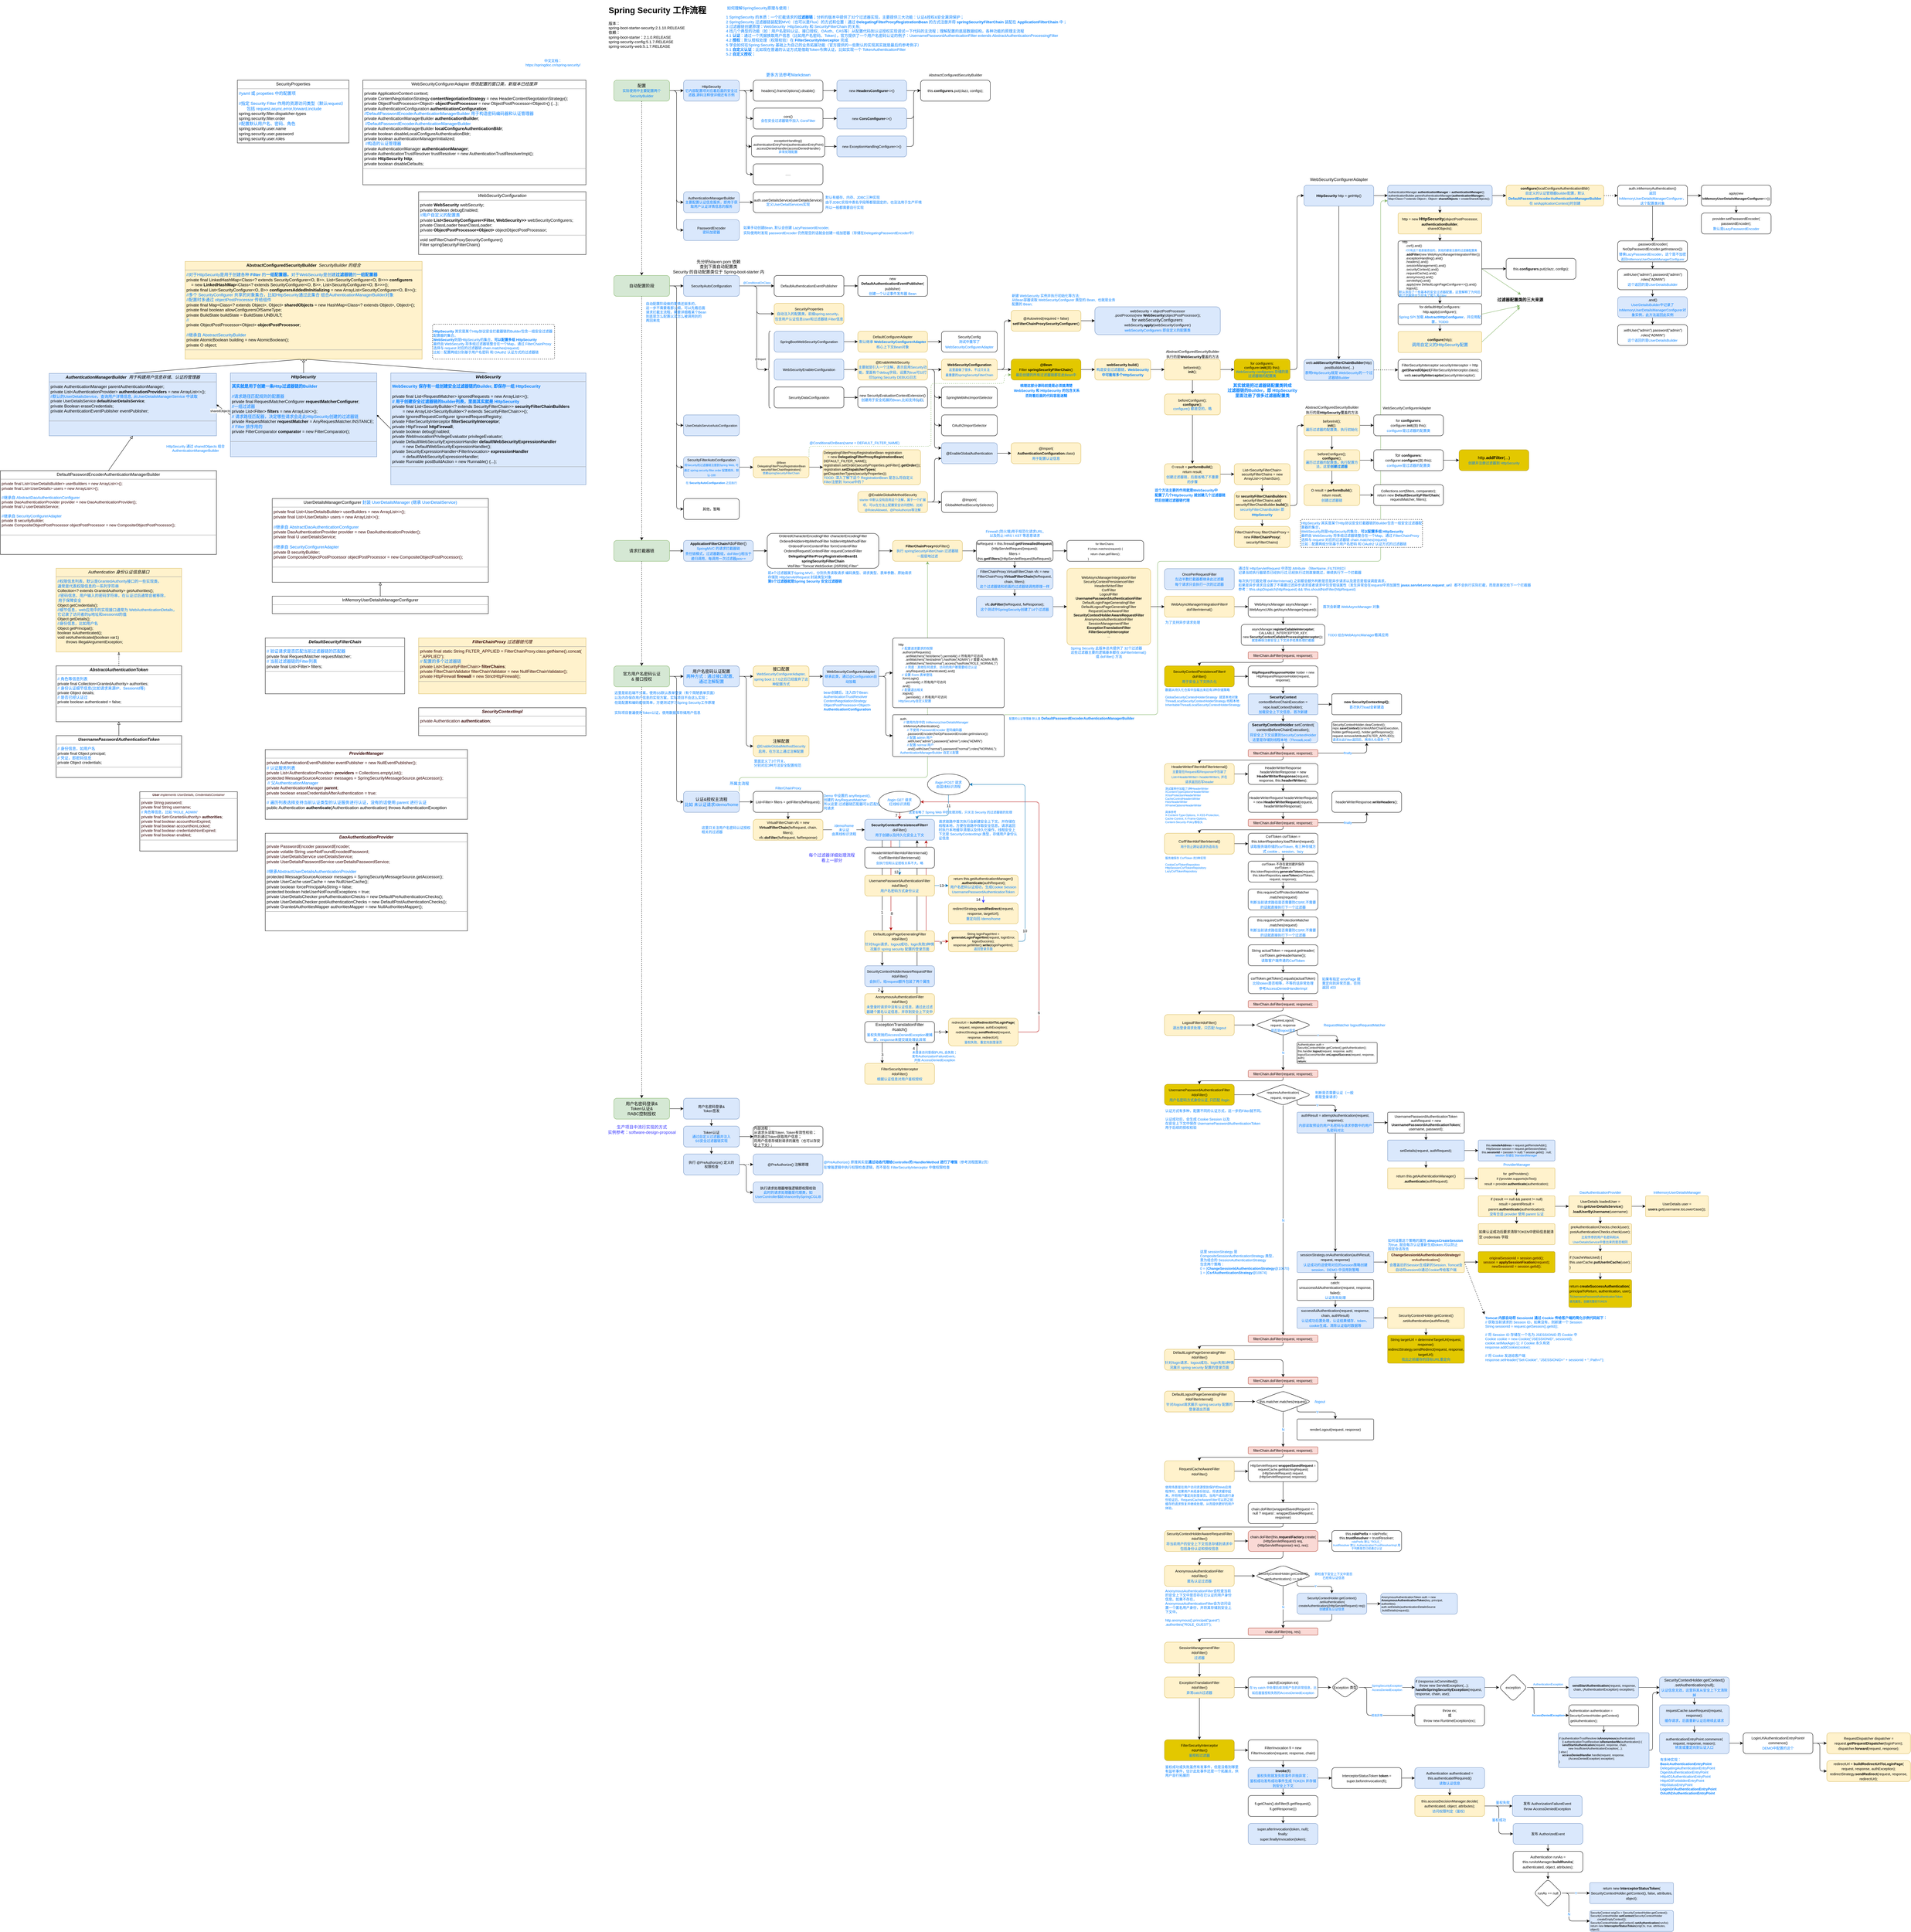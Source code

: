 <mxfile version="21.6.5" type="device" pages="2">
  <diagram id="izJUiE_6dcGGzq4-B36X" name="SpringSecurity工作流程">
    <mxGraphModel dx="3772" dy="879" grid="1" gridSize="10" guides="1" tooltips="1" connect="1" arrows="1" fold="1" page="1" pageScale="1" pageWidth="1169" pageHeight="827" math="0" shadow="0">
      <root>
        <mxCell id="0" />
        <mxCell id="1" parent="0" />
        <mxCell id="KUAb-_XNP9Eb_uavuq1S-264" style="edgeStyle=orthogonalEdgeStyle;rounded=1;orthogonalLoop=1;jettySize=auto;html=1;exitX=1;exitY=0;exitDx=0;exitDy=0;entryX=0;entryY=0.75;entryDx=0;entryDy=0;fontSize=8;fontColor=#007FFF;fillColor=#d5e8d4;strokeColor=#82b366;" parent="1" source="KUAb-_XNP9Eb_uavuq1S-262" target="KUAb-_XNP9Eb_uavuq1S-225" edge="1">
          <mxGeometry relative="1" as="geometry">
            <Array as="points">
              <mxPoint x="1600" y="2060" />
              <mxPoint x="1600" y="1620" />
              <mxPoint x="2240" y="1620" />
              <mxPoint x="2240" y="586" />
            </Array>
          </mxGeometry>
        </mxCell>
        <mxCell id="KUAb-_XNP9Eb_uavuq1S-265" value="配置的认证管理器 默认是&amp;nbsp;&lt;b style=&quot;font-size: 10px ; background-color: rgb(248 , 249 , 250)&quot;&gt;DefaultPasswordEncoderAuthenticationManagerBuilder&lt;/b&gt;" style="edgeLabel;html=1;align=center;verticalAlign=middle;resizable=0;points=[];fontSize=8;fontColor=#007FFF;" parent="KUAb-_XNP9Eb_uavuq1S-264" vertex="1" connectable="0">
          <mxGeometry x="-0.976" y="-1" relative="1" as="geometry">
            <mxPoint x="162" y="9" as="offset" />
          </mxGeometry>
        </mxCell>
        <mxCell id="KUAb-_XNP9Eb_uavuq1S-495" style="edgeStyle=orthogonalEdgeStyle;rounded=1;orthogonalLoop=1;jettySize=auto;html=1;exitX=0.88;exitY=0.017;exitDx=0;exitDy=0;entryX=0.88;entryY=1;entryDx=0;entryDy=0;entryPerimeter=0;fontSize=9;fontColor=#007FFF;endArrow=classic;endFill=1;exitPerimeter=0;fillColor=#e51400;strokeColor=#B20000;" parent="1" source="KUAb-_XNP9Eb_uavuq1S-464" target="KUAb-_XNP9Eb_uavuq1S-322" edge="1">
          <mxGeometry relative="1" as="geometry" />
        </mxCell>
        <mxCell id="KUAb-_XNP9Eb_uavuq1S-468" style="edgeStyle=orthogonalEdgeStyle;rounded=1;orthogonalLoop=1;jettySize=auto;html=1;exitX=0.75;exitY=0;exitDx=0;exitDy=0;entryX=0.75;entryY=1;entryDx=0;entryDy=0;fontSize=10;fontColor=#007FFF;endArrow=classic;endFill=1;" parent="1" source="KUAb-_XNP9Eb_uavuq1S-386" target="KUAb-_XNP9Eb_uavuq1S-322" edge="1">
          <mxGeometry relative="1" as="geometry" />
        </mxCell>
        <mxCell id="mgh684Ju6QphpoWxp4na-1" value="&lt;h1&gt;Spring Security 工作流程&amp;nbsp;&lt;/h1&gt;&lt;div style=&quot;font-size: 11px&quot;&gt;&lt;font style=&quot;font-size: 11px&quot;&gt;版本：&lt;br&gt;spring-boot-starter-security:2.1.10.RELEASE&lt;/font&gt;&lt;/div&gt;&lt;div style=&quot;font-size: 11px&quot;&gt;&lt;font style=&quot;font-size: 11px&quot;&gt;依赖：&lt;/font&gt;&lt;/div&gt;&lt;div style=&quot;font-size: 11px&quot;&gt;&lt;font style=&quot;font-size: 11px&quot;&gt;spring-boot-starter：2.1.0.RELEASE&lt;br&gt;&lt;/font&gt;&lt;/div&gt;&lt;div style=&quot;font-size: 11px&quot;&gt;&lt;font style=&quot;font-size: 11px&quot;&gt;spring-security-config:5.1.7.RELEASE&lt;/font&gt;&lt;/div&gt;&lt;div style=&quot;font-size: 11px&quot;&gt;&lt;font style=&quot;font-size: 11px&quot;&gt;spring-security-web:5.1.7.RELEASE&lt;/font&gt;&lt;br&gt;&lt;/div&gt;&lt;div&gt;&lt;br&gt;&lt;/div&gt;" style="text;html=1;strokeColor=none;fillColor=none;spacing=5;spacingTop=-20;whiteSpace=wrap;overflow=hidden;rounded=0;" parent="1" vertex="1">
          <mxGeometry x="20" y="20" width="400" height="130" as="geometry" />
        </mxCell>
        <mxCell id="mgh684Ju6QphpoWxp4na-15" value="&lt;font color=&quot;#007fff&quot; style=&quot;font-size: 8px&quot;&gt;@ConditionalOnClass&lt;/font&gt;" style="edgeStyle=orthogonalEdgeStyle;rounded=1;orthogonalLoop=1;jettySize=auto;html=1;fontSize=10;" parent="1" source="mgh684Ju6QphpoWxp4na-3" target="mgh684Ju6QphpoWxp4na-14" edge="1">
          <mxGeometry y="10" relative="1" as="geometry">
            <mxPoint as="offset" />
          </mxGeometry>
        </mxCell>
        <mxCell id="mgh684Ju6QphpoWxp4na-24" style="edgeStyle=orthogonalEdgeStyle;rounded=1;orthogonalLoop=1;jettySize=auto;html=1;exitX=1;exitY=0.5;exitDx=0;exitDy=0;entryX=0;entryY=0.5;entryDx=0;entryDy=0;fontSize=8;" parent="1" source="mgh684Ju6QphpoWxp4na-3" target="mgh684Ju6QphpoWxp4na-16" edge="1">
          <mxGeometry relative="1" as="geometry">
            <Array as="points">
              <mxPoint x="450" y="830" />
              <mxPoint x="450" y="910" />
            </Array>
          </mxGeometry>
        </mxCell>
        <mxCell id="mgh684Ju6QphpoWxp4na-25" value="@Import" style="edgeStyle=orthogonalEdgeStyle;rounded=1;orthogonalLoop=1;jettySize=auto;html=1;exitX=1;exitY=0.5;exitDx=0;exitDy=0;fontSize=8;entryX=0.1;entryY=0.5;entryDx=0;entryDy=0;entryPerimeter=0;" parent="1" source="mgh684Ju6QphpoWxp4na-3" target="mgh684Ju6QphpoWxp4na-26" edge="1">
          <mxGeometry x="0.62" y="10" relative="1" as="geometry">
            <mxPoint x="400" y="1030" as="targetPoint" />
            <mxPoint as="offset" />
            <Array as="points">
              <mxPoint x="450" y="830" />
              <mxPoint x="450" y="1070" />
            </Array>
          </mxGeometry>
        </mxCell>
        <mxCell id="mgh684Ju6QphpoWxp4na-3" value="&lt;font style=&quot;font-size: 10px&quot;&gt;SecurityAutoConfiguration&lt;/font&gt;" style="rounded=1;whiteSpace=wrap;html=1;fillColor=#dae8fc;strokeColor=#6c8ebf;" parent="1" vertex="1">
          <mxGeometry x="240" y="800" width="160" height="60" as="geometry" />
        </mxCell>
        <mxCell id="mgh684Ju6QphpoWxp4na-5" value="先分析Maven pom 依赖&lt;br&gt;查到下面自动配置类&lt;br&gt;Security 的自动配置类位于 Spring-boot-starter 内" style="text;html=1;align=center;verticalAlign=middle;resizable=0;points=[];autosize=1;strokeColor=none;fillColor=none;" parent="1" vertex="1">
          <mxGeometry x="195" y="750" width="290" height="50" as="geometry" />
        </mxCell>
        <mxCell id="mgh684Ju6QphpoWxp4na-6" value="&lt;font style=&quot;font-size: 9px&quot;&gt;UserDetailsServiceAutoConfiguration&lt;/font&gt;" style="rounded=1;whiteSpace=wrap;html=1;fillColor=#dae8fc;strokeColor=#6c8ebf;" parent="1" vertex="1">
          <mxGeometry x="240" y="1200" width="160" height="60" as="geometry" />
        </mxCell>
        <mxCell id="KUAb-_XNP9Eb_uavuq1S-255" value="" style="edgeStyle=orthogonalEdgeStyle;rounded=1;orthogonalLoop=1;jettySize=auto;html=1;fontSize=8;fontColor=#007FFF;" parent="1" source="mgh684Ju6QphpoWxp4na-8" target="KUAb-_XNP9Eb_uavuq1S-254" edge="1">
          <mxGeometry relative="1" as="geometry" />
        </mxCell>
        <mxCell id="mgh684Ju6QphpoWxp4na-8" value="&lt;font style=&quot;font-size: 8px&quot;&gt;&lt;span style=&quot;font-size: 10px&quot;&gt;SecurityFilterAutoConfiguration&lt;/span&gt;&lt;br&gt;&lt;font color=&quot;#007fff&quot; style=&quot;font-size: 8px&quot;&gt;将Security的过滤器链注册到Spring Web, 可通过 spring.security.filter.order 配置顺序，默认-100&lt;/font&gt;&lt;br&gt;&lt;/font&gt;" style="rounded=1;whiteSpace=wrap;html=1;fillColor=#dae8fc;strokeColor=#6c8ebf;" parent="1" vertex="1">
          <mxGeometry x="240" y="1320" width="160" height="60" as="geometry" />
        </mxCell>
        <mxCell id="mgh684Ju6QphpoWxp4na-12" value="&lt;font style=&quot;font-size: 10px&quot;&gt;其他，暂略&lt;/font&gt;" style="rounded=1;whiteSpace=wrap;html=1;" parent="1" vertex="1">
          <mxGeometry x="240" y="1440" width="160" height="60" as="geometry" />
        </mxCell>
        <mxCell id="mgh684Ju6QphpoWxp4na-28" value="" style="edgeStyle=orthogonalEdgeStyle;rounded=1;orthogonalLoop=1;jettySize=auto;html=1;fontSize=8;" parent="1" source="mgh684Ju6QphpoWxp4na-14" target="mgh684Ju6QphpoWxp4na-27" edge="1">
          <mxGeometry relative="1" as="geometry" />
        </mxCell>
        <mxCell id="mgh684Ju6QphpoWxp4na-14" value="&lt;font style=&quot;font-size: 10px&quot;&gt;DefaultAuthenticationEventPublisher&lt;/font&gt;" style="rounded=1;whiteSpace=wrap;html=1;" parent="1" vertex="1">
          <mxGeometry x="500" y="800" width="200" height="60" as="geometry" />
        </mxCell>
        <mxCell id="mgh684Ju6QphpoWxp4na-16" value="&lt;font&gt;&lt;span style=&quot;font-size: 10px&quot;&gt;SecurityProperties&lt;br&gt;&lt;/span&gt;&lt;font color=&quot;#007fff&quot;&gt;&lt;span style=&quot;font-size: 10px&quot;&gt;自动注入的配置类，前缀spring.security，&lt;/span&gt;&lt;br&gt;&lt;span style=&quot;font-size: 10px&quot;&gt;包含用户认证信息User和过滤器链 Filter信息&lt;/span&gt;&lt;/font&gt;&lt;br&gt;&lt;/font&gt;" style="rounded=1;whiteSpace=wrap;html=1;fillColor=#fff2cc;strokeColor=#d6b656;" parent="1" vertex="1">
          <mxGeometry x="500" y="880" width="200" height="60" as="geometry" />
        </mxCell>
        <mxCell id="mgh684Ju6QphpoWxp4na-30" value="" style="edgeStyle=orthogonalEdgeStyle;rounded=1;orthogonalLoop=1;jettySize=auto;html=1;fontSize=8;" parent="1" source="mgh684Ju6QphpoWxp4na-18" target="mgh684Ju6QphpoWxp4na-29" edge="1">
          <mxGeometry relative="1" as="geometry" />
        </mxCell>
        <mxCell id="mgh684Ju6QphpoWxp4na-18" value="&lt;font style=&quot;font-size: 10px&quot;&gt;SpringBootWebSecurityConfiguration&lt;/font&gt;" style="rounded=1;whiteSpace=wrap;html=1;fillColor=#dae8fc;strokeColor=#6c8ebf;" parent="1" vertex="1">
          <mxGeometry x="500" y="960" width="200" height="60" as="geometry" />
        </mxCell>
        <mxCell id="mgh684Ju6QphpoWxp4na-32" value="" style="edgeStyle=orthogonalEdgeStyle;rounded=1;orthogonalLoop=1;jettySize=auto;html=1;fontSize=8;" parent="1" source="mgh684Ju6QphpoWxp4na-20" target="mgh684Ju6QphpoWxp4na-31" edge="1">
          <mxGeometry relative="1" as="geometry" />
        </mxCell>
        <mxCell id="mgh684Ju6QphpoWxp4na-20" value="&lt;font style=&quot;font-size: 10px&quot;&gt;WebSecurityEnablerConfiguration&lt;/font&gt;" style="rounded=1;whiteSpace=wrap;html=1;fillColor=#dae8fc;strokeColor=#6c8ebf;" parent="1" vertex="1">
          <mxGeometry x="500" y="1040" width="200" height="60" as="geometry" />
        </mxCell>
        <mxCell id="mgh684Ju6QphpoWxp4na-34" value="" style="edgeStyle=orthogonalEdgeStyle;rounded=1;orthogonalLoop=1;jettySize=auto;html=1;fontSize=8;" parent="1" source="mgh684Ju6QphpoWxp4na-22" target="mgh684Ju6QphpoWxp4na-33" edge="1">
          <mxGeometry relative="1" as="geometry" />
        </mxCell>
        <mxCell id="mgh684Ju6QphpoWxp4na-22" value="&lt;font style=&quot;font-size: 10px&quot;&gt;SecurityDataConfiguration&lt;/font&gt;" style="rounded=1;whiteSpace=wrap;html=1;" parent="1" vertex="1">
          <mxGeometry x="500" y="1120" width="200" height="60" as="geometry" />
        </mxCell>
        <mxCell id="mgh684Ju6QphpoWxp4na-26" value="" style="shape=curlyBracket;whiteSpace=wrap;html=1;rounded=1;fontSize=8;" parent="1" vertex="1">
          <mxGeometry x="480" y="960" width="10" height="220" as="geometry" />
        </mxCell>
        <mxCell id="mgh684Ju6QphpoWxp4na-27" value="&lt;font style=&quot;font-size: 10px&quot;&gt;new &lt;b&gt;DefaultAuthenticationEventPublisher&lt;/b&gt;(&lt;br&gt;publisher)&lt;br&gt;&lt;font color=&quot;#007fff&quot;&gt;创建一个认证事件发布器 Bean&lt;/font&gt;&lt;br&gt;&lt;/font&gt;" style="rounded=1;whiteSpace=wrap;html=1;" parent="1" vertex="1">
          <mxGeometry x="740" y="800" width="200" height="60" as="geometry" />
        </mxCell>
        <mxCell id="mgh684Ju6QphpoWxp4na-36" value="" style="edgeStyle=orthogonalEdgeStyle;rounded=1;orthogonalLoop=1;jettySize=auto;html=1;fontSize=10;" parent="1" source="mgh684Ju6QphpoWxp4na-29" target="mgh684Ju6QphpoWxp4na-35" edge="1">
          <mxGeometry relative="1" as="geometry" />
        </mxCell>
        <mxCell id="mgh684Ju6QphpoWxp4na-29" value="&lt;font style=&quot;font-size: 10px&quot;&gt;DefaultConfigurerAdapter&lt;br&gt;&lt;font color=&quot;#007fff&quot;&gt;默认继承&amp;nbsp;&lt;b&gt;WebSecurityConfigurerAdapter&lt;br&gt;&lt;/b&gt;核心上下文Bean对象&lt;/font&gt;&lt;br&gt;&lt;/font&gt;" style="rounded=1;whiteSpace=wrap;html=1;fillColor=#fff2cc;strokeColor=#d6b656;" parent="1" vertex="1">
          <mxGeometry x="740" y="960" width="200" height="60" as="geometry" />
        </mxCell>
        <mxCell id="mgh684Ju6QphpoWxp4na-44" value="" style="edgeStyle=orthogonalEdgeStyle;rounded=1;orthogonalLoop=1;jettySize=auto;html=1;fontSize=10;" parent="1" source="mgh684Ju6QphpoWxp4na-31" target="mgh684Ju6QphpoWxp4na-43" edge="1">
          <mxGeometry relative="1" as="geometry" />
        </mxCell>
        <mxCell id="mgh684Ju6QphpoWxp4na-51" style="edgeStyle=orthogonalEdgeStyle;rounded=1;orthogonalLoop=1;jettySize=auto;html=1;exitX=1;exitY=0.5;exitDx=0;exitDy=0;entryX=0;entryY=0.5;entryDx=0;entryDy=0;fontSize=10;" parent="1" source="mgh684Ju6QphpoWxp4na-31" target="mgh684Ju6QphpoWxp4na-47" edge="1">
          <mxGeometry relative="1" as="geometry" />
        </mxCell>
        <mxCell id="mgh684Ju6QphpoWxp4na-52" style="edgeStyle=orthogonalEdgeStyle;rounded=1;orthogonalLoop=1;jettySize=auto;html=1;exitX=1;exitY=0.5;exitDx=0;exitDy=0;entryX=0;entryY=0.5;entryDx=0;entryDy=0;fontSize=10;" parent="1" source="mgh684Ju6QphpoWxp4na-31" target="mgh684Ju6QphpoWxp4na-49" edge="1">
          <mxGeometry relative="1" as="geometry" />
        </mxCell>
        <mxCell id="KUAb-_XNP9Eb_uavuq1S-3" style="edgeStyle=orthogonalEdgeStyle;rounded=1;orthogonalLoop=1;jettySize=auto;html=1;exitX=1;exitY=0.5;exitDx=0;exitDy=0;entryX=0;entryY=0.25;entryDx=0;entryDy=0;" parent="1" source="mgh684Ju6QphpoWxp4na-31" target="KUAb-_XNP9Eb_uavuq1S-1" edge="1">
          <mxGeometry relative="1" as="geometry">
            <mxPoint x="970" y="1310" as="targetPoint" />
            <Array as="points">
              <mxPoint x="960" y="1070" />
              <mxPoint x="960" y="1295" />
            </Array>
          </mxGeometry>
        </mxCell>
        <mxCell id="mgh684Ju6QphpoWxp4na-31" value="&lt;font&gt;&lt;span style=&quot;font-size: 10px&quot;&gt;@EnableWebSecurity&lt;br&gt;&lt;/span&gt;&lt;span style=&quot;font-size: 10px&quot;&gt;&lt;font color=&quot;#007fff&quot;&gt;主要就是引入一个注解，表示启用Security功能，里面有个debug字段，设置为true可以打印Spring Security DEBUG日志&lt;/font&gt;&lt;/span&gt;&lt;br&gt;&lt;/font&gt;" style="rounded=1;whiteSpace=wrap;html=1;fillColor=#fff2cc;strokeColor=#d6b656;" parent="1" vertex="1">
          <mxGeometry x="740" y="1040" width="200" height="60" as="geometry" />
        </mxCell>
        <mxCell id="mgh684Ju6QphpoWxp4na-33" value="&lt;font style=&quot;font-size: 10px&quot;&gt;&lt;span style=&quot;font-size: 10px&quot;&gt;new SecurityEvaluationContextExtension()&lt;/span&gt;&lt;br&gt;&lt;div&gt;&lt;font color=&quot;#007fff&quot;&gt;&lt;span&gt;创建用于安全拓展的Bean,比如支持&lt;/span&gt;&lt;font face=&quot;Noto Sans SC, SF Pro SC, SF Pro Text, SF Pro Icons, PingFang SC, Helvetica Neue, Helvetica, Arial, sans-serif&quot; style=&quot;font-size: 10px&quot;&gt;&lt;span style=&quot;background-color: rgba(0 , 0 , 0 , 0.05)&quot;&gt;SpEL&lt;/span&gt;&lt;/font&gt;&lt;/font&gt;&lt;/div&gt;&lt;/font&gt;" style="rounded=1;whiteSpace=wrap;html=1;" parent="1" vertex="1">
          <mxGeometry x="740" y="1120" width="200" height="60" as="geometry" />
        </mxCell>
        <mxCell id="mgh684Ju6QphpoWxp4na-35" value="&lt;font&gt;&lt;span style=&quot;font-size: 10px&quot;&gt;SecurityConfig&lt;br&gt;&lt;/span&gt;&lt;font style=&quot;font-size: 10px&quot; color=&quot;#007fff&quot;&gt;测试中重写了WebSecurityConfigurerAdapter&lt;/font&gt;&lt;br&gt;&lt;/font&gt;" style="rounded=1;whiteSpace=wrap;html=1;" parent="1" vertex="1">
          <mxGeometry x="980" y="960" width="160" height="60" as="geometry" />
        </mxCell>
        <mxCell id="mgh684Ju6QphpoWxp4na-38" value="&lt;p style=&quot;margin: 0px ; margin-top: 4px ; text-align: center&quot;&gt;WebSecurityConfigurerAdapter&lt;i&gt;&amp;nbsp;修改&lt;/i&gt;&lt;i style=&quot;background-color: initial;&quot;&gt;配置&lt;/i&gt;&lt;i style=&quot;background-color: initial;&quot;&gt;的窗口类，新版本已经废弃&lt;/i&gt;&lt;/p&gt;&lt;hr size=&quot;1&quot;&gt;&lt;p style=&quot;margin: 0px ; margin-left: 4px&quot;&gt;private ApplicationContext context;&lt;/p&gt;&lt;p style=&quot;margin: 0px ; margin-left: 4px&quot;&gt;private ContentNegotiationStrategy &lt;b&gt;contentNegotiationStrategy&lt;/b&gt; = new HeaderContentNegotiationStrategy();&lt;/p&gt;&lt;p style=&quot;margin: 0px ; margin-left: 4px&quot;&gt;private ObjectPostProcessor&amp;lt;Object&amp;gt; &lt;b&gt;objectPostProcessor&lt;/b&gt; = new ObjectPostProcessor&amp;lt;Object&amp;gt;() {...};&lt;/p&gt;&lt;p style=&quot;margin: 0px ; margin-left: 4px&quot;&gt;private AuthenticationConfiguration &lt;b&gt;authenticationConfiguration&lt;/b&gt;;&lt;/p&gt;&lt;p style=&quot;margin: 0px ; margin-left: 4px&quot;&gt;&lt;font color=&quot;#007fff&quot;&gt;//DefaultPasswordEncoderAuthenticationManagerBuilder 用于构造密码编码器和认证管理器&lt;/font&gt;&lt;/p&gt;&lt;p style=&quot;margin: 0px ; margin-left: 4px&quot;&gt;private AuthenticationManagerBuilder &lt;b&gt;authenticationBuilder&lt;/b&gt;;&lt;/p&gt;&lt;span style=&quot;color: rgb(0 , 127 , 255)&quot;&gt;&amp;nbsp; //DefaultPasswordEncoderAuthenticationManagerBuilder&lt;/span&gt;&lt;span&gt;&amp;nbsp;&lt;/span&gt;&lt;span style=&quot;color: rgb(0 , 127 , 255)&quot;&gt;&lt;br&gt;&lt;/span&gt;&lt;p style=&quot;margin: 0px ; margin-left: 4px&quot;&gt;private AuthenticationManagerBuilder &lt;b&gt;localConfigureAuthenticationBldr&lt;/b&gt;;&lt;/p&gt;&lt;p style=&quot;margin: 0px ; margin-left: 4px&quot;&gt;private boolean disableLocalConfigureAuthenticationBldr;&lt;/p&gt;&lt;p style=&quot;margin: 0px ; margin-left: 4px&quot;&gt;private boolean authenticationManagerInitialized;&lt;/p&gt;&lt;p style=&quot;margin: 0px ; margin-left: 4px&quot;&gt;&lt;font color=&quot;#007fff&quot;&gt;&amp;nbsp;//构造的认证管理器&lt;/font&gt;&lt;/p&gt;&lt;p style=&quot;margin: 0px ; margin-left: 4px&quot;&gt;private AuthenticationManager &lt;b&gt;authenticationManager&lt;/b&gt;;&lt;/p&gt;&lt;p style=&quot;margin: 0px ; margin-left: 4px&quot;&gt;private AuthenticationTrustResolver trustResolver = new AuthenticationTrustResolverImpl();&lt;/p&gt;&lt;p style=&quot;margin: 0px ; margin-left: 4px&quot;&gt;private &lt;b&gt;HttpSecurity&lt;/b&gt; &lt;b&gt;http&lt;/b&gt;;&lt;/p&gt;&lt;p style=&quot;margin: 0px ; margin-left: 4px&quot;&gt;private boolean disableDefaults;&lt;/p&gt;&lt;hr size=&quot;1&quot;&gt;&lt;p style=&quot;margin: 0px ; margin-left: 4px&quot;&gt;&lt;br&gt;&lt;/p&gt;" style="verticalAlign=top;align=left;overflow=fill;fontSize=12;fontFamily=Helvetica;html=1;" parent="1" vertex="1">
          <mxGeometry x="-680" y="240" width="640" height="300" as="geometry" />
        </mxCell>
        <mxCell id="KUAb-_XNP9Eb_uavuq1S-25" value="" style="edgeStyle=orthogonalEdgeStyle;rounded=1;orthogonalLoop=1;jettySize=auto;html=1;fontSize=10;" parent="1" source="mgh684Ju6QphpoWxp4na-39" target="KUAb-_XNP9Eb_uavuq1S-24" edge="1">
          <mxGeometry relative="1" as="geometry" />
        </mxCell>
        <mxCell id="KUAb-_XNP9Eb_uavuq1S-181" value="" style="edgeStyle=orthogonalEdgeStyle;rounded=1;orthogonalLoop=1;jettySize=auto;html=1;fontSize=10;fontColor=#007FFF;dashed=1;" parent="1" source="mgh684Ju6QphpoWxp4na-39" target="KUAb-_XNP9Eb_uavuq1S-180" edge="1">
          <mxGeometry relative="1" as="geometry" />
        </mxCell>
        <mxCell id="mgh684Ju6QphpoWxp4na-39" value="请求拦截器链" style="rounded=1;whiteSpace=wrap;html=1;fillColor=#d5e8d4;strokeColor=#82b366;" parent="1" vertex="1">
          <mxGeometry x="40" y="1560" width="160" height="60" as="geometry" />
        </mxCell>
        <mxCell id="mgh684Ju6QphpoWxp4na-54" value="" style="edgeStyle=orthogonalEdgeStyle;rounded=1;orthogonalLoop=1;jettySize=auto;html=1;fontSize=10;" parent="1" source="mgh684Ju6QphpoWxp4na-43" target="mgh684Ju6QphpoWxp4na-53" edge="1">
          <mxGeometry relative="1" as="geometry" />
        </mxCell>
        <mxCell id="KUAb-_XNP9Eb_uavuq1S-205" style="edgeStyle=orthogonalEdgeStyle;rounded=1;orthogonalLoop=1;jettySize=auto;html=1;exitX=1;exitY=0.5;exitDx=0;exitDy=0;entryX=0;entryY=0.5;entryDx=0;entryDy=0;fontSize=10;fontColor=#007FFF;" parent="1" source="mgh684Ju6QphpoWxp4na-43" target="KUAb-_XNP9Eb_uavuq1S-204" edge="1">
          <mxGeometry relative="1" as="geometry" />
        </mxCell>
        <mxCell id="mgh684Ju6QphpoWxp4na-43" value="&lt;font style=&quot;font-size: 9px&quot;&gt;&lt;span style=&quot;font-size: 10px&quot;&gt;&lt;b&gt;WebSecurityConfiguration&lt;/b&gt;&lt;br&gt;&lt;/span&gt;&lt;font color=&quot;#007fff&quot; style=&quot;font-size: 9px&quot;&gt;这里面做了很多，不过只关注&lt;br&gt;最重要的springSecurityFilterChain&lt;/font&gt;&lt;br&gt;&lt;/font&gt;" style="rounded=1;whiteSpace=wrap;html=1;fillColor=#fff2cc;strokeColor=#d6b656;" parent="1" vertex="1">
          <mxGeometry x="980" y="1040" width="160" height="60" as="geometry" />
        </mxCell>
        <mxCell id="mgh684Ju6QphpoWxp4na-47" value="&lt;font&gt;&lt;span style=&quot;font-size: 10px&quot;&gt;SpringWebMvcImportSelector&lt;/span&gt;&lt;br&gt;&lt;/font&gt;" style="rounded=1;whiteSpace=wrap;html=1;" parent="1" vertex="1">
          <mxGeometry x="980" y="1120" width="160" height="60" as="geometry" />
        </mxCell>
        <mxCell id="mgh684Ju6QphpoWxp4na-49" value="&lt;font&gt;&lt;span style=&quot;font-size: 10px&quot;&gt;OAuth2ImportSelector&lt;/span&gt;&lt;br&gt;&lt;/font&gt;" style="rounded=1;whiteSpace=wrap;html=1;" parent="1" vertex="1">
          <mxGeometry x="980" y="1200" width="160" height="60" as="geometry" />
        </mxCell>
        <mxCell id="KUAb-_XNP9Eb_uavuq1S-9" value="" style="edgeStyle=orthogonalEdgeStyle;rounded=1;orthogonalLoop=1;jettySize=auto;html=1;fontSize=9;" parent="1" source="mgh684Ju6QphpoWxp4na-53" target="KUAb-_XNP9Eb_uavuq1S-8" edge="1">
          <mxGeometry relative="1" as="geometry" />
        </mxCell>
        <mxCell id="mgh684Ju6QphpoWxp4na-53" value="&lt;font&gt;&lt;span style=&quot;font-size: 10px&quot;&gt;&lt;b&gt;@Bean &lt;br&gt;&lt;/b&gt;Filter &lt;b&gt;springSecurityFilterChain&lt;/b&gt;()&lt;br&gt;&lt;/span&gt;&lt;font style=&quot;font-size: 10px;&quot; color=&quot;#007fff&quot;&gt;最后创建的所有过滤器链都在此Bean中&lt;/font&gt;&lt;br&gt;&lt;/font&gt;" style="rounded=1;whiteSpace=wrap;html=1;fillColor=#e3c800;strokeColor=#B09500;fontColor=#000000;" parent="1" vertex="1">
          <mxGeometry x="1180" y="1040" width="200" height="60" as="geometry" />
        </mxCell>
        <mxCell id="mgh684Ju6QphpoWxp4na-55" value="&lt;p style=&quot;margin: 0px ; margin-top: 4px ; text-align: center&quot;&gt;&lt;i&gt;WebSecurityConfiguration&lt;/i&gt;&lt;br&gt;&lt;/p&gt;&lt;hr size=&quot;1&quot;&gt;&lt;p style=&quot;margin: 0px ; margin-left: 4px&quot;&gt;private &lt;b&gt;WebSecurity&lt;/b&gt; webSecurity;&lt;/p&gt;&lt;p style=&quot;margin: 0px ; margin-left: 4px&quot;&gt;private Boolean debugEnabled;&lt;/p&gt;&lt;p style=&quot;margin: 0px ; margin-left: 4px&quot;&gt;&lt;font color=&quot;#007fff&quot;&gt;//用户自定义的配置类&lt;/font&gt;&lt;/p&gt;&lt;p style=&quot;margin: 0px ; margin-left: 4px&quot;&gt;private &lt;b&gt;List&amp;lt;SecurityConfigurer&amp;lt;Filter, WebSecurity&amp;gt;&amp;gt;&lt;/b&gt; webSecurityConfigurers;&lt;/p&gt;&lt;p style=&quot;margin: 0px ; margin-left: 4px&quot;&gt;private ClassLoader beanClassLoader;&lt;/p&gt;&lt;p style=&quot;margin: 0px ; margin-left: 4px&quot;&gt;private &lt;b&gt;ObjectPostProcessor&amp;lt;Object&amp;gt;&lt;/b&gt; objectObjectPostProcessor;&lt;/p&gt;&lt;hr size=&quot;1&quot;&gt;&lt;p style=&quot;margin: 0px ; margin-left: 4px&quot;&gt;void setFilterChainProxySecurityConfigurer()&lt;br&gt;Filter springSecurityFilterChain()&lt;br&gt;&lt;/p&gt;" style="verticalAlign=top;align=left;overflow=fill;fontSize=12;fontFamily=Helvetica;html=1;" parent="1" vertex="1">
          <mxGeometry x="-520" y="560" width="480" height="180" as="geometry" />
        </mxCell>
        <mxCell id="KUAb-_XNP9Eb_uavuq1S-5" value="" style="edgeStyle=orthogonalEdgeStyle;rounded=1;orthogonalLoop=1;jettySize=auto;html=1;" parent="1" source="KUAb-_XNP9Eb_uavuq1S-1" target="KUAb-_XNP9Eb_uavuq1S-4" edge="1">
          <mxGeometry relative="1" as="geometry" />
        </mxCell>
        <mxCell id="KUAb-_XNP9Eb_uavuq1S-1" value="&lt;font&gt;&lt;span style=&quot;font-size: 10px&quot;&gt;@EnableGlobalAuthentication&lt;/span&gt;&lt;br&gt;&lt;/font&gt;" style="rounded=1;whiteSpace=wrap;html=1;fillColor=#dae8fc;strokeColor=#6c8ebf;" parent="1" vertex="1">
          <mxGeometry x="980" y="1280" width="160" height="60" as="geometry" />
        </mxCell>
        <mxCell id="KUAb-_XNP9Eb_uavuq1S-4" value="&lt;font&gt;&lt;span style=&quot;font-size: 10px&quot;&gt;@Import(&lt;br&gt;&lt;b&gt;AuthenticationConfiguration&lt;/b&gt;.class)&lt;br&gt;&lt;/span&gt;&lt;font color=&quot;#007fff&quot; style=&quot;font-size: 10px&quot;&gt;用于配置认证信息&lt;/font&gt;&lt;br&gt;&lt;/font&gt;" style="rounded=1;whiteSpace=wrap;html=1;fillColor=#fff2cc;strokeColor=#d6b656;" parent="1" vertex="1">
          <mxGeometry x="1180" y="1280" width="200" height="60" as="geometry" />
        </mxCell>
        <mxCell id="qwSPwGrAE5PhXKtDNLOx-14" style="edgeStyle=orthogonalEdgeStyle;rounded=1;orthogonalLoop=1;jettySize=auto;html=1;exitX=1;exitY=0.5;exitDx=0;exitDy=0;entryX=0;entryY=0.5;entryDx=0;entryDy=0;" edge="1" parent="1" source="KUAb-_XNP9Eb_uavuq1S-8" target="qwSPwGrAE5PhXKtDNLOx-9">
          <mxGeometry relative="1" as="geometry" />
        </mxCell>
        <mxCell id="KUAb-_XNP9Eb_uavuq1S-8" value="&lt;font&gt;&lt;span style=&quot;font-size: 10px&quot;&gt;&lt;b&gt;webSecurity&lt;/b&gt;.&lt;b&gt;build&lt;/b&gt;()&lt;br&gt;&lt;/span&gt;&lt;font color=&quot;#007fff&quot; style=&quot;font-size: 10px&quot;&gt;构造安全过滤器链，&lt;b&gt;WebSecurity 中可能有多个HttpSecurity&lt;/b&gt;&lt;/font&gt;&lt;br&gt;&lt;/font&gt;" style="rounded=1;whiteSpace=wrap;html=1;fillColor=#fff2cc;strokeColor=#d6b656;" parent="1" vertex="1">
          <mxGeometry x="1420" y="1040" width="160" height="60" as="geometry" />
        </mxCell>
        <mxCell id="KUAb-_XNP9Eb_uavuq1S-21" value="" style="edgeStyle=orthogonalEdgeStyle;rounded=1;orthogonalLoop=1;jettySize=auto;html=1;fontSize=10;" parent="1" source="KUAb-_XNP9Eb_uavuq1S-18" target="KUAb-_XNP9Eb_uavuq1S-20" edge="1">
          <mxGeometry relative="1" as="geometry" />
        </mxCell>
        <mxCell id="KUAb-_XNP9Eb_uavuq1S-220" style="edgeStyle=orthogonalEdgeStyle;rounded=1;orthogonalLoop=1;jettySize=auto;html=1;exitX=1;exitY=0.5;exitDx=0;exitDy=0;entryX=0;entryY=0.5;entryDx=0;entryDy=0;fontSize=10;fontColor=#007FFF;" parent="1" source="KUAb-_XNP9Eb_uavuq1S-18" target="KUAb-_XNP9Eb_uavuq1S-219" edge="1">
          <mxGeometry relative="1" as="geometry" />
        </mxCell>
        <mxCell id="KUAb-_XNP9Eb_uavuq1S-18" value="&lt;font style=&quot;font-size: 10px&quot;&gt;&lt;div&gt;beforeInit();&lt;/div&gt;&lt;div&gt;&lt;b&gt;init&lt;/b&gt;();&lt;/div&gt;&lt;div&gt;&lt;font color=&quot;#007fff&quot;&gt;遍历过滤器的配置类，执行初始化&lt;/font&gt;&lt;/div&gt;&lt;/font&gt;" style="rounded=1;whiteSpace=wrap;html=1;fillColor=#fff2cc;strokeColor=#d6b656;" parent="1" vertex="1">
          <mxGeometry x="2020" y="1200" width="160" height="60" as="geometry" />
        </mxCell>
        <mxCell id="KUAb-_XNP9Eb_uavuq1S-23" value="" style="edgeStyle=orthogonalEdgeStyle;rounded=1;orthogonalLoop=1;jettySize=auto;html=1;fontSize=10;exitX=0.5;exitY=1;exitDx=0;exitDy=0;" parent="1" source="KUAb-_XNP9Eb_uavuq1S-20" target="KUAb-_XNP9Eb_uavuq1S-22" edge="1">
          <mxGeometry relative="1" as="geometry">
            <mxPoint x="2100" y="1400" as="sourcePoint" />
          </mxGeometry>
        </mxCell>
        <mxCell id="qwSPwGrAE5PhXKtDNLOx-4" value="" style="edgeStyle=orthogonalEdgeStyle;rounded=1;orthogonalLoop=1;jettySize=auto;html=1;" edge="1" parent="1" source="KUAb-_XNP9Eb_uavuq1S-20" target="qwSPwGrAE5PhXKtDNLOx-3">
          <mxGeometry relative="1" as="geometry" />
        </mxCell>
        <mxCell id="KUAb-_XNP9Eb_uavuq1S-20" value="&lt;font style=&quot;font-size: 10px&quot;&gt;&lt;div&gt;beforeConfigure();&lt;/div&gt;&lt;div&gt;&lt;b&gt;configure&lt;/b&gt;();&lt;/div&gt;&lt;div&gt;&lt;font color=&quot;#007fff&quot;&gt;遍历过滤器的配置类&lt;b&gt;，&lt;/b&gt;执行配置方法，这里&lt;b&gt;创建过滤器&lt;/b&gt;&lt;/font&gt;&lt;/div&gt;&lt;/font&gt;" style="rounded=1;whiteSpace=wrap;html=1;fillColor=#fff2cc;strokeColor=#d6b656;" parent="1" vertex="1">
          <mxGeometry x="2020" y="1300" width="160" height="60" as="geometry" />
        </mxCell>
        <mxCell id="KUAb-_XNP9Eb_uavuq1S-242" value="" style="edgeStyle=orthogonalEdgeStyle;rounded=1;orthogonalLoop=1;jettySize=auto;html=1;fontSize=10;fontColor=#007FFF;" parent="1" source="KUAb-_XNP9Eb_uavuq1S-22" edge="1">
          <mxGeometry relative="1" as="geometry">
            <mxPoint x="2220" y="1430" as="targetPoint" />
          </mxGeometry>
        </mxCell>
        <mxCell id="KUAb-_XNP9Eb_uavuq1S-22" value="&lt;font style=&quot;font-size: 10px&quot;&gt;O result = &lt;b&gt;performBuild&lt;/b&gt;();&lt;br&gt;return result;&lt;br&gt;&lt;font color=&quot;#007fff&quot;&gt;创建过滤器链&lt;/font&gt;&lt;br&gt;&lt;/font&gt;" style="rounded=1;whiteSpace=wrap;html=1;fillColor=#fff2cc;strokeColor=#d6b656;" parent="1" vertex="1">
          <mxGeometry x="2020" y="1400" width="160" height="60" as="geometry" />
        </mxCell>
        <mxCell id="KUAb-_XNP9Eb_uavuq1S-27" value="" style="edgeStyle=orthogonalEdgeStyle;rounded=1;orthogonalLoop=1;jettySize=auto;html=1;fontSize=10;" parent="1" source="KUAb-_XNP9Eb_uavuq1S-24" target="KUAb-_XNP9Eb_uavuq1S-26" edge="1">
          <mxGeometry relative="1" as="geometry" />
        </mxCell>
        <mxCell id="KUAb-_XNP9Eb_uavuq1S-24" value="&lt;font style=&quot;&quot;&gt;&lt;b style=&quot;font-size: 10px;&quot;&gt;ApplicationFilterChain&lt;/b&gt;#doFilter()&lt;br&gt;&lt;font color=&quot;#007fff&quot;&gt;&lt;span style=&quot;font-size: 10px;&quot;&gt;SpringMVC 的请求拦截器链&lt;/span&gt;&lt;br&gt;&lt;/font&gt;&lt;font style=&quot;font-size: 10px;&quot; color=&quot;#007fff&quot;&gt;责任链模式，过滤器数组，doFilter()相当于递归调用，每调用一次过滤器pos++&lt;/font&gt;&lt;br&gt;&lt;/font&gt;" style="rounded=1;whiteSpace=wrap;html=1;fillColor=#dae8fc;strokeColor=#6c8ebf;" parent="1" vertex="1">
          <mxGeometry x="240" y="1560" width="200" height="60" as="geometry" />
        </mxCell>
        <mxCell id="KUAb-_XNP9Eb_uavuq1S-39" style="edgeStyle=orthogonalEdgeStyle;rounded=1;orthogonalLoop=1;jettySize=auto;html=1;exitX=1;exitY=0.5;exitDx=0;exitDy=0;fontSize=10;" parent="1" source="KUAb-_XNP9Eb_uavuq1S-26" target="KUAb-_XNP9Eb_uavuq1S-38" edge="1">
          <mxGeometry relative="1" as="geometry" />
        </mxCell>
        <mxCell id="KUAb-_XNP9Eb_uavuq1S-26" value="&lt;div&gt;&lt;span style=&quot;font-size: 10px&quot;&gt;OrderedCharacterEncodingFilter characterEncodingFilter&lt;/span&gt;&lt;/div&gt;&lt;div&gt;&lt;span style=&quot;font-size: 10px&quot;&gt;OrderedHiddenHttpMethodFilter hiddenHttpMethodFilter&lt;/span&gt;&lt;/div&gt;&lt;div&gt;&lt;span style=&quot;font-size: 10px&quot;&gt;OrderedFormContentFilter formContentFilter&lt;/span&gt;&lt;/div&gt;&lt;div&gt;&lt;span style=&quot;font-size: 10px&quot;&gt;OrderedRequestContextFilter requestContextFilter&lt;/span&gt;&lt;/div&gt;&lt;div&gt;&lt;span style=&quot;font-size: 10px&quot;&gt;&lt;b&gt;DelegatingFilterProxyRegistrationBean$1 springSecurityFilterChain&lt;/b&gt;&lt;/span&gt;&lt;/div&gt;&lt;div&gt;&lt;span style=&quot;font-size: 10px&quot;&gt;WsFilter &quot;Tomcat WebSocket (JSR356) Filter&quot;&lt;/span&gt;&lt;/div&gt;" style="rounded=1;whiteSpace=wrap;html=1;" parent="1" vertex="1">
          <mxGeometry x="480" y="1540" width="320" height="100" as="geometry" />
        </mxCell>
        <mxCell id="KUAb-_XNP9Eb_uavuq1S-28" value="&lt;font color=&quot;#007fff&quot;&gt;前4个过滤器属于Spring MVC，分别负责读取请求 编码类型、请求类型、表单参数、原始请求&lt;br&gt;存储到&amp;nbsp;HttpServletRequest 封装类型对象&lt;br&gt;&lt;b&gt;第5个过滤器就是Spring Security 安全过滤器链&lt;/b&gt;&lt;/font&gt;" style="text;html=1;align=left;verticalAlign=middle;resizable=0;points=[];autosize=1;strokeColor=none;fillColor=none;fontSize=10;" parent="1" vertex="1">
          <mxGeometry x="480" y="1640" width="440" height="50" as="geometry" />
        </mxCell>
        <mxCell id="KUAb-_XNP9Eb_uavuq1S-52" style="edgeStyle=orthogonalEdgeStyle;rounded=1;orthogonalLoop=1;jettySize=auto;html=1;exitX=1;exitY=0.5;exitDx=0;exitDy=0;entryX=0;entryY=0.5;entryDx=0;entryDy=0;fontSize=10;fontColor=#007FFF;" parent="1" source="KUAb-_XNP9Eb_uavuq1S-29" target="KUAb-_XNP9Eb_uavuq1S-51" edge="1">
          <mxGeometry relative="1" as="geometry" />
        </mxCell>
        <mxCell id="KUAb-_XNP9Eb_uavuq1S-29" value="&lt;div style=&quot;font-size: 10px;&quot;&gt;&lt;font style=&quot;font-size: 10px;&quot;&gt;WebAsyncManagerIntegrationFilter&lt;/font&gt;&lt;/div&gt;&lt;div style=&quot;font-size: 10px;&quot;&gt;&lt;font style=&quot;font-size: 10px;&quot;&gt;SecurityContextPersistenceFilter&lt;/font&gt;&lt;/div&gt;&lt;div style=&quot;font-size: 10px;&quot;&gt;&lt;font style=&quot;font-size: 10px;&quot;&gt;HeaderWriterFilter&lt;/font&gt;&lt;/div&gt;&lt;div style=&quot;font-size: 10px;&quot;&gt;&lt;font style=&quot;font-size: 10px;&quot;&gt;CsrfFilter&lt;/font&gt;&lt;/div&gt;&lt;div style=&quot;font-size: 10px;&quot;&gt;&lt;font style=&quot;font-size: 10px;&quot;&gt;LogoutFilter&lt;/font&gt;&lt;/div&gt;&lt;div style=&quot;font-size: 10px;&quot;&gt;&lt;b&gt;&lt;font style=&quot;font-size: 10px;&quot;&gt;UsernamePasswordAuthenticationFilter&lt;/font&gt;&lt;/b&gt;&lt;/div&gt;&lt;div style=&quot;font-size: 10px;&quot;&gt;&lt;font style=&quot;font-size: 10px;&quot;&gt;DefaultLoginPageGeneratingFilter&lt;/font&gt;&lt;/div&gt;&lt;div style=&quot;font-size: 10px;&quot;&gt;&lt;font style=&quot;font-size: 10px;&quot;&gt;DefaultLogoutPageGeneratingFilter&lt;/font&gt;&lt;/div&gt;&lt;div style=&quot;font-size: 10px;&quot;&gt;&lt;font style=&quot;font-size: 10px;&quot;&gt;RequestCacheAwareFilter&lt;/font&gt;&lt;/div&gt;&lt;div style=&quot;font-size: 10px;&quot;&gt;&lt;b&gt;&lt;font style=&quot;font-size: 10px;&quot;&gt;SecurityContextHolderAwareRequestFilter&lt;/font&gt;&lt;/b&gt;&lt;/div&gt;&lt;div style=&quot;font-size: 10px;&quot;&gt;&lt;font style=&quot;font-size: 10px;&quot;&gt;AnonymousAuthenticationFilter&lt;/font&gt;&lt;/div&gt;&lt;div style=&quot;font-size: 10px;&quot;&gt;&lt;font style=&quot;font-size: 10px;&quot;&gt;SessionManagementFilter&lt;/font&gt;&lt;/div&gt;&lt;div style=&quot;font-size: 10px;&quot;&gt;&lt;b&gt;&lt;font style=&quot;font-size: 10px;&quot;&gt;ExceptionTranslationFilter&lt;/font&gt;&lt;/b&gt;&lt;/div&gt;&lt;div style=&quot;font-size: 10px;&quot;&gt;&lt;b&gt;&lt;font style=&quot;font-size: 10px;&quot;&gt;FilterSecurityInterceptor&lt;/font&gt;&lt;/b&gt;&lt;/div&gt;&lt;div style=&quot;font-size: 10px;&quot;&gt;&lt;font style=&quot;font-size: 10px;&quot;&gt;...&lt;/font&gt;&lt;/div&gt;" style="rounded=1;whiteSpace=wrap;html=1;arcSize=5;fillColor=#fff2cc;strokeColor=#d6b656;" parent="1" vertex="1">
          <mxGeometry x="1340" y="1640" width="240" height="220" as="geometry" />
        </mxCell>
        <mxCell id="KUAb-_XNP9Eb_uavuq1S-34" style="edgeStyle=orthogonalEdgeStyle;rounded=1;orthogonalLoop=1;jettySize=auto;html=1;exitX=0.5;exitY=1;exitDx=0;exitDy=0;fontSize=10;dashed=1;" parent="1" source="KUAb-_XNP9Eb_uavuq1S-32" target="mgh684Ju6QphpoWxp4na-39" edge="1">
          <mxGeometry relative="1" as="geometry" />
        </mxCell>
        <mxCell id="KUAb-_XNP9Eb_uavuq1S-35" style="edgeStyle=orthogonalEdgeStyle;rounded=1;orthogonalLoop=1;jettySize=auto;html=1;exitX=1;exitY=0.5;exitDx=0;exitDy=0;fontSize=10;" parent="1" source="KUAb-_XNP9Eb_uavuq1S-32" target="mgh684Ju6QphpoWxp4na-3" edge="1">
          <mxGeometry relative="1" as="geometry" />
        </mxCell>
        <mxCell id="KUAb-_XNP9Eb_uavuq1S-249" style="edgeStyle=orthogonalEdgeStyle;rounded=1;orthogonalLoop=1;jettySize=auto;html=1;exitX=1;exitY=0.5;exitDx=0;exitDy=0;entryX=0;entryY=0.5;entryDx=0;entryDy=0;fontSize=10;fontColor=#007FFF;" parent="1" source="KUAb-_XNP9Eb_uavuq1S-32" target="mgh684Ju6QphpoWxp4na-6" edge="1">
          <mxGeometry relative="1" as="geometry">
            <Array as="points">
              <mxPoint x="220" y="830" />
              <mxPoint x="220" y="1230" />
            </Array>
          </mxGeometry>
        </mxCell>
        <mxCell id="KUAb-_XNP9Eb_uavuq1S-250" style="edgeStyle=orthogonalEdgeStyle;rounded=1;orthogonalLoop=1;jettySize=auto;html=1;exitX=1;exitY=0.5;exitDx=0;exitDy=0;entryX=0;entryY=0.5;entryDx=0;entryDy=0;fontSize=10;fontColor=#007FFF;" parent="1" source="KUAb-_XNP9Eb_uavuq1S-32" target="mgh684Ju6QphpoWxp4na-8" edge="1">
          <mxGeometry relative="1" as="geometry" />
        </mxCell>
        <mxCell id="KUAb-_XNP9Eb_uavuq1S-251" style="edgeStyle=orthogonalEdgeStyle;rounded=1;orthogonalLoop=1;jettySize=auto;html=1;exitX=1;exitY=0.5;exitDx=0;exitDy=0;entryX=0;entryY=0.5;entryDx=0;entryDy=0;fontSize=10;fontColor=#007FFF;" parent="1" source="KUAb-_XNP9Eb_uavuq1S-32" target="mgh684Ju6QphpoWxp4na-12" edge="1">
          <mxGeometry relative="1" as="geometry" />
        </mxCell>
        <mxCell id="KUAb-_XNP9Eb_uavuq1S-32" value="自动配置阶段" style="rounded=1;whiteSpace=wrap;html=1;fillColor=#d5e8d4;strokeColor=#82b366;" parent="1" vertex="1">
          <mxGeometry x="40" y="800" width="160" height="60" as="geometry" />
        </mxCell>
        <mxCell id="KUAb-_XNP9Eb_uavuq1S-42" value="" style="edgeStyle=orthogonalEdgeStyle;rounded=1;orthogonalLoop=1;jettySize=auto;html=1;fontSize=10;" parent="1" source="KUAb-_XNP9Eb_uavuq1S-38" target="KUAb-_XNP9Eb_uavuq1S-41" edge="1">
          <mxGeometry relative="1" as="geometry" />
        </mxCell>
        <mxCell id="KUAb-_XNP9Eb_uavuq1S-38" value="&lt;font style=&quot;font-size: 10px&quot;&gt;&lt;span style=&quot;font-size: 10px&quot;&gt;&lt;b&gt;FilterChainProxy&lt;/b&gt;#doFilter()&lt;/span&gt;&lt;br&gt;&lt;font color=&quot;#007fff&quot;&gt;&lt;font style=&quot;font-size: 10px&quot;&gt;执行 springSecurityFilterChain 过滤器链&lt;br&gt;&lt;/font&gt;一层层地过滤&lt;/font&gt;&lt;br&gt;&lt;/font&gt;" style="rounded=1;whiteSpace=wrap;html=1;fillColor=#fff2cc;strokeColor=#d6b656;" parent="1" vertex="1">
          <mxGeometry x="840" y="1560" width="200" height="60" as="geometry" />
        </mxCell>
        <mxCell id="KUAb-_XNP9Eb_uavuq1S-44" value="" style="edgeStyle=orthogonalEdgeStyle;rounded=1;orthogonalLoop=1;jettySize=auto;html=1;fontSize=8;" parent="1" source="KUAb-_XNP9Eb_uavuq1S-41" target="KUAb-_XNP9Eb_uavuq1S-43" edge="1">
          <mxGeometry relative="1" as="geometry" />
        </mxCell>
        <mxCell id="KUAb-_XNP9Eb_uavuq1S-305" value="" style="edgeStyle=none;rounded=1;orthogonalLoop=1;jettySize=auto;html=1;fontSize=10;fontColor=#007FFF;endArrow=classic;endFill=1;" parent="1" source="KUAb-_XNP9Eb_uavuq1S-41" target="KUAb-_XNP9Eb_uavuq1S-304" edge="1">
          <mxGeometry relative="1" as="geometry" />
        </mxCell>
        <mxCell id="KUAb-_XNP9Eb_uavuq1S-306" value="" style="edgeStyle=none;rounded=1;orthogonalLoop=1;jettySize=auto;html=1;fontSize=10;fontColor=#007FFF;endArrow=classic;endFill=1;" parent="1" source="KUAb-_XNP9Eb_uavuq1S-41" target="KUAb-_XNP9Eb_uavuq1S-304" edge="1">
          <mxGeometry relative="1" as="geometry" />
        </mxCell>
        <mxCell id="KUAb-_XNP9Eb_uavuq1S-308" value="" style="edgeStyle=none;rounded=1;orthogonalLoop=1;jettySize=auto;html=1;fontSize=10;fontColor=#007FFF;endArrow=classic;endFill=1;" parent="1" source="KUAb-_XNP9Eb_uavuq1S-41" target="KUAb-_XNP9Eb_uavuq1S-307" edge="1">
          <mxGeometry relative="1" as="geometry" />
        </mxCell>
        <mxCell id="KUAb-_XNP9Eb_uavuq1S-41" value="&lt;font style=&quot;font-size: 10px;&quot;&gt;fwRequest = this.firewall.&lt;b&gt;getFirewalledRequest&lt;/b&gt;(&lt;br&gt;(HttpServletRequest)request);&lt;br&gt;filters = this.&lt;b&gt;getFilters&lt;/b&gt;((HttpServletRequest)fwRequest);&lt;br&gt;&lt;/font&gt;" style="rounded=1;whiteSpace=wrap;html=1;" parent="1" vertex="1">
          <mxGeometry x="1080" y="1560" width="220" height="60" as="geometry" />
        </mxCell>
        <mxCell id="KUAb-_XNP9Eb_uavuq1S-46" value="" style="edgeStyle=orthogonalEdgeStyle;rounded=1;orthogonalLoop=1;jettySize=auto;html=1;fontSize=8;" parent="1" source="KUAb-_XNP9Eb_uavuq1S-43" target="KUAb-_XNP9Eb_uavuq1S-45" edge="1">
          <mxGeometry relative="1" as="geometry" />
        </mxCell>
        <mxCell id="KUAb-_XNP9Eb_uavuq1S-43" value="&lt;font style=&quot;font-size: 10px;&quot;&gt;&lt;span style=&quot;&quot;&gt;FilterChainProxy.VirtualFilterChain vfc = new FilterChainProxy.&lt;b&gt;VirtualFilterChain&lt;/b&gt;(fwRequest, chain, filters);&lt;br&gt;&lt;/span&gt;&lt;font style=&quot;font-size: 10px;&quot; color=&quot;#007fff&quot;&gt;这个过滤器链和前面的过滤器链调用原理一样&lt;/font&gt;&lt;br&gt;&lt;/font&gt;" style="rounded=1;whiteSpace=wrap;html=1;fillColor=#dae8fc;strokeColor=#6c8ebf;" parent="1" vertex="1">
          <mxGeometry x="1080" y="1640" width="220" height="60" as="geometry" />
        </mxCell>
        <mxCell id="KUAb-_XNP9Eb_uavuq1S-47" style="edgeStyle=orthogonalEdgeStyle;rounded=1;orthogonalLoop=1;jettySize=auto;html=1;exitX=1;exitY=0.5;exitDx=0;exitDy=0;entryX=0;entryY=0.5;entryDx=0;entryDy=0;fontSize=10;" parent="1" source="KUAb-_XNP9Eb_uavuq1S-45" target="KUAb-_XNP9Eb_uavuq1S-29" edge="1">
          <mxGeometry relative="1" as="geometry" />
        </mxCell>
        <mxCell id="KUAb-_XNP9Eb_uavuq1S-45" value="&lt;font style=&quot;font-size: 10px;&quot;&gt;&lt;font style=&quot;font-size: 10px;&quot;&gt;vfc.&lt;b&gt;doFilter&lt;/b&gt;(fwRequest, fwResponse);&lt;br&gt;&lt;/font&gt;&lt;font style=&quot;font-size: 10px;&quot; color=&quot;#007fff&quot;&gt;这个测试中SpringSecurity创建了14个过滤器&lt;/font&gt;&lt;br&gt;&lt;/font&gt;" style="rounded=1;whiteSpace=wrap;html=1;fillColor=#dae8fc;strokeColor=#6c8ebf;" parent="1" vertex="1">
          <mxGeometry x="1080" y="1720" width="220" height="60" as="geometry" />
        </mxCell>
        <mxCell id="KUAb-_XNP9Eb_uavuq1S-49" value="&lt;font style=&quot;font-size: 10px;&quot;&gt;&lt;span style=&quot;font-size: 10px&quot;&gt;OncePerRequestFilter&lt;br&gt;&lt;/span&gt;&lt;font style=&quot;font-size: 10px;&quot; color=&quot;#007fff&quot;&gt;&lt;font style=&quot;font-size: 10px;&quot;&gt;左边半数拦截器都继承此过滤器&lt;br&gt;&lt;/font&gt;每个请求只会执行一次的过滤器&lt;/font&gt;&lt;br&gt;&lt;/font&gt;" style="rounded=1;whiteSpace=wrap;html=1;fillColor=#dae8fc;strokeColor=#6c8ebf;" parent="1" vertex="1">
          <mxGeometry x="1620" y="1641" width="200" height="60" as="geometry" />
        </mxCell>
        <mxCell id="KUAb-_XNP9Eb_uavuq1S-56" value="" style="edgeStyle=orthogonalEdgeStyle;rounded=1;orthogonalLoop=1;jettySize=auto;html=1;fontSize=10;fontColor=#007FFF;" parent="1" source="KUAb-_XNP9Eb_uavuq1S-51" target="KUAb-_XNP9Eb_uavuq1S-55" edge="1">
          <mxGeometry relative="1" as="geometry" />
        </mxCell>
        <mxCell id="KUAb-_XNP9Eb_uavuq1S-51" value="&lt;font style=&quot;font-size: 10px&quot;&gt;&lt;span&gt;WebAsyncManagerIntegrationFilter#&lt;br&gt;&lt;/span&gt;doFilterInternal()&lt;br&gt;&lt;/font&gt;" style="rounded=1;whiteSpace=wrap;html=1;fillColor=#fff2cc;strokeColor=#d6b656;" parent="1" vertex="1">
          <mxGeometry x="1620" y="1720" width="200" height="60" as="geometry" />
        </mxCell>
        <mxCell id="KUAb-_XNP9Eb_uavuq1S-53" value="通过在 HttpServletRequest 中添加 Attribute （filterName..FILTERED）&amp;nbsp;&lt;br&gt;记录当前执行器是否已经执行过,已经执行过则直接跳过，继续执行下一个拦截器&lt;br&gt;&lt;br&gt;每次执行拦截处理 doFilterInternal() 之前都会额外判断是否是异步请求以及是否是错误调度请求，&lt;br&gt;如果是异步请求且设置了不需要过滤异步请求或者请求中包含错误属性（发生异常会在request中添加属性 &lt;b&gt;javax.servlet.error.request_uri&lt;/b&gt;）都不会执行实际拦截，而是直接交给下一个拦截器&lt;br&gt;参考：!this.skipDispatch(httpRequest) &amp;amp;&amp;amp; !this.shouldNotFilter(httpRequest)" style="text;html=1;align=left;verticalAlign=middle;resizable=0;points=[];autosize=1;strokeColor=none;fillColor=none;fontSize=10;fontColor=#007FFF;" parent="1" vertex="1">
          <mxGeometry x="1830" y="1630" width="860" height="80" as="geometry" />
        </mxCell>
        <mxCell id="KUAb-_XNP9Eb_uavuq1S-54" value="&lt;div style=&quot;text-align: left&quot;&gt;Spring Security 此版本总共提供了 32个过滤器&lt;/div&gt;这些过滤器主要的逻辑基本都在 doFilterInternal()&amp;nbsp;&lt;br&gt;或 doFilter() 方法" style="text;html=1;align=center;verticalAlign=middle;resizable=0;points=[];autosize=1;strokeColor=none;fillColor=none;fontSize=10;fontColor=#007FFF;" parent="1" vertex="1">
          <mxGeometry x="1340" y="1856" width="240" height="50" as="geometry" />
        </mxCell>
        <mxCell id="KUAb-_XNP9Eb_uavuq1S-58" value="" style="edgeStyle=orthogonalEdgeStyle;rounded=1;orthogonalLoop=1;jettySize=auto;html=1;fontSize=10;fontColor=#007FFF;" parent="1" source="KUAb-_XNP9Eb_uavuq1S-55" target="KUAb-_XNP9Eb_uavuq1S-57" edge="1">
          <mxGeometry relative="1" as="geometry" />
        </mxCell>
        <mxCell id="KUAb-_XNP9Eb_uavuq1S-55" value="&lt;font&gt;&lt;span style=&quot;font-size: 10px&quot;&gt;WebAsyncManager asyncManager = WebAsyncUtils.getAsyncManager(request);&lt;/span&gt;&lt;br&gt;&lt;/font&gt;" style="rounded=1;whiteSpace=wrap;html=1;" parent="1" vertex="1">
          <mxGeometry x="1860" y="1720" width="200" height="60" as="geometry" />
        </mxCell>
        <mxCell id="KUAb-_XNP9Eb_uavuq1S-60" style="edgeStyle=orthogonalEdgeStyle;rounded=1;orthogonalLoop=1;jettySize=auto;html=1;exitX=0.5;exitY=1;exitDx=0;exitDy=0;fontSize=9;fontColor=#007FFF;" parent="1" source="KUAb-_XNP9Eb_uavuq1S-57" target="KUAb-_XNP9Eb_uavuq1S-59" edge="1">
          <mxGeometry relative="1" as="geometry" />
        </mxCell>
        <mxCell id="KUAb-_XNP9Eb_uavuq1S-57" value="&lt;font style=&quot;font-size: 9px&quot;&gt;&lt;div&gt;asyncManager.&lt;b&gt;registerCallableInterceptor&lt;/b&gt;(&lt;br&gt;CALLABLE_INTERCEPTOR_KEY,&lt;/div&gt;&lt;div&gt;&lt;span&gt;&#x9;&#x9;&#x9;&#x9;&#x9;&lt;/span&gt;new &lt;b&gt;SecurityContextCallableProcessingInterceptor&lt;/b&gt;());&lt;br&gt;&lt;font color=&quot;#007fff&quot;&gt;就是确保注册安全上下文异步结果处理拦截器&lt;/font&gt;&lt;/div&gt;&lt;/font&gt;" style="rounded=1;whiteSpace=wrap;html=1;" parent="1" vertex="1">
          <mxGeometry x="1840" y="1801" width="240" height="60" as="geometry" />
        </mxCell>
        <mxCell id="KUAb-_XNP9Eb_uavuq1S-62" style="edgeStyle=orthogonalEdgeStyle;rounded=1;orthogonalLoop=1;jettySize=auto;html=1;exitX=0.5;exitY=1;exitDx=0;exitDy=0;entryX=0.5;entryY=0;entryDx=0;entryDy=0;fontSize=9;fontColor=#007FFF;" parent="1" source="KUAb-_XNP9Eb_uavuq1S-59" target="KUAb-_XNP9Eb_uavuq1S-61" edge="1">
          <mxGeometry relative="1" as="geometry">
            <Array as="points">
              <mxPoint x="1960" y="1910" />
              <mxPoint x="1720" y="1910" />
            </Array>
          </mxGeometry>
        </mxCell>
        <mxCell id="KUAb-_XNP9Eb_uavuq1S-59" value="&lt;font&gt;&lt;div&gt;&lt;span style=&quot;font-size: 10px&quot;&gt;&lt;span&gt;&#x9;&#x9;&lt;/span&gt;filterChain.doFilter(request, response);&lt;/span&gt;&lt;/div&gt;&lt;/font&gt;" style="rounded=1;whiteSpace=wrap;html=1;fillColor=#fad9d5;strokeColor=#ae4132;" parent="1" vertex="1">
          <mxGeometry x="1860" y="1880" width="200" height="20" as="geometry" />
        </mxCell>
        <mxCell id="KUAb-_XNP9Eb_uavuq1S-65" value="" style="edgeStyle=orthogonalEdgeStyle;rounded=1;orthogonalLoop=1;jettySize=auto;html=1;fontSize=9;fontColor=#007FFF;" parent="1" source="KUAb-_XNP9Eb_uavuq1S-61" target="KUAb-_XNP9Eb_uavuq1S-64" edge="1">
          <mxGeometry relative="1" as="geometry" />
        </mxCell>
        <mxCell id="KUAb-_XNP9Eb_uavuq1S-61" value="&lt;font style=&quot;font-size: 10px&quot;&gt;SecurityContextPersistenceFilter&lt;span&gt;#&lt;br&gt;&lt;/span&gt;doFilter()&lt;br&gt;&lt;font color=&quot;#007fff&quot;&gt;用于安全上下文持久化&lt;/font&gt;&lt;br&gt;&lt;/font&gt;" style="rounded=1;whiteSpace=wrap;html=1;fillColor=#e3c800;strokeColor=#B09500;fontColor=#000000;" parent="1" vertex="1">
          <mxGeometry x="1620" y="1920" width="200" height="60" as="geometry" />
        </mxCell>
        <mxCell id="KUAb-_XNP9Eb_uavuq1S-63" value="TODO 结合&lt;span style=&quot;font-size: 10px&quot;&gt;WebAsyncManager看其应用&lt;/span&gt;" style="text;html=1;align=center;verticalAlign=middle;resizable=0;points=[];autosize=1;strokeColor=none;fillColor=none;fontSize=9;fontColor=#007FFF;" parent="1" vertex="1">
          <mxGeometry x="2080" y="1821" width="190" height="20" as="geometry" />
        </mxCell>
        <mxCell id="KUAb-_XNP9Eb_uavuq1S-67" value="" style="edgeStyle=orthogonalEdgeStyle;rounded=1;orthogonalLoop=1;jettySize=auto;html=1;fontSize=9;fontColor=#007FFF;" parent="1" source="KUAb-_XNP9Eb_uavuq1S-64" target="KUAb-_XNP9Eb_uavuq1S-66" edge="1">
          <mxGeometry relative="1" as="geometry" />
        </mxCell>
        <mxCell id="KUAb-_XNP9Eb_uavuq1S-64" value="&lt;font style=&quot;font-size: 9px&quot;&gt;&lt;div&gt;&lt;b&gt;HttpRequestResponseHolder&lt;/b&gt; holder = new HttpRequestResponseHolder(request,&lt;/div&gt;&lt;div&gt;&lt;span&gt;&#x9;&#x9;&#x9;&#x9;&lt;/span&gt;response);&lt;/div&gt;&lt;/font&gt;" style="rounded=1;whiteSpace=wrap;html=1;" parent="1" vertex="1">
          <mxGeometry x="1860" y="1920" width="200" height="60" as="geometry" />
        </mxCell>
        <mxCell id="KUAb-_XNP9Eb_uavuq1S-69" value="" style="edgeStyle=orthogonalEdgeStyle;rounded=1;orthogonalLoop=1;jettySize=auto;html=1;fontSize=9;fontColor=#007FFF;" parent="1" source="KUAb-_XNP9Eb_uavuq1S-66" target="KUAb-_XNP9Eb_uavuq1S-68" edge="1">
          <mxGeometry relative="1" as="geometry" />
        </mxCell>
        <mxCell id="KUAb-_XNP9Eb_uavuq1S-326" value="" style="edgeStyle=orthogonalEdgeStyle;rounded=1;orthogonalLoop=1;jettySize=auto;html=1;fontSize=10;fontColor=#007FFF;endArrow=classic;endFill=1;" parent="1" source="KUAb-_XNP9Eb_uavuq1S-66" target="KUAb-_XNP9Eb_uavuq1S-325" edge="1">
          <mxGeometry relative="1" as="geometry" />
        </mxCell>
        <mxCell id="KUAb-_XNP9Eb_uavuq1S-66" value="&lt;font&gt;&lt;font&gt;&lt;b style=&quot;font-size: 10px&quot;&gt;SecurityContext&lt;/b&gt;&lt;span style=&quot;font-size: 10px&quot;&gt; contextBeforeChainExecution = repo.loadContext(holder);&lt;/span&gt;&lt;br&gt;&lt;/font&gt;&lt;font color=&quot;#007fff&quot; size=&quot;1&quot;&gt;加载安全上下文信息，首次新建&lt;/font&gt;&lt;br&gt;&lt;/font&gt;" style="rounded=1;whiteSpace=wrap;html=1;arcSize=8;fillColor=#dae8fc;strokeColor=#6c8ebf;" parent="1" vertex="1">
          <mxGeometry x="1860" y="2000" width="200" height="60" as="geometry" />
        </mxCell>
        <mxCell id="KUAb-_XNP9Eb_uavuq1S-71" style="edgeStyle=orthogonalEdgeStyle;rounded=1;orthogonalLoop=1;jettySize=auto;html=1;exitX=0.5;exitY=1;exitDx=0;exitDy=0;fontSize=10;fontColor=#007FFF;" parent="1" source="KUAb-_XNP9Eb_uavuq1S-68" target="KUAb-_XNP9Eb_uavuq1S-70" edge="1">
          <mxGeometry relative="1" as="geometry" />
        </mxCell>
        <mxCell id="KUAb-_XNP9Eb_uavuq1S-68" value="&lt;font&gt;&lt;font&gt;&lt;b style=&quot;font-size: 11px&quot;&gt;SecurityContextHolder&lt;/b&gt;&lt;span style=&quot;font-size: 11px&quot;&gt;.setContext(&lt;/span&gt;&lt;br&gt;&lt;span style=&quot;font-size: 11px&quot;&gt;contextBeforeChainExecution);&lt;/span&gt;&lt;br&gt;&lt;font style=&quot;font-size: 10px&quot; color=&quot;#007fff&quot;&gt;将安全上下文设置到SecurityContextHolder这里是存储到线程本地（ThreadLocal）&lt;/font&gt;&lt;/font&gt;&lt;br&gt;&lt;/font&gt;" style="rounded=1;whiteSpace=wrap;html=1;fillColor=#dae8fc;strokeColor=#6c8ebf;" parent="1" vertex="1">
          <mxGeometry x="1860" y="2080" width="200" height="60" as="geometry" />
        </mxCell>
        <mxCell id="KUAb-_XNP9Eb_uavuq1S-73" style="edgeStyle=orthogonalEdgeStyle;rounded=1;orthogonalLoop=1;jettySize=auto;html=1;exitX=0.5;exitY=1;exitDx=0;exitDy=0;fontSize=10;fontColor=#007FFF;" parent="1" source="KUAb-_XNP9Eb_uavuq1S-70" target="KUAb-_XNP9Eb_uavuq1S-72" edge="1">
          <mxGeometry relative="1" as="geometry">
            <Array as="points">
              <mxPoint x="1960" y="2190" />
              <mxPoint x="1720" y="2190" />
            </Array>
          </mxGeometry>
        </mxCell>
        <mxCell id="KUAb-_XNP9Eb_uavuq1S-75" value="finally" style="edgeStyle=orthogonalEdgeStyle;rounded=1;orthogonalLoop=1;jettySize=auto;html=1;exitX=1;exitY=0.5;exitDx=0;exitDy=0;entryX=0.5;entryY=1;entryDx=0;entryDy=0;fontSize=9;fontColor=#007FFF;" parent="1" source="KUAb-_XNP9Eb_uavuq1S-70" target="KUAb-_XNP9Eb_uavuq1S-74" edge="1">
          <mxGeometry relative="1" as="geometry" />
        </mxCell>
        <mxCell id="KUAb-_XNP9Eb_uavuq1S-70" value="&lt;font&gt;&lt;div&gt;&lt;span style=&quot;font-size: 10px&quot;&gt;&lt;span&gt;&#x9;&#x9;&lt;/span&gt;filterChain.doFilter(request, response);&lt;/span&gt;&lt;/div&gt;&lt;/font&gt;" style="rounded=1;whiteSpace=wrap;html=1;fillColor=#fad9d5;strokeColor=#ae4132;" parent="1" vertex="1">
          <mxGeometry x="1860" y="2160" width="200" height="20" as="geometry" />
        </mxCell>
        <mxCell id="KUAb-_XNP9Eb_uavuq1S-77" value="" style="edgeStyle=orthogonalEdgeStyle;rounded=1;orthogonalLoop=1;jettySize=auto;html=1;fontSize=9;fontColor=#007FFF;" parent="1" source="KUAb-_XNP9Eb_uavuq1S-72" target="KUAb-_XNP9Eb_uavuq1S-76" edge="1">
          <mxGeometry relative="1" as="geometry" />
        </mxCell>
        <mxCell id="KUAb-_XNP9Eb_uavuq1S-72" value="&lt;font style=&quot;font-size: 9px&quot;&gt;&lt;span style=&quot;font-size: 10px&quot;&gt;HeaderWriterFilter&lt;/span&gt;&lt;span style=&quot;font-size: 10px&quot;&gt;#doFilterInternal()&lt;/span&gt;&lt;br&gt;&lt;font color=&quot;#007fff&quot; style=&quot;font-size: 9px&quot;&gt;&lt;span&gt;主要是在Request和Response中包装了&lt;/span&gt;&lt;br&gt;&lt;span&gt;List&amp;lt;HeaderWriter&amp;gt; headerWriters, 并在&lt;br&gt;&lt;/span&gt;请求返回后写header&lt;/font&gt;&lt;br&gt;&lt;/font&gt;" style="rounded=1;whiteSpace=wrap;html=1;fillColor=#fff2cc;strokeColor=#d6b656;" parent="1" vertex="1">
          <mxGeometry x="1620" y="2200" width="200" height="60" as="geometry" />
        </mxCell>
        <mxCell id="KUAb-_XNP9Eb_uavuq1S-74" value="&lt;font style=&quot;font-size: 9px&quot;&gt;&lt;div&gt;SecurityContextHolder.clearContext();&lt;/div&gt;&lt;div&gt;repo.&lt;b&gt;saveContext&lt;/b&gt;(contextAfterChainExecution, holder.getRequest(),&amp;nbsp;&lt;span&gt;holder.getResponse());&lt;/span&gt;&lt;/div&gt;&lt;div&gt;request.removeAttribute(FILTER_APPLIED);&lt;br&gt;&lt;font color=&quot;#007fff&quot;&gt;请求从此Filter返回后，再持久化保存一下&lt;/font&gt;&lt;/div&gt;&lt;/font&gt;" style="rounded=1;whiteSpace=wrap;html=1;align=left;arcSize=7;" parent="1" vertex="1">
          <mxGeometry x="2100" y="2080" width="200" height="60" as="geometry" />
        </mxCell>
        <mxCell id="KUAb-_XNP9Eb_uavuq1S-79" value="" style="edgeStyle=orthogonalEdgeStyle;rounded=1;orthogonalLoop=1;jettySize=auto;html=1;fontSize=9;fontColor=#007FFF;" parent="1" source="KUAb-_XNP9Eb_uavuq1S-76" target="KUAb-_XNP9Eb_uavuq1S-78" edge="1">
          <mxGeometry relative="1" as="geometry" />
        </mxCell>
        <mxCell id="KUAb-_XNP9Eb_uavuq1S-76" value="&lt;font style=&quot;font-size: 10px&quot;&gt;&lt;div&gt;HeaderWriterResponse headerWriterResponse = new &lt;b&gt;HeaderWriterResponse&lt;/b&gt;(request,&lt;/div&gt;&lt;div&gt;&lt;span&gt;&#x9;&#x9;&#x9;&#x9;&lt;/span&gt;response, this.&lt;b&gt;headerWriters&lt;/b&gt;);&lt;/div&gt;&lt;/font&gt;" style="rounded=1;whiteSpace=wrap;html=1;" parent="1" vertex="1">
          <mxGeometry x="1860" y="2200" width="200" height="60" as="geometry" />
        </mxCell>
        <mxCell id="KUAb-_XNP9Eb_uavuq1S-81" style="edgeStyle=orthogonalEdgeStyle;rounded=1;orthogonalLoop=1;jettySize=auto;html=1;exitX=0.5;exitY=1;exitDx=0;exitDy=0;entryX=0.5;entryY=0;entryDx=0;entryDy=0;fontSize=9;fontColor=#007FFF;" parent="1" source="KUAb-_XNP9Eb_uavuq1S-78" target="KUAb-_XNP9Eb_uavuq1S-80" edge="1">
          <mxGeometry relative="1" as="geometry" />
        </mxCell>
        <mxCell id="KUAb-_XNP9Eb_uavuq1S-78" value="&lt;font style=&quot;font-size: 10px&quot;&gt;&lt;div&gt;HeaderWriterRequest headerWriterRequest = new &lt;b&gt;HeaderWriterRequest&lt;/b&gt;(request,&lt;/div&gt;&lt;div&gt;&lt;span&gt;&#x9;&#x9;&#x9;&#x9;&lt;/span&gt;headerWriterResponse);&lt;/div&gt;&lt;/font&gt;" style="rounded=1;whiteSpace=wrap;html=1;" parent="1" vertex="1">
          <mxGeometry x="1860" y="2280" width="200" height="60" as="geometry" />
        </mxCell>
        <mxCell id="KUAb-_XNP9Eb_uavuq1S-83" value="finally" style="edgeStyle=orthogonalEdgeStyle;rounded=1;orthogonalLoop=1;jettySize=auto;html=1;exitX=1;exitY=0.5;exitDx=0;exitDy=0;entryX=0.5;entryY=1;entryDx=0;entryDy=0;fontSize=9;fontColor=#007FFF;" parent="1" source="KUAb-_XNP9Eb_uavuq1S-80" target="KUAb-_XNP9Eb_uavuq1S-82" edge="1">
          <mxGeometry relative="1" as="geometry" />
        </mxCell>
        <mxCell id="KUAb-_XNP9Eb_uavuq1S-85" style="edgeStyle=orthogonalEdgeStyle;rounded=1;orthogonalLoop=1;jettySize=auto;html=1;exitX=0.5;exitY=1;exitDx=0;exitDy=0;entryX=0.5;entryY=0;entryDx=0;entryDy=0;fontSize=9;fontColor=#007FFF;" parent="1" source="KUAb-_XNP9Eb_uavuq1S-80" target="KUAb-_XNP9Eb_uavuq1S-84" edge="1">
          <mxGeometry relative="1" as="geometry">
            <Array as="points">
              <mxPoint x="1960" y="2390" />
              <mxPoint x="1720" y="2390" />
            </Array>
          </mxGeometry>
        </mxCell>
        <mxCell id="KUAb-_XNP9Eb_uavuq1S-80" value="&lt;font&gt;&lt;div&gt;&lt;span style=&quot;font-size: 10px&quot;&gt;&lt;span&gt;&#x9;&#x9;&lt;/span&gt;filterChain.doFilter(request, response);&lt;/span&gt;&lt;/div&gt;&lt;/font&gt;" style="rounded=1;whiteSpace=wrap;html=1;fillColor=#fad9d5;strokeColor=#ae4132;" parent="1" vertex="1">
          <mxGeometry x="1860" y="2360" width="200" height="20" as="geometry" />
        </mxCell>
        <mxCell id="KUAb-_XNP9Eb_uavuq1S-82" value="&lt;font&gt;&lt;span style=&quot;font-size: 10px&quot;&gt;headerWriterResponse.&lt;b&gt;writeHeaders&lt;/b&gt;();&lt;/span&gt;&lt;br&gt;&lt;/font&gt;" style="rounded=1;whiteSpace=wrap;html=1;" parent="1" vertex="1">
          <mxGeometry x="2100" y="2280" width="200" height="60" as="geometry" />
        </mxCell>
        <mxCell id="KUAb-_XNP9Eb_uavuq1S-92" style="edgeStyle=orthogonalEdgeStyle;rounded=1;orthogonalLoop=1;jettySize=auto;html=1;exitX=1;exitY=0.5;exitDx=0;exitDy=0;fontSize=8;fontColor=#007FFF;" parent="1" source="KUAb-_XNP9Eb_uavuq1S-84" target="KUAb-_XNP9Eb_uavuq1S-91" edge="1">
          <mxGeometry relative="1" as="geometry" />
        </mxCell>
        <mxCell id="KUAb-_XNP9Eb_uavuq1S-84" value="&lt;font style=&quot;font-size: 9px&quot;&gt;&lt;span style=&quot;font-size: 10px&quot;&gt;CsrfFilter&lt;/span&gt;&lt;span style=&quot;font-size: 10px&quot;&gt;#doFilterInternal()&lt;/span&gt;&lt;br&gt;&lt;font color=&quot;#007fff&quot;&gt;用于防止跨站请求伪造攻击&lt;/font&gt;&lt;br&gt;&lt;/font&gt;" style="rounded=1;whiteSpace=wrap;html=1;fillColor=#fff2cc;strokeColor=#d6b656;" parent="1" vertex="1">
          <mxGeometry x="1620" y="2400" width="200" height="60" as="geometry" />
        </mxCell>
        <mxCell id="KUAb-_XNP9Eb_uavuq1S-86" value="&lt;div style=&quot;font-size: 8px&quot;&gt;&lt;font style=&quot;font-size: 8px&quot;&gt;测试案例中加载了5种HeaderWriter&lt;/font&gt;&lt;/div&gt;&lt;div style=&quot;font-size: 8px&quot;&gt;&lt;font style=&quot;font-size: 8px&quot;&gt;XContentTypeOptionsHeaderWriter&lt;/font&gt;&lt;/div&gt;&lt;div style=&quot;font-size: 8px&quot;&gt;&lt;font style=&quot;font-size: 8px&quot;&gt;XXssProtectionHeaderWriter&lt;/font&gt;&lt;/div&gt;&lt;div style=&quot;font-size: 8px&quot;&gt;&lt;font style=&quot;font-size: 8px&quot;&gt;CacheControlHeadersWriter&lt;/font&gt;&lt;/div&gt;&lt;div style=&quot;font-size: 8px&quot;&gt;&lt;font style=&quot;font-size: 8px&quot;&gt;HstsHeaderWriter&lt;/font&gt;&lt;/div&gt;&lt;div style=&quot;font-size: 8px&quot;&gt;&lt;font style=&quot;font-size: 8px&quot;&gt;XFrameOptionsHeaderWriter&lt;br&gt;&lt;br&gt;&lt;/font&gt;&lt;/div&gt;&lt;div style=&quot;font-size: 8px&quot;&gt;&lt;font style=&quot;font-size: 8px&quot;&gt;具体参考&amp;nbsp;&lt;br&gt;X-Content-Type-Options, X-XSS-Protection, &lt;br&gt;Cache-Control, X-Frame-Options, &lt;br&gt;Content-Security-Policy等标头&lt;/font&gt;&lt;/div&gt;" style="text;html=1;align=left;verticalAlign=middle;resizable=0;points=[];autosize=1;strokeColor=none;fillColor=none;fontSize=9;fontColor=#007FFF;" parent="1" vertex="1">
          <mxGeometry x="1620" y="2260" width="180" height="120" as="geometry" />
        </mxCell>
        <mxCell id="KUAb-_XNP9Eb_uavuq1S-88" value="&lt;font style=&quot;font-size: 9px;&quot;&gt;数据从持久化仓库中加载出来后有3种存储策略&lt;br&gt;&lt;br&gt;GlobalSecurityContextHolderStrategy&amp;nbsp; 就是本地对象&lt;br&gt;ThreadLocalSecurityContextHolderStrategy 线程本地&lt;br&gt;InheritableThreadLocalSecurityContextHolderStrategy&lt;/font&gt;" style="text;html=1;strokeColor=none;fillColor=none;align=left;verticalAlign=middle;whiteSpace=wrap;rounded=0;fontSize=8;fontColor=#007FFF;" parent="1" vertex="1">
          <mxGeometry x="1620" y="1980" width="230" height="60" as="geometry" />
        </mxCell>
        <mxCell id="KUAb-_XNP9Eb_uavuq1S-95" value="" style="edgeStyle=orthogonalEdgeStyle;rounded=1;orthogonalLoop=1;jettySize=auto;html=1;fontSize=8;fontColor=#007FFF;" parent="1" source="KUAb-_XNP9Eb_uavuq1S-91" target="KUAb-_XNP9Eb_uavuq1S-94" edge="1">
          <mxGeometry relative="1" as="geometry" />
        </mxCell>
        <mxCell id="KUAb-_XNP9Eb_uavuq1S-91" value="&lt;font&gt;&lt;span style=&quot;font-size: 10px&quot;&gt;CsrfToken csrfToken = this.tokenRepository.loadToken(request);&lt;br&gt;&lt;/span&gt;&lt;font style=&quot;font-size: 10px&quot; color=&quot;#007fff&quot;&gt;读取服务端存储的csrfToken, 有三种存储方式 cookie 、session、lazy&lt;/font&gt;&lt;br&gt;&lt;/font&gt;" style="rounded=1;whiteSpace=wrap;html=1;" parent="1" vertex="1">
          <mxGeometry x="1860" y="2400" width="200" height="60" as="geometry" />
        </mxCell>
        <mxCell id="KUAb-_XNP9Eb_uavuq1S-97" value="" style="edgeStyle=orthogonalEdgeStyle;rounded=1;orthogonalLoop=1;jettySize=auto;html=1;fontSize=9;fontColor=#007FFF;" parent="1" source="KUAb-_XNP9Eb_uavuq1S-94" target="KUAb-_XNP9Eb_uavuq1S-96" edge="1">
          <mxGeometry relative="1" as="geometry" />
        </mxCell>
        <mxCell id="KUAb-_XNP9Eb_uavuq1S-94" value="&lt;font style=&quot;font-size: 9px&quot;&gt;&lt;div&gt;csrfToken 不存在就创建并保存&lt;br&gt;csrfToken = this.tokenRepository.&lt;b&gt;generateToken&lt;/b&gt;(request);&lt;/div&gt;&lt;div&gt;this.tokenRepository.&lt;b&gt;saveToken&lt;/b&gt;(csrfToken, request, response);&lt;/div&gt;&lt;/font&gt;" style="rounded=1;whiteSpace=wrap;html=1;" parent="1" vertex="1">
          <mxGeometry x="1860" y="2480" width="200" height="60" as="geometry" />
        </mxCell>
        <mxCell id="KUAb-_XNP9Eb_uavuq1S-99" value="" style="edgeStyle=orthogonalEdgeStyle;rounded=1;orthogonalLoop=1;jettySize=auto;html=1;fontSize=10;fontColor=#007FFF;" parent="1" source="KUAb-_XNP9Eb_uavuq1S-96" target="KUAb-_XNP9Eb_uavuq1S-98" edge="1">
          <mxGeometry relative="1" as="geometry" />
        </mxCell>
        <mxCell id="KUAb-_XNP9Eb_uavuq1S-96" value="&lt;font&gt;&lt;font size=&quot;1&quot;&gt;this.requireCsrfProtectionMatcher&lt;br&gt;.matches(request)&lt;br&gt;&lt;/font&gt;&lt;font color=&quot;#007fff&quot; style=&quot;font-size: 10px&quot;&gt;判断当前请求路径是否需要防CSRF,不需要的话就直接执行下一个过滤器&lt;/font&gt;&lt;br&gt;&lt;/font&gt;" style="rounded=1;whiteSpace=wrap;html=1;" parent="1" vertex="1">
          <mxGeometry x="1860" y="2560" width="200" height="60" as="geometry" />
        </mxCell>
        <mxCell id="KUAb-_XNP9Eb_uavuq1S-101" value="" style="edgeStyle=orthogonalEdgeStyle;rounded=1;orthogonalLoop=1;jettySize=auto;html=1;fontSize=10;fontColor=#007FFF;" parent="1" source="KUAb-_XNP9Eb_uavuq1S-98" target="KUAb-_XNP9Eb_uavuq1S-100" edge="1">
          <mxGeometry relative="1" as="geometry" />
        </mxCell>
        <mxCell id="KUAb-_XNP9Eb_uavuq1S-98" value="&lt;font&gt;&lt;font size=&quot;1&quot;&gt;this.requireCsrfProtectionMatcher&lt;br&gt;.matches(request)&lt;br&gt;&lt;/font&gt;&lt;font color=&quot;#007fff&quot; style=&quot;font-size: 10px&quot;&gt;判断当前请求路径是否需要防CSRF,不需要的话就直接执行下一个过滤器&lt;/font&gt;&lt;br&gt;&lt;/font&gt;" style="rounded=1;whiteSpace=wrap;html=1;" parent="1" vertex="1">
          <mxGeometry x="1860" y="2640" width="200" height="60" as="geometry" />
        </mxCell>
        <mxCell id="KUAb-_XNP9Eb_uavuq1S-103" value="" style="edgeStyle=orthogonalEdgeStyle;rounded=1;orthogonalLoop=1;jettySize=auto;html=1;fontSize=10;fontColor=#007FFF;" parent="1" source="KUAb-_XNP9Eb_uavuq1S-100" target="KUAb-_XNP9Eb_uavuq1S-102" edge="1">
          <mxGeometry relative="1" as="geometry" />
        </mxCell>
        <mxCell id="KUAb-_XNP9Eb_uavuq1S-100" value="&lt;font style=&quot;font-size: 10px&quot;&gt;&lt;font style=&quot;font-size: 10px&quot;&gt;&lt;span&gt;String actualToken = request.getHeader(&lt;/span&gt;&lt;br&gt;&lt;span&gt;csrfToken.getHeaderName());&lt;/span&gt;&lt;br&gt;&lt;font style=&quot;font-size: 10px&quot; color=&quot;#007fff&quot;&gt;读取客户端传递的CsrfToken&lt;/font&gt;&lt;/font&gt;&lt;br&gt;&lt;/font&gt;" style="rounded=1;whiteSpace=wrap;html=1;" parent="1" vertex="1">
          <mxGeometry x="1860" y="2720" width="200" height="60" as="geometry" />
        </mxCell>
        <mxCell id="KUAb-_XNP9Eb_uavuq1S-107" style="edgeStyle=orthogonalEdgeStyle;rounded=1;orthogonalLoop=1;jettySize=auto;html=1;exitX=0.5;exitY=1;exitDx=0;exitDy=0;entryX=0.5;entryY=0;entryDx=0;entryDy=0;fontSize=10;fontColor=#007FFF;" parent="1" source="KUAb-_XNP9Eb_uavuq1S-102" target="KUAb-_XNP9Eb_uavuq1S-106" edge="1">
          <mxGeometry relative="1" as="geometry" />
        </mxCell>
        <mxCell id="KUAb-_XNP9Eb_uavuq1S-102" value="&lt;font style=&quot;font-size: 10px&quot;&gt;&lt;span style=&quot;font-size: 10px&quot;&gt;csrfToken.getToken().equals(actualToken)&lt;br&gt;&lt;/span&gt;&lt;font color=&quot;#007fff&quot;&gt;&lt;font style=&quot;font-size: 10px&quot;&gt;比较token是否相等，不等的话异常处理&lt;br&gt;&lt;/font&gt;参考AccessDeniedHandlerImpl&lt;/font&gt;&lt;br&gt;&lt;/font&gt;" style="rounded=1;whiteSpace=wrap;html=1;" parent="1" vertex="1">
          <mxGeometry x="1860" y="2800" width="200" height="60" as="geometry" />
        </mxCell>
        <mxCell id="KUAb-_XNP9Eb_uavuq1S-105" value="如果有指定 errorPage 就重定向到异常页面，否则返回 403" style="text;html=1;strokeColor=none;fillColor=none;align=left;verticalAlign=middle;whiteSpace=wrap;rounded=0;fontSize=10;fontColor=#007FFF;" parent="1" vertex="1">
          <mxGeometry x="2070" y="2800" width="120" height="60" as="geometry" />
        </mxCell>
        <mxCell id="KUAb-_XNP9Eb_uavuq1S-109" style="edgeStyle=orthogonalEdgeStyle;rounded=1;orthogonalLoop=1;jettySize=auto;html=1;exitX=0.5;exitY=1;exitDx=0;exitDy=0;entryX=0.5;entryY=0;entryDx=0;entryDy=0;fontSize=10;fontColor=#007FFF;" parent="1" source="KUAb-_XNP9Eb_uavuq1S-106" target="KUAb-_XNP9Eb_uavuq1S-108" edge="1">
          <mxGeometry relative="1" as="geometry">
            <Array as="points">
              <mxPoint x="1960" y="2910" />
              <mxPoint x="1720" y="2910" />
            </Array>
          </mxGeometry>
        </mxCell>
        <mxCell id="KUAb-_XNP9Eb_uavuq1S-106" value="&lt;font&gt;&lt;div&gt;&lt;span style=&quot;font-size: 10px&quot;&gt;&lt;span&gt;&#x9;&#x9;&lt;/span&gt;filterChain.doFilter(request, response);&lt;/span&gt;&lt;/div&gt;&lt;/font&gt;" style="rounded=1;whiteSpace=wrap;html=1;fillColor=#fad9d5;strokeColor=#ae4132;" parent="1" vertex="1">
          <mxGeometry x="1860" y="2880" width="200" height="20" as="geometry" />
        </mxCell>
        <mxCell id="KUAb-_XNP9Eb_uavuq1S-114" value="" style="edgeStyle=orthogonalEdgeStyle;rounded=1;orthogonalLoop=1;jettySize=auto;html=1;fontSize=10;fontColor=#007FFF;" parent="1" source="KUAb-_XNP9Eb_uavuq1S-108" target="KUAb-_XNP9Eb_uavuq1S-113" edge="1">
          <mxGeometry relative="1" as="geometry" />
        </mxCell>
        <mxCell id="KUAb-_XNP9Eb_uavuq1S-108" value="&lt;font&gt;&lt;span style=&quot;font-size: 10px&quot;&gt;LogoutFilter#doFilter()&lt;/span&gt;&lt;br&gt;&lt;font color=&quot;#007fff&quot; size=&quot;1&quot;&gt;退出登录请求处理，只匹配 /logout&lt;/font&gt;&lt;br&gt;&lt;/font&gt;" style="rounded=1;whiteSpace=wrap;html=1;fillColor=#fff2cc;strokeColor=#d6b656;" parent="1" vertex="1">
          <mxGeometry x="1620" y="2920" width="200" height="60" as="geometry" />
        </mxCell>
        <mxCell id="KUAb-_XNP9Eb_uavuq1S-110" value="服务端保存 CsrfToken 的3种实现&lt;br&gt;&lt;br&gt;CookieCsrfTokenRepository&lt;br&gt;HttpSessionCsrfTokenRepository&lt;br&gt;LazyCsrfTokenRepository" style="text;html=1;strokeColor=none;fillColor=none;align=left;verticalAlign=middle;whiteSpace=wrap;rounded=0;fontSize=8;fontColor=#007FFF;" parent="1" vertex="1">
          <mxGeometry x="1620" y="2460" width="200" height="60" as="geometry" />
        </mxCell>
        <mxCell id="KUAb-_XNP9Eb_uavuq1S-118" value="N" style="edgeStyle=orthogonalEdgeStyle;rounded=1;orthogonalLoop=1;jettySize=auto;html=1;exitX=0.5;exitY=1;exitDx=0;exitDy=0;entryX=0.5;entryY=0;entryDx=0;entryDy=0;fontSize=9;fontColor=#007FFF;" parent="1" source="KUAb-_XNP9Eb_uavuq1S-113" target="KUAb-_XNP9Eb_uavuq1S-117" edge="1">
          <mxGeometry relative="1" as="geometry" />
        </mxCell>
        <mxCell id="KUAb-_XNP9Eb_uavuq1S-120" value="Y" style="edgeStyle=orthogonalEdgeStyle;rounded=1;orthogonalLoop=1;jettySize=auto;html=1;exitX=1;exitY=1;exitDx=0;exitDy=0;fontSize=8;fontColor=#007FFF;" parent="1" source="KUAb-_XNP9Eb_uavuq1S-113" target="KUAb-_XNP9Eb_uavuq1S-119" edge="1">
          <mxGeometry relative="1" as="geometry">
            <Array as="points">
              <mxPoint x="2000" y="2980" />
              <mxPoint x="2115" y="2980" />
            </Array>
          </mxGeometry>
        </mxCell>
        <mxCell id="KUAb-_XNP9Eb_uavuq1S-113" value="&lt;font style=&quot;font-size: 9px ; line-height: 1&quot;&gt;requiresLogout(&lt;br&gt;request, response&lt;br&gt;&lt;font color=&quot;#007fff&quot;&gt;是否是logout请求&lt;/font&gt;&lt;br&gt;&lt;/font&gt;" style="rhombus;whiteSpace=wrap;html=1;rounded=1;" parent="1" vertex="1">
          <mxGeometry x="1880" y="2920" width="160" height="60" as="geometry" />
        </mxCell>
        <mxCell id="KUAb-_XNP9Eb_uavuq1S-115" value="RequestMatcher logoutRequestMatcher" style="text;html=1;strokeColor=none;fillColor=none;align=center;verticalAlign=middle;whiteSpace=wrap;rounded=0;fontSize=10;fontColor=#007FFF;" parent="1" vertex="1">
          <mxGeometry x="2070" y="2935" width="190" height="30" as="geometry" />
        </mxCell>
        <mxCell id="KUAb-_XNP9Eb_uavuq1S-122" style="edgeStyle=orthogonalEdgeStyle;rounded=1;orthogonalLoop=1;jettySize=auto;html=1;exitX=0.5;exitY=1;exitDx=0;exitDy=0;fontSize=8;fontColor=#007FFF;" parent="1" source="KUAb-_XNP9Eb_uavuq1S-117" target="KUAb-_XNP9Eb_uavuq1S-121" edge="1">
          <mxGeometry relative="1" as="geometry">
            <Array as="points">
              <mxPoint x="1960" y="3110" />
              <mxPoint x="1720" y="3110" />
            </Array>
          </mxGeometry>
        </mxCell>
        <mxCell id="KUAb-_XNP9Eb_uavuq1S-117" value="&lt;font&gt;&lt;div&gt;&lt;span style=&quot;font-size: 10px&quot;&gt;&lt;span&gt;&#x9;&#x9;&lt;/span&gt;filterChain.doFilter(request, response);&lt;/span&gt;&lt;/div&gt;&lt;/font&gt;" style="rounded=1;whiteSpace=wrap;html=1;fillColor=#fad9d5;strokeColor=#ae4132;" parent="1" vertex="1">
          <mxGeometry x="1860" y="3080" width="200" height="20" as="geometry" />
        </mxCell>
        <mxCell id="KUAb-_XNP9Eb_uavuq1S-119" value="&lt;font style=&quot;font-size: 8px&quot;&gt;&lt;div&gt;Authentication auth = SecurityContextHolder.getContext().getAuthentication();&lt;/div&gt;&lt;div&gt;this.handler.&lt;b&gt;logout&lt;/b&gt;(request, response, auth);&lt;/div&gt;&lt;div&gt;logoutSuccessHandler.&lt;b&gt;onLogoutSuccess&lt;/b&gt;(request, response, auth);&lt;br&gt;&lt;b&gt;return&lt;/b&gt;;&lt;/div&gt;&lt;/font&gt;" style="rounded=1;whiteSpace=wrap;html=1;align=left;arcSize=6;" parent="1" vertex="1">
          <mxGeometry x="2000" y="3000" width="230" height="60" as="geometry" />
        </mxCell>
        <mxCell id="KUAb-_XNP9Eb_uavuq1S-124" style="edgeStyle=orthogonalEdgeStyle;rounded=1;orthogonalLoop=1;jettySize=auto;html=1;exitX=1;exitY=0.5;exitDx=0;exitDy=0;entryX=0;entryY=0.5;entryDx=0;entryDy=0;fontSize=10;fontColor=#007FFF;" parent="1" source="KUAb-_XNP9Eb_uavuq1S-121" target="KUAb-_XNP9Eb_uavuq1S-123" edge="1">
          <mxGeometry relative="1" as="geometry" />
        </mxCell>
        <mxCell id="KUAb-_XNP9Eb_uavuq1S-121" value="&lt;font&gt;&lt;span style=&quot;font-size: 10px&quot;&gt;UsernamePasswordAuthenticationFilter&lt;br&gt;#doFilter()&lt;/span&gt;&lt;br&gt;&lt;font style=&quot;font-size: 10px&quot; color=&quot;#007fff&quot;&gt;用户名密码方式身份认证,&amp;nbsp;&lt;/font&gt;&lt;font color=&quot;#007fff&quot;&gt;&lt;span style=&quot;font-size: 10px&quot;&gt;只匹配 /login&lt;/span&gt;&lt;/font&gt;&lt;br&gt;&lt;/font&gt;" style="rounded=1;whiteSpace=wrap;html=1;fillColor=#e3c800;strokeColor=#B09500;fontColor=#000000;" parent="1" vertex="1">
          <mxGeometry x="1620" y="3120" width="200" height="60" as="geometry" />
        </mxCell>
        <mxCell id="KUAb-_XNP9Eb_uavuq1S-127" value="Y" style="edgeStyle=orthogonalEdgeStyle;rounded=1;orthogonalLoop=1;jettySize=auto;html=1;exitX=1;exitY=1;exitDx=0;exitDy=0;entryX=0.5;entryY=0;entryDx=0;entryDy=0;fontSize=10;fontColor=#007FFF;" parent="1" source="KUAb-_XNP9Eb_uavuq1S-123" target="KUAb-_XNP9Eb_uavuq1S-126" edge="1">
          <mxGeometry relative="1" as="geometry">
            <Array as="points">
              <mxPoint x="2000" y="3180" />
              <mxPoint x="2110" y="3180" />
            </Array>
          </mxGeometry>
        </mxCell>
        <mxCell id="KUAb-_XNP9Eb_uavuq1S-129" value="N" style="edgeStyle=orthogonalEdgeStyle;rounded=1;orthogonalLoop=1;jettySize=auto;html=1;exitX=0.5;exitY=1;exitDx=0;exitDy=0;fontSize=10;fontColor=#007FFF;" parent="1" source="KUAb-_XNP9Eb_uavuq1S-123" target="KUAb-_XNP9Eb_uavuq1S-128" edge="1">
          <mxGeometry relative="1" as="geometry" />
        </mxCell>
        <mxCell id="KUAb-_XNP9Eb_uavuq1S-123" value="&lt;font style=&quot;font-size: 9px ; line-height: 1&quot;&gt;requiresAuthentication(&lt;br&gt;request, response&lt;br&gt;&lt;/font&gt;" style="rhombus;whiteSpace=wrap;html=1;rounded=1;" parent="1" vertex="1">
          <mxGeometry x="1880" y="3120" width="160" height="60" as="geometry" />
        </mxCell>
        <mxCell id="KUAb-_XNP9Eb_uavuq1S-125" value="判断是否需要认证（一般都是登录请求）" style="text;html=1;strokeColor=none;fillColor=none;align=left;verticalAlign=middle;whiteSpace=wrap;rounded=0;fontSize=10;fontColor=#007FFF;" parent="1" vertex="1">
          <mxGeometry x="2050" y="3130" width="120" height="40" as="geometry" />
        </mxCell>
        <mxCell id="KUAb-_XNP9Eb_uavuq1S-135" value="" style="edgeStyle=orthogonalEdgeStyle;rounded=1;orthogonalLoop=1;jettySize=auto;html=1;fontSize=10;fontColor=#007FFF;" parent="1" source="KUAb-_XNP9Eb_uavuq1S-126" target="KUAb-_XNP9Eb_uavuq1S-134" edge="1">
          <mxGeometry relative="1" as="geometry" />
        </mxCell>
        <mxCell id="KUAb-_XNP9Eb_uavuq1S-506" value="" style="edgeStyle=orthogonalEdgeStyle;rounded=1;orthogonalLoop=1;jettySize=auto;html=1;fontSize=9;fontColor=#007FFF;endArrow=classic;endFill=1;" parent="1" source="KUAb-_XNP9Eb_uavuq1S-126" target="KUAb-_XNP9Eb_uavuq1S-505" edge="1">
          <mxGeometry relative="1" as="geometry" />
        </mxCell>
        <mxCell id="KUAb-_XNP9Eb_uavuq1S-126" value="&lt;font&gt;&lt;font style=&quot;font-size: 10px&quot;&gt;authResult = attemptAuthentication(request, response);&lt;br&gt;&lt;/font&gt;&lt;font style=&quot;font-size: 10px&quot; color=&quot;#007fff&quot;&gt;内部读取预设的用户名密码与请求参数中的用户名密码对比&lt;/font&gt;&lt;br&gt;&lt;/font&gt;" style="rounded=1;whiteSpace=wrap;html=1;align=center;arcSize=6;fillColor=#dae8fc;strokeColor=#6c8ebf;" parent="1" vertex="1">
          <mxGeometry x="2000" y="3200" width="220" height="60" as="geometry" />
        </mxCell>
        <mxCell id="KUAb-_XNP9Eb_uavuq1S-131" style="edgeStyle=orthogonalEdgeStyle;rounded=1;orthogonalLoop=1;jettySize=auto;html=1;exitX=0.5;exitY=1;exitDx=0;exitDy=0;fontSize=10;fontColor=#007FFF;" parent="1" source="KUAb-_XNP9Eb_uavuq1S-128" target="KUAb-_XNP9Eb_uavuq1S-130" edge="1">
          <mxGeometry relative="1" as="geometry">
            <Array as="points">
              <mxPoint x="1960" y="3870" />
              <mxPoint x="1720" y="3870" />
            </Array>
          </mxGeometry>
        </mxCell>
        <mxCell id="KUAb-_XNP9Eb_uavuq1S-128" value="&lt;font&gt;&lt;div&gt;&lt;span style=&quot;font-size: 10px&quot;&gt;&lt;span&gt;&#x9;&#x9;&lt;/span&gt;filterChain.doFilter(request, response);&lt;/span&gt;&lt;/div&gt;&lt;/font&gt;" style="rounded=1;whiteSpace=wrap;html=1;fillColor=#fad9d5;strokeColor=#ae4132;" parent="1" vertex="1">
          <mxGeometry x="1860" y="3840" width="200" height="20" as="geometry" />
        </mxCell>
        <mxCell id="KUAb-_XNP9Eb_uavuq1S-141" style="edgeStyle=orthogonalEdgeStyle;rounded=1;orthogonalLoop=1;jettySize=auto;html=1;exitX=1;exitY=0.5;exitDx=0;exitDy=0;fontSize=10;fontColor=#007FFF;" parent="1" source="KUAb-_XNP9Eb_uavuq1S-130" target="KUAb-_XNP9Eb_uavuq1S-140" edge="1">
          <mxGeometry relative="1" as="geometry" />
        </mxCell>
        <mxCell id="KUAb-_XNP9Eb_uavuq1S-130" value="&lt;font style=&quot;font-size: 10px&quot;&gt;&lt;font style=&quot;font-size: 10px&quot;&gt;DefaultLoginPageGeneratingFilter&lt;br&gt;&lt;/font&gt;#doFilter()&lt;br&gt;&lt;font color=&quot;#007fff&quot;&gt;针对/login请求、logout成功、login失败3种情况展示 spring security 配置的登录页面&lt;/font&gt;&lt;br&gt;&lt;/font&gt;" style="rounded=1;whiteSpace=wrap;html=1;fillColor=#fff2cc;strokeColor=#d6b656;" parent="1" vertex="1">
          <mxGeometry x="1620" y="3880" width="200" height="60" as="geometry" />
        </mxCell>
        <mxCell id="KUAb-_XNP9Eb_uavuq1S-521" value="" style="edgeStyle=orthogonalEdgeStyle;rounded=1;orthogonalLoop=1;jettySize=auto;html=1;fontSize=11;fontColor=#007FFF;endArrow=classic;endFill=1;" parent="1" source="KUAb-_XNP9Eb_uavuq1S-132" target="KUAb-_XNP9Eb_uavuq1S-520" edge="1">
          <mxGeometry relative="1" as="geometry" />
        </mxCell>
        <mxCell id="KUAb-_XNP9Eb_uavuq1S-132" value="&lt;font style=&quot;font-size: 10px&quot;&gt;return this.getAuthenticationManager()&lt;br&gt;.&lt;b&gt;authenticate&lt;/b&gt;(authRequest);&lt;br&gt;&lt;/font&gt;" style="rounded=1;whiteSpace=wrap;html=1;align=center;arcSize=6;fillColor=#fff2cc;strokeColor=#d6b656;" parent="1" vertex="1">
          <mxGeometry x="2260" y="3360" width="220" height="60" as="geometry" />
        </mxCell>
        <mxCell id="KUAb-_XNP9Eb_uavuq1S-137" value="" style="edgeStyle=orthogonalEdgeStyle;rounded=1;orthogonalLoop=1;jettySize=auto;html=1;fontSize=10;fontColor=#007FFF;" parent="1" source="KUAb-_XNP9Eb_uavuq1S-134" target="KUAb-_XNP9Eb_uavuq1S-136" edge="1">
          <mxGeometry relative="1" as="geometry" />
        </mxCell>
        <mxCell id="KUAb-_XNP9Eb_uavuq1S-554" value="" style="edgeStyle=orthogonalEdgeStyle;rounded=1;orthogonalLoop=1;jettySize=auto;html=1;fontSize=10;fontColor=#007FFF;endArrow=classic;endFill=1;" parent="1" source="KUAb-_XNP9Eb_uavuq1S-134" target="KUAb-_XNP9Eb_uavuq1S-553" edge="1">
          <mxGeometry relative="1" as="geometry" />
        </mxCell>
        <mxCell id="KUAb-_XNP9Eb_uavuq1S-134" value="&lt;font&gt;&lt;font style=&quot;font-size: 10px&quot;&gt;sessionStrategy.onAuthentication(authResult, request, response)&lt;br&gt;&lt;/font&gt;&lt;font style=&quot;font-size: 10px&quot; color=&quot;#007fff&quot;&gt;认证成功的话使用对应的session策略创建session，DEMO 中没用到暂略&lt;/font&gt;&lt;br&gt;&lt;/font&gt;" style="rounded=1;whiteSpace=wrap;html=1;align=center;arcSize=6;fillColor=#dae8fc;strokeColor=#6c8ebf;" parent="1" vertex="1">
          <mxGeometry x="2000" y="3600" width="220" height="60" as="geometry" />
        </mxCell>
        <mxCell id="KUAb-_XNP9Eb_uavuq1S-139" value="" style="edgeStyle=orthogonalEdgeStyle;rounded=1;orthogonalLoop=1;jettySize=auto;html=1;fontSize=10;fontColor=#007FFF;" parent="1" source="KUAb-_XNP9Eb_uavuq1S-136" target="KUAb-_XNP9Eb_uavuq1S-138" edge="1">
          <mxGeometry relative="1" as="geometry" />
        </mxCell>
        <mxCell id="KUAb-_XNP9Eb_uavuq1S-136" value="&lt;font style=&quot;font-size: 10px&quot;&gt;&lt;span&gt;catch:&lt;br&gt;&lt;/span&gt;unsuccessfulAuthentication(request, response, failed);&lt;br&gt;&lt;font style=&quot;font-size: 10px&quot; color=&quot;#007fff&quot;&gt;认证失败处理&lt;/font&gt;&lt;br&gt;&lt;/font&gt;" style="rounded=1;whiteSpace=wrap;html=1;align=center;arcSize=6;" parent="1" vertex="1">
          <mxGeometry x="2000" y="3680" width="220" height="60" as="geometry" />
        </mxCell>
        <mxCell id="KUAb-_XNP9Eb_uavuq1S-545" value="" style="edgeStyle=orthogonalEdgeStyle;rounded=1;orthogonalLoop=1;jettySize=auto;html=1;fontSize=8;fontColor=#007FFF;endArrow=classic;endFill=1;" parent="1" source="KUAb-_XNP9Eb_uavuq1S-138" target="KUAb-_XNP9Eb_uavuq1S-544" edge="1">
          <mxGeometry relative="1" as="geometry" />
        </mxCell>
        <mxCell id="KUAb-_XNP9Eb_uavuq1S-138" value="&lt;font&gt;&lt;span style=&quot;font-size: 10px&quot;&gt;successfulAuthentication(request, response, chain, authResult)&lt;/span&gt;&lt;br&gt;&lt;font style=&quot;font-size: 10px&quot; color=&quot;#007fff&quot;&gt;认证成功后置处理，认证结果储存、token、cookie生成、清除认证临时数据等&lt;/font&gt;&lt;br&gt;&lt;/font&gt;" style="rounded=1;whiteSpace=wrap;html=1;align=center;arcSize=6;fillColor=#dae8fc;strokeColor=#6c8ebf;" parent="1" vertex="1">
          <mxGeometry x="2000" y="3760" width="220" height="60" as="geometry" />
        </mxCell>
        <mxCell id="KUAb-_XNP9Eb_uavuq1S-143" style="edgeStyle=orthogonalEdgeStyle;rounded=1;orthogonalLoop=1;jettySize=auto;html=1;exitX=0.5;exitY=1;exitDx=0;exitDy=0;fontSize=10;fontColor=#007FFF;" parent="1" source="KUAb-_XNP9Eb_uavuq1S-140" target="KUAb-_XNP9Eb_uavuq1S-142" edge="1">
          <mxGeometry relative="1" as="geometry">
            <Array as="points">
              <mxPoint x="1960" y="3990" />
              <mxPoint x="1720" y="3990" />
            </Array>
          </mxGeometry>
        </mxCell>
        <mxCell id="KUAb-_XNP9Eb_uavuq1S-140" value="&lt;font&gt;&lt;div&gt;&lt;span style=&quot;font-size: 10px&quot;&gt;&lt;span&gt;&#x9;&#x9;&lt;/span&gt;filterChain.doFilter(request, response);&lt;/span&gt;&lt;/div&gt;&lt;/font&gt;" style="rounded=1;whiteSpace=wrap;html=1;fillColor=#fad9d5;strokeColor=#ae4132;" parent="1" vertex="1">
          <mxGeometry x="1860" y="3960" width="200" height="20" as="geometry" />
        </mxCell>
        <mxCell id="KUAb-_XNP9Eb_uavuq1S-145" value="" style="edgeStyle=orthogonalEdgeStyle;rounded=1;orthogonalLoop=1;jettySize=auto;html=1;fontSize=10;fontColor=#007FFF;" parent="1" source="KUAb-_XNP9Eb_uavuq1S-142" target="KUAb-_XNP9Eb_uavuq1S-144" edge="1">
          <mxGeometry relative="1" as="geometry" />
        </mxCell>
        <mxCell id="KUAb-_XNP9Eb_uavuq1S-142" value="&lt;font style=&quot;font-size: 10px&quot;&gt;&lt;font style=&quot;font-size: 10px&quot;&gt;DefaultLogoutPageGeneratingFilter&lt;br&gt;&lt;/font&gt;#doFilterInternal()&lt;br&gt;&lt;font color=&quot;#007fff&quot;&gt;针对/logout请求展示 spring security 配置的登录退出页面&lt;/font&gt;&lt;br&gt;&lt;/font&gt;" style="rounded=1;whiteSpace=wrap;html=1;fillColor=#fff2cc;strokeColor=#d6b656;" parent="1" vertex="1">
          <mxGeometry x="1620" y="4000" width="200" height="60" as="geometry" />
        </mxCell>
        <mxCell id="KUAb-_XNP9Eb_uavuq1S-148" value="N" style="edgeStyle=orthogonalEdgeStyle;rounded=1;orthogonalLoop=1;jettySize=auto;html=1;exitX=0.5;exitY=1;exitDx=0;exitDy=0;entryX=0.5;entryY=0;entryDx=0;entryDy=0;fontSize=10;fontColor=#007FFF;" parent="1" source="KUAb-_XNP9Eb_uavuq1S-144" target="KUAb-_XNP9Eb_uavuq1S-147" edge="1">
          <mxGeometry relative="1" as="geometry" />
        </mxCell>
        <mxCell id="KUAb-_XNP9Eb_uavuq1S-150" value="Y" style="edgeStyle=orthogonalEdgeStyle;rounded=1;orthogonalLoop=1;jettySize=auto;html=1;exitX=1;exitY=1;exitDx=0;exitDy=0;fontSize=10;fontColor=#007FFF;" parent="1" source="KUAb-_XNP9Eb_uavuq1S-144" target="KUAb-_XNP9Eb_uavuq1S-149" edge="1">
          <mxGeometry relative="1" as="geometry">
            <Array as="points">
              <mxPoint x="2000" y="4060" />
              <mxPoint x="2110" y="4060" />
            </Array>
          </mxGeometry>
        </mxCell>
        <mxCell id="KUAb-_XNP9Eb_uavuq1S-144" value="&lt;font style=&quot;font-size: 10px&quot;&gt;this.matcher.matches(request)&lt;/font&gt;" style="rhombus;whiteSpace=wrap;html=1;rounded=1;" parent="1" vertex="1">
          <mxGeometry x="1880" y="4000" width="160" height="60" as="geometry" />
        </mxCell>
        <mxCell id="KUAb-_XNP9Eb_uavuq1S-146" value="/logout" style="text;html=1;align=center;verticalAlign=middle;resizable=0;points=[];autosize=1;strokeColor=none;fillColor=none;fontSize=10;fontColor=#007FFF;" parent="1" vertex="1">
          <mxGeometry x="2040" y="4020" width="50" height="20" as="geometry" />
        </mxCell>
        <mxCell id="KUAb-_XNP9Eb_uavuq1S-152" style="edgeStyle=orthogonalEdgeStyle;rounded=1;orthogonalLoop=1;jettySize=auto;html=1;exitX=0.5;exitY=1;exitDx=0;exitDy=0;fontSize=10;fontColor=#007FFF;" parent="1" source="KUAb-_XNP9Eb_uavuq1S-147" target="KUAb-_XNP9Eb_uavuq1S-151" edge="1">
          <mxGeometry relative="1" as="geometry">
            <Array as="points">
              <mxPoint x="1960" y="4190" />
              <mxPoint x="1720" y="4190" />
            </Array>
          </mxGeometry>
        </mxCell>
        <mxCell id="KUAb-_XNP9Eb_uavuq1S-147" value="&lt;font&gt;&lt;div&gt;&lt;span style=&quot;font-size: 10px&quot;&gt;&lt;span&gt;&#x9;&#x9;&lt;/span&gt;filterChain.doFilter(request, response);&lt;/span&gt;&lt;/div&gt;&lt;/font&gt;" style="rounded=1;whiteSpace=wrap;html=1;fillColor=#fad9d5;strokeColor=#ae4132;" parent="1" vertex="1">
          <mxGeometry x="1860" y="4160" width="200" height="20" as="geometry" />
        </mxCell>
        <mxCell id="KUAb-_XNP9Eb_uavuq1S-149" value="&lt;font&gt;&lt;span style=&quot;font-size: 10px&quot;&gt;renderLogout(request, response)&lt;/span&gt;&lt;br&gt;&lt;/font&gt;" style="rounded=1;whiteSpace=wrap;html=1;align=center;arcSize=6;" parent="1" vertex="1">
          <mxGeometry x="2000" y="4080" width="220" height="60" as="geometry" />
        </mxCell>
        <mxCell id="KUAb-_XNP9Eb_uavuq1S-156" style="edgeStyle=orthogonalEdgeStyle;rounded=1;orthogonalLoop=1;jettySize=auto;html=1;exitX=1;exitY=0.5;exitDx=0;exitDy=0;fontSize=10;fontColor=#007FFF;" parent="1" source="KUAb-_XNP9Eb_uavuq1S-151" target="KUAb-_XNP9Eb_uavuq1S-155" edge="1">
          <mxGeometry relative="1" as="geometry" />
        </mxCell>
        <mxCell id="KUAb-_XNP9Eb_uavuq1S-151" value="&lt;font style=&quot;font-size: 10px&quot;&gt;&lt;font style=&quot;font-size: 10px&quot;&gt;RequestCacheAwareFilter&lt;br&gt;&lt;/font&gt;#doFilter()&lt;br&gt;&lt;/font&gt;" style="rounded=1;whiteSpace=wrap;html=1;fillColor=#fff2cc;strokeColor=#d6b656;" parent="1" vertex="1">
          <mxGeometry x="1620" y="4200" width="200" height="60" as="geometry" />
        </mxCell>
        <mxCell id="KUAb-_XNP9Eb_uavuq1S-154" value="&lt;font style=&quot;font-size: 9px&quot;&gt;使用场景是在用户访问资源受到保护的Web应用程序时，如果用户未经身份验证，将请求缓存起来，并将用户重定向到登录页。当用户成功进行身份验证后，RequestCacheAwareFilter可以将之前缓存的请求恢复并继续处理，从而提供更好的用户体验。&lt;/font&gt;" style="text;html=1;strokeColor=none;fillColor=none;align=left;verticalAlign=middle;whiteSpace=wrap;rounded=0;fontSize=10;fontColor=#007FFF;" parent="1" vertex="1">
          <mxGeometry x="1620" y="4260" width="200" height="90" as="geometry" />
        </mxCell>
        <mxCell id="KUAb-_XNP9Eb_uavuq1S-158" value="" style="edgeStyle=orthogonalEdgeStyle;rounded=1;orthogonalLoop=1;jettySize=auto;html=1;fontSize=9;fontColor=#007FFF;" parent="1" source="KUAb-_XNP9Eb_uavuq1S-155" target="KUAb-_XNP9Eb_uavuq1S-157" edge="1">
          <mxGeometry relative="1" as="geometry" />
        </mxCell>
        <mxCell id="KUAb-_XNP9Eb_uavuq1S-155" value="&lt;font style=&quot;font-size: 9px&quot;&gt;&lt;div&gt;HttpServletRequest &lt;b&gt;wrappedSavedRequest&lt;/b&gt; = requestCache.getMatchingRequest(&lt;/div&gt;&lt;div&gt;(HttpServletRequest) request, (HttpServletResponse) response);&lt;/div&gt;&lt;/font&gt;" style="rounded=1;whiteSpace=wrap;html=1;" parent="1" vertex="1">
          <mxGeometry x="1860" y="4200" width="200" height="60" as="geometry" />
        </mxCell>
        <mxCell id="KUAb-_XNP9Eb_uavuq1S-160" style="edgeStyle=orthogonalEdgeStyle;rounded=1;orthogonalLoop=1;jettySize=auto;html=1;exitX=0.5;exitY=1;exitDx=0;exitDy=0;entryX=0.5;entryY=0;entryDx=0;entryDy=0;fontSize=9;fontColor=#007FFF;" parent="1" source="KUAb-_XNP9Eb_uavuq1S-157" target="KUAb-_XNP9Eb_uavuq1S-159" edge="1">
          <mxGeometry relative="1" as="geometry">
            <Array as="points">
              <mxPoint x="1960" y="4390" />
              <mxPoint x="1720" y="4390" />
            </Array>
          </mxGeometry>
        </mxCell>
        <mxCell id="KUAb-_XNP9Eb_uavuq1S-157" value="&lt;font size=&quot;1&quot;&gt;&lt;div&gt;chain.doFilter(wrappedSavedRequest == null ? request : wrappedSavedRequest,&lt;/div&gt;&lt;div&gt;response)&lt;/div&gt;&lt;/font&gt;" style="rounded=1;whiteSpace=wrap;html=1;" parent="1" vertex="1">
          <mxGeometry x="1860" y="4320" width="200" height="60" as="geometry" />
        </mxCell>
        <mxCell id="KUAb-_XNP9Eb_uavuq1S-162" style="edgeStyle=orthogonalEdgeStyle;rounded=1;orthogonalLoop=1;jettySize=auto;html=1;exitX=1;exitY=0.5;exitDx=0;exitDy=0;fontSize=9;fontColor=#007FFF;" parent="1" source="KUAb-_XNP9Eb_uavuq1S-159" target="KUAb-_XNP9Eb_uavuq1S-161" edge="1">
          <mxGeometry relative="1" as="geometry" />
        </mxCell>
        <mxCell id="KUAb-_XNP9Eb_uavuq1S-159" value="&lt;font style=&quot;font-size: 10px&quot;&gt;&lt;font style=&quot;font-size: 10px&quot;&gt;SecurityContextHolderAwareRequestFilter&lt;br&gt;&lt;/font&gt;&lt;span style=&quot;font-size: 10px&quot;&gt;#doFilter()&lt;/span&gt;&lt;br&gt;&lt;font color=&quot;#007fff&quot;&gt;&lt;span&gt;&lt;font style=&quot;font-size: 10px&quot;&gt;将当前用户的安全上下文信息存储到请求中&lt;br&gt;&lt;/font&gt;&lt;/span&gt;包括身份认证和授权信息&lt;/font&gt;&lt;br&gt;&lt;/font&gt;" style="rounded=1;whiteSpace=wrap;html=1;fillColor=#fff2cc;strokeColor=#d6b656;" parent="1" vertex="1">
          <mxGeometry x="1620" y="4400" width="200" height="60" as="geometry" />
        </mxCell>
        <mxCell id="KUAb-_XNP9Eb_uavuq1S-165" style="edgeStyle=orthogonalEdgeStyle;rounded=1;orthogonalLoop=1;jettySize=auto;html=1;exitX=0.5;exitY=1;exitDx=0;exitDy=0;entryX=0.5;entryY=0;entryDx=0;entryDy=0;fontSize=9;fontColor=#007FFF;" parent="1" source="KUAb-_XNP9Eb_uavuq1S-161" target="KUAb-_XNP9Eb_uavuq1S-163" edge="1">
          <mxGeometry relative="1" as="geometry">
            <Array as="points">
              <mxPoint x="1960" y="4480" />
              <mxPoint x="1720" y="4480" />
            </Array>
          </mxGeometry>
        </mxCell>
        <mxCell id="KUAb-_XNP9Eb_uavuq1S-363" style="edgeStyle=orthogonalEdgeStyle;rounded=1;orthogonalLoop=1;jettySize=auto;html=1;exitX=1;exitY=0.5;exitDx=0;exitDy=0;fontSize=8;fontColor=#007FFF;endArrow=classic;endFill=1;" parent="1" source="KUAb-_XNP9Eb_uavuq1S-161" target="KUAb-_XNP9Eb_uavuq1S-362" edge="1">
          <mxGeometry relative="1" as="geometry" />
        </mxCell>
        <mxCell id="KUAb-_XNP9Eb_uavuq1S-161" value="&lt;font size=&quot;1&quot;&gt;&lt;div&gt;chain.doFilter(this.&lt;b&gt;requestFactory&lt;/b&gt;.create(&lt;br&gt;(HttpServletRequest) req,&lt;/div&gt;&lt;div&gt;(HttpServletResponse) res), res);&lt;/div&gt;&lt;/font&gt;" style="rounded=1;whiteSpace=wrap;html=1;fillColor=#fad9d5;strokeColor=#ae4132;" parent="1" vertex="1">
          <mxGeometry x="1860" y="4400" width="200" height="60" as="geometry" />
        </mxCell>
        <mxCell id="KUAb-_XNP9Eb_uavuq1S-168" style="edgeStyle=orthogonalEdgeStyle;rounded=1;orthogonalLoop=1;jettySize=auto;html=1;exitX=1;exitY=0.5;exitDx=0;exitDy=0;entryX=0;entryY=0.5;entryDx=0;entryDy=0;fontSize=9;fontColor=#007FFF;" parent="1" source="KUAb-_XNP9Eb_uavuq1S-163" target="KUAb-_XNP9Eb_uavuq1S-167" edge="1">
          <mxGeometry relative="1" as="geometry" />
        </mxCell>
        <mxCell id="KUAb-_XNP9Eb_uavuq1S-163" value="&lt;font&gt;&lt;font style=&quot;font-size: 10px&quot;&gt;AnonymousAuthenticationFilter&lt;br&gt;&lt;/font&gt;&lt;span style=&quot;font-size: 10px&quot;&gt;#doFilter()&lt;/span&gt;&lt;br&gt;&lt;font color=&quot;#007fff&quot; style=&quot;font-size: 10px&quot;&gt;匿名认证过滤器&lt;/font&gt;&lt;br&gt;&lt;/font&gt;" style="rounded=1;whiteSpace=wrap;html=1;fillColor=#fff2cc;strokeColor=#d6b656;" parent="1" vertex="1">
          <mxGeometry x="1620" y="4500" width="200" height="60" as="geometry" />
        </mxCell>
        <mxCell id="KUAb-_XNP9Eb_uavuq1S-166" value="&lt;font&gt;&lt;font size=&quot;1&quot;&gt;AnonymousAuthenticationFilter会检查当前的安全上下文中是否存在已认证的用户身份信息。如果不存在，AnonymousAuthenticationFilter会为访问设置一个匿名用户身份，并将其存储到安全上下文中。&lt;/font&gt;&lt;br&gt;&lt;br&gt;&lt;font size=&quot;1&quot;&gt;http.anonymous().principal(&quot;guest&quot;)&lt;br&gt;.authorities(&quot;ROLE_GUEST&quot;);&amp;nbsp;&lt;/font&gt;&lt;br&gt;&lt;/font&gt;" style="text;html=1;strokeColor=none;fillColor=none;align=left;verticalAlign=middle;whiteSpace=wrap;rounded=0;fontSize=10;fontColor=#007FFF;" parent="1" vertex="1">
          <mxGeometry x="1620" y="4562" width="200" height="118" as="geometry" />
        </mxCell>
        <mxCell id="KUAb-_XNP9Eb_uavuq1S-170" value="N" style="edgeStyle=orthogonalEdgeStyle;rounded=1;orthogonalLoop=1;jettySize=auto;html=1;exitX=0.5;exitY=1;exitDx=0;exitDy=0;entryX=0.5;entryY=0;entryDx=0;entryDy=0;fontSize=9;fontColor=#007FFF;" parent="1" source="KUAb-_XNP9Eb_uavuq1S-167" target="KUAb-_XNP9Eb_uavuq1S-169" edge="1">
          <mxGeometry relative="1" as="geometry" />
        </mxCell>
        <mxCell id="KUAb-_XNP9Eb_uavuq1S-175" value="Y" style="edgeStyle=orthogonalEdgeStyle;rounded=1;orthogonalLoop=1;jettySize=auto;html=1;exitX=1;exitY=1;exitDx=0;exitDy=0;entryX=0.5;entryY=0;entryDx=0;entryDy=0;fontSize=9;fontColor=#007FFF;" parent="1" source="KUAb-_XNP9Eb_uavuq1S-167" target="KUAb-_XNP9Eb_uavuq1S-174" edge="1">
          <mxGeometry relative="1" as="geometry">
            <Array as="points">
              <mxPoint x="2000" y="4560" />
              <mxPoint x="2100" y="4560" />
            </Array>
          </mxGeometry>
        </mxCell>
        <mxCell id="KUAb-_XNP9Eb_uavuq1S-167" value="&lt;font style=&quot;font-size: 9px&quot;&gt;SecurityContextHolder.getContext()&lt;br&gt;.getAuthentication() == null&lt;/font&gt;" style="rhombus;whiteSpace=wrap;html=1;rounded=1;" parent="1" vertex="1">
          <mxGeometry x="1880" y="4500" width="160" height="60" as="geometry" />
        </mxCell>
        <mxCell id="KUAb-_XNP9Eb_uavuq1S-172" style="edgeStyle=orthogonalEdgeStyle;rounded=1;orthogonalLoop=1;jettySize=auto;html=1;exitX=0.5;exitY=1;exitDx=0;exitDy=0;fontSize=9;fontColor=#007FFF;" parent="1" source="KUAb-_XNP9Eb_uavuq1S-169" target="KUAb-_XNP9Eb_uavuq1S-171" edge="1">
          <mxGeometry relative="1" as="geometry">
            <Array as="points">
              <mxPoint x="1960" y="4710" />
              <mxPoint x="1720" y="4710" />
            </Array>
          </mxGeometry>
        </mxCell>
        <mxCell id="KUAb-_XNP9Eb_uavuq1S-169" value="&lt;font&gt;&lt;span style=&quot;font-size: 10px&quot;&gt;chain.doFilter(req, res);&lt;/span&gt;&lt;br&gt;&lt;/font&gt;" style="rounded=1;whiteSpace=wrap;html=1;fillColor=#fad9d5;strokeColor=#ae4132;" parent="1" vertex="1">
          <mxGeometry x="1860" y="4680" width="200" height="20" as="geometry" />
        </mxCell>
        <mxCell id="KUAb-_XNP9Eb_uavuq1S-368" style="edgeStyle=orthogonalEdgeStyle;rounded=1;orthogonalLoop=1;jettySize=auto;html=1;exitX=0.5;exitY=1;exitDx=0;exitDy=0;fontSize=8;fontColor=#007FFF;endArrow=classic;endFill=1;" parent="1" source="KUAb-_XNP9Eb_uavuq1S-171" target="KUAb-_XNP9Eb_uavuq1S-177" edge="1">
          <mxGeometry relative="1" as="geometry" />
        </mxCell>
        <mxCell id="KUAb-_XNP9Eb_uavuq1S-171" value="&lt;font&gt;&lt;font&gt;&lt;div&gt;&lt;span style=&quot;font-size: 10px&quot;&gt;SessionManagementFilter&lt;/span&gt;&lt;/div&gt;&lt;/font&gt;&lt;span style=&quot;font-size: 10px&quot;&gt;#doFilter()&lt;/span&gt;&lt;br&gt;&lt;font color=&quot;#007fff&quot; style=&quot;font-size: 10px&quot;&gt;过滤器&lt;/font&gt;&lt;br&gt;&lt;/font&gt;" style="rounded=1;whiteSpace=wrap;html=1;fillColor=#fff2cc;strokeColor=#d6b656;" parent="1" vertex="1">
          <mxGeometry x="1620" y="4720" width="200" height="60" as="geometry" />
        </mxCell>
        <mxCell id="KUAb-_XNP9Eb_uavuq1S-173" value="即检查下安全上下文中是否已经有认证信息" style="text;html=1;strokeColor=none;fillColor=none;align=center;verticalAlign=middle;whiteSpace=wrap;rounded=0;fontSize=9;fontColor=#007FFF;" parent="1" vertex="1">
          <mxGeometry x="2050" y="4515" width="110" height="30" as="geometry" />
        </mxCell>
        <mxCell id="KUAb-_XNP9Eb_uavuq1S-176" style="edgeStyle=orthogonalEdgeStyle;rounded=1;orthogonalLoop=1;jettySize=auto;html=1;exitX=0.5;exitY=1;exitDx=0;exitDy=0;fontSize=9;fontColor=#007FFF;" parent="1" source="KUAb-_XNP9Eb_uavuq1S-174" target="KUAb-_XNP9Eb_uavuq1S-169" edge="1">
          <mxGeometry relative="1" as="geometry" />
        </mxCell>
        <mxCell id="KUAb-_XNP9Eb_uavuq1S-367" style="edgeStyle=orthogonalEdgeStyle;rounded=1;orthogonalLoop=1;jettySize=auto;html=1;exitX=1;exitY=0.5;exitDx=0;exitDy=0;fontSize=8;fontColor=#007FFF;endArrow=classic;endFill=1;" parent="1" source="KUAb-_XNP9Eb_uavuq1S-174" target="KUAb-_XNP9Eb_uavuq1S-366" edge="1">
          <mxGeometry relative="1" as="geometry" />
        </mxCell>
        <mxCell id="KUAb-_XNP9Eb_uavuq1S-174" value="&lt;font style=&quot;font-size: 9px&quot;&gt;&lt;div&gt;SecurityContextHolder.getContext()&lt;br&gt;.setAuthentication(&lt;/div&gt;&lt;div&gt;createAuthentication((HttpServletRequest) req))&lt;br&gt;&lt;font color=&quot;#007fff&quot;&gt;创建匿名认证信息&lt;/font&gt;&lt;/div&gt;&lt;/font&gt;" style="rounded=1;whiteSpace=wrap;html=1;fillColor=#dae8fc;strokeColor=#6c8ebf;" parent="1" vertex="1">
          <mxGeometry x="2000" y="4580" width="200" height="60" as="geometry" />
        </mxCell>
        <mxCell id="KUAb-_XNP9Eb_uavuq1S-369" style="edgeStyle=orthogonalEdgeStyle;rounded=1;orthogonalLoop=1;jettySize=auto;html=1;exitX=0.5;exitY=1;exitDx=0;exitDy=0;fontSize=8;fontColor=#007FFF;endArrow=classic;endFill=1;" parent="1" source="KUAb-_XNP9Eb_uavuq1S-177" target="KUAb-_XNP9Eb_uavuq1S-178" edge="1">
          <mxGeometry relative="1" as="geometry" />
        </mxCell>
        <mxCell id="KUAb-_XNP9Eb_uavuq1S-440" value="" style="edgeStyle=orthogonalEdgeStyle;rounded=1;orthogonalLoop=1;jettySize=auto;html=1;fontSize=10;fontColor=#007FFF;endArrow=classic;endFill=1;" parent="1" source="KUAb-_XNP9Eb_uavuq1S-177" target="KUAb-_XNP9Eb_uavuq1S-439" edge="1">
          <mxGeometry relative="1" as="geometry" />
        </mxCell>
        <mxCell id="KUAb-_XNP9Eb_uavuq1S-177" value="&lt;font&gt;&lt;font&gt;&lt;div&gt;&lt;span style=&quot;font-size: 10px&quot;&gt;ExceptionTranslationFilter&lt;/span&gt;&lt;br&gt;&lt;/div&gt;&lt;div&gt;&lt;/div&gt;&lt;/font&gt;&lt;span style=&quot;font-size: 10px&quot;&gt;#doFilter()&lt;/span&gt;&lt;br&gt;&lt;font color=&quot;#007fff&quot; style=&quot;font-size: 10px&quot;&gt;异常catch过滤器&lt;/font&gt;&lt;br&gt;&lt;/font&gt;" style="rounded=1;whiteSpace=wrap;html=1;fillColor=#fff2cc;strokeColor=#d6b656;" parent="1" vertex="1">
          <mxGeometry x="1620" y="4820" width="200" height="60" as="geometry" />
        </mxCell>
        <mxCell id="KUAb-_XNP9Eb_uavuq1S-377" style="edgeStyle=orthogonalEdgeStyle;rounded=1;orthogonalLoop=1;jettySize=auto;html=1;exitX=1;exitY=0.5;exitDx=0;exitDy=0;entryX=0;entryY=0.5;entryDx=0;entryDy=0;fontSize=8;fontColor=#007FFF;endArrow=classic;endFill=1;" parent="1" source="KUAb-_XNP9Eb_uavuq1S-178" target="KUAb-_XNP9Eb_uavuq1S-373" edge="1">
          <mxGeometry relative="1" as="geometry" />
        </mxCell>
        <mxCell id="KUAb-_XNP9Eb_uavuq1S-178" value="&lt;font&gt;&lt;font&gt;&lt;div&gt;&lt;span style=&quot;font-size: 10px&quot;&gt;FilterSecurityInterceptor&lt;/span&gt;&lt;br&gt;&lt;/div&gt;&lt;/font&gt;&lt;span style=&quot;font-size: 10px&quot;&gt;#doFilter()&lt;/span&gt;&lt;br&gt;&lt;font color=&quot;#007fff&quot; style=&quot;font-size: 10px&quot;&gt;鉴授权过滤器&lt;/font&gt;&lt;br&gt;&lt;/font&gt;" style="rounded=1;whiteSpace=wrap;html=1;fillColor=#e3c800;strokeColor=#B09500;fontColor=#000000;" parent="1" vertex="1">
          <mxGeometry x="1620" y="5000" width="200" height="60" as="geometry" />
        </mxCell>
        <mxCell id="KUAb-_XNP9Eb_uavuq1S-179" value="&lt;font style=&quot;font-size: 11px;&quot;&gt;&amp;nbsp;如何理解SpringSecurity原理与使用：&lt;br&gt;&lt;br&gt;1 SpringSecurity 的本质：一个拦截请求的&lt;b&gt;过滤器链&lt;/b&gt;；分析的版本中提供了32个过滤器实现，主要提供三大功能：认证&amp;amp;授权&amp;amp;安全漏洞保护；&lt;br&gt;2 SpringSecurity 过滤器链装配到MVC（也可以是Flux）的方式和位置：通过 &lt;b&gt;DelegatingFilterProxyRegistrationBean&lt;/b&gt; 的方式注册并将 &lt;b&gt;springSecurityFilterChain&lt;/b&gt; 装配在 &lt;b&gt;ApplicationFilterChain&lt;/b&gt; 中；&lt;br&gt;3 过滤器链创建原理：WebSecurity&amp;nbsp; HttpSecurity 和&amp;nbsp;SecurityFilterChain 的关系;&lt;br&gt;4 找几个典型的功能（如：用户名密码认证、接口授权、OAuth、CAS等）从配置代码到认证授权实现调试一下代码的主流程；理解配置的底层数据结构，各种功能的原理主流程&lt;br&gt;4.1 &lt;b&gt;认证&lt;/b&gt;：通过一个凭据换取用户信息（比如用户名密码、Token），官方提供了一个用户名密码认证的例子：UsernamePasswordAuthenticationFilter&amp;nbsp;extends AbstractAuthenticationProcessingFilter&lt;br&gt;4.2 &lt;b&gt;授权&lt;/b&gt;：默认授权处理（权限校验）在&amp;nbsp;&lt;b&gt;FilterSecurityInterceptor&lt;/b&gt; 完成&lt;br&gt;5 学会如何在Spring Security 基础上为自己的业务拓展功能（官方提供的一些默认的实现其实就是最后的参考例子）&lt;br&gt;5.1 &lt;b&gt;自定义认证&lt;/b&gt;：比如现在普遍的认证方式是借助Token令牌认证，比如实现一个 TokenAuthenticationFilter&amp;nbsp;&lt;br&gt;5.2 &lt;b&gt;自定义授权：&lt;/b&gt;&lt;br&gt;&lt;/font&gt;" style="text;html=1;strokeColor=none;fillColor=none;align=left;verticalAlign=top;whiteSpace=wrap;rounded=0;fontSize=9;fontColor=#007FFF;" parent="1" vertex="1">
          <mxGeometry x="360" y="20" width="1120" height="180" as="geometry" />
        </mxCell>
        <mxCell id="KUAb-_XNP9Eb_uavuq1S-183" value="" style="edgeStyle=orthogonalEdgeStyle;rounded=1;orthogonalLoop=1;jettySize=auto;html=1;fontSize=10;fontColor=#007FFF;" parent="1" source="KUAb-_XNP9Eb_uavuq1S-180" target="KUAb-_XNP9Eb_uavuq1S-182" edge="1">
          <mxGeometry relative="1" as="geometry" />
        </mxCell>
        <mxCell id="KUAb-_XNP9Eb_uavuq1S-185" style="edgeStyle=orthogonalEdgeStyle;rounded=1;orthogonalLoop=1;jettySize=auto;html=1;exitX=1;exitY=0.5;exitDx=0;exitDy=0;entryX=0;entryY=0.5;entryDx=0;entryDy=0;fontSize=10;fontColor=#007FFF;" parent="1" source="KUAb-_XNP9Eb_uavuq1S-180" target="KUAb-_XNP9Eb_uavuq1S-184" edge="1">
          <mxGeometry relative="1" as="geometry" />
        </mxCell>
        <mxCell id="KUAb-_XNP9Eb_uavuq1S-285" style="edgeStyle=none;rounded=1;orthogonalLoop=1;jettySize=auto;html=1;exitX=0.5;exitY=1;exitDx=0;exitDy=0;fontSize=10;fontColor=#007FFF;endArrow=classic;endFill=1;dashed=1;" parent="1" source="KUAb-_XNP9Eb_uavuq1S-180" target="KUAb-_XNP9Eb_uavuq1S-284" edge="1">
          <mxGeometry relative="1" as="geometry" />
        </mxCell>
        <mxCell id="KUAb-_XNP9Eb_uavuq1S-180" value="官方用户名密码认证&lt;br&gt;&amp;amp; 接口授权" style="rounded=1;whiteSpace=wrap;html=1;fillColor=#d5e8d4;strokeColor=#82b366;" parent="1" vertex="1">
          <mxGeometry x="40" y="1920" width="160" height="60" as="geometry" />
        </mxCell>
        <mxCell id="KUAb-_XNP9Eb_uavuq1S-190" value="" style="edgeStyle=orthogonalEdgeStyle;rounded=1;orthogonalLoop=1;jettySize=auto;html=1;fontSize=10;fontColor=#007FFF;" parent="1" source="KUAb-_XNP9Eb_uavuq1S-182" target="KUAb-_XNP9Eb_uavuq1S-189" edge="1">
          <mxGeometry relative="1" as="geometry" />
        </mxCell>
        <mxCell id="KUAb-_XNP9Eb_uavuq1S-199" style="edgeStyle=orthogonalEdgeStyle;rounded=1;orthogonalLoop=1;jettySize=auto;html=1;exitX=1;exitY=0.5;exitDx=0;exitDy=0;entryX=0;entryY=0.5;entryDx=0;entryDy=0;fontSize=10;fontColor=#007FFF;" parent="1" source="KUAb-_XNP9Eb_uavuq1S-182" target="KUAb-_XNP9Eb_uavuq1S-198" edge="1">
          <mxGeometry relative="1" as="geometry" />
        </mxCell>
        <mxCell id="KUAb-_XNP9Eb_uavuq1S-182" value="用户名密码认证配置&lt;br&gt;&lt;font color=&quot;#007fff&quot;&gt;两种方式：通过接口配置、&lt;br&gt;通过注解配置&lt;/font&gt;" style="rounded=1;whiteSpace=wrap;html=1;fillColor=#dae8fc;strokeColor=#6c8ebf;" parent="1" vertex="1">
          <mxGeometry x="240" y="1920" width="160" height="60" as="geometry" />
        </mxCell>
        <mxCell id="KUAb-_XNP9Eb_uavuq1S-287" value="" style="edgeStyle=orthogonalEdgeStyle;rounded=1;orthogonalLoop=1;jettySize=auto;html=1;fontSize=10;fontColor=#007FFF;endArrow=classic;endFill=1;" parent="1" source="KUAb-_XNP9Eb_uavuq1S-184" target="KUAb-_XNP9Eb_uavuq1S-286" edge="1">
          <mxGeometry relative="1" as="geometry" />
        </mxCell>
        <mxCell id="PFjZbSy7WQfFXivyGzdx-4" style="edgeStyle=orthogonalEdgeStyle;rounded=1;orthogonalLoop=1;jettySize=auto;html=1;exitX=1;exitY=0;exitDx=0;exitDy=0;fillColor=#d5e8d4;strokeColor=#82b366;" parent="1" source="KUAb-_XNP9Eb_uavuq1S-184" target="KUAb-_XNP9Eb_uavuq1S-38" edge="1">
          <mxGeometry relative="1" as="geometry">
            <Array as="points">
              <mxPoint x="400" y="2240" />
              <mxPoint x="940" y="2240" />
            </Array>
          </mxGeometry>
        </mxCell>
        <mxCell id="PFjZbSy7WQfFXivyGzdx-5" value="&lt;font color=&quot;#007fff&quot;&gt;所属主流程&lt;/font&gt;" style="edgeLabel;html=1;align=center;verticalAlign=middle;resizable=0;points=[];" parent="PFjZbSy7WQfFXivyGzdx-4" vertex="1" connectable="0">
          <mxGeometry x="-0.962" relative="1" as="geometry">
            <mxPoint as="offset" />
          </mxGeometry>
        </mxCell>
        <mxCell id="KUAb-_XNP9Eb_uavuq1S-184" value="认证&amp;amp;授权主流程&lt;br&gt;&lt;font color=&quot;#007fff&quot;&gt;比如 未认证请求/demo/home&lt;/font&gt;" style="rounded=1;whiteSpace=wrap;html=1;fillColor=#dae8fc;strokeColor=#6c8ebf;" parent="1" vertex="1">
          <mxGeometry x="240" y="2280" width="160" height="60" as="geometry" />
        </mxCell>
        <mxCell id="KUAb-_XNP9Eb_uavuq1S-186" value="&lt;p style=&quot;margin: 0px ; margin-top: 4px ; text-align: center&quot;&gt;&lt;i&gt;Authentication 身份认证信息接口&lt;/i&gt;&lt;/p&gt;&lt;hr size=&quot;1&quot;&gt;&lt;p style=&quot;margin: 0px 0px 0px 4px ; font-size: 11px&quot;&gt;&lt;font style=&quot;font-size: 11px&quot; color=&quot;#007fff&quot;&gt;//权限信息列表，默认是GrantedAuthority接口的一些实现类，&lt;/font&gt;&lt;/p&gt;&lt;p style=&quot;margin: 0px 0px 0px 4px ; font-size: 11px&quot;&gt;&lt;font style=&quot;font-size: 11px&quot;&gt;&lt;font style=&quot;font-size: 11px&quot; color=&quot;#007fff&quot;&gt;通常是代表权限信息的一系列字符串&lt;/font&gt;&lt;br&gt;Collection&amp;lt;? extends GrantedAuthority&amp;gt; getAuthorities();&lt;br&gt;&lt;/font&gt;&lt;/p&gt;&lt;font color=&quot;#007fff&quot; style=&quot;font-size: 11px&quot;&gt;&amp;nbsp; //密码信息，用户输入的密码字符串，在认证过后通常会被移除，&lt;br&gt;&amp;nbsp; 用于保障安全&lt;/font&gt;&lt;p style=&quot;margin: 0px 0px 0px 4px ; font-size: 11px&quot;&gt;&lt;font style=&quot;font-size: 11px&quot;&gt;Object getCredentials();&lt;/font&gt;&lt;/p&gt;&lt;p style=&quot;margin: 0px 0px 0px 4px ; font-size: 11px&quot;&gt;&lt;font style=&quot;font-size: 11px&quot; color=&quot;#007fff&quot;&gt;//细节信息，web应用中的实现接口通常为 WebAuthenticationDetails，&lt;/font&gt;&lt;/p&gt;&lt;p style=&quot;margin: 0px 0px 0px 4px ; font-size: 11px&quot;&gt;&lt;font style=&quot;font-size: 11px&quot; color=&quot;#007fff&quot;&gt;它记录了访问者的ip地址和sessionId的值&lt;/font&gt;&lt;/p&gt;&lt;p style=&quot;margin: 0px 0px 0px 4px ; font-size: 11px&quot;&gt;&lt;font style=&quot;font-size: 11px&quot;&gt;Object getDetails();&lt;/font&gt;&lt;/p&gt;&lt;p style=&quot;margin: 0px 0px 0px 4px ; font-size: 11px&quot;&gt;&lt;font style=&quot;font-size: 11px&quot; color=&quot;#007fff&quot;&gt;//身份信息，比如用户名&lt;/font&gt;&lt;/p&gt;&lt;p style=&quot;margin: 0px 0px 0px 4px ; font-size: 11px&quot;&gt;&lt;font style=&quot;font-size: 11px&quot;&gt;Object getPrincipal();&lt;/font&gt;&lt;/p&gt;&lt;p style=&quot;margin: 0px 0px 0px 4px ; font-size: 11px&quot;&gt;&lt;font style=&quot;font-size: 11px&quot;&gt;boolean isAuthenticated();&lt;/font&gt;&lt;/p&gt;&lt;p style=&quot;margin: 0px 0px 0px 4px ; font-size: 11px&quot;&gt;&lt;font style=&quot;font-size: 11px&quot;&gt;void setAuthenticated(boolean var1)&lt;/font&gt;&lt;/p&gt;&lt;p style=&quot;margin: 0px 0px 0px 4px ; font-size: 11px&quot;&gt;&lt;font style=&quot;font-size: 11px&quot;&gt;&lt;span style=&quot;white-space: pre&quot;&gt;&#x9;&lt;/span&gt;throws IllegalArgumentException;&lt;/font&gt;&lt;/p&gt;" style="verticalAlign=top;align=left;overflow=fill;fontSize=12;fontFamily=Helvetica;html=1;fillColor=#fff2cc;strokeColor=#d6b656;" parent="1" vertex="1">
          <mxGeometry x="-1560" y="1640" width="360" height="240" as="geometry" />
        </mxCell>
        <mxCell id="KUAb-_XNP9Eb_uavuq1S-273" style="rounded=1;orthogonalLoop=1;jettySize=auto;html=1;exitX=0.5;exitY=0;exitDx=0;exitDy=0;fontSize=9;fontColor=#007FFF;endArrow=block;endFill=0;entryX=0.5;entryY=1;entryDx=0;entryDy=0;" parent="1" source="KUAb-_XNP9Eb_uavuq1S-187" target="KUAb-_XNP9Eb_uavuq1S-270" edge="1">
          <mxGeometry relative="1" as="geometry">
            <mxPoint x="-850" y="1040.0" as="targetPoint" />
          </mxGeometry>
        </mxCell>
        <mxCell id="qwSPwGrAE5PhXKtDNLOx-2" style="rounded=1;orthogonalLoop=1;jettySize=auto;html=1;exitX=0;exitY=0.5;exitDx=0;exitDy=0;entryX=1;entryY=0.5;entryDx=0;entryDy=0;endArrow=diamondThin;endFill=1;" edge="1" parent="1" source="KUAb-_XNP9Eb_uavuq1S-187" target="KUAb-_XNP9Eb_uavuq1S-223">
          <mxGeometry relative="1" as="geometry" />
        </mxCell>
        <mxCell id="KUAb-_XNP9Eb_uavuq1S-187" value="&lt;p style=&quot;margin: 0px ; margin-top: 4px ; text-align: center&quot;&gt;&lt;i&gt;&lt;b&gt;WebSecurity&lt;/b&gt;&lt;/i&gt;&lt;br&gt;&lt;/p&gt;&lt;hr size=&quot;1&quot;&gt;&lt;p style=&quot;margin: 0px ; margin-left: 4px&quot;&gt;&lt;font color=&quot;#007fff&quot;&gt;&lt;b&gt;WebSecurity 保存有一组创建安全过滤器链的Builder, 即保存一组 HttpSecurity&lt;/b&gt;&lt;/font&gt;&lt;/p&gt;&lt;p style=&quot;margin: 0px ; margin-left: 4px&quot;&gt;&lt;br&gt;&lt;/p&gt;&lt;p style=&quot;margin: 0px ; margin-left: 4px&quot;&gt;private final List&amp;lt;RequestMatcher&amp;gt; ignoredRequests = new ArrayList&amp;lt;&amp;gt;();&lt;/p&gt;&lt;p style=&quot;margin: 0px ; margin-left: 4px&quot;&gt;&lt;font color=&quot;#007fff&quot;&gt;&lt;b&gt;// 用于创建安全过滤器链的builder列表，里面其实就是 HttpSecurity&lt;/b&gt;&lt;/font&gt;&lt;/p&gt;&lt;p style=&quot;margin: 0px ; margin-left: 4px&quot;&gt;private final List&amp;lt;SecurityBuilder&amp;lt;? extends SecurityFilterChain&amp;gt;&amp;gt; &lt;b&gt;securityFilterChainBuilders&lt;/b&gt;&lt;/p&gt;&lt;p style=&quot;margin: 0px ; margin-left: 4px&quot;&gt;&lt;span style=&quot;white-space: pre&quot;&gt;&#x9;&lt;/span&gt;&amp;nbsp;= new ArrayList&amp;lt;SecurityBuilder&amp;lt;? extends SecurityFilterChain&amp;gt;&amp;gt;();&lt;/p&gt;&lt;p style=&quot;margin: 0px ; margin-left: 4px&quot;&gt;private IgnoredRequestConfigurer ignoredRequestRegistry;&lt;/p&gt;&lt;p style=&quot;margin: 0px ; margin-left: 4px&quot;&gt;private FilterSecurityInterceptor &lt;b&gt;filterSecurityInterceptor&lt;/b&gt;;&lt;/p&gt;&lt;p style=&quot;margin: 0px ; margin-left: 4px&quot;&gt;private HttpFirewall &lt;b&gt;httpFirewall&lt;/b&gt;;&lt;/p&gt;&lt;p style=&quot;margin: 0px ; margin-left: 4px&quot;&gt;private boolean debugEnabled;&lt;/p&gt;&lt;p style=&quot;margin: 0px ; margin-left: 4px&quot;&gt;private WebInvocationPrivilegeEvaluator privilegeEvaluator;&lt;/p&gt;&lt;p style=&quot;margin: 0px ; margin-left: 4px&quot;&gt;private DefaultWebSecurityExpressionHandler &lt;b&gt;defaultWebSecurityExpressionHandler&lt;/b&gt;&amp;nbsp;&lt;/p&gt;&lt;p style=&quot;margin: 0px ; margin-left: 4px&quot;&gt;&lt;span style=&quot;white-space: pre&quot;&gt;&#x9;&lt;/span&gt;&amp;nbsp;= new DefaultWebSecurityExpressionHandler();&lt;/p&gt;&lt;p style=&quot;margin: 0px ; margin-left: 4px&quot;&gt;private SecurityExpressionHandler&amp;lt;FilterInvocation&amp;gt; &lt;b&gt;expressionHandler&lt;/b&gt;&amp;nbsp;&lt;/p&gt;&lt;p style=&quot;margin: 0px ; margin-left: 4px&quot;&gt;&lt;span style=&quot;white-space: pre&quot;&gt;&#x9;&lt;/span&gt;&amp;nbsp;= defaultWebSecurityExpressionHandler;&lt;/p&gt;&lt;p style=&quot;margin: 0px ; margin-left: 4px&quot;&gt;private Runnable postBuildAction = new Runnable() {...};&lt;/p&gt;&lt;hr size=&quot;1&quot;&gt;&lt;p style=&quot;margin: 0px ; margin-left: 4px&quot;&gt;&lt;br&gt;&lt;/p&gt;" style="verticalAlign=top;align=left;overflow=fill;fontSize=12;fontFamily=Helvetica;html=1;fillColor=#dae8fc;strokeColor=#6c8ebf;" parent="1" vertex="1">
          <mxGeometry x="-600" y="1080" width="560" height="320" as="geometry" />
        </mxCell>
        <mxCell id="KUAb-_XNP9Eb_uavuq1S-271" style="rounded=1;orthogonalLoop=1;jettySize=auto;html=1;exitX=0.5;exitY=0;exitDx=0;exitDy=0;entryX=0.5;entryY=1;entryDx=0;entryDy=0;fontSize=9;fontColor=#007FFF;endArrow=block;endFill=0;" parent="1" source="KUAb-_XNP9Eb_uavuq1S-188" target="KUAb-_XNP9Eb_uavuq1S-270" edge="1">
          <mxGeometry relative="1" as="geometry" />
        </mxCell>
        <mxCell id="KUAb-_XNP9Eb_uavuq1S-188" value="&lt;p style=&quot;margin: 0px ; margin-top: 4px ; text-align: center&quot;&gt;&lt;i&gt;&lt;b&gt;AuthenticationManagerBuilder&lt;/b&gt;&amp;nbsp; 用于构建用户信息存储、认证的管理器&lt;/i&gt;&lt;br&gt;&lt;/p&gt;&lt;hr size=&quot;1&quot;&gt;&lt;p style=&quot;margin: 0px ; margin-left: 4px&quot;&gt;private AuthenticationManager parentAuthenticationManager;&lt;/p&gt;&lt;p style=&quot;margin: 0px ; margin-left: 4px&quot;&gt;private List&amp;lt;AuthenticationProvider&amp;gt; &lt;b&gt;authenticationProviders&lt;/b&gt; = new ArrayList&amp;lt;&amp;gt;();&lt;/p&gt;&lt;p style=&quot;margin: 0px 0px 0px 4px ; font-size: 11px&quot;&gt;&lt;font color=&quot;#007fff&quot; style=&quot;font-size: 11px&quot;&gt;//默认的UserDetailsService，查询用户详情信息, 从UserDetailsManagerService 中读取&lt;/font&gt;&lt;/p&gt;&lt;p style=&quot;margin: 0px 0px 0px 4px ; font-size: 11px&quot;&gt;private UserDetailsService &lt;b&gt;defaultUserDetailsService&lt;/b&gt;;&lt;/p&gt;&lt;p style=&quot;margin: 0px ; margin-left: 4px&quot;&gt;private Boolean eraseCredentials;&lt;/p&gt;&lt;p style=&quot;margin: 0px ; margin-left: 4px&quot;&gt;private AuthenticationEventPublisher eventPublisher;&lt;/p&gt;&lt;p style=&quot;margin: 0px ; margin-left: 4px&quot;&gt;&lt;br&gt;&lt;/p&gt;&lt;hr size=&quot;1&quot;&gt;&lt;p style=&quot;margin: 0px ; margin-left: 4px&quot;&gt;&lt;br&gt;&lt;/p&gt;" style="verticalAlign=top;align=left;overflow=fill;fontSize=12;fontFamily=Helvetica;html=1;fillColor=#dae8fc;strokeColor=#6c8ebf;" parent="1" vertex="1">
          <mxGeometry x="-1580" y="1081" width="480" height="179" as="geometry" />
        </mxCell>
        <mxCell id="KUAb-_XNP9Eb_uavuq1S-193" value="" style="edgeStyle=orthogonalEdgeStyle;rounded=1;orthogonalLoop=1;jettySize=auto;html=1;fontSize=10;fontColor=#007FFF;" parent="1" source="KUAb-_XNP9Eb_uavuq1S-189" target="KUAb-_XNP9Eb_uavuq1S-192" edge="1">
          <mxGeometry relative="1" as="geometry" />
        </mxCell>
        <mxCell id="KUAb-_XNP9Eb_uavuq1S-189" value="接口配置&lt;br&gt;&lt;font style=&quot;font-size: 10px&quot; color=&quot;#007fff&quot;&gt;WebSecurityConfigurerAdapter,&lt;br&gt;spring boot 2.7.0之后已经废弃了这种配置方式&lt;br&gt;&lt;/font&gt;" style="rounded=1;whiteSpace=wrap;html=1;fillColor=#fff2cc;strokeColor=#d6b656;" parent="1" vertex="1">
          <mxGeometry x="440" y="1920" width="160" height="60" as="geometry" />
        </mxCell>
        <mxCell id="KUAb-_XNP9Eb_uavuq1S-195" value="" style="edgeStyle=orthogonalEdgeStyle;rounded=1;orthogonalLoop=1;jettySize=auto;html=1;fontSize=10;fontColor=#007FFF;" parent="1" source="KUAb-_XNP9Eb_uavuq1S-192" target="KUAb-_XNP9Eb_uavuq1S-194" edge="1">
          <mxGeometry relative="1" as="geometry" />
        </mxCell>
        <mxCell id="KUAb-_XNP9Eb_uavuq1S-263" style="edgeStyle=orthogonalEdgeStyle;rounded=1;orthogonalLoop=1;jettySize=auto;html=1;exitX=1;exitY=0.5;exitDx=0;exitDy=0;entryX=0;entryY=0.5;entryDx=0;entryDy=0;fontSize=8;fontColor=#007FFF;" parent="1" source="KUAb-_XNP9Eb_uavuq1S-192" target="KUAb-_XNP9Eb_uavuq1S-262" edge="1">
          <mxGeometry relative="1" as="geometry" />
        </mxCell>
        <mxCell id="KUAb-_XNP9Eb_uavuq1S-192" value="&lt;font style=&quot;font-size: 10px&quot;&gt;WebSecurityConfigurerAdapter&lt;br&gt;&lt;font color=&quot;#007fff&quot;&gt;继承此类，通过@Configuration自动加载&lt;/font&gt;&lt;br&gt;&lt;/font&gt;" style="rounded=1;whiteSpace=wrap;html=1;fillColor=#dae8fc;strokeColor=#6c8ebf;" parent="1" vertex="1">
          <mxGeometry x="640" y="1920" width="160" height="60" as="geometry" />
        </mxCell>
        <mxCell id="KUAb-_XNP9Eb_uavuq1S-194" value="&lt;font style=&quot;font-size: 9px;&quot;&gt;&lt;div style=&quot;text-align: left&quot;&gt;&lt;span&gt;http&lt;/span&gt;&lt;/div&gt;&lt;div style=&quot;text-align: left&quot;&gt;&lt;span&gt;&lt;font color=&quot;#007fff&quot;&gt;&amp;nbsp; &amp;nbsp; // 配置请求要求的权限&lt;/font&gt;&lt;/span&gt;&lt;/div&gt;&lt;div style=&quot;text-align: left&quot;&gt;&lt;span&gt;&amp;nbsp; &amp;nbsp; .authorizeRequests()&lt;/span&gt;&lt;/div&gt;&lt;div style=&quot;text-align: left&quot;&gt;&lt;span&gt;&amp;nbsp; &amp;nbsp; &amp;nbsp; &amp;nbsp; .antMatchers(&quot;/test/demo&quot;).permitAll() // 所有用户可访问&lt;/span&gt;&lt;/div&gt;&lt;div style=&quot;text-align: left&quot;&gt;&lt;span&gt;&amp;nbsp; &amp;nbsp; &amp;nbsp; &amp;nbsp; .antMatchers(&quot;/test/admin&quot;).hasRole(&quot;ADMIN&quot;) // 需要 ADMIN 角色&lt;/span&gt;&lt;/div&gt;&lt;div style=&quot;text-align: left&quot;&gt;&lt;span&gt;&amp;nbsp; &amp;nbsp; &amp;nbsp; &amp;nbsp; .antMatchers(&quot;/test/normal&quot;).access(&quot;hasRole(&#39;ROLE_NORMAL&#39;)&quot;)&amp;nbsp;&lt;/span&gt;&lt;/div&gt;&lt;div style=&quot;text-align: left&quot;&gt;&lt;span&gt;&lt;font color=&quot;#007fff&quot;&gt;&amp;nbsp; &amp;nbsp; &amp;nbsp; &amp;nbsp; // 兜底：其他任何请求，访问的用户都需要经过认证&lt;/font&gt;&lt;/span&gt;&lt;/div&gt;&lt;div style=&quot;text-align: left&quot;&gt;&lt;span&gt;&amp;nbsp; &amp;nbsp; &amp;nbsp; &amp;nbsp; .anyRequest().authenticated()&lt;/span&gt;&lt;span style=&quot;background-color: initial;&quot;&gt;.and()&lt;/span&gt;&lt;/div&gt;&lt;div style=&quot;text-align: left&quot;&gt;&lt;span&gt;&lt;font color=&quot;#007fff&quot;&gt;&amp;nbsp; &amp;nbsp; // 设置 Form 表单登陆&lt;/font&gt;&lt;/span&gt;&lt;/div&gt;&lt;div style=&quot;text-align: left&quot;&gt;&lt;span&gt;&amp;nbsp; &amp;nbsp; .formLogin()&lt;/span&gt;&lt;/div&gt;&lt;div style=&quot;text-align: left&quot;&gt;&lt;span&gt;&amp;nbsp; &amp;nbsp; &amp;nbsp; &amp;nbsp; .permitAll() // 所有用户可访问&lt;/span&gt;&lt;/div&gt;&lt;div style=&quot;text-align: left&quot;&gt;&lt;span&gt;&amp;nbsp; &amp;nbsp; .and()&lt;/span&gt;&lt;/div&gt;&lt;div style=&quot;text-align: left&quot;&gt;&lt;span&gt;&lt;font color=&quot;#007fff&quot;&gt;&amp;nbsp; &amp;nbsp; // 配置退出相关&lt;/font&gt;&lt;/span&gt;&lt;/div&gt;&lt;div style=&quot;text-align: left&quot;&gt;&lt;span&gt;&amp;nbsp; &amp;nbsp; .logout()&lt;/span&gt;&lt;/div&gt;&lt;div style=&quot;text-align: left&quot;&gt;&lt;span&gt;&amp;nbsp; &amp;nbsp; &amp;nbsp; &amp;nbsp; .permitAll(); // 所有用户可访问&lt;/span&gt;&lt;/div&gt;&lt;div style=&quot;text-align: left&quot;&gt;&lt;span style=&quot;color: rgb(0, 127, 255); background-color: initial;&quot;&gt;HttpSecurity自定义配置&lt;/span&gt;&lt;/div&gt;&lt;/font&gt;" style="rounded=1;whiteSpace=wrap;html=1;arcSize=3;" parent="1" vertex="1">
          <mxGeometry x="840" y="1840" width="320" height="200" as="geometry" />
        </mxCell>
        <mxCell id="KUAb-_XNP9Eb_uavuq1S-197" value="bean创建后，注入四个Bean:&lt;br&gt;AuthenticationTrustResolver&lt;br&gt;ContentNegotiationStrategy&lt;br&gt;ObjectPostProcessor&amp;lt;Object&amp;gt;&lt;br&gt;&lt;b&gt;AuthenticationConfiguration&lt;/b&gt;&lt;br&gt;" style="text;html=1;strokeColor=none;fillColor=none;align=left;verticalAlign=middle;whiteSpace=wrap;rounded=0;fontSize=10;fontColor=#007FFF;" parent="1" vertex="1">
          <mxGeometry x="640" y="1980" width="160" height="80" as="geometry" />
        </mxCell>
        <mxCell id="KUAb-_XNP9Eb_uavuq1S-198" value="注解配置&lt;br&gt;&lt;div&gt;&lt;font style=&quot;font-size: 10px&quot; color=&quot;#007fff&quot;&gt;@EnableGlobalMethodSecurity&lt;br&gt;启用，在方法上通过注解配置&lt;/font&gt;&lt;/div&gt;" style="rounded=1;whiteSpace=wrap;html=1;fillColor=#fff2cc;strokeColor=#d6b656;" parent="1" vertex="1">
          <mxGeometry x="440" y="2120" width="160" height="60" as="geometry" />
        </mxCell>
        <mxCell id="KUAb-_XNP9Eb_uavuq1S-202" style="edgeStyle=orthogonalEdgeStyle;rounded=1;orthogonalLoop=1;jettySize=auto;html=1;exitX=1;exitY=0.5;exitDx=0;exitDy=0;fontSize=9;fontColor=#007FFF;" parent="1" source="KUAb-_XNP9Eb_uavuq1S-200" target="KUAb-_XNP9Eb_uavuq1S-201" edge="1">
          <mxGeometry relative="1" as="geometry" />
        </mxCell>
        <mxCell id="KUAb-_XNP9Eb_uavuq1S-203" style="edgeStyle=orthogonalEdgeStyle;rounded=1;orthogonalLoop=1;jettySize=auto;html=1;exitX=1;exitY=0.5;exitDx=0;exitDy=0;entryX=0;entryY=0.75;entryDx=0;entryDy=0;fontSize=9;fontColor=#007FFF;" parent="1" source="KUAb-_XNP9Eb_uavuq1S-200" target="KUAb-_XNP9Eb_uavuq1S-1" edge="1">
          <mxGeometry relative="1" as="geometry" />
        </mxCell>
        <mxCell id="KUAb-_XNP9Eb_uavuq1S-200" value="&lt;font style=&quot;font-size: 9px&quot;&gt;&lt;span style=&quot;font-size: 10px&quot;&gt;@EnableGlobalMethodSecurity&lt;/span&gt;&lt;br&gt;&lt;font color=&quot;#007fff&quot; style=&quot;font-size: 9px&quot;&gt;&lt;span&gt;starter 中默认没有启用这个注解，属于一个扩展项，可以在方法上配置安全访问控制，比如&lt;/span&gt;&lt;span&gt;@RolesAllowed、@PreAuthorize等注解&lt;/span&gt;&lt;/font&gt;&lt;br&gt;&lt;/font&gt;" style="rounded=1;whiteSpace=wrap;html=1;fillColor=#fff2cc;strokeColor=#d6b656;" parent="1" vertex="1">
          <mxGeometry x="740" y="1420" width="200" height="60" as="geometry" />
        </mxCell>
        <mxCell id="KUAb-_XNP9Eb_uavuq1S-201" value="&lt;font&gt;&lt;span style=&quot;font-size: 10px&quot;&gt;@Import(&lt;br&gt;GlobalMethodSecuritySelector)&lt;/span&gt;&lt;br&gt;&lt;/font&gt;" style="rounded=1;whiteSpace=wrap;html=1;" parent="1" vertex="1">
          <mxGeometry x="980" y="1420" width="160" height="60" as="geometry" />
        </mxCell>
        <mxCell id="KUAb-_XNP9Eb_uavuq1S-210" value="" style="edgeStyle=orthogonalEdgeStyle;rounded=1;orthogonalLoop=1;jettySize=auto;html=1;fontSize=10;fontColor=#007FFF;" parent="1" source="KUAb-_XNP9Eb_uavuq1S-204" target="KUAb-_XNP9Eb_uavuq1S-209" edge="1">
          <mxGeometry relative="1" as="geometry" />
        </mxCell>
        <mxCell id="KUAb-_XNP9Eb_uavuq1S-204" value="&lt;font&gt;&lt;span style=&quot;font-size: 10px&quot;&gt;@Autowired(required = false)&lt;/span&gt;&lt;br&gt;&lt;span style=&quot;font-size: 10px&quot;&gt;&lt;b&gt;setFilterChainProxySecurityConfigurer&lt;/b&gt;()&lt;/span&gt;&lt;br&gt;&lt;/font&gt;" style="rounded=1;whiteSpace=wrap;html=1;fillColor=#fff2cc;strokeColor=#d6b656;" parent="1" vertex="1">
          <mxGeometry x="1180" y="900" width="200" height="60" as="geometry" />
        </mxCell>
        <mxCell id="KUAb-_XNP9Eb_uavuq1S-207" value="新建 WebSecurity 实例并执行初始化等方法;&lt;br&gt;从Bean容器读取 WebSecurityConfigurer 类型的 Bean,&amp;nbsp; 也就是业务配置的 Bean;&amp;nbsp;" style="text;html=1;strokeColor=none;fillColor=none;align=left;verticalAlign=middle;whiteSpace=wrap;rounded=0;fontSize=10;fontColor=#007FFF;" parent="1" vertex="1">
          <mxGeometry x="1180" y="840" width="300" height="60" as="geometry" />
        </mxCell>
        <mxCell id="KUAb-_XNP9Eb_uavuq1S-209" value="&lt;font style=&quot;&quot;&gt;&lt;div style=&quot;font-size: 10px;&quot;&gt;webSecurity = objectPostProcessor&lt;/div&gt;&lt;div style=&quot;font-size: 10px;&quot;&gt;.postProcess(new &lt;b&gt;WebSecurity&lt;/b&gt;(objectPostProcessor));&lt;/div&gt;for webSecurityConfigurers&lt;span style=&quot;font-size: 10px;&quot;&gt;:&lt;/span&gt;&lt;br&gt;&lt;span style=&quot;font-size: 10px;&quot;&gt;webSecurity.&lt;/span&gt;&lt;b style=&quot;font-size: 10px;&quot;&gt;apply&lt;/b&gt;&lt;span style=&quot;font-size: 10px;&quot;&gt;(&lt;/span&gt;&lt;span style=&quot;font-size: 10px;&quot;&gt;webSecurityConfigurer)&lt;br&gt;&lt;font color=&quot;#007fff&quot;&gt;webSecurityConfigurers 即自定义的配置类&lt;/font&gt;&lt;/span&gt;&lt;br&gt;&lt;/font&gt;" style="rounded=1;whiteSpace=wrap;html=1;fillColor=#dae8fc;strokeColor=#6c8ebf;" parent="1" vertex="1">
          <mxGeometry x="1420" y="890" width="360" height="80" as="geometry" />
        </mxCell>
        <mxCell id="KUAb-_XNP9Eb_uavuq1S-218" style="edgeStyle=orthogonalEdgeStyle;rounded=1;orthogonalLoop=1;jettySize=auto;html=1;exitX=0.5;exitY=1;exitDx=0;exitDy=0;fontSize=10;fontColor=#007FFF;" parent="1" source="KUAb-_XNP9Eb_uavuq1S-211" target="KUAb-_XNP9Eb_uavuq1S-216" edge="1">
          <mxGeometry relative="1" as="geometry" />
        </mxCell>
        <mxCell id="KUAb-_XNP9Eb_uavuq1S-226" style="edgeStyle=orthogonalEdgeStyle;rounded=1;orthogonalLoop=1;jettySize=auto;html=1;exitX=1;exitY=0.5;exitDx=0;exitDy=0;entryX=0;entryY=0.5;entryDx=0;entryDy=0;fontSize=10;fontColor=#007FFF;" parent="1" source="KUAb-_XNP9Eb_uavuq1S-211" target="KUAb-_XNP9Eb_uavuq1S-225" edge="1">
          <mxGeometry relative="1" as="geometry" />
        </mxCell>
        <mxCell id="KUAb-_XNP9Eb_uavuq1S-211" value="&lt;font&gt;&lt;span style=&quot;font-size: 10px&quot;&gt;&lt;b&gt;HttpSecurity&lt;/b&gt; http = getHttp()&lt;/span&gt;&lt;br&gt;&lt;/font&gt;" style="rounded=1;whiteSpace=wrap;html=1;fillColor=#dae8fc;strokeColor=#6c8ebf;" parent="1" vertex="1">
          <mxGeometry x="2020" y="541" width="200" height="60" as="geometry" />
        </mxCell>
        <mxCell id="KUAb-_XNP9Eb_uavuq1S-229" value="" style="edgeStyle=orthogonalEdgeStyle;rounded=1;orthogonalLoop=1;jettySize=auto;html=1;fontSize=8;fontColor=#007FFF;" parent="1" source="KUAb-_XNP9Eb_uavuq1S-213" target="KUAb-_XNP9Eb_uavuq1S-228" edge="1">
          <mxGeometry relative="1" as="geometry" />
        </mxCell>
        <mxCell id="KUAb-_XNP9Eb_uavuq1S-213" value="&lt;font style=&quot;&quot;&gt;&lt;div style=&quot;&quot;&gt;&lt;span style=&quot;font-size: 10px;&quot;&gt;http = new &lt;/span&gt;&lt;b style=&quot;&quot;&gt;&lt;font style=&quot;font-size: 12px;&quot;&gt;HttpSecurity&lt;/font&gt;&lt;/b&gt;&lt;span style=&quot;font-size: 10px;&quot;&gt;(objectPostProcessor, &lt;/span&gt;&lt;b style=&quot;font-size: 10px;&quot;&gt;authenticationBuilder&lt;/b&gt;&lt;span style=&quot;font-size: 10px;&quot;&gt;,&lt;/span&gt;&lt;/div&gt;&lt;div style=&quot;font-size: 10px;&quot;&gt;&#x9;&#x9;&#x9;&#x9;sharedObjects);&lt;/div&gt;&lt;/font&gt;" style="rounded=1;whiteSpace=wrap;html=1;arcSize=8;fillColor=#fff2cc;strokeColor=#d6b656;" parent="1" vertex="1">
          <mxGeometry x="2290" y="621" width="240" height="60" as="geometry" />
        </mxCell>
        <mxCell id="KUAb-_XNP9Eb_uavuq1S-215" value="" style="edgeStyle=orthogonalEdgeStyle;rounded=1;orthogonalLoop=1;jettySize=auto;html=1;fontSize=10;dashed=1;" parent="1" source="KUAb-_XNP9Eb_uavuq1S-216" target="KUAb-_XNP9Eb_uavuq1S-217" edge="1">
          <mxGeometry relative="1" as="geometry" />
        </mxCell>
        <mxCell id="KUAb-_XNP9Eb_uavuq1S-216" value="&lt;font style=&quot;font-size: 10px;&quot;&gt;&lt;span style=&quot;&quot;&gt;web.&lt;b&gt;addSecurityFilterChainBuilder&lt;/b&gt;(http)&lt;br&gt;.postBuildAction(...)&lt;br&gt;&lt;/span&gt;&lt;font style=&quot;font-size: 10px;&quot; color=&quot;#007fff&quot;&gt;表明HttpSecurity就是 WebSecurity的一个过滤器链Builder&lt;/font&gt;&lt;br&gt;&lt;/font&gt;" style="rounded=1;whiteSpace=wrap;html=1;fillColor=#dae8fc;strokeColor=#6c8ebf;" parent="1" vertex="1">
          <mxGeometry x="2020" y="1041" width="200" height="60" as="geometry" />
        </mxCell>
        <mxCell id="KUAb-_XNP9Eb_uavuq1S-217" value="&lt;font&gt;&lt;div&gt;&lt;span style=&quot;font-size: 10px&quot;&gt;FilterSecurityInterceptor securityInterceptor = http&lt;/span&gt;&lt;/div&gt;&lt;div&gt;&lt;span style=&quot;font-size: 10px&quot;&gt;&lt;span&gt;&#x9;&#x9;&#x9;&#x9;&#x9;&#x9;&lt;/span&gt;.&lt;b&gt;getSharedObject&lt;/b&gt;(FilterSecurityInterceptor.class);&lt;/span&gt;&lt;/div&gt;&lt;span style=&quot;font-size: 10px&quot;&gt;web.&lt;b&gt;securityInterceptor&lt;/b&gt;(securityInterceptor);&lt;/span&gt;&lt;br&gt;&lt;/font&gt;" style="rounded=1;whiteSpace=wrap;html=1;" parent="1" vertex="1">
          <mxGeometry x="2290" y="1041" width="240" height="60" as="geometry" />
        </mxCell>
        <mxCell id="KUAb-_XNP9Eb_uavuq1S-219" value="&lt;font&gt;&lt;span style=&quot;font-size: 10px&quot;&gt;for&amp;nbsp;&lt;b&gt;configurers&lt;/b&gt;:&lt;br&gt;configurer.&lt;b&gt;init&lt;/b&gt;((B) this);&lt;/span&gt;&lt;br&gt;&lt;font style=&quot;font-size: 10px;&quot; color=&quot;#007fff&quot;&gt;configurer是过滤器的配置类&lt;/font&gt;&lt;br&gt;&lt;/font&gt;" style="rounded=1;whiteSpace=wrap;html=1;" parent="1" vertex="1">
          <mxGeometry x="2220" y="1200" width="200" height="60" as="geometry" />
        </mxCell>
        <mxCell id="KUAb-_XNP9Eb_uavuq1S-222" value="里面定义了3个开关，&lt;br&gt;分别对应3种方法安全配置规范" style="text;html=1;align=left;verticalAlign=middle;resizable=0;points=[];autosize=1;strokeColor=none;fillColor=none;fontSize=10;fontColor=#007FFF;" parent="1" vertex="1">
          <mxGeometry x="440" y="2184" width="150" height="30" as="geometry" />
        </mxCell>
        <mxCell id="KUAb-_XNP9Eb_uavuq1S-272" style="edgeStyle=orthogonalEdgeStyle;rounded=1;orthogonalLoop=1;jettySize=auto;html=1;exitX=0.5;exitY=0;exitDx=0;exitDy=0;entryX=0.5;entryY=1;entryDx=0;entryDy=0;fontSize=9;fontColor=#007FFF;endArrow=block;endFill=0;" parent="1" source="KUAb-_XNP9Eb_uavuq1S-223" target="KUAb-_XNP9Eb_uavuq1S-270" edge="1">
          <mxGeometry relative="1" as="geometry" />
        </mxCell>
        <mxCell id="KUAb-_XNP9Eb_uavuq1S-281" style="edgeStyle=none;rounded=1;orthogonalLoop=1;jettySize=auto;html=1;exitX=0;exitY=0.5;exitDx=0;exitDy=0;entryX=1;entryY=0.5;entryDx=0;entryDy=0;fontSize=10;fontColor=#007FFF;endArrow=diamondThin;endFill=1;" parent="1" source="KUAb-_XNP9Eb_uavuq1S-223" target="KUAb-_XNP9Eb_uavuq1S-188" edge="1">
          <mxGeometry relative="1" as="geometry" />
        </mxCell>
        <mxCell id="qwSPwGrAE5PhXKtDNLOx-28" value="&lt;font style=&quot;font-size: 9px;&quot;&gt;sharedObjects&lt;/font&gt;" style="edgeLabel;html=1;align=center;verticalAlign=middle;resizable=0;points=[];" vertex="1" connectable="0" parent="KUAb-_XNP9Eb_uavuq1S-281">
          <mxGeometry x="-0.066" y="2" relative="1" as="geometry">
            <mxPoint x="-10" as="offset" />
          </mxGeometry>
        </mxCell>
        <mxCell id="KUAb-_XNP9Eb_uavuq1S-223" value="&lt;p style=&quot;margin: 0px ; margin-top: 4px ; text-align: center&quot;&gt;&lt;i&gt;&lt;b&gt;HttpSecurity&lt;/b&gt;&lt;/i&gt;&lt;br&gt;&lt;/p&gt;&lt;hr size=&quot;1&quot;&gt;&lt;p style=&quot;margin: 0px ; margin-left: 4px&quot;&gt;&lt;font color=&quot;#007fff&quot;&gt;&lt;b&gt;其实就是用于创建一条Http过滤器链的Builder&lt;/b&gt;&lt;/font&gt;&lt;/p&gt;&lt;p style=&quot;margin: 0px ; margin-left: 4px&quot;&gt;&lt;font color=&quot;#007fff&quot;&gt;&lt;br&gt;&lt;/font&gt;&lt;/p&gt;&lt;p style=&quot;margin: 0px ; margin-left: 4px&quot;&gt;&lt;font color=&quot;#007fff&quot;&gt;//请求路径匹配规则的配置器&lt;/font&gt;&lt;/p&gt;&lt;p style=&quot;margin: 0px ; margin-left: 4px&quot;&gt;private final RequestMatcherConfigurer &lt;b&gt;requestMatcherConfigurer&lt;/b&gt;;&lt;/p&gt;&lt;p style=&quot;margin: 0px ; margin-left: 4px&quot;&gt;&lt;font color=&quot;#007fff&quot;&gt;//一组过滤器&lt;/font&gt;&lt;/p&gt;&lt;p style=&quot;margin: 0px ; margin-left: 4px&quot;&gt;private List&amp;lt;Filter&amp;gt; &lt;b&gt;filters&lt;/b&gt; = new ArrayList&amp;lt;&amp;gt;();&lt;/p&gt;&lt;p style=&quot;margin: 0px ; margin-left: 4px&quot;&gt;&lt;font color=&quot;#007fff&quot;&gt;// 请求路径匹配器，决定哪些请求会走此HttpSecurity创建的过滤器链&lt;/font&gt;&lt;/p&gt;&lt;p style=&quot;margin: 0px ; margin-left: 4px&quot;&gt;private RequestMatcher &lt;b&gt;requestMatcher&lt;/b&gt; = AnyRequestMatcher.INSTANCE;&lt;/p&gt;&lt;p style=&quot;margin: 0px ; margin-left: 4px&quot;&gt;&lt;font color=&quot;#007fff&quot;&gt;// Filter 排序用的&lt;/font&gt;&lt;/p&gt;&lt;p style=&quot;margin: 0px ; margin-left: 4px&quot;&gt;private FilterComparator &lt;b&gt;comparator&lt;/b&gt; = new FilterComparator();&lt;/p&gt;&lt;p style=&quot;margin: 0px ; margin-left: 4px&quot;&gt;&lt;br&gt;&lt;/p&gt;&lt;hr size=&quot;1&quot;&gt;&lt;p style=&quot;margin: 0px ; margin-left: 4px&quot;&gt;&lt;br&gt;&lt;/p&gt;" style="verticalAlign=top;align=left;overflow=fill;fontSize=12;fontFamily=Helvetica;html=1;fillColor=#dae8fc;strokeColor=#6c8ebf;" parent="1" vertex="1">
          <mxGeometry x="-1060" y="1080" width="420" height="240" as="geometry" />
        </mxCell>
        <mxCell id="KUAb-_XNP9Eb_uavuq1S-227" style="edgeStyle=orthogonalEdgeStyle;rounded=1;orthogonalLoop=1;jettySize=auto;html=1;exitX=0.5;exitY=1;exitDx=0;exitDy=0;fontSize=8;fontColor=#007FFF;" parent="1" source="KUAb-_XNP9Eb_uavuq1S-225" target="KUAb-_XNP9Eb_uavuq1S-213" edge="1">
          <mxGeometry relative="1" as="geometry" />
        </mxCell>
        <mxCell id="KUAb-_XNP9Eb_uavuq1S-235" value="" style="edgeStyle=orthogonalEdgeStyle;rounded=1;orthogonalLoop=1;jettySize=auto;html=1;fontSize=10;fontColor=#007FFF;" parent="1" source="KUAb-_XNP9Eb_uavuq1S-225" target="KUAb-_XNP9Eb_uavuq1S-234" edge="1">
          <mxGeometry relative="1" as="geometry" />
        </mxCell>
        <mxCell id="KUAb-_XNP9Eb_uavuq1S-225" value="&lt;font style=&quot;font-size: 8px&quot;&gt;&lt;div&gt;&lt;span style=&quot;background-color: initial;&quot;&gt;AuthenticationManager &lt;/span&gt;&lt;b style=&quot;background-color: initial;&quot;&gt;authenticationManager&lt;/b&gt;&lt;span style=&quot;background-color: initial;&quot;&gt; = &lt;/span&gt;&lt;b style=&quot;background-color: initial;&quot;&gt;authenticationManager&lt;/b&gt;&lt;span style=&quot;background-color: initial;&quot;&gt;();&lt;/span&gt;&lt;br&gt;&lt;/div&gt;&lt;div&gt;authenticationBuilder.parentAuthenticationManager(&lt;b&gt;authenticationManager&lt;/b&gt;);&lt;/div&gt;&lt;div&gt;&lt;span style=&quot;background-color: initial;&quot;&gt;Map&amp;lt;Class&amp;lt;? extends Object&amp;gt;, Object&amp;gt; &lt;/span&gt;&lt;b style=&quot;background-color: initial;&quot;&gt;sharedObjects&lt;/b&gt;&lt;span style=&quot;background-color: initial;&quot;&gt; = createSharedObjects();&lt;/span&gt;&lt;br&gt;&lt;/div&gt;&lt;/font&gt;" style="rounded=1;whiteSpace=wrap;html=1;align=left;fillColor=#dae8fc;strokeColor=#6c8ebf;" parent="1" vertex="1">
          <mxGeometry x="2260" y="541" width="300" height="60" as="geometry" />
        </mxCell>
        <mxCell id="KUAb-_XNP9Eb_uavuq1S-231" style="edgeStyle=orthogonalEdgeStyle;rounded=1;orthogonalLoop=1;jettySize=auto;html=1;exitX=0.5;exitY=1;exitDx=0;exitDy=0;entryX=0.5;entryY=0;entryDx=0;entryDy=0;fontSize=9;fontColor=#007FFF;" parent="1" source="KUAb-_XNP9Eb_uavuq1S-228" target="KUAb-_XNP9Eb_uavuq1S-230" edge="1">
          <mxGeometry relative="1" as="geometry" />
        </mxCell>
        <mxCell id="9H62B6xVDZifgV9hTqks-9" style="rounded=0;orthogonalLoop=1;jettySize=auto;html=1;exitX=1;exitY=0.5;exitDx=0;exitDy=0;entryX=0.513;entryY=0;entryDx=0;entryDy=0;entryPerimeter=0;fillColor=#d5e8d4;strokeColor=#82b366;" edge="1" parent="1" source="KUAb-_XNP9Eb_uavuq1S-228" target="9H62B6xVDZifgV9hTqks-8">
          <mxGeometry relative="1" as="geometry" />
        </mxCell>
        <mxCell id="9H62B6xVDZifgV9hTqks-13" style="edgeStyle=orthogonalEdgeStyle;rounded=0;orthogonalLoop=1;jettySize=auto;html=1;exitX=1;exitY=0.5;exitDx=0;exitDy=0;entryX=0;entryY=0.5;entryDx=0;entryDy=0;" edge="1" parent="1" source="KUAb-_XNP9Eb_uavuq1S-228" target="9H62B6xVDZifgV9hTqks-12">
          <mxGeometry relative="1" as="geometry" />
        </mxCell>
        <mxCell id="KUAb-_XNP9Eb_uavuq1S-228" value="&lt;font style=&quot;&quot;&gt;&lt;div style=&quot;font-size: 9px;&quot;&gt;&amp;nbsp; &amp;nbsp; http&lt;/div&gt;&lt;div style=&quot;font-size: 9px;&quot;&gt;&amp;nbsp; &amp;nbsp; &amp;nbsp; &amp;nbsp; .csrf().and()&lt;/div&gt;&lt;div style=&quot;&quot;&gt;&lt;span style=&quot;font-size: 9px; white-space: pre;&quot;&gt;&#x9;&lt;/span&gt;&lt;font style=&quot;font-size: 8px;&quot; color=&quot;#007fff&quot;&gt;//只有这个是直接添加的，其他的都是注册的过滤器配置类&lt;/font&gt;&lt;br&gt;&lt;/div&gt;&lt;div style=&quot;font-size: 9px;&quot;&gt;&amp;nbsp; &amp;nbsp; &amp;nbsp; &amp;nbsp; .&lt;b&gt;addFilter&lt;/b&gt;(new WebAsyncManagerIntegrationFilter())&lt;/div&gt;&lt;div style=&quot;font-size: 9px;&quot;&gt;&amp;nbsp; &amp;nbsp; &amp;nbsp; &amp;nbsp; .exceptionHandling().and()&lt;/div&gt;&lt;div style=&quot;font-size: 9px;&quot;&gt;&amp;nbsp; &amp;nbsp; &amp;nbsp; &amp;nbsp; .headers().and()&lt;/div&gt;&lt;div style=&quot;font-size: 9px;&quot;&gt;&amp;nbsp; &amp;nbsp; &amp;nbsp; &amp;nbsp; .sessionManagement().and()&lt;/div&gt;&lt;div style=&quot;font-size: 9px;&quot;&gt;&amp;nbsp; &amp;nbsp; &amp;nbsp; &amp;nbsp; .securityContext().and()&lt;/div&gt;&lt;div style=&quot;font-size: 9px;&quot;&gt;&amp;nbsp; &amp;nbsp; &amp;nbsp; &amp;nbsp; .requestCache().and()&lt;/div&gt;&lt;div style=&quot;font-size: 9px;&quot;&gt;&amp;nbsp; &amp;nbsp; &amp;nbsp; &amp;nbsp; .anonymous().and()&lt;/div&gt;&lt;div style=&quot;font-size: 9px;&quot;&gt;&amp;nbsp; &amp;nbsp; &amp;nbsp; &amp;nbsp; .servletApi().and()&lt;/div&gt;&lt;div style=&quot;font-size: 9px;&quot;&gt;&amp;nbsp; &amp;nbsp; &amp;nbsp; &amp;nbsp; .apply(new DefaultLoginPageConfigurer&amp;lt;&amp;gt;()).and()&lt;/div&gt;&lt;div style=&quot;font-size: 9px;&quot;&gt;&amp;nbsp; &amp;nbsp; &amp;nbsp; &amp;nbsp; .logout();&lt;/div&gt;&lt;div style=&quot;font-size: 9px;&quot;&gt;&lt;font color=&quot;#007fff&quot;&gt;默认添加了一些基本的安全过滤器配置，这里解释了为何后面过滤器链中为何多了那么多Filter&lt;/font&gt;&lt;/div&gt;&lt;/font&gt;" style="rounded=1;whiteSpace=wrap;html=1;align=left;arcSize=4;" parent="1" vertex="1">
          <mxGeometry x="2290" y="701" width="240" height="160" as="geometry" />
        </mxCell>
        <mxCell id="KUAb-_XNP9Eb_uavuq1S-233" style="edgeStyle=orthogonalEdgeStyle;rounded=1;orthogonalLoop=1;jettySize=auto;html=1;exitX=0.5;exitY=1;exitDx=0;exitDy=0;fontSize=10;fontColor=#007FFF;" parent="1" source="KUAb-_XNP9Eb_uavuq1S-230" target="KUAb-_XNP9Eb_uavuq1S-232" edge="1">
          <mxGeometry relative="1" as="geometry" />
        </mxCell>
        <mxCell id="9H62B6xVDZifgV9hTqks-10" style="rounded=0;orthogonalLoop=1;jettySize=auto;html=1;exitX=1;exitY=0.5;exitDx=0;exitDy=0;entryX=0.5;entryY=1.067;entryDx=0;entryDy=0;entryPerimeter=0;fillColor=#d5e8d4;strokeColor=#82b366;" edge="1" parent="1" source="KUAb-_XNP9Eb_uavuq1S-230" target="9H62B6xVDZifgV9hTqks-8">
          <mxGeometry relative="1" as="geometry" />
        </mxCell>
        <mxCell id="KUAb-_XNP9Eb_uavuq1S-230" value="&lt;font style=&quot;font-size: 10px&quot;&gt;&lt;span&gt;for defaultHttpConfigurers:&lt;br&gt;&lt;/span&gt;http.apply(configurer);&lt;br&gt;&lt;font color=&quot;#007fff&quot;&gt;Spring SPI 加载&amp;nbsp;&lt;b&gt;AbstractHttpConfigurer&lt;/b&gt;，并应用配置，TODO&lt;/font&gt;&lt;br&gt;&lt;/font&gt;" style="rounded=1;whiteSpace=wrap;html=1;arcSize=8;" parent="1" vertex="1">
          <mxGeometry x="2290" y="881" width="240" height="60" as="geometry" />
        </mxCell>
        <mxCell id="9H62B6xVDZifgV9hTqks-11" style="rounded=0;orthogonalLoop=1;jettySize=auto;html=1;exitX=1;exitY=0.5;exitDx=0;exitDy=0;entryX=0.5;entryY=1.2;entryDx=0;entryDy=0;entryPerimeter=0;fillColor=#d5e8d4;strokeColor=#82b366;" edge="1" parent="1" source="KUAb-_XNP9Eb_uavuq1S-232" target="9H62B6xVDZifgV9hTqks-8">
          <mxGeometry relative="1" as="geometry" />
        </mxCell>
        <mxCell id="KUAb-_XNP9Eb_uavuq1S-232" value="&lt;font&gt;&lt;span style=&quot;font-size: 10px&quot;&gt;&lt;b&gt;configure&lt;/b&gt;(http);&lt;br&gt;&lt;/span&gt;&lt;font color=&quot;#007fff&quot;&gt;调用自定义的HttpSecurity配置&lt;/font&gt;&lt;br&gt;&lt;/font&gt;" style="rounded=1;whiteSpace=wrap;html=1;arcSize=8;fillColor=#fff2cc;strokeColor=#d6b656;" parent="1" vertex="1">
          <mxGeometry x="2290" y="961" width="240" height="60" as="geometry" />
        </mxCell>
        <mxCell id="KUAb-_XNP9Eb_uavuq1S-267" value="" style="edgeStyle=orthogonalEdgeStyle;rounded=1;orthogonalLoop=1;jettySize=auto;html=1;dashed=1;fontSize=10;fontColor=#007FFF;" parent="1" source="KUAb-_XNP9Eb_uavuq1S-234" target="KUAb-_XNP9Eb_uavuq1S-266" edge="1">
          <mxGeometry relative="1" as="geometry" />
        </mxCell>
        <mxCell id="KUAb-_XNP9Eb_uavuq1S-234" value="&lt;font style=&quot;font-size: 10px&quot;&gt;&lt;font style=&quot;font-size: 10px&quot;&gt;&lt;b&gt;configure&lt;/b&gt;(localConfigureAuthenticationBldr)&lt;br&gt;&lt;/font&gt;&lt;font style=&quot;font-size: 10px&quot; color=&quot;#007fff&quot;&gt;自定义的认证管理器builder配置，默认&lt;br&gt;&lt;/font&gt;&lt;font color=&quot;#007fff&quot;&gt;&lt;b&gt;DefaultPasswordEncoderAuthenticationManagerBuilder&lt;br&gt;&lt;/b&gt;在 setApplicationContext()时创建&lt;/font&gt;&lt;br&gt;&lt;/font&gt;" style="rounded=1;whiteSpace=wrap;html=1;align=center;fillColor=#fff2cc;strokeColor=#d6b656;" parent="1" vertex="1">
          <mxGeometry x="2600" y="541" width="280" height="60" as="geometry" />
        </mxCell>
        <mxCell id="KUAb-_XNP9Eb_uavuq1S-48" value="自动配置阶段做的事情还挺多的，&lt;br&gt;这一步不需要看那么细，可以先看后面&lt;br&gt;请求拦截主流程，需要详细看某个Bean&lt;br&gt;到底是怎么配置以及怎么被调用到的&lt;br&gt;再回来找" style="text;html=1;align=left;verticalAlign=middle;resizable=0;points=[];autosize=1;strokeColor=none;fillColor=none;fontSize=10;fontColor=#007FFF;" parent="1" vertex="1">
          <mxGeometry x="130" y="870" width="190" height="70" as="geometry" />
        </mxCell>
        <mxCell id="KUAb-_XNP9Eb_uavuq1S-252" value="在 &lt;b&gt;SecurityAutoConfiguration&lt;/b&gt; 之后执行" style="text;html=1;strokeColor=none;fillColor=none;align=center;verticalAlign=middle;whiteSpace=wrap;rounded=0;fontSize=8;fontColor=#007FFF;" parent="1" vertex="1">
          <mxGeometry x="240" y="1380" width="160" height="30" as="geometry" />
        </mxCell>
        <mxCell id="KUAb-_XNP9Eb_uavuq1S-256" style="edgeStyle=orthogonalEdgeStyle;rounded=1;orthogonalLoop=1;jettySize=auto;html=1;exitX=1;exitY=0;exitDx=0;exitDy=0;entryX=0;entryY=0.75;entryDx=0;entryDy=0;fontSize=8;fontColor=#007FFF;dashed=1;fillColor=#d5e8d4;strokeColor=#82b366;" parent="1" source="KUAb-_XNP9Eb_uavuq1S-254" target="mgh684Ju6QphpoWxp4na-53" edge="1">
          <mxGeometry relative="1" as="geometry">
            <Array as="points">
              <mxPoint x="600" y="1290" />
              <mxPoint x="950" y="1290" />
              <mxPoint x="950" y="1110" />
              <mxPoint x="1160" y="1110" />
              <mxPoint x="1160" y="1085" />
            </Array>
          </mxGeometry>
        </mxCell>
        <mxCell id="KUAb-_XNP9Eb_uavuq1S-260" value="&lt;font style=&quot;font-size: 10px;&quot;&gt;@ConditionalOnBean(name = DEFAULT_FILTER_NAME)&lt;/font&gt;" style="edgeLabel;html=1;align=center;verticalAlign=middle;resizable=0;points=[];fontSize=8;fontColor=#007FFF;" parent="KUAb-_XNP9Eb_uavuq1S-256" vertex="1" connectable="0">
          <mxGeometry x="-0.918" y="1" relative="1" as="geometry">
            <mxPoint x="126" y="-9" as="offset" />
          </mxGeometry>
        </mxCell>
        <mxCell id="KUAb-_XNP9Eb_uavuq1S-259" value="" style="edgeStyle=orthogonalEdgeStyle;rounded=1;orthogonalLoop=1;jettySize=auto;html=1;fontSize=8;fontColor=#007FFF;" parent="1" source="KUAb-_XNP9Eb_uavuq1S-254" target="KUAb-_XNP9Eb_uavuq1S-258" edge="1">
          <mxGeometry relative="1" as="geometry" />
        </mxCell>
        <mxCell id="KUAb-_XNP9Eb_uavuq1S-254" value="&lt;font style=&quot;font-size: 8px&quot;&gt;&lt;span&gt;@Bean&lt;/span&gt;&lt;br&gt;&lt;div&gt;&lt;span&gt;&amp;nbsp;DelegatingFilterProxyRegistrationBean securityFilterChainRegistration()&lt;br&gt;&lt;/span&gt;&lt;font color=&quot;#007fff&quot;&gt;依赖springSecurityFilterChain&lt;/font&gt;&lt;/div&gt;&lt;/font&gt;" style="rounded=1;whiteSpace=wrap;html=1;fillColor=#fff2cc;strokeColor=#d6b656;" parent="1" vertex="1">
          <mxGeometry x="440" y="1320" width="160" height="60" as="geometry" />
        </mxCell>
        <mxCell id="KUAb-_XNP9Eb_uavuq1S-258" value="&lt;div style=&quot;font-size: 10px;&quot;&gt;&lt;font style=&quot;font-size: 10px;&quot;&gt;DelegatingFilterProxyRegistrationBean registration&amp;nbsp;&lt;/font&gt;&lt;/div&gt;&lt;div style=&quot;font-size: 10px;&quot;&gt;&lt;font style=&quot;font-size: 10px;&quot;&gt;&amp;nbsp; &amp;nbsp; = new &lt;b&gt;DelegatingFilterProxyRegistrationBean&lt;/b&gt;(&lt;/font&gt;&lt;/div&gt;&lt;div style=&quot;font-size: 10px;&quot;&gt;&lt;font style=&quot;font-size: 10px;&quot;&gt;DEFAULT_FILTER_NAME);&lt;/font&gt;&lt;/div&gt;&lt;div style=&quot;font-size: 10px;&quot;&gt;&lt;font style=&quot;font-size: 10px;&quot;&gt;registration.setOrder(securityProperties.getFilter().&lt;b&gt;getOrder&lt;/b&gt;());&lt;/font&gt;&lt;/div&gt;&lt;div style=&quot;font-size: 10px;&quot;&gt;&lt;font style=&quot;font-size: 10px;&quot;&gt;registration.&lt;b&gt;setDispatcherTypes&lt;/b&gt;(&lt;/font&gt;&lt;/div&gt;&lt;div style=&quot;font-size: 10px;&quot;&gt;&lt;font style=&quot;font-size: 10px;&quot;&gt;getDispatcherTypes(securityProperties));&lt;/font&gt;&lt;/div&gt;&lt;div style=&quot;font-size: 10px;&quot;&gt;&lt;font style=&quot;font-size: 10px;&quot; color=&quot;#007fff&quot;&gt;TOOD: 深入了解下这个 RegistrationBean 是怎么将自定义Filter注册到 Tomcat中的？&lt;/font&gt;&lt;/div&gt;" style="rounded=1;whiteSpace=wrap;html=1;align=left;fillColor=#fff2cc;strokeColor=#d6b656;arcSize=8;" parent="1" vertex="1">
          <mxGeometry x="640" y="1300" width="280" height="100" as="geometry" />
        </mxCell>
        <mxCell id="KUAb-_XNP9Eb_uavuq1S-261" value="&lt;p style=&quot;margin: 0px ; margin-top: 4px ; text-align: center&quot;&gt;SecurityProperties&lt;br&gt;&lt;/p&gt;&lt;hr size=&quot;1&quot;&gt;&lt;p style=&quot;margin: 0px ; margin-left: 4px&quot;&gt;&lt;font color=&quot;#007fff&quot;&gt;//yaml 或 propeties 中的配置项&lt;/font&gt;&lt;/p&gt;&lt;p style=&quot;margin: 0px ; margin-left: 4px&quot;&gt;&lt;font color=&quot;#007fff&quot;&gt;&lt;br&gt;&lt;/font&gt;&lt;/p&gt;&lt;p style=&quot;margin: 0px ; margin-left: 4px&quot;&gt;&lt;font color=&quot;#007fff&quot;&gt;//指定 Security Filter 作用的资源访问类型（默认request）&lt;br&gt;&lt;/font&gt;&lt;/p&gt;&lt;font color=&quot;#007fff&quot;&gt;&lt;span style=&quot;white-space: pre&quot;&gt;&#x9;&lt;/span&gt;包括 request,async,error,forward,include&lt;/font&gt;&lt;p style=&quot;margin: 0px ; margin-left: 4px&quot;&gt;spring.security.filter.dispatcher-types&lt;br&gt;&lt;/p&gt;&lt;p style=&quot;margin: 0px ; margin-left: 4px&quot;&gt;spring.security.filter.order&lt;br&gt;&lt;/p&gt;&lt;p style=&quot;margin: 0px ; margin-left: 4px&quot;&gt;&lt;font color=&quot;#007fff&quot;&gt;//配置默认用户名、密码、角色&lt;/font&gt;&lt;/p&gt;&lt;p style=&quot;margin: 0px ; margin-left: 4px&quot;&gt;spring.security.user.name&lt;/p&gt;&lt;p style=&quot;margin: 0px ; margin-left: 4px&quot;&gt;spring.security.user.password&lt;br&gt;&lt;/p&gt;&lt;p style=&quot;margin: 0px ; margin-left: 4px&quot;&gt;spring.security.user.roles&lt;/p&gt;" style="verticalAlign=top;align=left;overflow=fill;fontSize=12;fontFamily=Helvetica;html=1;" parent="1" vertex="1">
          <mxGeometry x="-1040" y="240" width="320" height="180" as="geometry" />
        </mxCell>
        <mxCell id="KUAb-_XNP9Eb_uavuq1S-262" value="&lt;font style=&quot;font-size: 9px;&quot;&gt;&lt;div style=&quot;text-align: left&quot;&gt;&lt;div&gt;auth.&lt;/div&gt;&lt;div&gt;&lt;font color=&quot;#007fff&quot;&gt;&amp;nbsp; &amp;nbsp; // 使用内存中的 InMemoryUserDetailsManager&lt;/font&gt;&lt;/div&gt;&lt;div&gt;&amp;nbsp; &amp;nbsp; inMemoryAuthentication()&lt;/div&gt;&lt;div&gt;&lt;font color=&quot;#007fff&quot;&gt;&amp;nbsp; &amp;nbsp; &lt;span style=&quot;white-space: pre;&quot;&gt;&#x9;&lt;/span&gt;// 不使用 PasswordEncoder 密码编码器&lt;/font&gt;&lt;/div&gt;&lt;div&gt;&amp;nbsp; &amp;nbsp; &lt;span style=&quot;white-space: pre;&quot;&gt;&#x9;&lt;/span&gt;.passwordEncoder(NoOpPasswordEncoder.getInstance())&lt;/div&gt;&lt;div&gt;&lt;font color=&quot;#007fff&quot;&gt;&amp;nbsp; &amp;nbsp; &lt;span style=&quot;white-space: pre;&quot;&gt;&#x9;&lt;/span&gt;// 配置 admin 用户&lt;/font&gt;&lt;/div&gt;&lt;div&gt;&amp;nbsp; &amp;nbsp; &lt;span style=&quot;white-space: pre;&quot;&gt;&#x9;&lt;/span&gt;.withUser(&quot;admin&quot;).password(&quot;admin&quot;).roles(&quot;ADMIN&quot;)&lt;/div&gt;&lt;div&gt;&amp;nbsp; &amp;nbsp; &lt;span style=&quot;white-space: pre;&quot;&gt;&#x9;&lt;/span&gt;&lt;font color=&quot;#007fff&quot;&gt;// 配置 normal 用户&lt;/font&gt;&lt;/div&gt;&lt;div&gt;&amp;nbsp; &amp;nbsp; &lt;span style=&quot;white-space: pre;&quot;&gt;&#x9;&lt;/span&gt;.and().withUser(&quot;normal&quot;).password(&quot;normal&quot;).roles(&quot;NORMAL&quot;);&lt;br&gt;&lt;font style=&quot;font-size: 9px;&quot; color=&quot;#007fff&quot;&gt;AuthenticationManagerBuilder 自定义配置&lt;/font&gt;&lt;/div&gt;&lt;/div&gt;&lt;/font&gt;" style="rounded=1;whiteSpace=wrap;html=1;arcSize=3;" parent="1" vertex="1">
          <mxGeometry x="840" y="2060" width="320" height="120" as="geometry" />
        </mxCell>
        <mxCell id="KUAb-_XNP9Eb_uavuq1S-269" value="" style="edgeStyle=orthogonalEdgeStyle;rounded=1;orthogonalLoop=1;jettySize=auto;html=1;fontSize=10;fontColor=#007FFF;" parent="1" source="KUAb-_XNP9Eb_uavuq1S-266" target="KUAb-_XNP9Eb_uavuq1S-268" edge="1">
          <mxGeometry relative="1" as="geometry" />
        </mxCell>
        <mxCell id="KUAb-_XNP9Eb_uavuq1S-296" value="" style="edgeStyle=none;rounded=1;orthogonalLoop=1;jettySize=auto;html=1;fontSize=11;fontColor=#007FFF;endArrow=classic;endFill=1;" parent="1" source="KUAb-_XNP9Eb_uavuq1S-266" target="KUAb-_XNP9Eb_uavuq1S-295" edge="1">
          <mxGeometry relative="1" as="geometry" />
        </mxCell>
        <mxCell id="KUAb-_XNP9Eb_uavuq1S-266" value="&lt;font&gt;&lt;span style=&quot;font-size: 10px&quot;&gt;auth.inMemoryAuthentication()&lt;/span&gt;&lt;br&gt;&lt;span style=&quot;font-size: 10px&quot;&gt;&lt;font color=&quot;#007fff&quot;&gt;返回InMemoryUserDetailsManagerConfigurer，这个配置类对象&lt;/font&gt;&lt;/span&gt;&lt;br&gt;&lt;/font&gt;" style="rounded=1;whiteSpace=wrap;html=1;align=center;" parent="1" vertex="1">
          <mxGeometry x="2920" y="541" width="200" height="60" as="geometry" />
        </mxCell>
        <mxCell id="KUAb-_XNP9Eb_uavuq1S-294" value="" style="edgeStyle=none;rounded=1;orthogonalLoop=1;jettySize=auto;html=1;fontSize=11;fontColor=#007FFF;endArrow=classic;endFill=1;" parent="1" source="KUAb-_XNP9Eb_uavuq1S-268" target="KUAb-_XNP9Eb_uavuq1S-293" edge="1">
          <mxGeometry relative="1" as="geometry" />
        </mxCell>
        <mxCell id="KUAb-_XNP9Eb_uavuq1S-268" value="&lt;font&gt;&lt;font style=&quot;font-size: 9px&quot;&gt;apply(new &lt;b&gt;InMemoryUserDetailsManagerConfigurer&lt;/b&gt;&amp;lt;&amp;gt;())&lt;/font&gt;&lt;br&gt;&lt;/font&gt;" style="rounded=1;whiteSpace=wrap;html=1;align=center;" parent="1" vertex="1">
          <mxGeometry x="3160" y="541" width="200" height="60" as="geometry" />
        </mxCell>
        <mxCell id="KUAb-_XNP9Eb_uavuq1S-270" value="&lt;p style=&quot;margin: 0px ; margin-top: 4px ; text-align: center&quot;&gt;&lt;b&gt;AbstractConfiguredSecurityBuilder&amp;nbsp;&amp;nbsp;&lt;/b&gt;&lt;span style=&quot;background-color: initial;&quot;&gt;&lt;i&gt;SecurityBuilder 的组合&lt;/i&gt;&lt;/span&gt;&lt;/p&gt;&lt;hr size=&quot;1&quot;&gt;&lt;p style=&quot;margin: 0px ; margin-left: 4px&quot;&gt;&lt;span style=&quot;color: rgb(0 , 127 , 255)&quot;&gt;//对于HttpSecurity是用于创建各种 &lt;b&gt;Filter&lt;/b&gt; 的&lt;b&gt;一组配置器，&lt;/b&gt;对于WebSecurity是创建&lt;b&gt;过滤器链&lt;/b&gt;的&lt;b&gt;一组配置器&lt;/b&gt;&lt;/span&gt;&lt;br&gt;&lt;/p&gt;&lt;p style=&quot;margin: 0px ; margin-left: 4px&quot;&gt;private final LinkedHashMap&amp;lt;Class&amp;lt;? extends SecurityConfigurer&amp;lt;O, B&amp;gt;&amp;gt;, List&amp;lt;SecurityConfigurer&amp;lt;O, B&amp;gt;&amp;gt;&amp;gt; &lt;b&gt;configurers&lt;/b&gt;&amp;nbsp;&lt;/p&gt;&lt;p style=&quot;margin: 0px ; margin-left: 4px&quot;&gt;&amp;nbsp; &amp;nbsp; = new &lt;b&gt;LinkedHashMap&lt;/b&gt;&amp;lt;Class&amp;lt;? extends SecurityConfigurer&amp;lt;O, B&amp;gt;&amp;gt;, List&amp;lt;SecurityConfigurer&amp;lt;O, B&amp;gt;&amp;gt;&amp;gt;();&lt;/p&gt;&lt;p style=&quot;margin: 0px ; margin-left: 4px&quot;&gt;private final List&amp;lt;SecurityConfigurer&amp;lt;O, B&amp;gt;&amp;gt; &lt;b&gt;configurersAddedInInitializing&lt;/b&gt; = new ArrayList&amp;lt;SecurityConfigurer&amp;lt;O, B&amp;gt;&amp;gt;();&lt;/p&gt;&lt;p style=&quot;margin: 0px ; margin-left: 4px&quot;&gt;&lt;font color=&quot;#007fff&quot;&gt;//多个 SecurityConfigurer 共享的对象集合，比如HttpSecurity通过此集合 组合AuthenticationManagerBuilder对象&lt;/font&gt;&lt;/p&gt;&lt;p style=&quot;margin: 0px ; margin-left: 4px&quot;&gt;&lt;font color=&quot;#007fff&quot;&gt;//配置时多通过 objectPostProcessor 传给组件&lt;/font&gt;&lt;/p&gt;&lt;p style=&quot;margin: 0px ; margin-left: 4px&quot;&gt;private final Map&amp;lt;Class&amp;lt;? extends Object&amp;gt;, Object&amp;gt; &lt;b&gt;sharedObjects&lt;/b&gt; = new HashMap&amp;lt;Class&amp;lt;? extends Object&amp;gt;, Object&amp;gt;();&lt;/p&gt;&lt;p style=&quot;margin: 0px ; margin-left: 4px&quot;&gt;private final boolean allowConfigurersOfSameType;&lt;/p&gt;&lt;p style=&quot;margin: 0px ; margin-left: 4px&quot;&gt;private BuildState buildState = BuildState.UNBUILT;&lt;/p&gt;&lt;p style=&quot;margin: 0px ; margin-left: 4px&quot;&gt;&lt;font color=&quot;#007fff&quot;&gt;//&lt;/font&gt;&lt;/p&gt;&lt;p style=&quot;margin: 0px ; margin-left: 4px&quot;&gt;private ObjectPostProcessor&amp;lt;Object&amp;gt; &lt;b&gt;objectPostProcessor&lt;/b&gt;;&lt;/p&gt;&lt;p style=&quot;margin: 0px ; margin-left: 4px&quot;&gt;&lt;br&gt;&lt;/p&gt;&lt;p style=&quot;margin: 0px ; margin-left: 4px&quot;&gt;&lt;font color=&quot;#007fff&quot;&gt;//继承自 AbstractSecurityBuilder&lt;/font&gt;&lt;/p&gt;&lt;p style=&quot;margin: 0px ; margin-left: 4px&quot;&gt;private AtomicBoolean building = new AtomicBoolean();&lt;/p&gt;&lt;p style=&quot;margin: 0px ; margin-left: 4px&quot;&gt;private O object;&lt;/p&gt;&lt;hr size=&quot;1&quot;&gt;&lt;p style=&quot;margin: 0px ; margin-left: 4px&quot;&gt;&lt;br&gt;&lt;/p&gt;" style="verticalAlign=top;align=left;overflow=fill;fontSize=12;fontFamily=Helvetica;html=1;fillColor=#fff2cc;strokeColor=#d6b656;" parent="1" vertex="1">
          <mxGeometry x="-1190" y="760" width="680" height="280" as="geometry" />
        </mxCell>
        <mxCell id="KUAb-_XNP9Eb_uavuq1S-275" value="&lt;div&gt;HttpSecurity 其实是某个Http协议安全拦截器链的Builder包含&lt;span style=&quot;background-color: initial;&quot;&gt;一组安全过滤器配置器的集合，&lt;br&gt;WebSecurity则是HttpSecurity的集合，&lt;/span&gt;&lt;b style=&quot;background-color: initial;&quot;&gt;可以配置多组 HttpSecurity&lt;/b&gt;&lt;/div&gt;&lt;div&gt;最终由 WebSecurity 将多组过滤器链整合在一个Map，通过 FilterChainProxy 选择与 request 对应的过滤器链 chain.matches(request)&lt;/div&gt;&lt;div&gt;比如：配置两组分别基于用户名密码 和 OAuth2 认证方式的过滤器链&lt;/div&gt;" style="rounded=1;whiteSpace=wrap;html=1;fontSize=10;fontColor=#007FFF;align=left;dashed=1;arcSize=5;" parent="1" vertex="1">
          <mxGeometry x="2010" y="1500" width="350" height="80" as="geometry" />
        </mxCell>
        <mxCell id="KUAb-_XNP9Eb_uavuq1S-283" value="HttpSecurity 通过&amp;nbsp;sharedObjects 组合 AuthenticationManagerBuilder" style="text;html=1;strokeColor=none;fillColor=none;align=center;verticalAlign=middle;whiteSpace=wrap;rounded=0;dashed=1;fontSize=10;fontColor=#007FFF;" parent="1" vertex="1">
          <mxGeometry x="-1260" y="1281" width="200" height="29" as="geometry" />
        </mxCell>
        <mxCell id="NMxKPJ_On7xpumNUUqYT-2" value="" style="edgeStyle=orthogonalEdgeStyle;rounded=1;orthogonalLoop=1;jettySize=auto;html=1;" parent="1" source="KUAb-_XNP9Eb_uavuq1S-284" target="NMxKPJ_On7xpumNUUqYT-1" edge="1">
          <mxGeometry relative="1" as="geometry" />
        </mxCell>
        <mxCell id="KUAb-_XNP9Eb_uavuq1S-284" value="用户名密码登录&amp;amp;&lt;br&gt;Token认证&amp;amp;&lt;br&gt;RABC控制授权" style="rounded=1;whiteSpace=wrap;html=1;fillColor=#d5e8d4;strokeColor=#82b366;" parent="1" vertex="1">
          <mxGeometry x="40" y="3160" width="160" height="60" as="geometry" />
        </mxCell>
        <mxCell id="KUAb-_XNP9Eb_uavuq1S-314" value="" style="edgeStyle=orthogonalEdgeStyle;rounded=1;orthogonalLoop=1;jettySize=auto;html=1;fontSize=10;fontColor=#007FFF;endArrow=classic;endFill=1;" parent="1" source="KUAb-_XNP9Eb_uavuq1S-286" target="KUAb-_XNP9Eb_uavuq1S-313" edge="1">
          <mxGeometry relative="1" as="geometry" />
        </mxCell>
        <mxCell id="KUAb-_XNP9Eb_uavuq1S-286" value="&lt;font style=&quot;font-size: 10px&quot;&gt;List&amp;lt;Filter&amp;gt; filters = getFilters(fwRequest);&lt;/font&gt;" style="rounded=1;whiteSpace=wrap;html=1;" parent="1" vertex="1">
          <mxGeometry x="440" y="2280" width="200" height="60" as="geometry" />
        </mxCell>
        <mxCell id="KUAb-_XNP9Eb_uavuq1S-288" value="&lt;p style=&quot;margin: 0px ; margin-top: 4px ; text-align: center&quot;&gt;UserDetailsManagerConfigurer &lt;font color=&quot;#007fff&quot;&gt;封装&amp;nbsp;UserDetailsManager (继承 UserDetailService)&lt;/font&gt;&lt;br&gt;&lt;/p&gt;&lt;hr size=&quot;1&quot;&gt;&lt;p style=&quot;margin: 0px ; margin-left: 4px&quot;&gt;&lt;font color=&quot;#330000&quot;&gt;private final List&amp;lt;UserDetailsBuilder&amp;gt; userBuilders = new ArrayList&amp;lt;&amp;gt;();&lt;/font&gt;&lt;/p&gt;&lt;p style=&quot;margin: 0px ; margin-left: 4px&quot;&gt;&lt;font color=&quot;#330000&quot;&gt;private final List&amp;lt;UserDetails&amp;gt; users = new ArrayList&amp;lt;&amp;gt;();&lt;/font&gt;&lt;/p&gt;&lt;p style=&quot;margin: 0px ; margin-left: 4px&quot;&gt;&lt;font color=&quot;#007fff&quot;&gt;&lt;br&gt;&lt;/font&gt;&lt;/p&gt;&lt;p style=&quot;margin: 0px ; margin-left: 4px&quot;&gt;&lt;font color=&quot;#007fff&quot;&gt;//继承自 AbstractDaoAuthenticationConfigurer&lt;/font&gt;&lt;/p&gt;&lt;p style=&quot;margin: 0px ; margin-left: 4px&quot;&gt;&lt;font color=&quot;#330000&quot;&gt;private DaoAuthenticationProvider provider = new DaoAuthenticationProvider();&lt;/font&gt;&lt;/p&gt;&lt;p style=&quot;margin: 0px ; margin-left: 4px&quot;&gt;&lt;font color=&quot;#330000&quot;&gt;private final U userDetailsService;&lt;/font&gt;&lt;/p&gt;&lt;p style=&quot;margin: 0px ; margin-left: 4px&quot;&gt;&lt;font color=&quot;#007fff&quot;&gt;&lt;br&gt;&lt;/font&gt;&lt;/p&gt;&lt;p style=&quot;margin: 0px ; margin-left: 4px&quot;&gt;&lt;font color=&quot;#007fff&quot;&gt;//继承自 SecurityConfigurerAdapter&lt;/font&gt;&lt;/p&gt;&lt;p style=&quot;margin: 0px ; margin-left: 4px&quot;&gt;&lt;font color=&quot;#330000&quot;&gt;private B securityBuilder;&lt;/font&gt;&lt;/p&gt;&lt;p style=&quot;margin: 0px ; margin-left: 4px&quot;&gt;&lt;font color=&quot;#330000&quot;&gt;private CompositeObjectPostProcessor objectPostProcessor = new CompositeObjectPostProcessor();&lt;/font&gt;&lt;/p&gt;&lt;p style=&quot;margin: 0px ; margin-left: 4px&quot;&gt;&lt;br&gt;&lt;/p&gt;&lt;hr size=&quot;1&quot;&gt;&lt;p style=&quot;margin: 0px ; margin-left: 4px&quot;&gt;&lt;br&gt;&lt;/p&gt;" style="verticalAlign=top;align=left;overflow=fill;fontSize=12;fontFamily=Helvetica;html=1;" parent="1" vertex="1">
          <mxGeometry x="-940" y="1440" width="620" height="240" as="geometry" />
        </mxCell>
        <mxCell id="KUAb-_XNP9Eb_uavuq1S-290" style="edgeStyle=none;rounded=1;orthogonalLoop=1;jettySize=auto;html=1;exitX=0.5;exitY=0;exitDx=0;exitDy=0;entryX=0.5;entryY=1;entryDx=0;entryDy=0;fontSize=10;fontColor=#330000;endArrow=block;endFill=0;" parent="1" source="KUAb-_XNP9Eb_uavuq1S-289" target="KUAb-_XNP9Eb_uavuq1S-188" edge="1">
          <mxGeometry relative="1" as="geometry" />
        </mxCell>
        <mxCell id="KUAb-_XNP9Eb_uavuq1S-289" value="&lt;p style=&quot;margin: 0px ; margin-top: 4px ; text-align: center&quot;&gt;DefaultPasswordEncoderAuthenticationManagerBuilder&lt;br&gt;&lt;/p&gt;&lt;hr size=&quot;1&quot;&gt;&lt;p style=&quot;margin: 0px 0px 0px 4px ; font-size: 11px&quot;&gt;&lt;font color=&quot;#330000&quot; style=&quot;font-size: 11px&quot;&gt;private final List&amp;lt;UserDetailsBuilder&amp;gt; userBuilders = new ArrayList&amp;lt;&amp;gt;();&lt;/font&gt;&lt;/p&gt;&lt;p style=&quot;margin: 0px 0px 0px 4px ; font-size: 11px&quot;&gt;&lt;font color=&quot;#330000&quot; style=&quot;font-size: 11px&quot;&gt;private final List&amp;lt;UserDetails&amp;gt; users = new ArrayList&amp;lt;&amp;gt;();&lt;/font&gt;&lt;/p&gt;&lt;p style=&quot;margin: 0px 0px 0px 4px ; font-size: 11px&quot;&gt;&lt;font color=&quot;#007fff&quot; style=&quot;font-size: 11px&quot;&gt;&lt;br&gt;&lt;/font&gt;&lt;/p&gt;&lt;p style=&quot;margin: 0px 0px 0px 4px ; font-size: 11px&quot;&gt;&lt;font color=&quot;#007fff&quot; style=&quot;font-size: 11px&quot;&gt;//继承自 AbstractDaoAuthenticationConfigurer&lt;/font&gt;&lt;/p&gt;&lt;p style=&quot;margin: 0px 0px 0px 4px ; font-size: 11px&quot;&gt;&lt;font color=&quot;#330000&quot; style=&quot;font-size: 11px&quot;&gt;private DaoAuthenticationProvider provider = new DaoAuthenticationProvider();&lt;/font&gt;&lt;/p&gt;&lt;p style=&quot;margin: 0px 0px 0px 4px ; font-size: 11px&quot;&gt;&lt;font color=&quot;#330000&quot; style=&quot;font-size: 11px&quot;&gt;private final U userDetailsService;&lt;/font&gt;&lt;/p&gt;&lt;p style=&quot;margin: 0px 0px 0px 4px ; font-size: 11px&quot;&gt;&lt;font color=&quot;#007fff&quot; style=&quot;font-size: 11px&quot;&gt;&lt;br&gt;&lt;/font&gt;&lt;/p&gt;&lt;p style=&quot;margin: 0px 0px 0px 4px ; font-size: 11px&quot;&gt;&lt;font color=&quot;#007fff&quot; style=&quot;font-size: 11px&quot;&gt;//继承自 SecurityConfigurerAdapter&lt;/font&gt;&lt;/p&gt;&lt;p style=&quot;margin: 0px 0px 0px 4px ; font-size: 11px&quot;&gt;&lt;font color=&quot;#330000&quot; style=&quot;font-size: 11px&quot;&gt;private B securityBuilder;&lt;/font&gt;&lt;/p&gt;&lt;p style=&quot;margin: 0px 0px 0px 4px ; font-size: 11px&quot;&gt;&lt;font color=&quot;#330000&quot; style=&quot;font-size: 11px&quot;&gt;private CompositeObjectPostProcessor objectPostProcessor = new CompositeObjectPostProcessor();&lt;/font&gt;&lt;/p&gt;&lt;p style=&quot;margin: 0px ; margin-left: 4px&quot;&gt;&lt;br&gt;&lt;/p&gt;&lt;hr size=&quot;1&quot;&gt;&lt;p style=&quot;margin: 0px ; margin-left: 4px&quot;&gt;&lt;br&gt;&lt;/p&gt;" style="verticalAlign=top;align=left;overflow=fill;fontSize=12;fontFamily=Helvetica;html=1;" parent="1" vertex="1">
          <mxGeometry x="-1720" y="1360" width="620" height="240" as="geometry" />
        </mxCell>
        <mxCell id="KUAb-_XNP9Eb_uavuq1S-292" style="edgeStyle=none;rounded=1;orthogonalLoop=1;jettySize=auto;html=1;exitX=0.5;exitY=0;exitDx=0;exitDy=0;entryX=0.5;entryY=1;entryDx=0;entryDy=0;fontSize=10;fontColor=#007FFF;endArrow=block;endFill=0;" parent="1" source="KUAb-_XNP9Eb_uavuq1S-291" target="KUAb-_XNP9Eb_uavuq1S-288" edge="1">
          <mxGeometry relative="1" as="geometry" />
        </mxCell>
        <mxCell id="KUAb-_XNP9Eb_uavuq1S-291" value="&lt;p style=&quot;margin: 0px ; margin-top: 4px ; text-align: center&quot;&gt;InMemoryUserDetailsManagerConfigurer&lt;br&gt;&lt;/p&gt;&lt;hr size=&quot;1&quot;&gt;&lt;p style=&quot;margin: 0px ; margin-left: 4px&quot;&gt;&lt;br&gt;&lt;/p&gt;" style="verticalAlign=top;align=left;overflow=fill;fontSize=12;fontFamily=Helvetica;html=1;" parent="1" vertex="1">
          <mxGeometry x="-940" y="1720" width="620" height="50" as="geometry" />
        </mxCell>
        <mxCell id="KUAb-_XNP9Eb_uavuq1S-293" value="&lt;font&gt;&lt;font size=&quot;1&quot;&gt;provider.setPasswordEncoder(&lt;br&gt;passwordEncoder);&lt;br&gt;&lt;/font&gt;&lt;font color=&quot;#007fff&quot; style=&quot;font-size: 10px&quot;&gt;默认是LazyPasswordEncoder&lt;/font&gt;&lt;br&gt;&lt;/font&gt;" style="rounded=1;whiteSpace=wrap;html=1;align=center;" parent="1" vertex="1">
          <mxGeometry x="3160" y="621" width="200" height="60" as="geometry" />
        </mxCell>
        <mxCell id="KUAb-_XNP9Eb_uavuq1S-298" style="edgeStyle=none;rounded=1;orthogonalLoop=1;jettySize=auto;html=1;exitX=0.5;exitY=1;exitDx=0;exitDy=0;fontSize=9;fontColor=#007FFF;endArrow=classic;endFill=1;" parent="1" source="KUAb-_XNP9Eb_uavuq1S-295" target="KUAb-_XNP9Eb_uavuq1S-297" edge="1">
          <mxGeometry relative="1" as="geometry" />
        </mxCell>
        <mxCell id="KUAb-_XNP9Eb_uavuq1S-295" value="&lt;font&gt;&lt;span style=&quot;font-size: 10px&quot;&gt;.passwordEncoder(&lt;br&gt;NoOpPasswordEncoder.getInstance())&lt;br&gt;&lt;/span&gt;&lt;font style=&quot;font-size: 10px&quot; color=&quot;#007fff&quot;&gt;替换LazyPasswordEncoder，这个是不加密&lt;br&gt;&lt;/font&gt;&lt;font style=&quot;font-size: 9px&quot; color=&quot;#007fff&quot;&gt;返回InMemoryUserDetailsManagerConfigurer&lt;/font&gt;&lt;br&gt;&lt;/font&gt;" style="rounded=1;whiteSpace=wrap;html=1;align=center;" parent="1" vertex="1">
          <mxGeometry x="2920" y="701" width="200" height="60" as="geometry" />
        </mxCell>
        <mxCell id="KUAb-_XNP9Eb_uavuq1S-300" value="" style="edgeStyle=none;rounded=1;orthogonalLoop=1;jettySize=auto;html=1;fontSize=10;fontColor=#007FFF;endArrow=classic;endFill=1;" parent="1" source="KUAb-_XNP9Eb_uavuq1S-297" target="KUAb-_XNP9Eb_uavuq1S-299" edge="1">
          <mxGeometry relative="1" as="geometry" />
        </mxCell>
        <mxCell id="KUAb-_XNP9Eb_uavuq1S-297" value="&lt;font&gt;&lt;span style=&quot;font-size: 10px&quot;&gt;.withUser(&quot;admin&quot;).password(&quot;admin&quot;)&lt;br&gt;.roles(&quot;ADMIN&quot;)&lt;br&gt;&lt;/span&gt;&lt;font style=&quot;font-size: 10px&quot; color=&quot;#007fff&quot;&gt;这个返回的是UserDetailsBuilder&lt;/font&gt;&lt;br&gt;&lt;/font&gt;" style="rounded=1;whiteSpace=wrap;html=1;align=center;" parent="1" vertex="1">
          <mxGeometry x="2920" y="781" width="200" height="60" as="geometry" />
        </mxCell>
        <mxCell id="KUAb-_XNP9Eb_uavuq1S-302" style="edgeStyle=none;rounded=1;orthogonalLoop=1;jettySize=auto;html=1;exitX=0.5;exitY=1;exitDx=0;exitDy=0;fontSize=10;fontColor=#007FFF;endArrow=classic;endFill=1;" parent="1" source="KUAb-_XNP9Eb_uavuq1S-299" target="KUAb-_XNP9Eb_uavuq1S-301" edge="1">
          <mxGeometry relative="1" as="geometry" />
        </mxCell>
        <mxCell id="KUAb-_XNP9Eb_uavuq1S-299" value="&lt;font&gt;&lt;span style=&quot;font-size: 10px&quot;&gt;.and()&lt;br&gt;&lt;/span&gt;&lt;font style=&quot;font-size: 10px&quot; color=&quot;#007fff&quot;&gt;UserDetailsBuilder中记录了InMemoryUserDetailsManagerConfigurer对象实例，此方法返回此实例&lt;/font&gt;&lt;br&gt;&lt;/font&gt;" style="rounded=1;whiteSpace=wrap;html=1;align=center;fillColor=#dae8fc;strokeColor=#6c8ebf;" parent="1" vertex="1">
          <mxGeometry x="2920" y="861" width="200" height="60" as="geometry" />
        </mxCell>
        <mxCell id="KUAb-_XNP9Eb_uavuq1S-301" value="&lt;font&gt;&lt;span style=&quot;font-size: 10px&quot;&gt;.withUser(&quot;admin&quot;).password(&quot;admin&quot;)&lt;br&gt;.roles(&quot;ADMIN&quot;)&lt;br&gt;&lt;/span&gt;&lt;font style=&quot;font-size: 10px&quot; color=&quot;#007fff&quot;&gt;这个返回的是UserDetailsBuilder&lt;/font&gt;&lt;br&gt;&lt;/font&gt;" style="rounded=1;whiteSpace=wrap;html=1;align=center;" parent="1" vertex="1">
          <mxGeometry x="2920" y="941" width="200" height="60" as="geometry" />
        </mxCell>
        <mxCell id="KUAb-_XNP9Eb_uavuq1S-303" value="中文文档：&lt;br&gt;https://springdoc.cn/spring-security/" style="text;html=1;align=center;verticalAlign=middle;resizable=0;points=[];autosize=1;strokeColor=none;fillColor=none;fontSize=10;fontColor=#007FFF;" parent="1" vertex="1">
          <mxGeometry x="-230" y="175" width="190" height="30" as="geometry" />
        </mxCell>
        <mxCell id="KUAb-_XNP9Eb_uavuq1S-304" value="Firewall (防火墙)用于规范化请求URL, &lt;br&gt;以及防止 HRS \ XST 等恶意请求" style="text;html=1;align=center;verticalAlign=middle;resizable=0;points=[];autosize=1;strokeColor=none;fillColor=none;fontSize=10;fontColor=#007FFF;" parent="1" vertex="1">
          <mxGeometry x="1095" y="1520" width="190" height="40" as="geometry" />
        </mxCell>
        <mxCell id="KUAb-_XNP9Eb_uavuq1S-307" value="&lt;font&gt;&lt;span style=&quot;font-size: 8px&quot;&gt;for&amp;nbsp;filterChains:&amp;nbsp;&lt;/span&gt;&lt;br&gt;&lt;div&gt;&lt;span style=&quot;font-size: 8px&quot;&gt;if (chain.matches(request)) {&lt;/span&gt;&lt;/div&gt;&lt;div&gt;&lt;span style=&quot;font-size: 8px&quot;&gt;&lt;span&gt;&#x9;&#x9;&#x9;&#x9;&lt;/span&gt;return chain.getFilters();&lt;/span&gt;&lt;/div&gt;&lt;div style=&quot;text-align: left&quot;&gt;&lt;span style=&quot;font-size: 8px&quot;&gt;&lt;span&gt;&#x9;&#x9;&#x9;&lt;/span&gt;}&lt;/span&gt;&lt;/div&gt;&lt;/font&gt;" style="rounded=1;whiteSpace=wrap;html=1;align=center;" parent="1" vertex="1">
          <mxGeometry x="1340" y="1560" width="220" height="60" as="geometry" />
        </mxCell>
        <mxCell id="KUAb-_XNP9Eb_uavuq1S-309" value="&lt;p style=&quot;margin: 0px ; margin-top: 4px ; text-align: center&quot;&gt;&lt;i&gt;&lt;b&gt;DefaultSecurityFilterChain&lt;/b&gt;&lt;/i&gt;&lt;br&gt;&lt;/p&gt;&lt;hr size=&quot;1&quot;&gt;&lt;p style=&quot;margin: 0px ; margin-left: 4px&quot;&gt;&lt;font color=&quot;#007fff&quot;&gt;// 验证请求是否匹配当前过滤器链的匹配器&lt;/font&gt;&lt;/p&gt;&lt;p style=&quot;margin: 0px ; margin-left: 4px&quot;&gt;private final RequestMatcher requestMatcher;&lt;/p&gt;&lt;p style=&quot;margin: 0px ; margin-left: 4px&quot;&gt;&lt;font color=&quot;#007fff&quot;&gt;// 当前过滤器链的Filter列表&lt;/font&gt;&lt;/p&gt;&lt;p style=&quot;margin: 0px ; margin-left: 4px&quot;&gt;private final List&amp;lt;Filter&amp;gt; filters;&lt;/p&gt;&lt;hr size=&quot;1&quot;&gt;&lt;p style=&quot;margin: 0px ; margin-left: 4px&quot;&gt;&lt;br&gt;&lt;/p&gt;" style="verticalAlign=top;align=left;overflow=fill;fontSize=12;fontFamily=Helvetica;html=1;" parent="1" vertex="1">
          <mxGeometry x="-960" y="1840" width="400" height="160" as="geometry" />
        </mxCell>
        <mxCell id="KUAb-_XNP9Eb_uavuq1S-310" value="&lt;p style=&quot;margin: 0px ; margin-top: 4px ; text-align: center&quot;&gt;&lt;font color=&quot;#330000&quot;&gt;&lt;i&gt;&lt;b&gt;FilterChainProxy &lt;/b&gt;过滤器链代理&lt;/i&gt;&lt;br&gt;&lt;/font&gt;&lt;/p&gt;&lt;hr size=&quot;1&quot;&gt;&lt;p style=&quot;margin: 0px ; margin-left: 4px&quot;&gt;&lt;font color=&quot;#330000&quot;&gt;private final static String FILTER_APPLIED = FilterChainProxy.class.getName().concat(&lt;/font&gt;&lt;/p&gt;&lt;p style=&quot;margin: 0px ; margin-left: 4px&quot;&gt;&lt;font color=&quot;#330000&quot;&gt;&quot;.APPLIED&quot;);&lt;/font&gt;&lt;/p&gt;&lt;p style=&quot;margin: 0px ; margin-left: 4px&quot;&gt;&lt;font color=&quot;#007fff&quot;&gt;// 配置的多个过滤器链&lt;/font&gt;&lt;/p&gt;&lt;p style=&quot;margin: 0px ; margin-left: 4px&quot;&gt;&lt;font color=&quot;#330000&quot;&gt;private List&amp;lt;SecurityFilterChain&amp;gt; &lt;b&gt;filterChains&lt;/b&gt;;&lt;/font&gt;&lt;/p&gt;&lt;p style=&quot;margin: 0px ; margin-left: 4px&quot;&gt;&lt;font color=&quot;#330000&quot;&gt;private FilterChainValidator filterChainValidator = new NullFilterChainValidator();&lt;/font&gt;&lt;/p&gt;&lt;p style=&quot;margin: 0px ; margin-left: 4px&quot;&gt;&lt;font color=&quot;#330000&quot;&gt;private HttpFirewall &lt;b&gt;firewall&lt;/b&gt; = new StrictHttpFirewall();&lt;/font&gt;&lt;/p&gt;&lt;hr size=&quot;1&quot;&gt;&lt;p style=&quot;margin: 0px ; margin-left: 4px&quot;&gt;&lt;br&gt;&lt;/p&gt;" style="verticalAlign=top;align=left;overflow=fill;fontSize=12;fontFamily=Helvetica;html=1;fillColor=#fff2cc;strokeColor=#d6b656;" parent="1" vertex="1">
          <mxGeometry x="-520" y="1840" width="480" height="160" as="geometry" />
        </mxCell>
        <mxCell id="KUAb-_XNP9Eb_uavuq1S-311" value="FilterChainProxy" style="text;html=1;align=center;verticalAlign=middle;resizable=0;points=[];autosize=1;strokeColor=none;fillColor=none;fontSize=10;fontColor=#007FFF;" parent="1" vertex="1">
          <mxGeometry x="495" y="2260" width="90" height="20" as="geometry" />
        </mxCell>
        <mxCell id="KUAb-_XNP9Eb_uavuq1S-323" value="" style="edgeStyle=orthogonalEdgeStyle;rounded=1;orthogonalLoop=1;jettySize=auto;html=1;fontSize=10;fontColor=#007FFF;endArrow=classic;endFill=1;" parent="1" source="KUAb-_XNP9Eb_uavuq1S-313" target="KUAb-_XNP9Eb_uavuq1S-322" edge="1">
          <mxGeometry relative="1" as="geometry" />
        </mxCell>
        <mxCell id="KUAb-_XNP9Eb_uavuq1S-490" value="/demo/home&lt;br&gt;未认证&lt;br&gt;由黑线标识流程" style="edgeLabel;html=1;align=center;verticalAlign=middle;resizable=0;points=[];fontSize=10;fontColor=#007FFF;" parent="KUAb-_XNP9Eb_uavuq1S-323" vertex="1" connectable="0">
          <mxGeometry x="-0.333" y="-3" relative="1" as="geometry">
            <mxPoint x="20" y="-3" as="offset" />
          </mxGeometry>
        </mxCell>
        <mxCell id="KUAb-_XNP9Eb_uavuq1S-313" value="&lt;div&gt;&lt;span style=&quot;font-size: 10px&quot;&gt;VirtualFilterChain vfc = new &lt;b&gt;VirtualFilterChain&lt;/b&gt;(fwRequest, chain, filters);&lt;/span&gt;&lt;/div&gt;&lt;div&gt;&lt;span style=&quot;font-size: 10px&quot;&gt;vfc.&lt;b&gt;doFilter&lt;/b&gt;(fwRequest, fwResponse)&lt;/span&gt;&lt;/div&gt;" style="rounded=1;whiteSpace=wrap;html=1;fillColor=#fff2cc;strokeColor=#d6b656;" parent="1" vertex="1">
          <mxGeometry x="440" y="2360" width="200" height="60" as="geometry" />
        </mxCell>
        <mxCell id="KUAb-_XNP9Eb_uavuq1S-317" value="Demo 中设置的 anyRequest(),&amp;nbsp;&lt;br&gt;创建的 AnyRequestMatcher&lt;br&gt;所以这里 过滤器链匹配器可以匹配任何请求" style="text;html=1;strokeColor=none;fillColor=none;align=left;verticalAlign=middle;whiteSpace=wrap;rounded=0;dashed=1;fontSize=10;fontColor=#007FFF;" parent="1" vertex="1">
          <mxGeometry x="640" y="2280" width="170" height="60" as="geometry" />
        </mxCell>
        <mxCell id="KUAb-_XNP9Eb_uavuq1S-319" value="为了支持异步请求处理" style="text;html=1;strokeColor=none;fillColor=none;align=left;verticalAlign=middle;whiteSpace=wrap;rounded=0;dashed=1;fontSize=10;fontColor=#007FFF;" parent="1" vertex="1">
          <mxGeometry x="1620" y="1780" width="200" height="30" as="geometry" />
        </mxCell>
        <mxCell id="KUAb-_XNP9Eb_uavuq1S-321" value="首次会新建 WebAsyncManager 对象" style="text;html=1;align=center;verticalAlign=middle;resizable=0;points=[];autosize=1;strokeColor=none;fillColor=none;fontSize=10;fontColor=#007FFF;" parent="1" vertex="1">
          <mxGeometry x="2065" y="1740" width="180" height="20" as="geometry" />
        </mxCell>
        <mxCell id="KUAb-_XNP9Eb_uavuq1S-491" style="edgeStyle=orthogonalEdgeStyle;rounded=1;orthogonalLoop=1;jettySize=auto;html=1;exitX=0.375;exitY=1.017;exitDx=0;exitDy=0;fontSize=10;fontColor=#007FFF;endArrow=classic;endFill=1;fillColor=#e51400;strokeColor=#B20000;exitPerimeter=0;entryX=0.375;entryY=-0.017;entryDx=0;entryDy=0;entryPerimeter=0;" parent="1" source="KUAb-_XNP9Eb_uavuq1S-322" target="KUAb-_XNP9Eb_uavuq1S-464" edge="1">
          <mxGeometry relative="1" as="geometry" />
        </mxCell>
        <mxCell id="PFjZbSy7WQfFXivyGzdx-13" value="8" style="edgeLabel;html=1;align=center;verticalAlign=middle;resizable=0;points=[];" parent="KUAb-_XNP9Eb_uavuq1S-491" vertex="1" connectable="0">
          <mxGeometry x="0.628" y="2" relative="1" as="geometry">
            <mxPoint y="-1" as="offset" />
          </mxGeometry>
        </mxCell>
        <mxCell id="KUAb-_XNP9Eb_uavuq1S-492" style="edgeStyle=orthogonalEdgeStyle;rounded=1;orthogonalLoop=1;jettySize=auto;html=1;exitX=0.25;exitY=1;exitDx=0;exitDy=0;entryX=0.25;entryY=0;entryDx=0;entryDy=0;fontSize=10;fontColor=#007FFF;endArrow=classic;endFill=1;" parent="1" source="KUAb-_XNP9Eb_uavuq1S-322" target="KUAb-_XNP9Eb_uavuq1S-337" edge="1">
          <mxGeometry relative="1" as="geometry" />
        </mxCell>
        <mxCell id="PFjZbSy7WQfFXivyGzdx-6" value="1" style="edgeLabel;html=1;align=center;verticalAlign=middle;resizable=0;points=[];" parent="KUAb-_XNP9Eb_uavuq1S-492" vertex="1" connectable="0">
          <mxGeometry x="0.147" y="-1" relative="1" as="geometry">
            <mxPoint as="offset" />
          </mxGeometry>
        </mxCell>
        <mxCell id="KUAb-_XNP9Eb_uavuq1S-502" style="edgeStyle=orthogonalEdgeStyle;rounded=1;orthogonalLoop=1;jettySize=auto;html=1;exitX=0.5;exitY=1;exitDx=0;exitDy=0;entryX=0.5;entryY=0;entryDx=0;entryDy=0;fontSize=9;fontColor=#007FFF;endArrow=classic;endFill=1;fillColor=#1ba1e2;strokeColor=#006EAF;" parent="1" source="KUAb-_XNP9Eb_uavuq1S-322" target="KUAb-_XNP9Eb_uavuq1S-332" edge="1">
          <mxGeometry relative="1" as="geometry" />
        </mxCell>
        <mxCell id="PFjZbSy7WQfFXivyGzdx-18" value="12" style="edgeLabel;html=1;align=center;verticalAlign=middle;resizable=0;points=[];" parent="KUAb-_XNP9Eb_uavuq1S-502" vertex="1" connectable="0">
          <mxGeometry x="0.729" y="3" relative="1" as="geometry">
            <mxPoint x="-13" y="4" as="offset" />
          </mxGeometry>
        </mxCell>
        <mxCell id="KUAb-_XNP9Eb_uavuq1S-322" value="&lt;div&gt;&lt;span style=&quot;font-size: 10px&quot;&gt;&lt;b&gt;SecurityContextPersistenceFilter&lt;/b&gt;#&lt;/span&gt;&lt;/div&gt;&lt;div&gt;&lt;span style=&quot;font-size: 10px&quot;&gt;doFilter()&lt;/span&gt;&lt;/div&gt;&lt;div&gt;&lt;span style=&quot;font-size: 10px&quot;&gt;&lt;font color=&quot;#007fff&quot;&gt;用于创建以及持久化安全上下文&lt;/font&gt;&lt;/span&gt;&lt;/div&gt;" style="rounded=1;whiteSpace=wrap;html=1;fillColor=#dae8fc;strokeColor=#6c8ebf;" parent="1" vertex="1">
          <mxGeometry x="760" y="2360" width="200" height="60" as="geometry" />
        </mxCell>
        <mxCell id="KUAb-_XNP9Eb_uavuq1S-324" value="这里只关注用户名密码认证授权&lt;br&gt;相关的过滤器" style="text;html=1;strokeColor=none;fillColor=none;align=left;verticalAlign=middle;whiteSpace=wrap;rounded=0;dashed=1;fontSize=10;fontColor=#007FFF;" parent="1" vertex="1">
          <mxGeometry x="290" y="2360" width="150" height="60" as="geometry" />
        </mxCell>
        <mxCell id="KUAb-_XNP9Eb_uavuq1S-325" value="&lt;font&gt;&lt;font&gt;&lt;span style=&quot;font-size: 10px&quot;&gt;&lt;b&gt;new SecurityContextImpl();&lt;/b&gt;&lt;/span&gt;&lt;br&gt;&lt;/font&gt;&lt;font color=&quot;#007fff&quot; size=&quot;1&quot;&gt;首次执行load会新建造&lt;/font&gt;&lt;br&gt;&lt;/font&gt;" style="rounded=1;whiteSpace=wrap;html=1;arcSize=8;" parent="1" vertex="1">
          <mxGeometry x="2100" y="2000" width="200" height="60" as="geometry" />
        </mxCell>
        <mxCell id="KUAb-_XNP9Eb_uavuq1S-327" value="&lt;p style=&quot;margin: 0px ; margin-top: 4px ; text-align: center&quot;&gt;&lt;font color=&quot;#330000&quot;&gt;&lt;b&gt;&lt;i&gt;SecurityContextImpl&lt;/i&gt;&lt;/b&gt;&lt;br&gt;&lt;/font&gt;&lt;/p&gt;&lt;hr size=&quot;1&quot;&gt;&lt;p style=&quot;margin: 0px ; margin-left: 4px&quot;&gt;&lt;font color=&quot;#330000&quot;&gt;private Authentication &lt;b&gt;authentication&lt;/b&gt;;&lt;/font&gt;&lt;br&gt;&lt;/p&gt;&lt;hr size=&quot;1&quot;&gt;&lt;p style=&quot;margin: 0px ; margin-left: 4px&quot;&gt;&lt;br&gt;&lt;/p&gt;" style="verticalAlign=top;align=left;overflow=fill;fontSize=12;fontFamily=Helvetica;html=1;" parent="1" vertex="1">
          <mxGeometry x="-520" y="2040" width="480" height="80" as="geometry" />
        </mxCell>
        <mxCell id="KUAb-_XNP9Eb_uavuq1S-329" value="请求链路中首次执行会新建安全上下文，并存储在线程本地，方便在链路中存取安全信息，请求返回时执行本地缓存清理以及持久化操作，线程安全上下文是 SecurityContextImpl 类型，存储用户身份认证信息" style="text;html=1;strokeColor=none;fillColor=none;align=left;verticalAlign=middle;whiteSpace=wrap;rounded=0;dashed=1;fontSize=10;fontColor=#007FFF;" parent="1" vertex="1">
          <mxGeometry x="970" y="2360" width="230" height="60" as="geometry" />
        </mxCell>
        <mxCell id="KUAb-_XNP9Eb_uavuq1S-330" value="&lt;font&gt;&lt;span style=&quot;font-size: 10px&quot;&gt;HeaderWriterFilter&lt;/span&gt;&lt;span style=&quot;font-size: 10px&quot;&gt;#doFilterInternal()&lt;br&gt;&lt;/span&gt;&lt;div&gt;&lt;font size=&quot;1&quot;&gt;CsrfFilter#doFilterInternal()&lt;/font&gt;&lt;/div&gt;&lt;font color=&quot;#007fff&quot; style=&quot;font-size: 9px&quot;&gt;会执行但和认证授权关系不大，略&lt;/font&gt;&lt;br&gt;&lt;/font&gt;" style="rounded=1;whiteSpace=wrap;html=1;" parent="1" vertex="1">
          <mxGeometry x="760" y="2440" width="200" height="60" as="geometry" />
        </mxCell>
        <mxCell id="KUAb-_XNP9Eb_uavuq1S-504" value="" style="edgeStyle=orthogonalEdgeStyle;rounded=1;orthogonalLoop=1;jettySize=auto;html=1;fontSize=9;fontColor=#007FFF;endArrow=classic;endFill=1;fillColor=#1ba1e2;strokeColor=#006EAF;" parent="1" source="KUAb-_XNP9Eb_uavuq1S-332" target="KUAb-_XNP9Eb_uavuq1S-503" edge="1">
          <mxGeometry relative="1" as="geometry" />
        </mxCell>
        <mxCell id="PFjZbSy7WQfFXivyGzdx-19" value="13" style="edgeLabel;html=1;align=center;verticalAlign=middle;resizable=0;points=[];" parent="KUAb-_XNP9Eb_uavuq1S-504" vertex="1" connectable="0">
          <mxGeometry x="-0.373" relative="1" as="geometry">
            <mxPoint x="7" as="offset" />
          </mxGeometry>
        </mxCell>
        <mxCell id="KUAb-_XNP9Eb_uavuq1S-332" value="&lt;font&gt;&lt;span style=&quot;font-size: 10px&quot;&gt;UsernamePasswordAuthenticationFilter&lt;br&gt;#doFilter()&lt;/span&gt;&lt;br&gt;&lt;font style=&quot;font-size: 10px&quot; color=&quot;#007fff&quot;&gt;用户名密码方式身份认证&lt;/font&gt;&lt;br&gt;&lt;/font&gt;" style="rounded=1;whiteSpace=wrap;html=1;fillColor=#fff2cc;strokeColor=#d6b656;" parent="1" vertex="1">
          <mxGeometry x="760" y="2520" width="200" height="60" as="geometry" />
        </mxCell>
        <mxCell id="KUAb-_XNP9Eb_uavuq1S-412" style="edgeStyle=orthogonalEdgeStyle;rounded=1;orthogonalLoop=1;jettySize=auto;html=1;exitX=0.25;exitY=1;exitDx=0;exitDy=0;entryX=0.25;entryY=0;entryDx=0;entryDy=0;fontSize=9;fontColor=#007FFF;endArrow=classic;endFill=1;" parent="1" source="KUAb-_XNP9Eb_uavuq1S-337" target="KUAb-_XNP9Eb_uavuq1S-340" edge="1">
          <mxGeometry relative="1" as="geometry" />
        </mxCell>
        <mxCell id="PFjZbSy7WQfFXivyGzdx-7" value="2" style="edgeLabel;html=1;align=center;verticalAlign=middle;resizable=0;points=[];" parent="KUAb-_XNP9Eb_uavuq1S-412" vertex="1" connectable="0">
          <mxGeometry x="-0.082" y="2" relative="1" as="geometry">
            <mxPoint x="-12" as="offset" />
          </mxGeometry>
        </mxCell>
        <mxCell id="KUAb-_XNP9Eb_uavuq1S-337" value="&lt;font&gt;&lt;font style=&quot;font-size: 10px&quot;&gt;SecurityContextHolderAwareRequestFilter&lt;br&gt;&lt;/font&gt;&lt;span style=&quot;font-size: 10px&quot;&gt;#doFilter()&lt;/span&gt;&lt;br&gt;&lt;font color=&quot;#007fff&quot;&gt;&lt;span style=&quot;font-size: 10px&quot;&gt;会执行，给request额外包装了两个属性&lt;/span&gt;&lt;/font&gt;&lt;br&gt;&lt;/font&gt;" style="rounded=1;whiteSpace=wrap;html=1;fillColor=#dae8fc;strokeColor=#6c8ebf;" parent="1" vertex="1">
          <mxGeometry x="760" y="2780" width="200" height="60" as="geometry" />
        </mxCell>
        <mxCell id="KUAb-_XNP9Eb_uavuq1S-415" style="edgeStyle=orthogonalEdgeStyle;rounded=1;orthogonalLoop=1;jettySize=auto;html=1;exitX=0.25;exitY=1;exitDx=0;exitDy=0;entryX=0.25;entryY=0;entryDx=0;entryDy=0;fontSize=9;fontColor=#007FFF;endArrow=classic;endFill=1;" parent="1" source="KUAb-_XNP9Eb_uavuq1S-340" target="KUAb-_XNP9Eb_uavuq1S-354" edge="1">
          <mxGeometry relative="1" as="geometry" />
        </mxCell>
        <mxCell id="PFjZbSy7WQfFXivyGzdx-8" value="3" style="edgeLabel;html=1;align=center;verticalAlign=middle;resizable=0;points=[];" parent="KUAb-_XNP9Eb_uavuq1S-415" vertex="1" connectable="0">
          <mxGeometry x="0.638" y="4" relative="1" as="geometry">
            <mxPoint x="-4" as="offset" />
          </mxGeometry>
        </mxCell>
        <mxCell id="KUAb-_XNP9Eb_uavuq1S-340" value="&lt;font&gt;&lt;font style=&quot;font-size: 10px&quot;&gt;AnonymousAuthenticationFilter&lt;br&gt;&lt;/font&gt;&lt;span style=&quot;font-size: 10px&quot;&gt;#doFilter()&lt;/span&gt;&lt;br&gt;&lt;font color=&quot;#007fff&quot;&gt;&lt;span style=&quot;font-size: 10px&quot;&gt;未登录时请求中没有认证信息，通过此过滤器建个匿名认证信息，并存到安全上下文中&lt;/span&gt;&lt;/font&gt;&lt;br&gt;&lt;/font&gt;" style="rounded=1;whiteSpace=wrap;html=1;fillColor=#fff2cc;strokeColor=#d6b656;" parent="1" vertex="1">
          <mxGeometry x="760" y="2860" width="200" height="60" as="geometry" />
        </mxCell>
        <mxCell id="KUAb-_XNP9Eb_uavuq1S-353" value="" style="edgeStyle=orthogonalEdgeStyle;rounded=1;orthogonalLoop=1;jettySize=auto;html=1;fontSize=8;fontColor=#007FFF;endArrow=classic;endFill=1;" parent="1" edge="1">
          <mxGeometry relative="1" as="geometry">
            <mxPoint x="1180.0" y="2070.0" as="sourcePoint" />
          </mxGeometry>
        </mxCell>
        <mxCell id="KUAb-_XNP9Eb_uavuq1S-408" value="&lt;div style=&quot;font-size: 9px&quot;&gt;&lt;font style=&quot;font-size: 9px&quot;&gt;未登录访问受保护URL,会失败；&lt;/font&gt;&lt;/div&gt;&lt;div style=&quot;font-size: 9px&quot;&gt;&lt;font style=&quot;font-size: 9px&quot;&gt;发布AuthorizationFailureEvent，&lt;/font&gt;&lt;/div&gt;&lt;div style=&quot;font-size: 9px&quot;&gt;&lt;font style=&quot;font-size: 9px&quot;&gt;并抛 AccessDeniedException&lt;/font&gt;&lt;/div&gt;" style="edgeStyle=orthogonalEdgeStyle;rounded=1;orthogonalLoop=1;jettySize=auto;html=1;exitX=0.75;exitY=0;exitDx=0;exitDy=0;entryX=0.75;entryY=1;entryDx=0;entryDy=0;fontSize=10;fontColor=#007FFF;endArrow=classic;endFill=1;" parent="1" source="KUAb-_XNP9Eb_uavuq1S-354" target="KUAb-_XNP9Eb_uavuq1S-386" edge="1">
          <mxGeometry x="-0.333" y="-50" relative="1" as="geometry">
            <mxPoint as="offset" />
          </mxGeometry>
        </mxCell>
        <mxCell id="PFjZbSy7WQfFXivyGzdx-9" value="4" style="edgeLabel;html=1;align=center;verticalAlign=middle;resizable=0;points=[];" parent="KUAb-_XNP9Eb_uavuq1S-408" vertex="1" connectable="0">
          <mxGeometry x="0.452" y="-3" relative="1" as="geometry">
            <mxPoint x="-13" as="offset" />
          </mxGeometry>
        </mxCell>
        <mxCell id="KUAb-_XNP9Eb_uavuq1S-354" value="&lt;font&gt;&lt;font&gt;&lt;div&gt;&lt;span style=&quot;font-size: 10px&quot;&gt;FilterSecurityInterceptor&lt;/span&gt;&lt;br&gt;&lt;/div&gt;&lt;/font&gt;&lt;span style=&quot;font-size: 10px&quot;&gt;#doFilter()&lt;/span&gt;&lt;br&gt;&lt;font color=&quot;#007fff&quot;&gt;&lt;span style=&quot;font-size: 10px&quot;&gt;根据认证信息对用户鉴权授权&lt;/span&gt;&lt;/font&gt;&lt;br&gt;&lt;/font&gt;" style="rounded=1;whiteSpace=wrap;html=1;fillColor=#fff2cc;strokeColor=#d6b656;" parent="1" vertex="1">
          <mxGeometry x="760" y="3060" width="200" height="60" as="geometry" />
        </mxCell>
        <mxCell id="KUAb-_XNP9Eb_uavuq1S-362" value="&lt;font style=&quot;font-size: 8px&quot;&gt;&lt;div style=&quot;font-size: 10px&quot;&gt;this.&lt;b&gt;rolePrefix&lt;/b&gt; = rolePrefix;&lt;/div&gt;&lt;div style=&quot;font-size: 10px&quot;&gt;&lt;span&gt;&#x9;&#x9;&lt;/span&gt;this.&lt;b&gt;trustResolver&lt;/b&gt; = trustResolver;&lt;/div&gt;&lt;div&gt;&lt;font color=&quot;#007fff&quot; style=&quot;font-size: 8px&quot;&gt;rolePrefix 默认 &quot;ROLE_&quot;&lt;br&gt;trustResolver 默认 AuthenticationTrustResolverImpl 用于判断是否已经通过认证&lt;/font&gt;&lt;/div&gt;&lt;/font&gt;" style="rounded=1;whiteSpace=wrap;html=1;" parent="1" vertex="1">
          <mxGeometry x="2100" y="4400" width="200" height="60" as="geometry" />
        </mxCell>
        <mxCell id="KUAb-_XNP9Eb_uavuq1S-366" value="&lt;font style=&quot;font-size: 8px&quot;&gt;&lt;div&gt;AnonymousAuthenticationToken auth = new &lt;b&gt;AnonymousAuthenticationToken&lt;/b&gt;(key,&amp;nbsp;&lt;span&gt;principal, authorities);&lt;/span&gt;&lt;/div&gt;&lt;div&gt;auth.setDetails(authenticationDetailsSource&lt;br&gt;.buildDetails(request));&lt;/div&gt;&lt;/font&gt;" style="rounded=1;whiteSpace=wrap;html=1;fillColor=#dae8fc;strokeColor=#6c8ebf;align=left;" parent="1" vertex="1">
          <mxGeometry x="2240" y="4580" width="220" height="60" as="geometry" />
        </mxCell>
        <mxCell id="KUAb-_XNP9Eb_uavuq1S-372" value="" style="edgeStyle=orthogonalEdgeStyle;rounded=1;orthogonalLoop=1;jettySize=auto;html=1;fontSize=8;fontColor=#007FFF;endArrow=classic;endFill=1;" parent="1" source="KUAb-_XNP9Eb_uavuq1S-373" target="KUAb-_XNP9Eb_uavuq1S-375" edge="1">
          <mxGeometry relative="1" as="geometry" />
        </mxCell>
        <mxCell id="KUAb-_XNP9Eb_uavuq1S-373" value="&lt;font&gt;&lt;span style=&quot;font-size: 10px&quot;&gt;&lt;font&gt;&lt;div&gt;&lt;/div&gt;&lt;/font&gt;FilterInvocation fi = new FilterInvocation(request, response, chain)&lt;/span&gt;&lt;br&gt;&lt;/font&gt;" style="rounded=1;whiteSpace=wrap;html=1;" parent="1" vertex="1">
          <mxGeometry x="1860" y="5000" width="200" height="60" as="geometry" />
        </mxCell>
        <mxCell id="KUAb-_XNP9Eb_uavuq1S-374" value="" style="edgeStyle=orthogonalEdgeStyle;rounded=1;orthogonalLoop=1;jettySize=auto;html=1;fontSize=8;fontColor=#007FFF;endArrow=classic;endFill=1;" parent="1" source="KUAb-_XNP9Eb_uavuq1S-375" target="KUAb-_XNP9Eb_uavuq1S-376" edge="1">
          <mxGeometry relative="1" as="geometry" />
        </mxCell>
        <mxCell id="KUAb-_XNP9Eb_uavuq1S-383" value="" style="edgeStyle=orthogonalEdgeStyle;rounded=1;orthogonalLoop=1;jettySize=auto;html=1;fontSize=10;fontColor=#007FFF;endArrow=classic;endFill=1;" parent="1" source="KUAb-_XNP9Eb_uavuq1S-375" target="KUAb-_XNP9Eb_uavuq1S-382" edge="1">
          <mxGeometry relative="1" as="geometry" />
        </mxCell>
        <mxCell id="KUAb-_XNP9Eb_uavuq1S-375" value="&lt;font style=&quot;font-size: 10px&quot;&gt;&lt;span style=&quot;font-size: 10px&quot;&gt;&lt;font&gt;&lt;div&gt;&lt;/div&gt;&lt;/font&gt;&lt;b&gt;invoke&lt;/b&gt;(fi)&lt;br&gt;&lt;/span&gt;&lt;font color=&quot;#007fff&quot;&gt;鉴权失败就发失败事件并抛异常；&lt;br&gt;鉴权成功发布成功事件生成 TOKEN 并存储到安全上下文&lt;/font&gt;&lt;br&gt;&lt;/font&gt;" style="rounded=1;whiteSpace=wrap;html=1;fillColor=#dae8fc;strokeColor=#6c8ebf;" parent="1" vertex="1">
          <mxGeometry x="1860" y="5080" width="200" height="60" as="geometry" />
        </mxCell>
        <mxCell id="KUAb-_XNP9Eb_uavuq1S-379" value="" style="edgeStyle=orthogonalEdgeStyle;rounded=1;orthogonalLoop=1;jettySize=auto;html=1;fontSize=8;fontColor=#007FFF;endArrow=classic;endFill=1;" parent="1" source="KUAb-_XNP9Eb_uavuq1S-376" target="KUAb-_XNP9Eb_uavuq1S-378" edge="1">
          <mxGeometry relative="1" as="geometry" />
        </mxCell>
        <mxCell id="KUAb-_XNP9Eb_uavuq1S-376" value="&lt;font&gt;&lt;span style=&quot;font-size: 10px&quot;&gt;&lt;font&gt;&lt;div&gt;&lt;/div&gt;&lt;/font&gt;InterceptorStatusToken &lt;b&gt;token&lt;/b&gt; = super.beforeInvocation(fi);&lt;/span&gt;&lt;br&gt;&lt;/font&gt;" style="rounded=1;whiteSpace=wrap;html=1;" parent="1" vertex="1">
          <mxGeometry x="2100" y="5080" width="200" height="60" as="geometry" />
        </mxCell>
        <mxCell id="KUAb-_XNP9Eb_uavuq1S-381" value="" style="edgeStyle=orthogonalEdgeStyle;rounded=1;orthogonalLoop=1;jettySize=auto;html=1;fontSize=8;fontColor=#007FFF;endArrow=classic;endFill=1;" parent="1" source="KUAb-_XNP9Eb_uavuq1S-378" target="KUAb-_XNP9Eb_uavuq1S-380" edge="1">
          <mxGeometry relative="1" as="geometry" />
        </mxCell>
        <mxCell id="KUAb-_XNP9Eb_uavuq1S-378" value="&lt;font style=&quot;font-size: 10px&quot;&gt;&lt;span&gt;&lt;font&gt;&lt;div&gt;&lt;/div&gt;&lt;/font&gt;Authentication authenticated = this.authenticateIfRequired()&lt;br&gt;&lt;/span&gt;&lt;font color=&quot;#007fff&quot; style=&quot;font-size: 10px&quot;&gt;读取认证信息&lt;/font&gt;&lt;br&gt;&lt;/font&gt;" style="rounded=1;whiteSpace=wrap;html=1;fillColor=#dae8fc;strokeColor=#6c8ebf;" parent="1" vertex="1">
          <mxGeometry x="2338" y="5080" width="200" height="60" as="geometry" />
        </mxCell>
        <mxCell id="KUAb-_XNP9Eb_uavuq1S-390" value="鉴权失败" style="edgeStyle=orthogonalEdgeStyle;rounded=1;orthogonalLoop=1;jettySize=auto;html=1;fontSize=10;fontColor=#007FFF;endArrow=classic;endFill=1;" parent="1" source="KUAb-_XNP9Eb_uavuq1S-380" target="KUAb-_XNP9Eb_uavuq1S-389" edge="1">
          <mxGeometry x="0.3" y="10" relative="1" as="geometry">
            <mxPoint as="offset" />
          </mxGeometry>
        </mxCell>
        <mxCell id="KUAb-_XNP9Eb_uavuq1S-392" value="鉴权成功" style="edgeStyle=orthogonalEdgeStyle;rounded=1;orthogonalLoop=1;jettySize=auto;html=1;exitX=1;exitY=0.5;exitDx=0;exitDy=0;entryX=0;entryY=0.5;entryDx=0;entryDy=0;fontSize=10;fontColor=#007FFF;endArrow=classic;endFill=1;" parent="1" source="KUAb-_XNP9Eb_uavuq1S-380" target="KUAb-_XNP9Eb_uavuq1S-391" edge="1">
          <mxGeometry relative="1" as="geometry" />
        </mxCell>
        <mxCell id="KUAb-_XNP9Eb_uavuq1S-380" value="&lt;font style=&quot;font-size: 10px&quot;&gt;&lt;span&gt;&lt;font&gt;&lt;div&gt;&lt;/div&gt;&lt;/font&gt;this.accessDecisionManager.decide(&lt;br&gt;authenticated, object, attributes);&lt;br&gt;&lt;/span&gt;&lt;font color=&quot;#007fff&quot;&gt;访问权限判定（鉴权）&lt;/font&gt;&lt;br&gt;&lt;/font&gt;" style="rounded=1;whiteSpace=wrap;html=1;fillColor=#fff2cc;strokeColor=#d6b656;" parent="1" vertex="1">
          <mxGeometry x="2338" y="5160" width="200" height="60" as="geometry" />
        </mxCell>
        <mxCell id="KUAb-_XNP9Eb_uavuq1S-385" value="" style="edgeStyle=orthogonalEdgeStyle;rounded=1;orthogonalLoop=1;jettySize=auto;html=1;fontSize=10;fontColor=#007FFF;endArrow=classic;endFill=1;" parent="1" source="KUAb-_XNP9Eb_uavuq1S-382" target="KUAb-_XNP9Eb_uavuq1S-384" edge="1">
          <mxGeometry relative="1" as="geometry" />
        </mxCell>
        <mxCell id="KUAb-_XNP9Eb_uavuq1S-382" value="&lt;font&gt;&lt;span style=&quot;font-size: 10px&quot;&gt;&lt;font&gt;&lt;div&gt;&lt;/div&gt;&lt;/font&gt;fi.getChain().doFilter(fi.getRequest(), fi.getResponse())&lt;/span&gt;&lt;br&gt;&lt;/font&gt;" style="rounded=1;whiteSpace=wrap;html=1;" parent="1" vertex="1">
          <mxGeometry x="1860" y="5160" width="200" height="60" as="geometry" />
        </mxCell>
        <mxCell id="KUAb-_XNP9Eb_uavuq1S-384" value="&lt;font style=&quot;font-size: 10px&quot;&gt;&lt;font style=&quot;font-size: 10px&quot;&gt;&lt;div&gt;&lt;/div&gt;&lt;/font&gt;&lt;span&gt;super.afterInvocation(token, null);&lt;br&gt;&lt;/span&gt;finally:&lt;br&gt;&lt;span&gt;super.finallyInvocation(token);&lt;/span&gt;&lt;br&gt;&lt;/font&gt;" style="rounded=1;whiteSpace=wrap;html=1;fillColor=#dae8fc;strokeColor=#6c8ebf;" parent="1" vertex="1">
          <mxGeometry x="1860" y="5240" width="200" height="60" as="geometry" />
        </mxCell>
        <mxCell id="KUAb-_XNP9Eb_uavuq1S-470" style="edgeStyle=orthogonalEdgeStyle;rounded=1;orthogonalLoop=1;jettySize=auto;html=1;exitX=1;exitY=0.5;exitDx=0;exitDy=0;entryX=0;entryY=0.5;entryDx=0;entryDy=0;fontSize=10;fontColor=#007FFF;endArrow=classic;endFill=1;" parent="1" source="KUAb-_XNP9Eb_uavuq1S-386" target="KUAb-_XNP9Eb_uavuq1S-469" edge="1">
          <mxGeometry relative="1" as="geometry" />
        </mxCell>
        <mxCell id="PFjZbSy7WQfFXivyGzdx-10" value="5" style="edgeLabel;html=1;align=center;verticalAlign=middle;resizable=0;points=[];" parent="KUAb-_XNP9Eb_uavuq1S-470" vertex="1" connectable="0">
          <mxGeometry x="-0.282" relative="1" as="geometry">
            <mxPoint as="offset" />
          </mxGeometry>
        </mxCell>
        <mxCell id="KUAb-_XNP9Eb_uavuq1S-386" value="&lt;font&gt;&lt;font&gt;&lt;div&gt;&lt;/div&gt;&lt;/font&gt;ExceptionTranslationFilter&lt;br&gt;#catch()&lt;br&gt;&lt;font color=&quot;#007fff&quot; style=&quot;font-size: 10px&quot;&gt;鉴权失败抛的AccessDeniedException被捕获，response&lt;/font&gt;&lt;span style=&quot;color: rgb(0 , 127 , 255) ; font-size: 10px&quot;&gt;未提交就处理此异常&lt;/span&gt;&lt;br&gt;&lt;/font&gt;" style="rounded=1;whiteSpace=wrap;html=1;" parent="1" vertex="1">
          <mxGeometry x="760" y="2940" width="200" height="60" as="geometry" />
        </mxCell>
        <mxCell id="KUAb-_XNP9Eb_uavuq1S-389" value="&lt;font style=&quot;font-size: 10px&quot;&gt;&lt;span&gt;&lt;font&gt;&lt;div&gt;&lt;/div&gt;&lt;/font&gt;发布 AuthorizationFailureEvent&lt;br&gt;&lt;/span&gt;throw&amp;nbsp;AccessDeniedException&lt;br&gt;&lt;/font&gt;" style="rounded=1;whiteSpace=wrap;html=1;fillColor=#dae8fc;strokeColor=#6c8ebf;" parent="1" vertex="1">
          <mxGeometry x="2618" y="5160" width="200" height="60" as="geometry" />
        </mxCell>
        <mxCell id="KUAb-_XNP9Eb_uavuq1S-394" value="" style="edgeStyle=orthogonalEdgeStyle;rounded=1;orthogonalLoop=1;jettySize=auto;html=1;fontSize=10;fontColor=#007FFF;endArrow=classic;endFill=1;" parent="1" source="KUAb-_XNP9Eb_uavuq1S-391" target="KUAb-_XNP9Eb_uavuq1S-393" edge="1">
          <mxGeometry relative="1" as="geometry" />
        </mxCell>
        <mxCell id="KUAb-_XNP9Eb_uavuq1S-391" value="&lt;font&gt;&lt;span style=&quot;font-size: 10px&quot;&gt;&lt;font&gt;&lt;div&gt;&lt;/div&gt;&lt;/font&gt;发布 AuthorizedEvent&lt;/span&gt;&lt;br&gt;&lt;/font&gt;" style="rounded=1;whiteSpace=wrap;html=1;fillColor=#dae8fc;strokeColor=#6c8ebf;" parent="1" vertex="1">
          <mxGeometry x="2620" y="5240" width="200" height="60" as="geometry" />
        </mxCell>
        <mxCell id="KUAb-_XNP9Eb_uavuq1S-396" value="" style="edgeStyle=orthogonalEdgeStyle;rounded=1;orthogonalLoop=1;jettySize=auto;html=1;fontSize=10;fontColor=#007FFF;endArrow=classic;endFill=1;" parent="1" source="KUAb-_XNP9Eb_uavuq1S-393" target="KUAb-_XNP9Eb_uavuq1S-395" edge="1">
          <mxGeometry relative="1" as="geometry" />
        </mxCell>
        <mxCell id="KUAb-_XNP9Eb_uavuq1S-393" value="&lt;font&gt;&lt;span style=&quot;font-size: 10px&quot;&gt;&lt;font&gt;&lt;div&gt;&lt;/div&gt;&lt;/font&gt;Authentication runAs = this.runAsManager.&lt;b&gt;buildRunAs&lt;/b&gt;(&lt;br&gt;authenticated, object, attributes);&lt;/span&gt;&lt;br&gt;&lt;/font&gt;" style="rounded=1;whiteSpace=wrap;html=1;" parent="1" vertex="1">
          <mxGeometry x="2620" y="5320" width="200" height="60" as="geometry" />
        </mxCell>
        <mxCell id="KUAb-_XNP9Eb_uavuq1S-400" value="Y" style="edgeStyle=orthogonalEdgeStyle;rounded=1;orthogonalLoop=1;jettySize=auto;html=1;fontSize=10;fontColor=#007FFF;endArrow=classic;endFill=1;" parent="1" source="KUAb-_XNP9Eb_uavuq1S-395" target="KUAb-_XNP9Eb_uavuq1S-399" edge="1">
          <mxGeometry relative="1" as="geometry" />
        </mxCell>
        <mxCell id="KUAb-_XNP9Eb_uavuq1S-403" value="N" style="edgeStyle=orthogonalEdgeStyle;rounded=1;orthogonalLoop=1;jettySize=auto;html=1;exitX=1;exitY=0.5;exitDx=0;exitDy=0;entryX=0;entryY=0.5;entryDx=0;entryDy=0;fontSize=10;fontColor=#007FFF;endArrow=classic;endFill=1;" parent="1" source="KUAb-_XNP9Eb_uavuq1S-395" target="KUAb-_XNP9Eb_uavuq1S-401" edge="1">
          <mxGeometry relative="1" as="geometry">
            <Array as="points">
              <mxPoint x="2780" y="5440" />
              <mxPoint x="2780" y="5520" />
            </Array>
          </mxGeometry>
        </mxCell>
        <mxCell id="KUAb-_XNP9Eb_uavuq1S-395" value="&lt;font style=&quot;font-size: 10px&quot;&gt;runAs == null&lt;/font&gt;" style="rhombus;whiteSpace=wrap;html=1;rounded=1;" parent="1" vertex="1">
          <mxGeometry x="2680" y="5400" width="80" height="80" as="geometry" />
        </mxCell>
        <mxCell id="KUAb-_XNP9Eb_uavuq1S-399" value="&lt;font style=&quot;font-size: 10px&quot;&gt;return new &lt;b&gt;InterceptorStatusToken&lt;/b&gt;(&lt;br&gt;SecurityContextHolder.getContext(), false, attributes, object);&lt;/font&gt;" style="whiteSpace=wrap;html=1;rounded=1;arcSize=6;fillColor=#dae8fc;strokeColor=#6c8ebf;" parent="1" vertex="1">
          <mxGeometry x="2840" y="5410" width="240" height="60" as="geometry" />
        </mxCell>
        <mxCell id="KUAb-_XNP9Eb_uavuq1S-401" value="&lt;div style=&quot;font-size: 8px&quot;&gt;&lt;div&gt;SecurityContext origCtx = SecurityContextHolder.getContext();&lt;/div&gt;&lt;div&gt;SecurityContextHolder.&lt;b&gt;setContext&lt;/b&gt;(SecurityContextHolder&lt;/div&gt;&lt;div&gt;&lt;span style=&quot;white-space: pre&quot;&gt;&#x9;&lt;/span&gt;.createEmptyContext());&lt;/div&gt;&lt;div&gt;SecurityContextHolder.getContext().&lt;b&gt;setAuthentication&lt;/b&gt;(runAs);&lt;/div&gt;&lt;div&gt;return new &lt;b&gt;InterceptorStatusToken&lt;/b&gt;(origCtx, true, attributes, object);&lt;/div&gt;&lt;/div&gt;" style="whiteSpace=wrap;html=1;rounded=1;align=left;arcSize=9;fillColor=#dae8fc;strokeColor=#6c8ebf;" parent="1" vertex="1">
          <mxGeometry x="2840" y="5490" width="240" height="60" as="geometry" />
        </mxCell>
        <mxCell id="KUAb-_XNP9Eb_uavuq1S-405" value="认证方式有多种，配置不同的认证方式，这一步的Filter就不同。&lt;br&gt;&lt;br&gt;认证成功后，会生成 Cookie Session 以及&lt;br&gt;在安全上下文中保存&amp;nbsp;UsernamePasswordAuthenticationToken&lt;br&gt;用于后续的授权校验" style="text;html=1;strokeColor=none;fillColor=none;align=left;verticalAlign=middle;whiteSpace=wrap;rounded=0;dashed=1;fontSize=10;fontColor=#007FFF;" parent="1" vertex="1">
          <mxGeometry x="1620" y="3190" width="290" height="60" as="geometry" />
        </mxCell>
        <mxCell id="KUAb-_XNP9Eb_uavuq1S-406" value="鉴权成功或失败虽然有发事件，但是没看到哪里有监听事件，估计此处事件还是一个拓展点，供用户自行拓展的" style="text;html=1;strokeColor=none;fillColor=none;align=left;verticalAlign=middle;whiteSpace=wrap;rounded=0;dashed=1;fontSize=10;fontColor=#007FFF;" parent="1" vertex="1">
          <mxGeometry x="1620" y="5060" width="220" height="60" as="geometry" />
        </mxCell>
        <mxCell id="KUAb-_XNP9Eb_uavuq1S-443" value="" style="edgeStyle=orthogonalEdgeStyle;rounded=1;orthogonalLoop=1;jettySize=auto;html=1;fontSize=10;fontColor=#007FFF;endArrow=classic;endFill=1;" parent="1" source="KUAb-_XNP9Eb_uavuq1S-430" target="KUAb-_XNP9Eb_uavuq1S-442" edge="1">
          <mxGeometry relative="1" as="geometry" />
        </mxCell>
        <mxCell id="KUAb-_XNP9Eb_uavuq1S-430" value="&lt;font style=&quot;font-size: 10px&quot;&gt;&lt;font&gt;&lt;div&gt;&lt;/div&gt;&lt;/font&gt;&lt;div&gt;if (response.isCommitted())&lt;/div&gt;&lt;div&gt;&amp;nbsp; &amp;nbsp; throw new ServletException(...);&lt;/div&gt;&lt;div&gt;&lt;b&gt;handleSpringSecurityException&lt;/b&gt;(request, response, chain, ase);&lt;/div&gt;&lt;/font&gt;" style="rounded=1;whiteSpace=wrap;html=1;align=left;fillColor=#dae8fc;strokeColor=#6c8ebf;" parent="1" vertex="1">
          <mxGeometry x="2338" y="4820" width="200" height="60" as="geometry" />
        </mxCell>
        <mxCell id="KUAb-_XNP9Eb_uavuq1S-431" value="&lt;font style=&quot;font-size: 8px&quot;&gt;SpringSecurityException&lt;br&gt;AccessDeniedException&lt;br&gt;&lt;/font&gt;" style="edgeStyle=orthogonalEdgeStyle;rounded=1;orthogonalLoop=1;jettySize=auto;html=1;exitX=1;exitY=0.5;exitDx=0;exitDy=0;entryX=0;entryY=0.5;entryDx=0;entryDy=0;fontSize=10;fontColor=#007FFF;endArrow=classic;endFill=1;" parent="1" source="KUAb-_XNP9Eb_uavuq1S-433" target="KUAb-_XNP9Eb_uavuq1S-430" edge="1">
          <mxGeometry relative="1" as="geometry" />
        </mxCell>
        <mxCell id="KUAb-_XNP9Eb_uavuq1S-432" value="其他异常" style="edgeStyle=orthogonalEdgeStyle;rounded=1;orthogonalLoop=1;jettySize=auto;html=1;exitX=1;exitY=0.5;exitDx=0;exitDy=0;entryX=0;entryY=0.5;entryDx=0;entryDy=0;fontSize=8;fontColor=#007FFF;endArrow=classic;endFill=1;" parent="1" source="KUAb-_XNP9Eb_uavuq1S-433" target="KUAb-_XNP9Eb_uavuq1S-434" edge="1">
          <mxGeometry x="0.1" relative="1" as="geometry">
            <Array as="points">
              <mxPoint x="2200" y="4850" />
              <mxPoint x="2200" y="4930" />
            </Array>
            <mxPoint x="-1" as="offset" />
          </mxGeometry>
        </mxCell>
        <mxCell id="KUAb-_XNP9Eb_uavuq1S-433" value="&lt;font style=&quot;font-size: 10px&quot;&gt;Exception 类型&lt;/font&gt;" style="rhombus;whiteSpace=wrap;html=1;rounded=1;" parent="1" vertex="1">
          <mxGeometry x="2098" y="4820" width="80" height="60" as="geometry" />
        </mxCell>
        <mxCell id="KUAb-_XNP9Eb_uavuq1S-434" value="&lt;font&gt;&lt;font style=&quot;font-size: 10px&quot;&gt;&lt;div&gt;&lt;/div&gt;&lt;/font&gt;&lt;div&gt;&lt;span style=&quot;font-size: 10px&quot;&gt;throw ex;&lt;/span&gt;&lt;br&gt;&lt;span style=&quot;font-size: 10px&quot;&gt;或&lt;/span&gt;&lt;br&gt;&lt;span style=&quot;font-size: 10px&quot;&gt;throw new RuntimeException(ex);&lt;/span&gt;&lt;br&gt;&lt;/div&gt;&lt;/font&gt;" style="rounded=1;whiteSpace=wrap;html=1;align=center;" parent="1" vertex="1">
          <mxGeometry x="2338" y="4900" width="200" height="60" as="geometry" />
        </mxCell>
        <mxCell id="KUAb-_XNP9Eb_uavuq1S-449" value="" style="edgeStyle=orthogonalEdgeStyle;rounded=1;orthogonalLoop=1;jettySize=auto;html=1;fontSize=9;fontColor=#007FFF;endArrow=classic;endFill=1;" parent="1" source="KUAb-_XNP9Eb_uavuq1S-436" target="KUAb-_XNP9Eb_uavuq1S-448" edge="1">
          <mxGeometry relative="1" as="geometry" />
        </mxCell>
        <mxCell id="KUAb-_XNP9Eb_uavuq1S-436" value="&lt;font style=&quot;font-size: 10px&quot;&gt;&lt;font size=&quot;1&quot;&gt;&lt;div&gt;&lt;/div&gt;&lt;/font&gt;&lt;div style=&quot;font-size: 9px&quot;&gt;&lt;div style=&quot;text-align: center&quot;&gt;&lt;b&gt;sendStartAuthentication&lt;/b&gt;(request, response, chain,&amp;nbsp;&lt;span&gt;(AuthenticationException) exception);&lt;/span&gt;&lt;/div&gt;&lt;/div&gt;&lt;/font&gt;" style="rounded=1;whiteSpace=wrap;html=1;align=left;fillColor=#dae8fc;strokeColor=#6c8ebf;" parent="1" vertex="1">
          <mxGeometry x="2780" y="4820" width="200" height="60" as="geometry" />
        </mxCell>
        <mxCell id="KUAb-_XNP9Eb_uavuq1S-447" value="" style="edgeStyle=orthogonalEdgeStyle;rounded=1;orthogonalLoop=1;jettySize=auto;html=1;fontSize=9;fontColor=#007FFF;endArrow=classic;endFill=1;" parent="1" source="KUAb-_XNP9Eb_uavuq1S-437" target="KUAb-_XNP9Eb_uavuq1S-446" edge="1">
          <mxGeometry relative="1" as="geometry" />
        </mxCell>
        <mxCell id="KUAb-_XNP9Eb_uavuq1S-437" value="&lt;font&gt;&lt;font size=&quot;1&quot;&gt;&lt;div&gt;&lt;/div&gt;&lt;/font&gt;&lt;div&gt;&lt;font style=&quot;font-size: 9px&quot;&gt;Authentication authentication = SecurityContextHolder.getContext()&lt;/font&gt;&lt;/div&gt;&lt;div&gt;&lt;font style=&quot;font-size: 9px&quot;&gt;.getAuthentication();&lt;/font&gt;&lt;br&gt;&lt;/div&gt;&lt;/font&gt;" style="rounded=1;whiteSpace=wrap;html=1;align=left;" parent="1" vertex="1">
          <mxGeometry x="2780" y="4900" width="200" height="60" as="geometry" />
        </mxCell>
        <mxCell id="KUAb-_XNP9Eb_uavuq1S-441" style="edgeStyle=orthogonalEdgeStyle;rounded=1;orthogonalLoop=1;jettySize=auto;html=1;exitX=1;exitY=0.5;exitDx=0;exitDy=0;fontSize=10;fontColor=#007FFF;endArrow=classic;endFill=1;" parent="1" source="KUAb-_XNP9Eb_uavuq1S-439" target="KUAb-_XNP9Eb_uavuq1S-433" edge="1">
          <mxGeometry relative="1" as="geometry" />
        </mxCell>
        <mxCell id="KUAb-_XNP9Eb_uavuq1S-439" value="&lt;font&gt;&lt;font style=&quot;font-size: 10px&quot;&gt;&lt;div&gt;&lt;/div&gt;&lt;/font&gt;&lt;span style=&quot;font-size: 10px&quot;&gt;catch(Exception ex&lt;/span&gt;&lt;span style=&quot;font-size: 10px&quot;&gt;)&lt;/span&gt;&lt;br&gt;&lt;font style=&quot;font-size: 9px&quot; color=&quot;#007fff&quot;&gt;在 try catch 中处理后续流程产生的异常信息，比如后面鉴授权失败的AccessDeniedException&lt;/font&gt;&lt;br&gt;&lt;/font&gt;" style="rounded=1;whiteSpace=wrap;html=1;" parent="1" vertex="1">
          <mxGeometry x="1860" y="4820" width="200" height="60" as="geometry" />
        </mxCell>
        <mxCell id="KUAb-_XNP9Eb_uavuq1S-444" value="&lt;font style=&quot;font-size: 8px&quot;&gt;AuthenticationException&lt;/font&gt;" style="edgeStyle=orthogonalEdgeStyle;rounded=1;orthogonalLoop=1;jettySize=auto;html=1;exitX=1;exitY=0.5;exitDx=0;exitDy=0;fontSize=10;fontColor=#007FFF;endArrow=classic;endFill=1;" parent="1" source="KUAb-_XNP9Eb_uavuq1S-442" target="KUAb-_XNP9Eb_uavuq1S-436" edge="1">
          <mxGeometry x="-0.001" y="10" relative="1" as="geometry">
            <Array as="points">
              <mxPoint x="2720" y="4850" />
              <mxPoint x="2720" y="4850" />
            </Array>
            <mxPoint as="offset" />
          </mxGeometry>
        </mxCell>
        <mxCell id="KUAb-_XNP9Eb_uavuq1S-445" value="&lt;b&gt;AccessDeniedException&lt;/b&gt;" style="edgeStyle=orthogonalEdgeStyle;rounded=1;orthogonalLoop=1;jettySize=auto;html=1;exitX=1;exitY=0.5;exitDx=0;exitDy=0;entryX=0;entryY=0.5;entryDx=0;entryDy=0;fontSize=8;fontColor=#007FFF;endArrow=classic;endFill=1;" parent="1" source="KUAb-_XNP9Eb_uavuq1S-442" target="KUAb-_XNP9Eb_uavuq1S-437" edge="1">
          <mxGeometry x="0.4" relative="1" as="geometry">
            <Array as="points">
              <mxPoint x="2680" y="4850" />
              <mxPoint x="2680" y="4930" />
            </Array>
            <mxPoint as="offset" />
          </mxGeometry>
        </mxCell>
        <mxCell id="KUAb-_XNP9Eb_uavuq1S-442" value="&lt;font style=&quot;font-size: 10px&quot;&gt;exception&lt;/font&gt;" style="rhombus;whiteSpace=wrap;html=1;align=center;rounded=1;" parent="1" vertex="1">
          <mxGeometry x="2580" y="4810" width="80" height="80" as="geometry" />
        </mxCell>
        <mxCell id="KUAb-_XNP9Eb_uavuq1S-461" style="edgeStyle=orthogonalEdgeStyle;rounded=1;orthogonalLoop=1;jettySize=auto;html=1;exitX=1;exitY=0.5;exitDx=0;exitDy=0;entryX=0;entryY=0.75;entryDx=0;entryDy=0;fontSize=10;fontColor=#007FFF;endArrow=classic;endFill=1;" parent="1" source="KUAb-_XNP9Eb_uavuq1S-446" target="KUAb-_XNP9Eb_uavuq1S-448" edge="1">
          <mxGeometry relative="1" as="geometry">
            <Array as="points">
              <mxPoint x="3020" y="5030" />
              <mxPoint x="3020" y="4865" />
            </Array>
          </mxGeometry>
        </mxCell>
        <mxCell id="KUAb-_XNP9Eb_uavuq1S-446" value="&lt;font style=&quot;font-size: 8px&quot;&gt;&lt;div&gt;&lt;/div&gt;&lt;div&gt;&lt;div&gt;if (authenticationTrustResolver.&lt;b&gt;isAnonymous&lt;/b&gt;(authentication)&amp;nbsp;&lt;/div&gt;&lt;div&gt;&amp;nbsp; &amp;nbsp; || authenticationTrustResolver.&lt;b&gt;isRememberMe&lt;/b&gt;(authentication)) {&lt;/div&gt;&lt;div&gt;&amp;nbsp; &amp;nbsp; &lt;b&gt;sendStartAuthentication&lt;/b&gt;(request, response, chain,&lt;/div&gt;&lt;div&gt;&amp;nbsp; &amp;nbsp; &amp;nbsp; &amp;nbsp; &amp;nbsp; &amp;nbsp; new InsufficientAuthenticationException(...);&lt;/div&gt;&lt;div&gt;} else {&lt;/div&gt;&lt;div&gt;&amp;nbsp; &amp;nbsp; &lt;b&gt;accessDeniedHandler&lt;/b&gt;.handle(request, response,&lt;/div&gt;&lt;div&gt;&amp;nbsp; &amp;nbsp; &amp;nbsp; &amp;nbsp; &amp;nbsp; &amp;nbsp; (AccessDeniedException) exception);&lt;/div&gt;&lt;div&gt;}&lt;/div&gt;&lt;/div&gt;&lt;/font&gt;" style="rounded=1;whiteSpace=wrap;html=1;align=left;fillColor=#dae8fc;strokeColor=#6c8ebf;arcSize=4;" parent="1" vertex="1">
          <mxGeometry x="2750" y="4980" width="260" height="100" as="geometry" />
        </mxCell>
        <mxCell id="KUAb-_XNP9Eb_uavuq1S-451" value="" style="edgeStyle=orthogonalEdgeStyle;rounded=1;orthogonalLoop=1;jettySize=auto;html=1;fontSize=10;fontColor=#007FFF;endArrow=classic;endFill=1;" parent="1" source="KUAb-_XNP9Eb_uavuq1S-448" target="KUAb-_XNP9Eb_uavuq1S-450" edge="1">
          <mxGeometry relative="1" as="geometry" />
        </mxCell>
        <mxCell id="KUAb-_XNP9Eb_uavuq1S-448" value="&lt;font&gt;&lt;font size=&quot;1&quot;&gt;&lt;div&gt;&lt;/div&gt;&lt;/font&gt;&lt;div&gt;&lt;font&gt;&lt;span style=&quot;font-size: 11px&quot;&gt;SecurityContextHolder.getContext()&lt;/span&gt;&lt;br&gt;&lt;span style=&quot;font-size: 11px&quot;&gt;.setAuthentication(null);&lt;/span&gt;&lt;br&gt;&lt;font style=&quot;font-size: 10px&quot; color=&quot;#007fff&quot;&gt;认证信息无效，这里将其从安全上下文清除掉&lt;/font&gt;&lt;/font&gt;&lt;/div&gt;&lt;/font&gt;" style="rounded=1;whiteSpace=wrap;html=1;align=center;fillColor=#dae8fc;strokeColor=#6c8ebf;" parent="1" vertex="1">
          <mxGeometry x="3040" y="4820" width="200" height="60" as="geometry" />
        </mxCell>
        <mxCell id="KUAb-_XNP9Eb_uavuq1S-453" value="" style="edgeStyle=orthogonalEdgeStyle;rounded=1;orthogonalLoop=1;jettySize=auto;html=1;fontSize=10;fontColor=#007FFF;endArrow=classic;endFill=1;" parent="1" source="KUAb-_XNP9Eb_uavuq1S-450" target="KUAb-_XNP9Eb_uavuq1S-452" edge="1">
          <mxGeometry relative="1" as="geometry" />
        </mxCell>
        <mxCell id="KUAb-_XNP9Eb_uavuq1S-450" value="&lt;font&gt;&lt;font size=&quot;1&quot;&gt;&lt;div&gt;&lt;/div&gt;&lt;/font&gt;&lt;div&gt;&lt;font style=&quot;font-size: 10px&quot;&gt;requestCache.saveRequest(request, response);&lt;/font&gt;&lt;br&gt;&lt;/div&gt;&lt;div&gt;&lt;font style=&quot;font-size: 10px&quot; color=&quot;#007fff&quot;&gt;缓存请求，后面重新认证后继续此请求&lt;/font&gt;&lt;/div&gt;&lt;/font&gt;" style="rounded=1;whiteSpace=wrap;html=1;align=center;fillColor=#dae8fc;strokeColor=#6c8ebf;" parent="1" vertex="1">
          <mxGeometry x="3040" y="4900" width="200" height="60" as="geometry" />
        </mxCell>
        <mxCell id="KUAb-_XNP9Eb_uavuq1S-455" value="" style="edgeStyle=orthogonalEdgeStyle;rounded=1;orthogonalLoop=1;jettySize=auto;html=1;fontSize=10;fontColor=#007FFF;endArrow=classic;endFill=1;" parent="1" source="KUAb-_XNP9Eb_uavuq1S-452" target="KUAb-_XNP9Eb_uavuq1S-454" edge="1">
          <mxGeometry relative="1" as="geometry" />
        </mxCell>
        <mxCell id="KUAb-_XNP9Eb_uavuq1S-452" value="&lt;font&gt;&lt;span style=&quot;font-size: 11px&quot;&gt;&lt;div&gt;&lt;/div&gt;&lt;/span&gt;&lt;div style=&quot;font-size: 10px&quot;&gt;&lt;span&gt;authenticationEntryPoint.commence(&lt;br&gt;request, response, reason);&lt;br&gt;&lt;/span&gt;&lt;font color=&quot;#007fff&quot;&gt;转发或重定向到认证入口&lt;/font&gt;&lt;/div&gt;&lt;/font&gt;" style="rounded=1;whiteSpace=wrap;html=1;align=center;fillColor=#dae8fc;strokeColor=#6c8ebf;" parent="1" vertex="1">
          <mxGeometry x="3040" y="4980" width="200" height="60" as="geometry" />
        </mxCell>
        <mxCell id="KUAb-_XNP9Eb_uavuq1S-458" value="" style="edgeStyle=orthogonalEdgeStyle;rounded=1;orthogonalLoop=1;jettySize=auto;html=1;fontSize=10;fontColor=#007FFF;endArrow=classic;endFill=1;" parent="1" source="KUAb-_XNP9Eb_uavuq1S-454" target="KUAb-_XNP9Eb_uavuq1S-457" edge="1">
          <mxGeometry relative="1" as="geometry">
            <Array as="points">
              <mxPoint x="3500" y="5010" />
              <mxPoint x="3500" y="5090" />
            </Array>
          </mxGeometry>
        </mxCell>
        <mxCell id="KUAb-_XNP9Eb_uavuq1S-460" style="edgeStyle=orthogonalEdgeStyle;rounded=1;orthogonalLoop=1;jettySize=auto;html=1;exitX=1;exitY=0.5;exitDx=0;exitDy=0;fontSize=10;fontColor=#007FFF;endArrow=classic;endFill=1;" parent="1" source="KUAb-_XNP9Eb_uavuq1S-454" target="KUAb-_XNP9Eb_uavuq1S-459" edge="1">
          <mxGeometry relative="1" as="geometry" />
        </mxCell>
        <mxCell id="KUAb-_XNP9Eb_uavuq1S-454" value="&lt;font style=&quot;font-size: 10px&quot;&gt;&lt;font style=&quot;font-size: 10px&quot;&gt;&lt;div&gt;&lt;/div&gt;&lt;div&gt;LoginUrlAuthenticationEntryPoint#&lt;/div&gt;&lt;/font&gt;commence()&lt;br&gt;&lt;font color=&quot;#007fff&quot;&gt;DEMO中配置的这个&lt;/font&gt;&lt;br&gt;&lt;/font&gt;" style="rounded=1;whiteSpace=wrap;html=1;align=center;" parent="1" vertex="1">
          <mxGeometry x="3280" y="4980" width="200" height="60" as="geometry" />
        </mxCell>
        <mxCell id="KUAb-_XNP9Eb_uavuq1S-456" value="有多种实现：&lt;br&gt;&lt;div&gt;&lt;b&gt;BasicAuthenticationEntryPoint&lt;/b&gt;&lt;/div&gt;&lt;div&gt;DelegatingAuthenticationEntryPoint&lt;/div&gt;&lt;div&gt;DigestAuthenticationEntryPoint&lt;/div&gt;&lt;div&gt;Http401AuthenticationEntryPoint&lt;/div&gt;&lt;div&gt;Http403ForbiddenEntryPoint&lt;/div&gt;&lt;div&gt;HttpStatusEntryPoint&lt;/div&gt;&lt;div&gt;&lt;b&gt;LoginUrlAuthenticationEntryPoint&lt;/b&gt;&lt;/div&gt;&lt;div&gt;&lt;b&gt;OAuth2AuthenticationEntryPoint&lt;/b&gt;&lt;/div&gt;" style="text;html=1;align=left;verticalAlign=middle;resizable=0;points=[];autosize=1;strokeColor=none;fillColor=none;fontSize=10;fontColor=#007FFF;" parent="1" vertex="1">
          <mxGeometry x="3040" y="5050" width="180" height="110" as="geometry" />
        </mxCell>
        <mxCell id="KUAb-_XNP9Eb_uavuq1S-457" value="&lt;font style=&quot;font-size: 10px&quot;&gt;&lt;font style=&quot;font-size: 10px&quot;&gt;&lt;div&gt;&lt;/div&gt;&lt;div&gt;&lt;/div&gt;&lt;/font&gt;redirectUrl = &lt;b&gt;buildRedirectUrlToLoginPage&lt;/b&gt;(&lt;br&gt;request, response, authException);&lt;br&gt;redirectStrategy.&lt;b&gt;sendRedirect&lt;/b&gt;(request, response, redirectUrl);&lt;br&gt;&lt;/font&gt;" style="rounded=1;whiteSpace=wrap;html=1;align=center;fillColor=#fff2cc;strokeColor=#d6b656;" parent="1" vertex="1">
          <mxGeometry x="3520" y="5060" width="240" height="60" as="geometry" />
        </mxCell>
        <mxCell id="KUAb-_XNP9Eb_uavuq1S-459" value="&lt;font&gt;&lt;font style=&quot;font-size: 10px&quot;&gt;&lt;div&gt;&lt;/div&gt;&lt;div&gt;&lt;/div&gt;&lt;/font&gt;&lt;span style=&quot;font-size: 10px&quot;&gt;RequestDispatcher dispatcher = request.&lt;b&gt;getRequestDispatcher&lt;/b&gt;(loginForm);&lt;/span&gt;&lt;br&gt;&lt;span style=&quot;font-size: 10px&quot;&gt;dispatcher.&lt;b&gt;forward&lt;/b&gt;(request, response);&lt;/span&gt;&lt;br&gt;&lt;/font&gt;" style="rounded=1;whiteSpace=wrap;html=1;align=center;fillColor=#fff2cc;strokeColor=#d6b656;" parent="1" vertex="1">
          <mxGeometry x="3520" y="4980" width="240" height="60" as="geometry" />
        </mxCell>
        <mxCell id="KUAb-_XNP9Eb_uavuq1S-494" value="" style="edgeStyle=orthogonalEdgeStyle;rounded=1;orthogonalLoop=1;jettySize=auto;html=1;fontSize=10;fontColor=#007FFF;endArrow=classic;endFill=1;fillColor=#e51400;strokeColor=#B20000;" parent="1" source="KUAb-_XNP9Eb_uavuq1S-464" target="KUAb-_XNP9Eb_uavuq1S-493" edge="1">
          <mxGeometry relative="1" as="geometry" />
        </mxCell>
        <mxCell id="PFjZbSy7WQfFXivyGzdx-14" value="9" style="edgeLabel;html=1;align=center;verticalAlign=middle;resizable=0;points=[];" parent="KUAb-_XNP9Eb_uavuq1S-494" vertex="1" connectable="0">
          <mxGeometry x="-0.1" y="-4" relative="1" as="geometry">
            <mxPoint as="offset" />
          </mxGeometry>
        </mxCell>
        <mxCell id="KUAb-_XNP9Eb_uavuq1S-464" value="&lt;font style=&quot;font-size: 10px&quot;&gt;&lt;font style=&quot;font-size: 10px&quot;&gt;DefaultLoginPageGeneratingFilter&lt;br&gt;&lt;/font&gt;#doFilter()&lt;br&gt;&lt;font color=&quot;#007fff&quot;&gt;针对/login请求、logout成功、login失败3种情况展示 spring security 配置的登录页面&lt;/font&gt;&lt;br&gt;&lt;/font&gt;" style="rounded=1;whiteSpace=wrap;html=1;fillColor=#fff2cc;strokeColor=#d6b656;" parent="1" vertex="1">
          <mxGeometry x="760" y="2680" width="200" height="60" as="geometry" />
        </mxCell>
        <mxCell id="KUAb-_XNP9Eb_uavuq1S-487" style="edgeStyle=orthogonalEdgeStyle;rounded=1;orthogonalLoop=1;jettySize=auto;html=1;exitX=1;exitY=0.5;exitDx=0;exitDy=0;entryX=1;entryY=0.5;entryDx=0;entryDy=0;fontSize=10;fontColor=#007FFF;endArrow=classic;endFill=1;fillColor=#e51400;strokeColor=#B20000;" parent="1" source="KUAb-_XNP9Eb_uavuq1S-469" target="KUAb-_XNP9Eb_uavuq1S-472" edge="1">
          <mxGeometry relative="1" as="geometry">
            <Array as="points">
              <mxPoint x="1260" y="2970" />
              <mxPoint x="1260" y="2310" />
            </Array>
          </mxGeometry>
        </mxCell>
        <mxCell id="KUAb-_XNP9Eb_uavuq1S-497" value="这里省略了 Spring Web 中的处理流程，只关注 Security 的过滤器链的处理" style="edgeLabel;html=1;align=center;verticalAlign=middle;resizable=0;points=[];fontSize=9;fontColor=#007FFF;" parent="KUAb-_XNP9Eb_uavuq1S-487" vertex="1" connectable="0">
          <mxGeometry x="0.861" y="3" relative="1" as="geometry">
            <mxPoint x="40" y="27" as="offset" />
          </mxGeometry>
        </mxCell>
        <mxCell id="PFjZbSy7WQfFXivyGzdx-11" value="6" style="edgeLabel;html=1;align=center;verticalAlign=middle;resizable=0;points=[];" parent="KUAb-_XNP9Eb_uavuq1S-487" vertex="1" connectable="0">
          <mxGeometry x="-0.782" y="1" relative="1" as="geometry">
            <mxPoint as="offset" />
          </mxGeometry>
        </mxCell>
        <mxCell id="KUAb-_XNP9Eb_uavuq1S-469" value="&lt;font style=&quot;font-size: 9px;&quot;&gt;&lt;font style=&quot;font-size: 10px&quot;&gt;&lt;div&gt;&lt;/div&gt;&lt;div&gt;&lt;/div&gt;&lt;/font&gt;redirectUrl = &lt;b&gt;buildRedirectUrlToLoginPage&lt;/b&gt;(&lt;br&gt;request, response, authException);&lt;br&gt;redirectStrategy.&lt;b&gt;sendRedirect&lt;/b&gt;(request, response, redirectUrl);&lt;br&gt;&lt;font color=&quot;#007fff&quot; style=&quot;font-size: 9px;&quot;&gt;鉴权失败，重定向到登录页&lt;/font&gt;&lt;br&gt;&lt;/font&gt;" style="rounded=1;whiteSpace=wrap;html=1;align=center;fillColor=#fff2cc;strokeColor=#d6b656;" parent="1" vertex="1">
          <mxGeometry x="1000" y="2930" width="200" height="80" as="geometry" />
        </mxCell>
        <mxCell id="KUAb-_XNP9Eb_uavuq1S-488" style="edgeStyle=orthogonalEdgeStyle;rounded=1;orthogonalLoop=1;jettySize=auto;html=1;exitX=0.5;exitY=1;exitDx=0;exitDy=0;entryX=0.5;entryY=0;entryDx=0;entryDy=0;fontSize=10;fontColor=#007FFF;endArrow=classic;endFill=1;fillColor=#e51400;strokeColor=#B20000;" parent="1" source="KUAb-_XNP9Eb_uavuq1S-472" target="KUAb-_XNP9Eb_uavuq1S-322" edge="1">
          <mxGeometry relative="1" as="geometry" />
        </mxCell>
        <mxCell id="PFjZbSy7WQfFXivyGzdx-12" value="7" style="edgeLabel;html=1;align=center;verticalAlign=middle;resizable=0;points=[];" parent="KUAb-_XNP9Eb_uavuq1S-488" vertex="1" connectable="0">
          <mxGeometry x="-0.082" y="1" relative="1" as="geometry">
            <mxPoint x="-11" as="offset" />
          </mxGeometry>
        </mxCell>
        <mxCell id="KUAb-_XNP9Eb_uavuq1S-472" value="&lt;font&gt;&lt;span style=&quot;font-size: 10px&quot;&gt;/login GET 请求&lt;/span&gt;&lt;br&gt;&lt;span style=&quot;font-size: 10px&quot;&gt;红线标识流程&lt;/span&gt;&lt;br&gt;&lt;/font&gt;" style="ellipse;whiteSpace=wrap;html=1;rounded=1;fontSize=8;fontColor=#007FFF;" parent="1" vertex="1">
          <mxGeometry x="800" y="2280" width="120" height="60" as="geometry" />
        </mxCell>
        <mxCell id="KUAb-_XNP9Eb_uavuq1S-499" style="edgeStyle=orthogonalEdgeStyle;rounded=1;orthogonalLoop=1;jettySize=auto;html=1;exitX=1;exitY=0.5;exitDx=0;exitDy=0;entryX=1;entryY=0.5;entryDx=0;entryDy=0;fontSize=9;fontColor=#007FFF;endArrow=classic;endFill=1;fillColor=#1ba1e2;strokeColor=#006EAF;" parent="1" source="KUAb-_XNP9Eb_uavuq1S-493" target="KUAb-_XNP9Eb_uavuq1S-498" edge="1">
          <mxGeometry relative="1" as="geometry" />
        </mxCell>
        <mxCell id="PFjZbSy7WQfFXivyGzdx-15" value="10" style="edgeLabel;html=1;align=center;verticalAlign=middle;resizable=0;points=[];" parent="KUAb-_XNP9Eb_uavuq1S-499" vertex="1" connectable="0">
          <mxGeometry x="-0.235" y="1" relative="1" as="geometry">
            <mxPoint y="191" as="offset" />
          </mxGeometry>
        </mxCell>
        <mxCell id="KUAb-_XNP9Eb_uavuq1S-493" value="&lt;font style=&quot;font-size: 9px&quot;&gt;&lt;div&gt;String loginPageHtml = &lt;b&gt;generateLoginPageHtml&lt;/b&gt;(request, loginError,&lt;/div&gt;&lt;div&gt;&#x9;&#x9;&#x9;&#x9;&#x9;logoutSuccess);&lt;br&gt;response.getWriter().&lt;b&gt;write&lt;/b&gt;(loginPageHtml);&lt;br&gt;&lt;font color=&quot;#007fff&quot;&gt;返回登录页面&lt;/font&gt;&lt;/div&gt;&lt;/font&gt;" style="rounded=1;whiteSpace=wrap;html=1;fillColor=#fff2cc;strokeColor=#d6b656;" parent="1" vertex="1">
          <mxGeometry x="1000" y="2680" width="200" height="60" as="geometry" />
        </mxCell>
        <mxCell id="KUAb-_XNP9Eb_uavuq1S-500" style="edgeStyle=orthogonalEdgeStyle;rounded=1;orthogonalLoop=1;jettySize=auto;html=1;exitX=0.5;exitY=1;exitDx=0;exitDy=0;entryX=0.75;entryY=0;entryDx=0;entryDy=0;fontSize=9;fontColor=#007FFF;endArrow=classic;endFill=1;fillColor=#1ba1e2;strokeColor=#006EAF;" parent="1" source="KUAb-_XNP9Eb_uavuq1S-498" target="KUAb-_XNP9Eb_uavuq1S-322" edge="1">
          <mxGeometry relative="1" as="geometry">
            <Array as="points">
              <mxPoint x="1000" y="2350" />
              <mxPoint x="910" y="2350" />
            </Array>
          </mxGeometry>
        </mxCell>
        <mxCell id="PFjZbSy7WQfFXivyGzdx-17" value="11" style="edgeLabel;html=1;align=center;verticalAlign=middle;resizable=0;points=[];" parent="KUAb-_XNP9Eb_uavuq1S-500" vertex="1" connectable="0">
          <mxGeometry x="-0.658" y="1" relative="1" as="geometry">
            <mxPoint x="-1" y="3" as="offset" />
          </mxGeometry>
        </mxCell>
        <mxCell id="KUAb-_XNP9Eb_uavuq1S-498" value="&lt;font&gt;&lt;span style=&quot;font-size: 10px&quot;&gt;/login POST 请求&lt;/span&gt;&lt;br&gt;&lt;span style=&quot;font-size: 10px&quot;&gt;由蓝线标识流程&lt;/span&gt;&lt;br&gt;&lt;/font&gt;" style="ellipse;whiteSpace=wrap;html=1;rounded=1;fontSize=8;fontColor=#007FFF;" parent="1" vertex="1">
          <mxGeometry x="940" y="2230" width="120" height="60" as="geometry" />
        </mxCell>
        <mxCell id="KUAb-_XNP9Eb_uavuq1S-550" value="" style="edgeStyle=orthogonalEdgeStyle;rounded=1;orthogonalLoop=1;jettySize=auto;html=1;fontSize=10;fontColor=#007FFF;endArrow=classic;endFill=1;fillColor=#dae8fc;strokeColor=#3333FF;" parent="1" source="KUAb-_XNP9Eb_uavuq1S-503" target="KUAb-_XNP9Eb_uavuq1S-549" edge="1">
          <mxGeometry relative="1" as="geometry" />
        </mxCell>
        <mxCell id="PFjZbSy7WQfFXivyGzdx-20" value="14" style="edgeLabel;html=1;align=center;verticalAlign=middle;resizable=0;points=[];" parent="KUAb-_XNP9Eb_uavuq1S-550" vertex="1" connectable="0">
          <mxGeometry x="0.67" y="2" relative="1" as="geometry">
            <mxPoint x="-17" as="offset" />
          </mxGeometry>
        </mxCell>
        <mxCell id="KUAb-_XNP9Eb_uavuq1S-503" value="&lt;font style=&quot;&quot;&gt;&lt;div style=&quot;font-size: 10px;&quot;&gt;return this.getAuthenticationManager()&lt;/div&gt;&lt;div style=&quot;font-size: 10px;&quot;&gt;.&lt;b&gt;authenticate&lt;/b&gt;(authRequest);&lt;br&gt;&lt;font color=&quot;#007fff&quot;&gt;用户名密码认证成功，生成Cookie Session&lt;/font&gt;&lt;/div&gt;&lt;div style=&quot;&quot;&gt;&lt;font style=&quot;&quot; color=&quot;#007fff&quot;&gt;&lt;font style=&quot;font-size: 10px;&quot;&gt;UsernamePasswordAuthenticationToken&lt;/font&gt;&lt;br&gt;&lt;/font&gt;&lt;/div&gt;&lt;/font&gt;" style="rounded=1;whiteSpace=wrap;html=1;fillColor=#fff2cc;strokeColor=#d6b656;" parent="1" vertex="1">
          <mxGeometry x="1000" y="2520" width="200" height="60" as="geometry" />
        </mxCell>
        <mxCell id="KUAb-_XNP9Eb_uavuq1S-514" style="edgeStyle=orthogonalEdgeStyle;rounded=1;orthogonalLoop=1;jettySize=auto;html=1;exitX=0.5;exitY=1;exitDx=0;exitDy=0;entryX=0.5;entryY=0;entryDx=0;entryDy=0;fontSize=9;fontColor=#007FFF;endArrow=classic;endFill=1;" parent="1" source="KUAb-_XNP9Eb_uavuq1S-505" target="KUAb-_XNP9Eb_uavuq1S-513" edge="1">
          <mxGeometry relative="1" as="geometry" />
        </mxCell>
        <mxCell id="KUAb-_XNP9Eb_uavuq1S-505" value="&lt;font style=&quot;font-size: 10px&quot;&gt;&lt;div&gt;UsernamePasswordAuthenticationToken authRequest = new &lt;b&gt;UsernamePasswordAuthenticationToken&lt;/b&gt;(&lt;/div&gt;&lt;div&gt;&lt;span&gt;&#x9;&#x9;&#x9;&#x9;&lt;/span&gt;username, password);&lt;/div&gt;&lt;/font&gt;" style="rounded=1;whiteSpace=wrap;html=1;align=center;arcSize=6;" parent="1" vertex="1">
          <mxGeometry x="2260" y="3200" width="220" height="60" as="geometry" />
        </mxCell>
        <mxCell id="KUAb-_XNP9Eb_uavuq1S-512" style="edgeStyle=orthogonalEdgeStyle;rounded=1;orthogonalLoop=1;jettySize=auto;html=1;exitX=0.5;exitY=0;exitDx=0;exitDy=0;entryX=0.5;entryY=1;entryDx=0;entryDy=0;fontSize=9;fontColor=#007FFF;endArrow=blockThin;endFill=0;dashed=1;" parent="1" source="KUAb-_XNP9Eb_uavuq1S-509" target="KUAb-_XNP9Eb_uavuq1S-186" edge="1">
          <mxGeometry relative="1" as="geometry" />
        </mxCell>
        <mxCell id="KUAb-_XNP9Eb_uavuq1S-509" value="&lt;p style=&quot;margin: 0px ; margin-top: 4px ; text-align: center&quot;&gt;&lt;b&gt;&lt;i&gt;AbstractAuthenticationToken&lt;/i&gt;&lt;/b&gt;&lt;br&gt;&lt;/p&gt;&lt;hr size=&quot;1&quot;&gt;&lt;p style=&quot;margin: 0px 0px 0px 4px ; font-size: 11px&quot;&gt;&lt;font color=&quot;#007fff&quot; style=&quot;font-size: 11px&quot;&gt;// 角色等信息列表&lt;/font&gt;&lt;/p&gt;&lt;p style=&quot;margin: 0px 0px 0px 4px ; font-size: 11px&quot;&gt;&lt;font style=&quot;font-size: 11px&quot;&gt;private final Collection&amp;lt;GrantedAuthority&amp;gt; authorities;&lt;/font&gt;&lt;/p&gt;&lt;p style=&quot;margin: 0px 0px 0px 4px ; font-size: 11px&quot;&gt;&lt;font color=&quot;#007fff&quot; style=&quot;font-size: 11px&quot;&gt;// 身份认证细节信息(比如请求来源IP、SessionId等)&lt;/font&gt;&lt;/p&gt;&lt;p style=&quot;margin: 0px 0px 0px 4px ; font-size: 11px&quot;&gt;&lt;font style=&quot;font-size: 11px&quot;&gt;private Object details;&lt;/font&gt;&lt;/p&gt;&lt;p style=&quot;margin: 0px 0px 0px 4px ; font-size: 11px&quot;&gt;&lt;font color=&quot;#007fff&quot; style=&quot;font-size: 11px&quot;&gt;// 是否已经认证过&lt;/font&gt;&lt;/p&gt;&lt;p style=&quot;margin: 0px 0px 0px 4px ; font-size: 11px&quot;&gt;&lt;font style=&quot;font-size: 11px&quot;&gt;private boolean authenticated = false;&lt;/font&gt;&lt;/p&gt;&lt;hr size=&quot;1&quot;&gt;&lt;p style=&quot;margin: 0px ; margin-left: 4px&quot;&gt;&lt;br&gt;&lt;/p&gt;" style="verticalAlign=top;align=left;overflow=fill;fontSize=12;fontFamily=Helvetica;html=1;" parent="1" vertex="1">
          <mxGeometry x="-1560" y="1920" width="360" height="160" as="geometry" />
        </mxCell>
        <mxCell id="KUAb-_XNP9Eb_uavuq1S-511" style="edgeStyle=orthogonalEdgeStyle;rounded=1;orthogonalLoop=1;jettySize=auto;html=1;exitX=0.5;exitY=0;exitDx=0;exitDy=0;fontSize=9;fontColor=#007FFF;endArrow=block;endFill=0;" parent="1" source="KUAb-_XNP9Eb_uavuq1S-510" target="KUAb-_XNP9Eb_uavuq1S-509" edge="1">
          <mxGeometry relative="1" as="geometry" />
        </mxCell>
        <mxCell id="KUAb-_XNP9Eb_uavuq1S-510" value="&lt;p style=&quot;margin: 0px ; margin-top: 4px ; text-align: center&quot;&gt;&lt;b&gt;&lt;i&gt;UsernamePasswordAuthenticationToken&lt;/i&gt;&lt;/b&gt;&lt;br&gt;&lt;/p&gt;&lt;hr size=&quot;1&quot;&gt;&lt;p style=&quot;margin: 0px 0px 0px 4px ; font-size: 11px&quot;&gt;&lt;font color=&quot;#007fff&quot; style=&quot;font-size: 11px&quot;&gt;// 身份信息，如用户名&lt;/font&gt;&lt;/p&gt;&lt;p style=&quot;margin: 0px 0px 0px 4px ; font-size: 11px&quot;&gt;&lt;font style=&quot;font-size: 11px&quot;&gt;private final Object principal;&lt;/font&gt;&lt;/p&gt;&lt;p style=&quot;margin: 0px 0px 0px 4px ; font-size: 11px&quot;&gt;&lt;font color=&quot;#007fff&quot; style=&quot;font-size: 11px&quot;&gt;// 凭证，即密码信息&lt;/font&gt;&lt;/p&gt;&lt;p style=&quot;margin: 0px 0px 0px 4px ; font-size: 11px&quot;&gt;&lt;font style=&quot;font-size: 11px&quot;&gt;private Object credentials;&lt;/font&gt;&lt;/p&gt;&lt;hr size=&quot;1&quot;&gt;&lt;p style=&quot;margin: 0px ; margin-left: 4px&quot;&gt;&lt;br&gt;&lt;/p&gt;" style="verticalAlign=top;align=left;overflow=fill;fontSize=12;fontFamily=Helvetica;html=1;" parent="1" vertex="1">
          <mxGeometry x="-1560" y="2120" width="360" height="120" as="geometry" />
        </mxCell>
        <mxCell id="KUAb-_XNP9Eb_uavuq1S-515" style="edgeStyle=orthogonalEdgeStyle;rounded=1;orthogonalLoop=1;jettySize=auto;html=1;exitX=0.5;exitY=1;exitDx=0;exitDy=0;fontSize=9;fontColor=#007FFF;endArrow=classic;endFill=1;" parent="1" source="KUAb-_XNP9Eb_uavuq1S-513" target="KUAb-_XNP9Eb_uavuq1S-132" edge="1">
          <mxGeometry relative="1" as="geometry" />
        </mxCell>
        <mxCell id="KUAb-_XNP9Eb_uavuq1S-517" value="" style="edgeStyle=orthogonalEdgeStyle;rounded=1;orthogonalLoop=1;jettySize=auto;html=1;fontSize=9;fontColor=#007FFF;endArrow=classic;endFill=1;" parent="1" source="KUAb-_XNP9Eb_uavuq1S-513" target="KUAb-_XNP9Eb_uavuq1S-516" edge="1">
          <mxGeometry relative="1" as="geometry" />
        </mxCell>
        <mxCell id="KUAb-_XNP9Eb_uavuq1S-513" value="&lt;font&gt;&lt;span style=&quot;font-size: 10px&quot;&gt;setDetails(request, authRequest);&lt;/span&gt;&lt;br&gt;&lt;/font&gt;" style="rounded=1;whiteSpace=wrap;html=1;align=center;arcSize=6;fillColor=#dae8fc;strokeColor=#6c8ebf;" parent="1" vertex="1">
          <mxGeometry x="2260" y="3280" width="220" height="60" as="geometry" />
        </mxCell>
        <mxCell id="KUAb-_XNP9Eb_uavuq1S-516" value="&lt;font style=&quot;font-size: 8px&quot;&gt;&lt;div&gt;this.&lt;b&gt;remoteAddress&lt;/b&gt; = request.getRemoteAddr();&lt;/div&gt;&lt;div&gt;HttpSession session = request.getSession(false);&lt;/div&gt;&lt;div&gt;this.&lt;b&gt;sessionId&lt;/b&gt; = (session != null) ? session.getId() : null;&lt;br&gt;&lt;font color=&quot;#007fff&quot;&gt;session 存储在 StandardManager&amp;nbsp;&lt;/font&gt;&lt;/div&gt;&lt;/font&gt;" style="rounded=1;whiteSpace=wrap;html=1;align=center;arcSize=6;fillColor=#dae8fc;strokeColor=#6c8ebf;" parent="1" vertex="1">
          <mxGeometry x="2520" y="3280" width="220" height="60" as="geometry" />
        </mxCell>
        <mxCell id="KUAb-_XNP9Eb_uavuq1S-518" value="&lt;p style=&quot;margin: 0px ; margin-top: 4px ; text-align: center&quot;&gt;&lt;font color=&quot;#330000&quot;&gt;&lt;b&gt;&lt;i&gt;ProviderManager&lt;/i&gt;&lt;/b&gt;&lt;br&gt;&lt;/font&gt;&lt;/p&gt;&lt;hr size=&quot;1&quot;&gt;&lt;p style=&quot;margin: 0px ; margin-left: 4px&quot;&gt;&lt;font color=&quot;#330000&quot;&gt;private AuthenticationEventPublisher eventPublisher = new NullEventPublisher();&lt;/font&gt;&lt;/p&gt;&lt;p style=&quot;margin: 0px ; margin-left: 4px&quot;&gt;&lt;font color=&quot;#007fff&quot;&gt;// 认证服务列表&lt;/font&gt;&lt;/p&gt;&lt;p style=&quot;margin: 0px ; margin-left: 4px&quot;&gt;&lt;font color=&quot;#330000&quot;&gt;private List&amp;lt;AuthenticationProvider&amp;gt; &lt;b&gt;providers&lt;/b&gt; = Collections.emptyList();&lt;/font&gt;&lt;/p&gt;&lt;p style=&quot;margin: 0px ; margin-left: 4px&quot;&gt;&lt;font color=&quot;#330000&quot;&gt;protected MessageSourceAccessor messages = SpringSecurityMessageSource.getAccessor();&lt;/font&gt;&lt;span style=&quot;color: rgb(51 , 0 , 0)&quot;&gt;&amp;nbsp;&lt;/span&gt;&lt;/p&gt;&lt;font color=&quot;#007fff&quot;&gt;&amp;nbsp; // 父AuthenticationManager&lt;/font&gt;&lt;p style=&quot;margin: 0px ; margin-left: 4px&quot;&gt;&lt;font color=&quot;#330000&quot;&gt;private AuthenticationManager &lt;b&gt;parent&lt;/b&gt;;&lt;/font&gt;&lt;/p&gt;&lt;p style=&quot;margin: 0px ; margin-left: 4px&quot;&gt;&lt;font color=&quot;#330000&quot;&gt;private boolean eraseCredentialsAfterAuthentication = true;&lt;/font&gt;&lt;/p&gt;&lt;hr size=&quot;1&quot;&gt;&lt;p style=&quot;margin: 0px ; margin-left: 4px&quot;&gt;&lt;font color=&quot;#007fff&quot;&gt;// 遍历列表选择支持当前认证类型的认证服务进行认证，没有的话使用 parent 进行认证&lt;/font&gt;&lt;/p&gt;&lt;p style=&quot;margin: 0px ; margin-left: 4px&quot;&gt;public Authentication &lt;b&gt;authenticate&lt;/b&gt;(Authentication authentication)&amp;nbsp;&lt;span&gt;throws AuthenticationException&lt;/span&gt;&lt;/p&gt;" style="verticalAlign=top;align=left;overflow=fill;fontSize=12;fontFamily=Helvetica;html=1;" parent="1" vertex="1">
          <mxGeometry x="-960" y="2160" width="580" height="200" as="geometry" />
        </mxCell>
        <mxCell id="KUAb-_XNP9Eb_uavuq1S-519" value="&lt;p style=&quot;margin: 0px ; margin-top: 4px ; text-align: center&quot;&gt;&lt;font color=&quot;#330000&quot;&gt;&lt;b&gt;&lt;i&gt;DaoAuthenticationProvider&lt;/i&gt;&lt;/b&gt;&lt;br&gt;&lt;/font&gt;&lt;/p&gt;&lt;hr size=&quot;1&quot;&gt;&lt;p style=&quot;margin: 0px ; margin-left: 4px&quot;&gt;&lt;font color=&quot;#330000&quot;&gt;private PasswordEncoder passwordEncoder;&lt;/font&gt;&lt;/p&gt;&lt;p style=&quot;margin: 0px ; margin-left: 4px&quot;&gt;&lt;font color=&quot;#330000&quot;&gt;private volatile String userNotFoundEncodedPassword;&lt;/font&gt;&lt;/p&gt;&lt;p style=&quot;margin: 0px ; margin-left: 4px&quot;&gt;&lt;font color=&quot;#330000&quot;&gt;private UserDetailsService userDetailsService;&lt;/font&gt;&lt;/p&gt;&lt;p style=&quot;margin: 0px ; margin-left: 4px&quot;&gt;&lt;font color=&quot;#330000&quot;&gt;private UserDetailsPasswordService userDetailsPasswordService;&lt;/font&gt;&lt;/p&gt;&lt;p style=&quot;margin: 0px ; margin-left: 4px&quot;&gt;&lt;br&gt;&lt;/p&gt;&lt;p style=&quot;margin: 0px ; margin-left: 4px&quot;&gt;&lt;font color=&quot;#007fff&quot;&gt;//继承AbstractUserDetailsAuthenticationProvider&lt;/font&gt;&lt;/p&gt;&lt;p style=&quot;margin: 0px ; margin-left: 4px&quot;&gt;protected MessageSourceAccessor messages = SpringSecurityMessageSource.getAccessor();&lt;/p&gt;&lt;p style=&quot;margin: 0px ; margin-left: 4px&quot;&gt;private UserCache userCache = new NullUserCache();&lt;/p&gt;&lt;p style=&quot;margin: 0px ; margin-left: 4px&quot;&gt;private boolean forcePrincipalAsString = false;&lt;/p&gt;&lt;p style=&quot;margin: 0px ; margin-left: 4px&quot;&gt;protected boolean hideUserNotFoundExceptions = true;&lt;/p&gt;&lt;p style=&quot;margin: 0px ; margin-left: 4px&quot;&gt;private UserDetailsChecker preAuthenticationChecks = new DefaultPreAuthenticationChecks();&lt;/p&gt;&lt;p style=&quot;margin: 0px ; margin-left: 4px&quot;&gt;private UserDetailsChecker postAuthenticationChecks = new DefaultPostAuthenticationChecks();&lt;/p&gt;&lt;p style=&quot;margin: 0px ; margin-left: 4px&quot;&gt;private GrantedAuthoritiesMapper authoritiesMapper = new NullAuthoritiesMapper();&lt;/p&gt;&lt;hr size=&quot;1&quot;&gt;&lt;p style=&quot;margin: 0px ; margin-left: 4px&quot;&gt;&lt;br&gt;&lt;/p&gt;&lt;p style=&quot;margin: 0px ; margin-left: 4px&quot;&gt;&lt;br&gt;&lt;/p&gt;" style="verticalAlign=top;align=left;overflow=fill;fontSize=12;fontFamily=Helvetica;html=1;" parent="1" vertex="1">
          <mxGeometry x="-960" y="2400" width="580" height="280" as="geometry" />
        </mxCell>
        <mxCell id="KUAb-_XNP9Eb_uavuq1S-523" value="" style="edgeStyle=orthogonalEdgeStyle;rounded=1;orthogonalLoop=1;jettySize=auto;html=1;fontSize=10;fontColor=#007FFF;endArrow=classic;endFill=1;" parent="1" source="KUAb-_XNP9Eb_uavuq1S-520" target="KUAb-_XNP9Eb_uavuq1S-522" edge="1">
          <mxGeometry relative="1" as="geometry" />
        </mxCell>
        <mxCell id="KUAb-_XNP9Eb_uavuq1S-520" value="&lt;font style=&quot;font-size: 9px&quot;&gt;for&amp;nbsp;&amp;nbsp;getProviders():&amp;nbsp;&lt;br&gt;if (!provider.supports(toTest))&lt;br&gt;result = provider.&lt;b&gt;authenticate&lt;/b&gt;(authentication);&lt;br&gt;&lt;/font&gt;" style="rounded=1;whiteSpace=wrap;html=1;align=center;arcSize=6;fillColor=#fff2cc;strokeColor=#d6b656;" parent="1" vertex="1">
          <mxGeometry x="2520" y="3360" width="220" height="60" as="geometry" />
        </mxCell>
        <mxCell id="KUAb-_XNP9Eb_uavuq1S-525" value="" style="edgeStyle=orthogonalEdgeStyle;rounded=1;orthogonalLoop=1;jettySize=auto;html=1;fontSize=9;fontColor=#007FFF;endArrow=classic;endFill=1;" parent="1" source="KUAb-_XNP9Eb_uavuq1S-522" target="KUAb-_XNP9Eb_uavuq1S-524" edge="1">
          <mxGeometry relative="1" as="geometry" />
        </mxCell>
        <mxCell id="KUAb-_XNP9Eb_uavuq1S-543" value="" style="edgeStyle=orthogonalEdgeStyle;rounded=1;orthogonalLoop=1;jettySize=auto;html=1;fontSize=8;fontColor=#007FFF;endArrow=classic;endFill=1;" parent="1" source="KUAb-_XNP9Eb_uavuq1S-522" target="KUAb-_XNP9Eb_uavuq1S-542" edge="1">
          <mxGeometry relative="1" as="geometry" />
        </mxCell>
        <mxCell id="KUAb-_XNP9Eb_uavuq1S-522" value="&lt;font style=&quot;font-size: 10px&quot;&gt;&lt;span&gt;if (result == null &amp;amp;&amp;amp; parent != null)&lt;br&gt;&lt;/span&gt;result = parentResult = parent.&lt;b&gt;authenticate&lt;/b&gt;(authentication);&lt;br&gt;&lt;font color=&quot;#007fff&quot;&gt;没有合适 provider 使用 parent 认证&lt;/font&gt;&lt;br&gt;&lt;/font&gt;" style="rounded=1;whiteSpace=wrap;html=1;align=center;arcSize=6;fillColor=#fff2cc;strokeColor=#d6b656;" parent="1" vertex="1">
          <mxGeometry x="2520" y="3440" width="220" height="60" as="geometry" />
        </mxCell>
        <mxCell id="KUAb-_XNP9Eb_uavuq1S-529" value="" style="edgeStyle=orthogonalEdgeStyle;rounded=1;orthogonalLoop=1;jettySize=auto;html=1;fontSize=10;fontColor=#007FFF;endArrow=classic;endFill=1;" parent="1" source="KUAb-_XNP9Eb_uavuq1S-524" target="KUAb-_XNP9Eb_uavuq1S-528" edge="1">
          <mxGeometry relative="1" as="geometry" />
        </mxCell>
        <mxCell id="KUAb-_XNP9Eb_uavuq1S-533" value="" style="edgeStyle=orthogonalEdgeStyle;rounded=1;orthogonalLoop=1;jettySize=auto;html=1;fontSize=10;fontColor=#007FFF;endArrow=classic;endFill=1;" parent="1" source="KUAb-_XNP9Eb_uavuq1S-524" target="KUAb-_XNP9Eb_uavuq1S-532" edge="1">
          <mxGeometry relative="1" as="geometry" />
        </mxCell>
        <mxCell id="KUAb-_XNP9Eb_uavuq1S-524" value="&lt;font style=&quot;font-size: 10px&quot;&gt;UserDetails loadedUser = this.&lt;b&gt;getUserDetailsService&lt;/b&gt;()&lt;br&gt;.&lt;b&gt;loadUserByUsername&lt;/b&gt;(username);&lt;/font&gt;" style="rounded=1;whiteSpace=wrap;html=1;align=center;arcSize=6;fillColor=#fff2cc;strokeColor=#d6b656;" parent="1" vertex="1">
          <mxGeometry x="2780" y="3440" width="180" height="60" as="geometry" />
        </mxCell>
        <mxCell id="KUAb-_XNP9Eb_uavuq1S-526" value="DaoAuthenticationProvider" style="text;html=1;align=center;verticalAlign=middle;resizable=0;points=[];autosize=1;strokeColor=none;fillColor=none;fontSize=10;fontColor=#007FFF;" parent="1" vertex="1">
          <mxGeometry x="2800" y="3420" width="140" height="20" as="geometry" />
        </mxCell>
        <mxCell id="KUAb-_XNP9Eb_uavuq1S-527" value="ProviderManager" style="text;html=1;align=center;verticalAlign=middle;resizable=0;points=[];autosize=1;strokeColor=none;fillColor=none;fontSize=10;fontColor=#007FFF;" parent="1" vertex="1">
          <mxGeometry x="2580" y="3340" width="100" height="20" as="geometry" />
        </mxCell>
        <mxCell id="KUAb-_XNP9Eb_uavuq1S-528" value="&lt;span style=&quot;font-size: 10px&quot;&gt;UserDetails user = &lt;b&gt;users&lt;/b&gt;.get(username.toLowerCase());&lt;/span&gt;" style="rounded=1;whiteSpace=wrap;html=1;align=center;arcSize=6;fillColor=#fff2cc;strokeColor=#d6b656;" parent="1" vertex="1">
          <mxGeometry x="3000" y="3440" width="180" height="60" as="geometry" />
        </mxCell>
        <mxCell id="KUAb-_XNP9Eb_uavuq1S-530" value="InMemoryUserDetailsManager" style="text;html=1;align=center;verticalAlign=middle;resizable=0;points=[];autosize=1;strokeColor=none;fillColor=none;fontSize=10;fontColor=#007FFF;" parent="1" vertex="1">
          <mxGeometry x="3010" y="3420" width="160" height="20" as="geometry" />
        </mxCell>
        <mxCell id="KUAb-_XNP9Eb_uavuq1S-531" value="&lt;p style=&quot;margin: 4px 0px 0px ; text-align: center ; font-size: 9px&quot;&gt;&lt;font color=&quot;#330000&quot; style=&quot;font-size: 9px&quot;&gt;&lt;i&gt;&lt;b&gt;User &lt;/b&gt;implements UserDetails, CredentialsContainer&lt;/i&gt;&lt;br&gt;&lt;/font&gt;&lt;/p&gt;&lt;hr size=&quot;1&quot; style=&quot;font-size: 9px&quot;&gt;&lt;p style=&quot;margin: 0px 0px 0px 4px ; font-size: 11px&quot;&gt;&lt;font color=&quot;#330000&quot; style=&quot;font-size: 11px&quot;&gt;private String password;&lt;/font&gt;&lt;/p&gt;&lt;p style=&quot;margin: 0px 0px 0px 4px ; font-size: 11px&quot;&gt;&lt;font color=&quot;#330000&quot; style=&quot;font-size: 11px&quot;&gt;private final String username;&lt;/font&gt;&lt;/p&gt;&lt;p style=&quot;margin: 0px 0px 0px 4px&quot;&gt;&lt;font style=&quot;font-size: 10px&quot; color=&quot;#007fff&quot;&gt;// 角色等信息，比如 “ROLE_ADMIN”&lt;/font&gt;&lt;/p&gt;&lt;p style=&quot;margin: 0px 0px 0px 4px ; font-size: 11px&quot;&gt;&lt;font color=&quot;#330000&quot; style=&quot;font-size: 11px&quot;&gt;private final Set&amp;lt;GrantedAuthority&amp;gt; &lt;b&gt;authorities&lt;/b&gt;;&lt;/font&gt;&lt;/p&gt;&lt;p style=&quot;margin: 0px 0px 0px 4px ; font-size: 11px&quot;&gt;&lt;font color=&quot;#330000&quot; style=&quot;font-size: 11px&quot;&gt;private final boolean accountNonExpired;&lt;/font&gt;&lt;/p&gt;&lt;p style=&quot;margin: 0px 0px 0px 4px ; font-size: 11px&quot;&gt;&lt;font color=&quot;#330000&quot; style=&quot;font-size: 11px&quot;&gt;private final boolean accountNonLocked;&lt;/font&gt;&lt;/p&gt;&lt;p style=&quot;margin: 0px 0px 0px 4px ; font-size: 11px&quot;&gt;&lt;font color=&quot;#330000&quot; style=&quot;font-size: 11px&quot;&gt;private final boolean credentialsNonExpired;&lt;/font&gt;&lt;/p&gt;&lt;p style=&quot;margin: 0px 0px 0px 4px ; font-size: 11px&quot;&gt;&lt;font color=&quot;#330000&quot; style=&quot;font-size: 11px&quot;&gt;private final boolean enabled;&lt;/font&gt;&lt;/p&gt;&lt;hr size=&quot;1&quot;&gt;&lt;p style=&quot;margin: 0px ; margin-left: 4px&quot;&gt;&lt;br&gt;&lt;/p&gt;" style="verticalAlign=top;align=left;overflow=fill;fontSize=12;fontFamily=Helvetica;html=1;" parent="1" vertex="1">
          <mxGeometry x="-1320" y="2281" width="280" height="170" as="geometry" />
        </mxCell>
        <mxCell id="KUAb-_XNP9Eb_uavuq1S-535" value="" style="edgeStyle=orthogonalEdgeStyle;rounded=1;orthogonalLoop=1;jettySize=auto;html=1;fontSize=10;fontColor=#007FFF;endArrow=classic;endFill=1;" parent="1" source="KUAb-_XNP9Eb_uavuq1S-532" target="KUAb-_XNP9Eb_uavuq1S-534" edge="1">
          <mxGeometry relative="1" as="geometry" />
        </mxCell>
        <mxCell id="KUAb-_XNP9Eb_uavuq1S-532" value="&lt;span style=&quot;font-size: 10px&quot;&gt;preAuthenticationChecks.check(user);&lt;/span&gt;&lt;br&gt;&lt;span style=&quot;font-size: 10px&quot;&gt;postAuthenticationChecks.check(user);&lt;/span&gt;&lt;br&gt;&lt;font style=&quot;font-size: 9px&quot; color=&quot;#007fff&quot;&gt;比较传参的用户名密码和从UserDetailsService中查出来的是否相同&lt;/font&gt;" style="rounded=1;whiteSpace=wrap;html=1;align=center;arcSize=6;fillColor=#fff2cc;strokeColor=#d6b656;" parent="1" vertex="1">
          <mxGeometry x="2780" y="3520" width="180" height="60" as="geometry" />
        </mxCell>
        <mxCell id="KUAb-_XNP9Eb_uavuq1S-537" value="" style="edgeStyle=orthogonalEdgeStyle;rounded=1;orthogonalLoop=1;jettySize=auto;html=1;fontSize=10;fontColor=#007FFF;endArrow=classic;endFill=1;" parent="1" source="KUAb-_XNP9Eb_uavuq1S-534" target="KUAb-_XNP9Eb_uavuq1S-536" edge="1">
          <mxGeometry relative="1" as="geometry" />
        </mxCell>
        <mxCell id="KUAb-_XNP9Eb_uavuq1S-534" value="&lt;div&gt;&lt;span style=&quot;font-size: 10px&quot;&gt;if (!cacheWasUsed) {&lt;/span&gt;&lt;/div&gt;&lt;div&gt;&lt;span style=&quot;font-size: 10px&quot;&gt;&lt;span&gt;&#x9;&#x9;&#x9;&lt;/span&gt;this.userCache.&lt;b&gt;putUserInCache&lt;/b&gt;(user);&lt;/span&gt;&lt;/div&gt;&lt;div&gt;&lt;span style=&quot;font-size: 10px&quot;&gt;&lt;span&gt;&#x9;&#x9;&lt;/span&gt;}&lt;/span&gt;&lt;/div&gt;" style="rounded=1;whiteSpace=wrap;html=1;align=left;arcSize=6;fillColor=#fff2cc;strokeColor=#d6b656;" parent="1" vertex="1">
          <mxGeometry x="2780" y="3600" width="180" height="60" as="geometry" />
        </mxCell>
        <mxCell id="KUAb-_XNP9Eb_uavuq1S-536" value="&lt;span style=&quot;font-size: 10px&quot;&gt;return &lt;/span&gt;&lt;b style=&quot;font-size: 10px&quot;&gt;createSuccessAuthentication&lt;/b&gt;&lt;span style=&quot;font-size: 10px&quot;&gt;(&lt;/span&gt;&lt;br&gt;&lt;span style=&quot;font-size: 10px&quot;&gt;principalToReturn, authentication, user);&lt;/span&gt;&lt;br&gt;&lt;span style=&quot;font-size: 8px&quot;&gt;&lt;font color=&quot;#007fff&quot;&gt;为UsernamePasswordAuthenticationToken&lt;br&gt;&lt;font style=&quot;font-size: 8px&quot;&gt;填充属性，创建完整的TOKEN&lt;/font&gt;&lt;/font&gt;&lt;/span&gt;" style="rounded=1;whiteSpace=wrap;html=1;align=left;arcSize=6;fillColor=#e3c800;strokeColor=#B09500;fontColor=#000000;" parent="1" vertex="1">
          <mxGeometry x="2780" y="3680" width="180" height="80" as="geometry" />
        </mxCell>
        <mxCell id="KUAb-_XNP9Eb_uavuq1S-542" value="&lt;font style=&quot;font-size: 10px&quot;&gt;如果认证成功后要求清除TOKEN中密码信息就清空&amp;nbsp;credentials 字段&lt;br&gt;&lt;/font&gt;" style="rounded=1;whiteSpace=wrap;html=1;align=left;arcSize=6;fillColor=#fff2cc;strokeColor=#d6b656;" parent="1" vertex="1">
          <mxGeometry x="2520" y="3520" width="220" height="60" as="geometry" />
        </mxCell>
        <mxCell id="KUAb-_XNP9Eb_uavuq1S-547" value="" style="edgeStyle=orthogonalEdgeStyle;rounded=1;orthogonalLoop=1;jettySize=auto;html=1;fontSize=8;fontColor=#007FFF;endArrow=classic;endFill=1;" parent="1" source="KUAb-_XNP9Eb_uavuq1S-544" target="KUAb-_XNP9Eb_uavuq1S-546" edge="1">
          <mxGeometry relative="1" as="geometry" />
        </mxCell>
        <mxCell id="KUAb-_XNP9Eb_uavuq1S-544" value="&lt;font&gt;&lt;span style=&quot;font-size: 10px&quot;&gt;SecurityContextHolder.getContext()&lt;br&gt;.setAuthentication(authResult);&lt;/span&gt;&lt;br&gt;&lt;/font&gt;" style="rounded=1;whiteSpace=wrap;html=1;align=center;arcSize=6;fillColor=#fff2cc;strokeColor=#d6b656;" parent="1" vertex="1">
          <mxGeometry x="2260" y="3760" width="220" height="60" as="geometry" />
        </mxCell>
        <mxCell id="KUAb-_XNP9Eb_uavuq1S-546" value="&lt;font style=&quot;font-size: 10px&quot;&gt;&lt;span&gt;String targetUrl = determineTargetUrl(request, response);&lt;br&gt;&lt;/span&gt;redirectStrategy.sendRedirect(request, response, targetUrl);&lt;br&gt;&lt;font color=&quot;#007fff&quot;&gt;找出之前缓存的目标URL重定向&lt;/font&gt;&lt;br&gt;&lt;/font&gt;" style="rounded=1;whiteSpace=wrap;html=1;align=center;arcSize=6;fillColor=#e3c800;strokeColor=#B09500;fontColor=#000000;" parent="1" vertex="1">
          <mxGeometry x="2260" y="3840" width="220" height="80" as="geometry" />
        </mxCell>
        <mxCell id="KUAb-_XNP9Eb_uavuq1S-549" value="&lt;font&gt;&lt;span style=&quot;font-size: 10px&quot;&gt;redirectStrategy.&lt;b&gt;sendRedirect&lt;/b&gt;(request, response, targetUrl);&lt;br&gt;&lt;/span&gt;&lt;font style=&quot;font-size: 10px&quot; color=&quot;#007fff&quot;&gt;重定向回&amp;nbsp;/demo/home&lt;/font&gt;&lt;br&gt;&lt;/font&gt;" style="rounded=1;whiteSpace=wrap;html=1;fillColor=#fff2cc;strokeColor=#d6b656;" parent="1" vertex="1">
          <mxGeometry x="1000" y="2600" width="200" height="60" as="geometry" />
        </mxCell>
        <mxCell id="KUAb-_XNP9Eb_uavuq1S-557" style="rounded=1;orthogonalLoop=1;jettySize=auto;html=1;exitX=1;exitY=0.5;exitDx=0;exitDy=0;entryX=0;entryY=0;entryDx=0;entryDy=0;fontSize=10;fontColor=#007FFF;endArrow=classic;endFill=1;dashed=1;" parent="1" source="KUAb-_XNP9Eb_uavuq1S-553" target="KUAb-_XNP9Eb_uavuq1S-556" edge="1">
          <mxGeometry relative="1" as="geometry" />
        </mxCell>
        <mxCell id="KUAb-_XNP9Eb_uavuq1S-559" value="" style="edgeStyle=orthogonalEdgeStyle;rounded=1;orthogonalLoop=1;jettySize=auto;html=1;fontSize=10;fontColor=#007FFF;endArrow=classic;endFill=1;" parent="1" source="KUAb-_XNP9Eb_uavuq1S-553" target="KUAb-_XNP9Eb_uavuq1S-558" edge="1">
          <mxGeometry relative="1" as="geometry" />
        </mxCell>
        <mxCell id="KUAb-_XNP9Eb_uavuq1S-553" value="&lt;font style=&quot;font-size: 10px&quot;&gt;&lt;font color=&quot;#330000&quot;&gt;&lt;b&gt;ChangeSessionIdAuthenticationStrategy&lt;/b&gt;#&lt;br&gt;onAuthentication()&lt;br&gt;&lt;/font&gt;&lt;font color=&quot;#007fff&quot;&gt;会覆盖旧的Session生成新的Session, Tomcat会自动将sessionID通过Cookie传给客户端&lt;/font&gt;&lt;br&gt;&lt;/font&gt;" style="rounded=1;whiteSpace=wrap;html=1;align=center;arcSize=6;fillColor=#fff2cc;strokeColor=#d6b656;" parent="1" vertex="1">
          <mxGeometry x="2260" y="3600" width="220" height="60" as="geometry" />
        </mxCell>
        <mxCell id="KUAb-_XNP9Eb_uavuq1S-555" value="&lt;font color=&quot;#007fff&quot;&gt;这里 sessionStrategy 是&lt;br&gt;CompositeSessionAuthenticationStrategy 类型，&lt;br&gt;意为组合的 SessionAuthenticationStrategy&lt;br&gt;包含两个策略：&lt;br&gt;&lt;div&gt;0 = {&lt;b&gt;ChangeSessionIdAuthenticationStrategy&lt;/b&gt;@10670}&amp;nbsp;&lt;/div&gt;&lt;div&gt;1 = {&lt;b&gt;CsrfAuthenticationStrategy&lt;/b&gt;@10674}&amp;nbsp;&lt;/div&gt;&lt;/font&gt;" style="text;html=1;strokeColor=none;fillColor=none;align=left;verticalAlign=middle;whiteSpace=wrap;rounded=0;fontSize=10;fontColor=#330000;" parent="1" vertex="1">
          <mxGeometry x="1720" y="3600" width="280" height="60" as="geometry" />
        </mxCell>
        <mxCell id="KUAb-_XNP9Eb_uavuq1S-556" value="&lt;div&gt;&lt;b&gt;Tomcat 内部自动将 SessionId 通过 Cookie 传给客户端的简化示例代码如下：&lt;/b&gt;&lt;br&gt;// 获取当前请求的 Session ID，如果没有，则新建一个 Session&lt;/div&gt;&lt;div&gt;String sessionId = request.getSession().getId();&lt;/div&gt;&lt;div&gt;&lt;br&gt;&lt;/div&gt;&lt;div&gt;// 将 Session ID 存储在一个名为 JSESSIONID 的 Cookie 中&lt;/div&gt;&lt;div&gt;Cookie cookie = new Cookie(&quot;JSESSIONID&quot;, sessionId);&lt;/div&gt;&lt;div&gt;cookie.setMaxAge(-1); // Cookie 永久有效&lt;/div&gt;&lt;div&gt;response.addCookie(cookie);&lt;/div&gt;&lt;div&gt;&lt;br&gt;&lt;/div&gt;&lt;div&gt;// 将 Cookie 发送给客户端&lt;/div&gt;&lt;div&gt;response.setHeader(&quot;Set-Cookie&quot;, &quot;JSESSIONID=&quot; + sessionId + &quot;; Path=/&quot;);&lt;/div&gt;" style="text;html=1;strokeColor=none;fillColor=none;align=left;verticalAlign=middle;whiteSpace=wrap;rounded=0;fontSize=10;fontColor=#007FFF;" parent="1" vertex="1">
          <mxGeometry x="2538" y="3780" width="422" height="140" as="geometry" />
        </mxCell>
        <mxCell id="KUAb-_XNP9Eb_uavuq1S-558" value="&lt;font style=&quot;font-size: 10px&quot; color=&quot;#330000&quot;&gt;&lt;div&gt;originalSessionId = session.getId();&lt;/div&gt;&lt;div&gt;&lt;span&gt;&#x9;&#x9;&#x9;&#x9;&lt;/span&gt;session = &lt;b&gt;applySessionFixation&lt;/b&gt;(request);&lt;/div&gt;&lt;div&gt;&#x9;&#x9;&#x9;&#x9;newSessionId = session.getId();&lt;/div&gt;&lt;/font&gt;" style="rounded=1;whiteSpace=wrap;html=1;align=center;arcSize=6;fillColor=#e3c800;strokeColor=#B09500;fontColor=#000000;" parent="1" vertex="1">
          <mxGeometry x="2520" y="3600" width="220" height="60" as="geometry" />
        </mxCell>
        <mxCell id="KUAb-_XNP9Eb_uavuq1S-560" value="&lt;div style=&quot;text-align: left&quot;&gt;如何设置这个策略的属性&amp;nbsp;&lt;b&gt;alwaysCreateSession&lt;/b&gt;为true, 就会每次认证重新生成token,可以防止&lt;/div&gt;&lt;div style=&quot;text-align: left&quot;&gt;&lt;span&gt;固定会话攻击&lt;/span&gt;&lt;/div&gt;" style="text;html=1;strokeColor=none;fillColor=none;align=center;verticalAlign=middle;whiteSpace=wrap;rounded=0;fontSize=10;fontColor=#007FFF;" parent="1" vertex="1">
          <mxGeometry x="2260" y="3560" width="220" height="40" as="geometry" />
        </mxCell>
        <mxCell id="G22PBLmXUFhHQ8FubK-l-3" style="edgeStyle=orthogonalEdgeStyle;rounded=1;orthogonalLoop=1;jettySize=auto;html=1;exitX=0.5;exitY=1;exitDx=0;exitDy=0;entryX=0.5;entryY=0;entryDx=0;entryDy=0;dashed=1;" parent="1" source="G22PBLmXUFhHQ8FubK-l-1" target="KUAb-_XNP9Eb_uavuq1S-32" edge="1">
          <mxGeometry relative="1" as="geometry" />
        </mxCell>
        <mxCell id="G22PBLmXUFhHQ8FubK-l-5" value="" style="edgeStyle=orthogonalEdgeStyle;rounded=1;orthogonalLoop=1;jettySize=auto;html=1;" parent="1" source="G22PBLmXUFhHQ8FubK-l-1" target="G22PBLmXUFhHQ8FubK-l-4" edge="1">
          <mxGeometry relative="1" as="geometry" />
        </mxCell>
        <mxCell id="G22PBLmXUFhHQ8FubK-l-8" style="edgeStyle=orthogonalEdgeStyle;rounded=1;orthogonalLoop=1;jettySize=auto;html=1;exitX=1;exitY=0.5;exitDx=0;exitDy=0;entryX=0;entryY=0.5;entryDx=0;entryDy=0;" parent="1" source="G22PBLmXUFhHQ8FubK-l-1" target="G22PBLmXUFhHQ8FubK-l-6" edge="1">
          <mxGeometry relative="1" as="geometry" />
        </mxCell>
        <mxCell id="GH47UCEo5jCfzRZnI8sl-5" style="edgeStyle=orthogonalEdgeStyle;rounded=1;orthogonalLoop=1;jettySize=auto;html=1;exitX=1;exitY=0.5;exitDx=0;exitDy=0;entryX=0;entryY=0.5;entryDx=0;entryDy=0;" parent="1" source="G22PBLmXUFhHQ8FubK-l-1" target="GH47UCEo5jCfzRZnI8sl-4" edge="1">
          <mxGeometry relative="1" as="geometry" />
        </mxCell>
        <mxCell id="G22PBLmXUFhHQ8FubK-l-1" value="配置&lt;br&gt;&lt;font style=&quot;font-size: 10px;&quot;&gt;&lt;font color=&quot;#007fff&quot; style=&quot;font-size: 10px;&quot;&gt;实际使用中主要配置两个&lt;/font&gt;&lt;font style=&quot;font-size: 10px;&quot; color=&quot;#007fff&quot;&gt;SecurityBuilder&lt;/font&gt;&lt;/font&gt;" style="rounded=1;whiteSpace=wrap;html=1;fillColor=#d5e8d4;strokeColor=#82b366;" parent="1" vertex="1">
          <mxGeometry x="40" y="240" width="160" height="60" as="geometry" />
        </mxCell>
        <mxCell id="_mi8EZfeP0kHDRHF6gE_-7" style="edgeStyle=orthogonalEdgeStyle;rounded=1;orthogonalLoop=1;jettySize=auto;html=1;exitX=1;exitY=0.5;exitDx=0;exitDy=0;" parent="1" source="G22PBLmXUFhHQ8FubK-l-4" target="G22PBLmXUFhHQ8FubK-l-16" edge="1">
          <mxGeometry relative="1" as="geometry" />
        </mxCell>
        <mxCell id="_mi8EZfeP0kHDRHF6gE_-8" style="edgeStyle=orthogonalEdgeStyle;rounded=1;orthogonalLoop=1;jettySize=auto;html=1;exitX=1;exitY=0.5;exitDx=0;exitDy=0;entryX=0;entryY=0.5;entryDx=0;entryDy=0;" parent="1" source="G22PBLmXUFhHQ8FubK-l-4" target="G22PBLmXUFhHQ8FubK-l-9" edge="1">
          <mxGeometry relative="1" as="geometry" />
        </mxCell>
        <mxCell id="_mi8EZfeP0kHDRHF6gE_-9" style="edgeStyle=orthogonalEdgeStyle;rounded=1;orthogonalLoop=1;jettySize=auto;html=1;exitX=1;exitY=0.5;exitDx=0;exitDy=0;entryX=0;entryY=0.5;entryDx=0;entryDy=0;" parent="1" source="G22PBLmXUFhHQ8FubK-l-4" target="G22PBLmXUFhHQ8FubK-l-18" edge="1">
          <mxGeometry relative="1" as="geometry">
            <Array as="points">
              <mxPoint x="420" y="270" />
              <mxPoint x="420" y="430" />
            </Array>
          </mxGeometry>
        </mxCell>
        <mxCell id="IxV6Wpb0yKeQFxCOAp23-4" style="edgeStyle=orthogonalEdgeStyle;rounded=1;orthogonalLoop=1;jettySize=auto;html=1;exitX=1;exitY=0.5;exitDx=0;exitDy=0;entryX=0;entryY=0.5;entryDx=0;entryDy=0;" parent="1" source="G22PBLmXUFhHQ8FubK-l-4" target="IxV6Wpb0yKeQFxCOAp23-2" edge="1">
          <mxGeometry relative="1" as="geometry" />
        </mxCell>
        <mxCell id="G22PBLmXUFhHQ8FubK-l-4" value="HttpSecurity&lt;br&gt;&lt;font color=&quot;#007fff&quot;&gt;它内部配置项对应着后面的安全过滤器,源码注释很详细还有示例&lt;/font&gt;" style="rounded=1;whiteSpace=wrap;html=1;fillColor=#dae8fc;strokeColor=#6c8ebf;fontSize=10;" parent="1" vertex="1">
          <mxGeometry x="240" y="240" width="160" height="60" as="geometry" />
        </mxCell>
        <mxCell id="GH47UCEo5jCfzRZnI8sl-2" value="" style="edgeStyle=orthogonalEdgeStyle;rounded=1;orthogonalLoop=1;jettySize=auto;html=1;" parent="1" source="G22PBLmXUFhHQ8FubK-l-6" target="GH47UCEo5jCfzRZnI8sl-1" edge="1">
          <mxGeometry relative="1" as="geometry" />
        </mxCell>
        <mxCell id="G22PBLmXUFhHQ8FubK-l-6" value="AuthenticationManagerBuilder&lt;br&gt;&lt;font color=&quot;#007fff&quot;&gt;主要配置认证信息服务，即用于获取用户认证详情信息的服务&lt;/font&gt;" style="rounded=1;whiteSpace=wrap;html=1;fillColor=#dae8fc;strokeColor=#6c8ebf;fontSize=10;" parent="1" vertex="1">
          <mxGeometry x="240" y="560" width="160" height="60" as="geometry" />
        </mxCell>
        <mxCell id="_mi8EZfeP0kHDRHF6gE_-2" style="edgeStyle=orthogonalEdgeStyle;rounded=1;orthogonalLoop=1;jettySize=auto;html=1;exitX=1;exitY=0.5;exitDx=0;exitDy=0;" parent="1" source="G22PBLmXUFhHQ8FubK-l-9" target="_mi8EZfeP0kHDRHF6gE_-1" edge="1">
          <mxGeometry relative="1" as="geometry" />
        </mxCell>
        <mxCell id="G22PBLmXUFhHQ8FubK-l-9" value="cors()&lt;br&gt;&lt;font color=&quot;#007fff&quot;&gt;会在安全过滤器链中加入 CorsFilter&lt;/font&gt;" style="rounded=1;whiteSpace=wrap;html=1;fontSize=10;" parent="1" vertex="1">
          <mxGeometry x="440" y="320" width="200" height="60" as="geometry" />
        </mxCell>
        <mxCell id="G22PBLmXUFhHQ8FubK-l-11" value="this.&lt;b&gt;configurers&lt;/b&gt;.put(clazz, configs);" style="rounded=1;whiteSpace=wrap;html=1;fontSize=10;" parent="1" vertex="1">
          <mxGeometry x="920" y="240" width="200" height="60" as="geometry" />
        </mxCell>
        <mxCell id="G22PBLmXUFhHQ8FubK-l-13" value="&lt;font style=&quot;font-size: 10px;&quot;&gt;AbstractConfiguredSecurityBuilder&lt;/font&gt;" style="text;html=1;align=center;verticalAlign=middle;resizable=0;points=[];autosize=1;strokeColor=none;fillColor=none;" parent="1" vertex="1">
          <mxGeometry x="930" y="210" width="180" height="30" as="geometry" />
        </mxCell>
        <mxCell id="_mi8EZfeP0kHDRHF6gE_-5" value="" style="edgeStyle=orthogonalEdgeStyle;rounded=1;orthogonalLoop=1;jettySize=auto;html=1;" parent="1" source="G22PBLmXUFhHQ8FubK-l-16" target="_mi8EZfeP0kHDRHF6gE_-4" edge="1">
          <mxGeometry relative="1" as="geometry" />
        </mxCell>
        <mxCell id="G22PBLmXUFhHQ8FubK-l-16" value="headers().frameOptions().disable()&lt;br&gt;" style="rounded=1;whiteSpace=wrap;html=1;fontSize=10;" parent="1" vertex="1">
          <mxGeometry x="440" y="240" width="200" height="60" as="geometry" />
        </mxCell>
        <mxCell id="_mi8EZfeP0kHDRHF6gE_-13" value="" style="edgeStyle=orthogonalEdgeStyle;rounded=1;orthogonalLoop=1;jettySize=auto;html=1;" parent="1" source="G22PBLmXUFhHQ8FubK-l-18" target="_mi8EZfeP0kHDRHF6gE_-12" edge="1">
          <mxGeometry relative="1" as="geometry" />
        </mxCell>
        <mxCell id="G22PBLmXUFhHQ8FubK-l-18" value="&lt;div style=&quot;font-size: 9px;&quot;&gt;&lt;font style=&quot;font-size: 9px;&quot;&gt;exceptionHandling()&lt;/font&gt;&lt;/div&gt;&lt;div style=&quot;font-size: 9px;&quot;&gt;&lt;font style=&quot;font-size: 9px;&quot;&gt;.authenticationEntryPoint(authenticationEntryPoint)&lt;/font&gt;&lt;/div&gt;&lt;div style=&quot;font-size: 9px;&quot;&gt;&lt;font style=&quot;font-size: 9px;&quot;&gt;.accessDeniedHandler(accessDeniedHandler)&lt;/font&gt;&lt;/div&gt;&lt;div style=&quot;font-size: 9px;&quot;&gt;&lt;font color=&quot;#007fff&quot; style=&quot;font-size: 9px;&quot;&gt;异常处理配置&lt;/font&gt;&lt;/div&gt;" style="rounded=1;whiteSpace=wrap;html=1;fontSize=10;" parent="1" vertex="1">
          <mxGeometry x="435" y="400" width="210" height="60" as="geometry" />
        </mxCell>
        <mxCell id="_mi8EZfeP0kHDRHF6gE_-3" style="edgeStyle=orthogonalEdgeStyle;rounded=1;orthogonalLoop=1;jettySize=auto;html=1;exitX=1;exitY=0.5;exitDx=0;exitDy=0;" parent="1" source="_mi8EZfeP0kHDRHF6gE_-1" target="G22PBLmXUFhHQ8FubK-l-11" edge="1">
          <mxGeometry relative="1" as="geometry">
            <Array as="points">
              <mxPoint x="900" y="350" />
              <mxPoint x="900" y="270" />
            </Array>
          </mxGeometry>
        </mxCell>
        <mxCell id="_mi8EZfeP0kHDRHF6gE_-1" value="new &lt;b&gt;CorsConfigurer&lt;/b&gt;&amp;lt;&amp;gt;()" style="rounded=1;whiteSpace=wrap;html=1;fontSize=10;fillColor=#dae8fc;strokeColor=#6c8ebf;" parent="1" vertex="1">
          <mxGeometry x="680" y="320" width="200" height="60" as="geometry" />
        </mxCell>
        <mxCell id="_mi8EZfeP0kHDRHF6gE_-6" style="edgeStyle=orthogonalEdgeStyle;rounded=1;orthogonalLoop=1;jettySize=auto;html=1;exitX=1;exitY=0.5;exitDx=0;exitDy=0;entryX=0;entryY=0.5;entryDx=0;entryDy=0;" parent="1" source="_mi8EZfeP0kHDRHF6gE_-4" target="G22PBLmXUFhHQ8FubK-l-11" edge="1">
          <mxGeometry relative="1" as="geometry" />
        </mxCell>
        <mxCell id="_mi8EZfeP0kHDRHF6gE_-4" value="new &lt;b&gt;HeadersConfigurer&lt;/b&gt;&amp;lt;&amp;gt;()" style="rounded=1;whiteSpace=wrap;html=1;fontSize=10;fillColor=#dae8fc;strokeColor=#6c8ebf;" parent="1" vertex="1">
          <mxGeometry x="680" y="240" width="200" height="60" as="geometry" />
        </mxCell>
        <mxCell id="_mi8EZfeP0kHDRHF6gE_-11" value="&lt;font color=&quot;#007fff&quot;&gt;更多方法参考Markdown&lt;/font&gt;" style="text;html=1;align=center;verticalAlign=middle;resizable=0;points=[];autosize=1;strokeColor=none;fillColor=none;" parent="1" vertex="1">
          <mxGeometry x="465" y="210" width="150" height="30" as="geometry" />
        </mxCell>
        <mxCell id="_mi8EZfeP0kHDRHF6gE_-14" style="edgeStyle=orthogonalEdgeStyle;rounded=1;orthogonalLoop=1;jettySize=auto;html=1;exitX=1;exitY=0.5;exitDx=0;exitDy=0;entryX=0;entryY=0.5;entryDx=0;entryDy=0;" parent="1" source="_mi8EZfeP0kHDRHF6gE_-12" target="G22PBLmXUFhHQ8FubK-l-11" edge="1">
          <mxGeometry relative="1" as="geometry" />
        </mxCell>
        <mxCell id="_mi8EZfeP0kHDRHF6gE_-12" value="&lt;div style=&quot;&quot;&gt;&lt;font size=&quot;1&quot;&gt;new ExceptionHandlingConfigurer&amp;lt;&amp;gt;()&lt;/font&gt;&lt;br&gt;&lt;/div&gt;" style="rounded=1;whiteSpace=wrap;html=1;fontSize=10;fillColor=#dae8fc;strokeColor=#6c8ebf;" parent="1" vertex="1">
          <mxGeometry x="680" y="400" width="200" height="60" as="geometry" />
        </mxCell>
        <mxCell id="PFjZbSy7WQfFXivyGzdx-2" value="&lt;font style=&quot;font-size: 10px;&quot; color=&quot;#007fff&quot;&gt;这里是前后端不分离，使用SS默认表单登录（有个简陋表单页面）&lt;br&gt;以及内存保存用户信息的实现方案，实际项目不会这么实现；&lt;br&gt;但是配置和编码都很简单，方便测试学习Spring Security工作原理&lt;br&gt;&lt;br&gt;实际项目普遍使用Token认证，使用数据库存储用户信息&lt;br&gt;&lt;/font&gt;" style="text;html=1;align=left;verticalAlign=middle;resizable=0;points=[];autosize=1;strokeColor=none;fillColor=none;" parent="1" vertex="1">
          <mxGeometry x="40" y="1980" width="320" height="90" as="geometry" />
        </mxCell>
        <mxCell id="PFjZbSy7WQfFXivyGzdx-23" value="&lt;font color=&quot;#3333ff&quot;&gt;每个过滤器详细处理流程&lt;br&gt;看上一部分&lt;/font&gt;" style="text;html=1;align=center;verticalAlign=middle;resizable=0;points=[];autosize=1;strokeColor=none;fillColor=none;" parent="1" vertex="1">
          <mxGeometry x="585" y="2450" width="160" height="40" as="geometry" />
        </mxCell>
        <mxCell id="NMxKPJ_On7xpumNUUqYT-4" value="" style="edgeStyle=orthogonalEdgeStyle;rounded=1;orthogonalLoop=1;jettySize=auto;html=1;fontSize=10;" parent="1" source="NMxKPJ_On7xpumNUUqYT-1" target="NMxKPJ_On7xpumNUUqYT-3" edge="1">
          <mxGeometry relative="1" as="geometry" />
        </mxCell>
        <mxCell id="NMxKPJ_On7xpumNUUqYT-1" value="用户名密码登录&amp;amp;&lt;br style=&quot;font-size: 10px;&quot;&gt;Token签发" style="rounded=1;whiteSpace=wrap;html=1;fillColor=#dae8fc;strokeColor=#6c8ebf;fontSize=10;" parent="1" vertex="1">
          <mxGeometry x="240" y="3160" width="160" height="60" as="geometry" />
        </mxCell>
        <mxCell id="NMxKPJ_On7xpumNUUqYT-8" value="" style="edgeStyle=orthogonalEdgeStyle;rounded=1;orthogonalLoop=1;jettySize=auto;html=1;fontSize=10;" parent="1" source="NMxKPJ_On7xpumNUUqYT-3" target="NMxKPJ_On7xpumNUUqYT-7" edge="1">
          <mxGeometry relative="1" as="geometry" />
        </mxCell>
        <mxCell id="NMxKPJ_On7xpumNUUqYT-10" value="" style="edgeStyle=orthogonalEdgeStyle;rounded=1;orthogonalLoop=1;jettySize=auto;html=1;" parent="1" source="NMxKPJ_On7xpumNUUqYT-3" target="NMxKPJ_On7xpumNUUqYT-9" edge="1">
          <mxGeometry relative="1" as="geometry" />
        </mxCell>
        <mxCell id="NMxKPJ_On7xpumNUUqYT-3" value="Token认证&lt;br style=&quot;font-size: 10px;&quot;&gt;&lt;font color=&quot;#007fff&quot; style=&quot;font-size: 10px;&quot;&gt;通过自定义过滤器并注入&lt;br style=&quot;font-size: 10px;&quot;&gt;SS安全过滤器链实现&lt;/font&gt;" style="rounded=1;whiteSpace=wrap;html=1;fillColor=#dae8fc;strokeColor=#6c8ebf;fontSize=10;" parent="1" vertex="1">
          <mxGeometry x="240" y="3240" width="160" height="60" as="geometry" />
        </mxCell>
        <mxCell id="NMxKPJ_On7xpumNUUqYT-5" value="&lt;font color=&quot;#3333ff&quot;&gt;生产项目中流行实现的方式&lt;br&gt;实例参考：software-design-proposal&lt;br&gt;&lt;/font&gt;" style="text;html=1;align=center;verticalAlign=middle;resizable=0;points=[];autosize=1;strokeColor=none;fillColor=none;" parent="1" vertex="1">
          <mxGeometry x="10" y="3230" width="220" height="40" as="geometry" />
        </mxCell>
        <mxCell id="NMxKPJ_On7xpumNUUqYT-14" value="" style="edgeStyle=orthogonalEdgeStyle;rounded=1;orthogonalLoop=1;jettySize=auto;html=1;dashed=1;" parent="1" source="NMxKPJ_On7xpumNUUqYT-7" target="NMxKPJ_On7xpumNUUqYT-13" edge="1">
          <mxGeometry relative="1" as="geometry" />
        </mxCell>
        <mxCell id="HhOwZSwuD1cP-OxSFutj-2" style="edgeStyle=orthogonalEdgeStyle;rounded=1;orthogonalLoop=1;jettySize=auto;html=1;exitX=1;exitY=0.5;exitDx=0;exitDy=0;entryX=0;entryY=0.5;entryDx=0;entryDy=0;" parent="1" source="NMxKPJ_On7xpumNUUqYT-7" target="HhOwZSwuD1cP-OxSFutj-1" edge="1">
          <mxGeometry relative="1" as="geometry" />
        </mxCell>
        <mxCell id="NMxKPJ_On7xpumNUUqYT-7" value="执行 @PreAuthorize() 定义的&lt;br&gt;权限检查" style="rounded=1;whiteSpace=wrap;html=1;fillColor=#dae8fc;strokeColor=#6c8ebf;fontSize=10;" parent="1" vertex="1">
          <mxGeometry x="240" y="3320" width="160" height="60" as="geometry" />
        </mxCell>
        <mxCell id="NMxKPJ_On7xpumNUUqYT-9" value="内部流程：&lt;br&gt;从请求头读取Token, Token有效性校验；&lt;br&gt;然后通过Token获取用户信息；&lt;br&gt;将用户信息存储到请求的属性（也可以存安全上下文）；" style="rounded=1;whiteSpace=wrap;html=1;fontSize=10;align=left;" parent="1" vertex="1">
          <mxGeometry x="440" y="3240" width="200" height="60" as="geometry" />
        </mxCell>
        <mxCell id="NMxKPJ_On7xpumNUUqYT-11" value="&lt;font color=&quot;#007fff&quot; style=&quot;font-size: 10px;&quot;&gt;&lt;font style=&quot;font-size: 10px;&quot;&gt;@PreAuthorize() 原理其实是&lt;b&gt;通过动态代理给Controller的 HandlerMethod 进行了增强&lt;/b&gt;（参考流程图第2页）&lt;br&gt;在增强逻辑中执行权限检查逻辑，而不是在&amp;nbsp;&lt;/font&gt;FilterSecurityInterceptor 中做权限检查&lt;/font&gt;&lt;font color=&quot;#007fff&quot; style=&quot;font-size: 10px;&quot;&gt;&lt;br&gt;&lt;/font&gt;" style="text;html=1;align=left;verticalAlign=middle;resizable=0;points=[];autosize=1;strokeColor=none;fillColor=none;" parent="1" vertex="1">
          <mxGeometry x="640" y="3330" width="500" height="40" as="geometry" />
        </mxCell>
        <mxCell id="NMxKPJ_On7xpumNUUqYT-13" value="@PreAuthorize() 注解原理" style="rounded=1;whiteSpace=wrap;html=1;fillColor=#dae8fc;strokeColor=#6c8ebf;fontSize=10;" parent="1" vertex="1">
          <mxGeometry x="440" y="3320" width="200" height="60" as="geometry" />
        </mxCell>
        <mxCell id="HhOwZSwuD1cP-OxSFutj-1" value="执行请求处理器增强逻辑即权限校验&lt;br&gt;&lt;font color=&quot;#007fff&quot;&gt;此时的请求处理器是代理类，如UserController$$EnhancerBySpringCGLIB&lt;/font&gt;" style="rounded=1;whiteSpace=wrap;html=1;fillColor=#dae8fc;strokeColor=#6c8ebf;fontSize=10;" parent="1" vertex="1">
          <mxGeometry x="440" y="3400" width="200" height="60" as="geometry" />
        </mxCell>
        <mxCell id="IxV6Wpb0yKeQFxCOAp23-2" value="&lt;div style=&quot;font-size: 9px;&quot;&gt;......&lt;/div&gt;" style="rounded=1;whiteSpace=wrap;html=1;fontSize=10;" parent="1" vertex="1">
          <mxGeometry x="440" y="480" width="200" height="60" as="geometry" />
        </mxCell>
        <mxCell id="GH47UCEo5jCfzRZnI8sl-1" value="auth.userDetailsService(userDetailsService)&lt;br&gt;&lt;font color=&quot;#007fff&quot;&gt;定义UserDetailServices实现&lt;/font&gt;" style="rounded=1;whiteSpace=wrap;html=1;fontSize=10;" parent="1" vertex="1">
          <mxGeometry x="440" y="560" width="200" height="60" as="geometry" />
        </mxCell>
        <mxCell id="GH47UCEo5jCfzRZnI8sl-3" value="&lt;font style=&quot;font-size: 10px;&quot; color=&quot;#007fff&quot;&gt;默认有缓存、内存、JDBC三种实现&lt;br&gt;由于JDBC实现中表名字段等都是固定的，也没法用于生产环境&lt;br&gt;所以一般都需要自行实现&lt;br&gt;&lt;/font&gt;" style="text;html=1;align=left;verticalAlign=middle;resizable=0;points=[];autosize=1;strokeColor=none;fillColor=none;" parent="1" vertex="1">
          <mxGeometry x="645" y="560" width="300" height="60" as="geometry" />
        </mxCell>
        <mxCell id="GH47UCEo5jCfzRZnI8sl-4" value="PasswordEncoder&lt;br&gt;&lt;font color=&quot;#007fff&quot;&gt;密码加密器&lt;/font&gt;" style="rounded=1;whiteSpace=wrap;html=1;fillColor=#dae8fc;strokeColor=#6c8ebf;fontSize=10;" parent="1" vertex="1">
          <mxGeometry x="240" y="640" width="160" height="60" as="geometry" />
        </mxCell>
        <mxCell id="GH47UCEo5jCfzRZnI8sl-8" value="&lt;font style=&quot;font-size: 10px;&quot; color=&quot;#007fff&quot;&gt;如果手动创建Bean, 默认会创建 LazyPasswordEncoder, &lt;br&gt;&lt;span style=&quot;&quot;&gt;实际使用时发现 passwordEncoder 仍然是空的话就会创建一组加密器（存储在DelegatingPasswordEncoder中）&lt;/span&gt;&lt;br&gt;&lt;/font&gt;" style="text;html=1;align=left;verticalAlign=middle;resizable=0;points=[];autosize=1;strokeColor=none;fillColor=none;" parent="1" vertex="1">
          <mxGeometry x="410" y="650" width="520" height="40" as="geometry" />
        </mxCell>
        <mxCell id="qwSPwGrAE5PhXKtDNLOx-1" value="&lt;font style=&quot;font-size: 10px;&quot;&gt;AbstractConfiguredSecurityBuilder&lt;br&gt;执行的是&lt;b&gt;HttpSecurity&lt;/b&gt;覆盖的方法&lt;br&gt;&lt;/font&gt;" style="text;html=1;align=center;verticalAlign=middle;resizable=0;points=[];autosize=1;strokeColor=none;fillColor=none;" vertex="1" parent="1">
          <mxGeometry x="2010" y="1165" width="180" height="40" as="geometry" />
        </mxCell>
        <mxCell id="qwSPwGrAE5PhXKtDNLOx-7" value="" style="edgeStyle=orthogonalEdgeStyle;rounded=1;orthogonalLoop=1;jettySize=auto;html=1;" edge="1" parent="1" source="qwSPwGrAE5PhXKtDNLOx-3" target="qwSPwGrAE5PhXKtDNLOx-6">
          <mxGeometry relative="1" as="geometry" />
        </mxCell>
        <mxCell id="qwSPwGrAE5PhXKtDNLOx-3" value="&lt;font style=&quot;&quot;&gt;for &lt;b style=&quot;font-size: 10px;&quot;&gt;configurers&lt;/b&gt;&lt;span style=&quot;font-size: 10px;&quot;&gt;:&lt;/span&gt;&lt;br&gt;&lt;span style=&quot;font-size: 10px;&quot;&gt;configurer.&lt;/span&gt;&lt;b style=&quot;font-size: 10px;&quot;&gt;configure&lt;/b&gt;&lt;span style=&quot;font-size: 10px;&quot;&gt;((B) this);&lt;/span&gt;&lt;br&gt;&lt;font color=&quot;#007fff&quot;&gt;&lt;span style=&quot;font-size: 10px;&quot;&gt;configurer是过滤器的配置类&lt;/span&gt;&lt;/font&gt;&lt;br&gt;&lt;/font&gt;" style="rounded=1;whiteSpace=wrap;html=1;" vertex="1" parent="1">
          <mxGeometry x="2220" y="1300" width="200" height="60" as="geometry" />
        </mxCell>
        <mxCell id="qwSPwGrAE5PhXKtDNLOx-6" value="&lt;font style=&quot;&quot;&gt;http.&lt;b&gt;addFilter&lt;/b&gt;(...)&lt;br&gt;&lt;font style=&quot;font-size: 10px;&quot; color=&quot;#007fff&quot;&gt;创建并注册过滤器到 HttpSecurity&lt;/font&gt;&lt;br&gt;&lt;/font&gt;" style="rounded=1;whiteSpace=wrap;html=1;fillColor=#e3c800;strokeColor=#B09500;fontColor=#000000;" vertex="1" parent="1">
          <mxGeometry x="2465" y="1300" width="200" height="60" as="geometry" />
        </mxCell>
        <mxCell id="qwSPwGrAE5PhXKtDNLOx-8" value="" style="edgeStyle=orthogonalEdgeStyle;rounded=1;orthogonalLoop=1;jettySize=auto;html=1;fontSize=10;" edge="1" parent="1" source="qwSPwGrAE5PhXKtDNLOx-9" target="qwSPwGrAE5PhXKtDNLOx-11">
          <mxGeometry relative="1" as="geometry" />
        </mxCell>
        <mxCell id="9H62B6xVDZifgV9hTqks-5" value="" style="edgeStyle=orthogonalEdgeStyle;rounded=1;orthogonalLoop=1;jettySize=auto;html=1;" edge="1" parent="1" source="qwSPwGrAE5PhXKtDNLOx-9" target="9H62B6xVDZifgV9hTqks-4">
          <mxGeometry relative="1" as="geometry" />
        </mxCell>
        <mxCell id="qwSPwGrAE5PhXKtDNLOx-9" value="&lt;font style=&quot;font-size: 10px&quot;&gt;&lt;div&gt;beforeInit();&lt;/div&gt;&lt;div&gt;&lt;b&gt;init&lt;/b&gt;();&lt;/div&gt;&lt;/font&gt;" style="rounded=1;whiteSpace=wrap;html=1;fillColor=#fff2cc;strokeColor=#d6b656;" vertex="1" parent="1">
          <mxGeometry x="1620" y="1040" width="160" height="60" as="geometry" />
        </mxCell>
        <mxCell id="qwSPwGrAE5PhXKtDNLOx-10" value="" style="edgeStyle=orthogonalEdgeStyle;rounded=1;orthogonalLoop=1;jettySize=auto;html=1;fontSize=10;exitX=0.5;exitY=1;exitDx=0;exitDy=0;" edge="1" parent="1" source="qwSPwGrAE5PhXKtDNLOx-11" target="qwSPwGrAE5PhXKtDNLOx-12">
          <mxGeometry relative="1" as="geometry">
            <mxPoint x="1700" y="1240" as="sourcePoint" />
          </mxGeometry>
        </mxCell>
        <mxCell id="qwSPwGrAE5PhXKtDNLOx-11" value="&lt;font style=&quot;font-size: 10px&quot;&gt;&lt;div&gt;beforeConfigure();&lt;/div&gt;&lt;div&gt;&lt;b&gt;configure&lt;/b&gt;();&lt;/div&gt;&lt;div&gt;&lt;font color=&quot;#007fff&quot;&gt;configure() 都是空的，略&lt;/font&gt;&lt;/div&gt;&lt;/font&gt;" style="rounded=1;whiteSpace=wrap;html=1;fillColor=#fff2cc;strokeColor=#d6b656;" vertex="1" parent="1">
          <mxGeometry x="1620" y="1140" width="160" height="60" as="geometry" />
        </mxCell>
        <mxCell id="qwSPwGrAE5PhXKtDNLOx-17" style="edgeStyle=orthogonalEdgeStyle;rounded=1;orthogonalLoop=1;jettySize=auto;html=1;exitX=1;exitY=0.5;exitDx=0;exitDy=0;" edge="1" parent="1" source="qwSPwGrAE5PhXKtDNLOx-12" target="qwSPwGrAE5PhXKtDNLOx-16">
          <mxGeometry relative="1" as="geometry" />
        </mxCell>
        <mxCell id="qwSPwGrAE5PhXKtDNLOx-12" value="&lt;font style=&quot;font-size: 10px&quot;&gt;O result = &lt;b&gt;performBuild&lt;/b&gt;();&lt;br&gt;return result;&lt;br&gt;&lt;font color=&quot;#007fff&quot;&gt;创建过滤器链，后面省略了不重要的步骤&lt;/font&gt;&lt;br&gt;&lt;/font&gt;" style="rounded=1;whiteSpace=wrap;html=1;fillColor=#fff2cc;strokeColor=#d6b656;" vertex="1" parent="1">
          <mxGeometry x="1620" y="1340" width="160" height="60" as="geometry" />
        </mxCell>
        <mxCell id="qwSPwGrAE5PhXKtDNLOx-13" value="&lt;font style=&quot;font-size: 10px;&quot;&gt;AbstractConfiguredSecurityBuilder&lt;br&gt;执行的是&lt;b&gt;WebSecurity&lt;/b&gt;覆盖的方法&lt;br&gt;&lt;/font&gt;" style="text;html=1;align=center;verticalAlign=middle;resizable=0;points=[];autosize=1;strokeColor=none;fillColor=none;" vertex="1" parent="1">
          <mxGeometry x="1610" y="1005" width="180" height="40" as="geometry" />
        </mxCell>
        <mxCell id="qwSPwGrAE5PhXKtDNLOx-19" style="edgeStyle=orthogonalEdgeStyle;rounded=1;orthogonalLoop=1;jettySize=auto;html=1;exitX=1;exitY=0.5;exitDx=0;exitDy=0;entryX=0;entryY=0.5;entryDx=0;entryDy=0;" edge="1" parent="1" source="qwSPwGrAE5PhXKtDNLOx-20" target="KUAb-_XNP9Eb_uavuq1S-18">
          <mxGeometry relative="1" as="geometry" />
        </mxCell>
        <mxCell id="qwSPwGrAE5PhXKtDNLOx-21" value="" style="edgeStyle=orthogonalEdgeStyle;rounded=1;orthogonalLoop=1;jettySize=auto;html=1;" edge="1" parent="1" source="qwSPwGrAE5PhXKtDNLOx-16" target="qwSPwGrAE5PhXKtDNLOx-20">
          <mxGeometry relative="1" as="geometry" />
        </mxCell>
        <mxCell id="qwSPwGrAE5PhXKtDNLOx-16" value="&lt;font style=&quot;font-size: 10px;&quot;&gt;&lt;div style=&quot;&quot;&gt;List&amp;lt;SecurityFilterChain&amp;gt; securityFilterChains = new ArrayList&amp;lt;&amp;gt;(&lt;span style=&quot;background-color: initial;&quot;&gt;chainSize);&lt;/span&gt;&lt;/div&gt;&lt;/font&gt;" style="rounded=1;whiteSpace=wrap;html=1;fillColor=#fff2cc;strokeColor=#d6b656;" vertex="1" parent="1">
          <mxGeometry x="1820" y="1340" width="160" height="60" as="geometry" />
        </mxCell>
        <mxCell id="qwSPwGrAE5PhXKtDNLOx-25" value="" style="edgeStyle=orthogonalEdgeStyle;rounded=1;orthogonalLoop=1;jettySize=auto;html=1;" edge="1" parent="1" source="qwSPwGrAE5PhXKtDNLOx-20" target="qwSPwGrAE5PhXKtDNLOx-24">
          <mxGeometry relative="1" as="geometry" />
        </mxCell>
        <mxCell id="qwSPwGrAE5PhXKtDNLOx-20" value="&lt;font style=&quot;&quot;&gt;&lt;div style=&quot;font-size: 10px;&quot;&gt;&lt;font style=&quot;font-size: 10px;&quot;&gt;for &lt;b&gt;securityFilterChainBuilders&lt;/b&gt;:&amp;nbsp;&lt;br&gt;&lt;/font&gt;securityFilterChains.add(&lt;br&gt;securityFilterChainBuilder.&lt;b&gt;build&lt;/b&gt;());&lt;br&gt;&lt;/div&gt;&lt;div style=&quot;&quot;&gt;&lt;font color=&quot;#007fff&quot; style=&quot;font-size: 10px;&quot;&gt;securityFilterChainBuilder 即 &lt;b&gt;HttpSecurity&lt;/b&gt;&lt;/font&gt;&lt;br&gt;&lt;/div&gt;&lt;/font&gt;" style="rounded=1;whiteSpace=wrap;html=1;fillColor=#fff2cc;strokeColor=#d6b656;" vertex="1" parent="1">
          <mxGeometry x="1820" y="1420" width="160" height="80" as="geometry" />
        </mxCell>
        <mxCell id="qwSPwGrAE5PhXKtDNLOx-22" value="&lt;font style=&quot;font-size: 10px;&quot;&gt;&lt;font color=&quot;#007fff&quot;&gt;&lt;b&gt;这个方法主要的作用就是WebSecurity中&lt;br&gt;配置了几个HttpSecurity 就创建几个过滤器链&lt;br&gt;然后创建过滤器链代理&lt;/b&gt;&lt;/font&gt;&lt;br&gt;&lt;/font&gt;" style="text;html=1;align=left;verticalAlign=middle;resizable=0;points=[];autosize=1;strokeColor=none;fillColor=none;" vertex="1" parent="1">
          <mxGeometry x="1590" y="1400" width="230" height="60" as="geometry" />
        </mxCell>
        <mxCell id="qwSPwGrAE5PhXKtDNLOx-23" value="&lt;font style=&quot;font-size: 10px;&quot; color=&quot;#007fff&quot;&gt;&lt;b&gt;梳理这部分源码前提是必须搞清楚&lt;br&gt;&amp;nbsp;WebSecurity 和 HttpSecurity 的包含关系&lt;br&gt;否则看后面的代码容易迷糊&lt;br&gt;&lt;/b&gt;&lt;/font&gt;" style="text;html=1;align=center;verticalAlign=middle;resizable=0;points=[];autosize=1;strokeColor=none;fillColor=none;" vertex="1" parent="1">
          <mxGeometry x="1175" y="1100" width="210" height="60" as="geometry" />
        </mxCell>
        <mxCell id="qwSPwGrAE5PhXKtDNLOx-24" value="&lt;font style=&quot;&quot;&gt;&lt;div style=&quot;&quot;&gt;&lt;font style=&quot;font-size: 10px;&quot;&gt;FilterChainProxy filterChainProxy = new &lt;b&gt;FilterChainProxy&lt;/b&gt;(&lt;/font&gt;&lt;/div&gt;&lt;div style=&quot;&quot;&gt;&lt;font style=&quot;font-size: 10px;&quot;&gt;securityFilterChains)&lt;/font&gt;&lt;br&gt;&lt;/div&gt;&lt;/font&gt;" style="rounded=1;whiteSpace=wrap;html=1;fillColor=#fff2cc;strokeColor=#d6b656;" vertex="1" parent="1">
          <mxGeometry x="1820" y="1520" width="160" height="60" as="geometry" />
        </mxCell>
        <mxCell id="qwSPwGrAE5PhXKtDNLOx-26" value="&lt;font style=&quot;font-size: 10px;&quot;&gt;&lt;div style=&quot;&quot;&gt;Collections.sort(filters, comparator);&lt;/div&gt;&lt;div style=&quot;&quot;&gt;return new &lt;b&gt;DefaultSecurityFilterChain&lt;/b&gt;(&lt;br&gt;requestMatcher, filters);&lt;/div&gt;&lt;/font&gt;" style="rounded=1;whiteSpace=wrap;html=1;" vertex="1" parent="1">
          <mxGeometry x="2220" y="1400" width="200" height="60" as="geometry" />
        </mxCell>
        <mxCell id="qwSPwGrAE5PhXKtDNLOx-27" value="&lt;div&gt;&lt;b&gt;HttpSecurity&lt;/b&gt; 其实是某个Http协议安全拦截器链的Builder包含&lt;span style=&quot;background-color: initial;&quot;&gt;一组安全过滤器配置器的集合，&lt;/span&gt;&lt;/div&gt;&lt;div&gt;&lt;span style=&quot;background-color: initial;&quot;&gt;&lt;b&gt;WebSecurity&lt;/b&gt;则是HttpSecurity的集合，&lt;/span&gt;&lt;b style=&quot;background-color: initial;&quot;&gt;可以配置多组 HttpSecurity&lt;/b&gt;&lt;/div&gt;&lt;div&gt;最终由 WebSecurity 将多组过滤器链整合在一个Map，通过 FilterChainProxy 选择与 request 对应的过滤器链 chain.matches(request)&lt;/div&gt;&lt;div&gt;比如：配置两组分别基于用户名密码 和 OAuth2 认证方式的过滤器链&lt;/div&gt;" style="rounded=1;whiteSpace=wrap;html=1;fontSize=10;fontColor=#007FFF;align=left;dashed=1;arcSize=5;" vertex="1" parent="1">
          <mxGeometry x="-480" y="940" width="350" height="100" as="geometry" />
        </mxCell>
        <mxCell id="9H62B6xVDZifgV9hTqks-1" value="&lt;font style=&quot;font-size: 10px;&quot;&gt;WebSecurityConfigurerAdapter&lt;/font&gt;" style="text;html=1;align=center;verticalAlign=middle;resizable=0;points=[];autosize=1;strokeColor=none;fillColor=none;" vertex="1" parent="1">
          <mxGeometry x="2235" y="1165" width="160" height="30" as="geometry" />
        </mxCell>
        <mxCell id="9H62B6xVDZifgV9hTqks-3" value="WebSecurityConfigurerAdapter" style="text;html=1;align=center;verticalAlign=middle;resizable=0;points=[];autosize=1;strokeColor=none;fillColor=none;" vertex="1" parent="1">
          <mxGeometry x="2025" y="510" width="190" height="30" as="geometry" />
        </mxCell>
        <mxCell id="9H62B6xVDZifgV9hTqks-6" style="edgeStyle=orthogonalEdgeStyle;rounded=1;orthogonalLoop=1;jettySize=auto;html=1;exitX=1;exitY=0.5;exitDx=0;exitDy=0;entryX=0;entryY=0.5;entryDx=0;entryDy=0;" edge="1" parent="1" source="9H62B6xVDZifgV9hTqks-4" target="KUAb-_XNP9Eb_uavuq1S-211">
          <mxGeometry relative="1" as="geometry" />
        </mxCell>
        <mxCell id="9H62B6xVDZifgV9hTqks-4" value="&lt;font style=&quot;font-size: 10px;&quot;&gt;&lt;div style=&quot;&quot;&gt;for configurers:&lt;/div&gt;&lt;div style=&quot;&quot;&gt;configurer.&lt;b&gt;init&lt;/b&gt;((B) this);&lt;br&gt;&lt;/div&gt;&lt;div style=&quot;&quot;&gt;&lt;font color=&quot;#007fff&quot;&gt;WebSecurity configurers 存储的是过滤器链的配置类&lt;/font&gt;&lt;/div&gt;&lt;/font&gt;" style="rounded=1;whiteSpace=wrap;html=1;fillColor=#e3c800;strokeColor=#B09500;fontColor=#000000;" vertex="1" parent="1">
          <mxGeometry x="1820" y="1040" width="160" height="60" as="geometry" />
        </mxCell>
        <mxCell id="9H62B6xVDZifgV9hTqks-7" value="&lt;b&gt;&lt;font color=&quot;#007fff&quot;&gt;其实就是把过滤器链配置类转成&lt;br&gt;过滤器链的Builder，即 HttpSecurity&lt;br&gt;里面注册了很多过滤器配置类&lt;br&gt;&lt;/font&gt;&lt;/b&gt;" style="text;html=1;align=center;verticalAlign=middle;resizable=0;points=[];autosize=1;strokeColor=none;fillColor=none;" vertex="1" parent="1">
          <mxGeometry x="1790" y="1100" width="220" height="60" as="geometry" />
        </mxCell>
        <mxCell id="9H62B6xVDZifgV9hTqks-8" value="&lt;b&gt;过滤器配置类的三大来源&lt;/b&gt;" style="text;html=1;align=center;verticalAlign=middle;resizable=0;points=[];autosize=1;strokeColor=none;fillColor=none;" vertex="1" parent="1">
          <mxGeometry x="2560" y="855" width="160" height="30" as="geometry" />
        </mxCell>
        <mxCell id="9H62B6xVDZifgV9hTqks-12" value="this.&lt;b&gt;configurers&lt;/b&gt;.put(clazz, configs);" style="rounded=1;whiteSpace=wrap;html=1;fontSize=10;" vertex="1" parent="1">
          <mxGeometry x="2600" y="751" width="200" height="60" as="geometry" />
        </mxCell>
      </root>
    </mxGraphModel>
  </diagram>
  <diagram id="5KJOA-RfSMnJKgTViGIL" name="@PreAuthorize()工作原理">
    <mxGraphModel dx="1434" dy="879" grid="1" gridSize="10" guides="1" tooltips="1" connect="1" arrows="1" fold="1" page="1" pageScale="1" pageWidth="827" pageHeight="1169" math="0" shadow="0">
      <root>
        <mxCell id="0" />
        <mxCell id="1" parent="0" />
        <mxCell id="vjm4kIKAECSHUo3N8mKR-1" value="&lt;h1&gt;&lt;font style=&quot;font-size: 16px;&quot;&gt;@PreAuthorize() 工作原理&lt;/font&gt;&lt;font style=&quot;font-size: 12px; font-weight: normal;&quot;&gt;（spring-core-5.3.29）&lt;/font&gt;&lt;/h1&gt;&lt;div style=&quot;font-size: 10px;&quot;&gt;用在 HandlerMethod 上，表示访问某个请求处理方法需要先通过权限认证。&lt;/div&gt;&lt;div style=&quot;font-size: 10px;&quot;&gt;&lt;br&gt;&lt;/div&gt;&lt;div style=&quot;font-size: 10px;&quot;&gt;搜索源码中的 PreAuthorize.class 可以发现着手点：PrePostAnnotationSecurityMetadataSource.java, 然后加断点（“preAuthorize != null”）调试。&lt;/div&gt;" style="text;html=1;strokeColor=none;fillColor=none;spacing=5;spacingTop=-20;whiteSpace=wrap;overflow=hidden;rounded=0;" parent="1" vertex="1">
          <mxGeometry x="40" y="20" width="720" height="100" as="geometry" />
        </mxCell>
        <mxCell id="hh33vyQ6RJqZMyFvEeoW-3" value="" style="edgeStyle=orthogonalEdgeStyle;rounded=1;orthogonalLoop=1;jettySize=auto;html=1;fontSize=10;" parent="1" source="hh33vyQ6RJqZMyFvEeoW-5" target="hh33vyQ6RJqZMyFvEeoW-2" edge="1">
          <mxGeometry relative="1" as="geometry" />
        </mxCell>
        <mxCell id="hh33vyQ6RJqZMyFvEeoW-1" value="Spring 应用上下文初始化每个Bean实例后&lt;br style=&quot;font-size: 10px;&quot;&gt;会执行所有 BeanPostProcessor&lt;br&gt;其中一个后置处理器名为&lt;br&gt;&amp;nbsp;&lt;b&gt;InfrastructureAdvisorAutoProxyCreator&lt;/b&gt;" style="rounded=1;whiteSpace=wrap;html=1;fontSize=10;fillColor=#d5e8d4;strokeColor=#82b366;" parent="1" vertex="1">
          <mxGeometry x="40" y="160" width="200" height="60" as="geometry" />
        </mxCell>
        <mxCell id="hh33vyQ6RJqZMyFvEeoW-10" value="" style="edgeStyle=orthogonalEdgeStyle;rounded=1;orthogonalLoop=1;jettySize=auto;html=1;" parent="1" source="hh33vyQ6RJqZMyFvEeoW-2" target="hh33vyQ6RJqZMyFvEeoW-9" edge="1">
          <mxGeometry relative="1" as="geometry" />
        </mxCell>
        <mxCell id="hh33vyQ6RJqZMyFvEeoW-2" value="return wrapIfNecessary(bean, beanName, cacheKey);" style="rounded=1;whiteSpace=wrap;html=1;fontSize=10;" parent="1" vertex="1">
          <mxGeometry x="520" y="160" width="200" height="60" as="geometry" />
        </mxCell>
        <mxCell id="hh33vyQ6RJqZMyFvEeoW-4" value="AbstractAutowireCapableBeanFactory" style="text;html=1;align=center;verticalAlign=middle;resizable=0;points=[];autosize=1;strokeColor=none;fillColor=none;" parent="1" vertex="1">
          <mxGeometry x="505" y="130" width="230" height="30" as="geometry" />
        </mxCell>
        <mxCell id="hh33vyQ6RJqZMyFvEeoW-6" value="" style="edgeStyle=orthogonalEdgeStyle;rounded=1;orthogonalLoop=1;jettySize=auto;html=1;fontSize=10;" parent="1" source="hh33vyQ6RJqZMyFvEeoW-1" target="hh33vyQ6RJqZMyFvEeoW-5" edge="1">
          <mxGeometry relative="1" as="geometry">
            <mxPoint x="240" y="190" as="sourcePoint" />
            <mxPoint x="565" y="190" as="targetPoint" />
          </mxGeometry>
        </mxCell>
        <mxCell id="hh33vyQ6RJqZMyFvEeoW-5" value="current = processor.postProcessAfterInitialization(&lt;br&gt;result, beanName);" style="rounded=1;whiteSpace=wrap;html=1;fontSize=10;" parent="1" vertex="1">
          <mxGeometry x="280" y="160" width="200" height="60" as="geometry" />
        </mxCell>
        <mxCell id="hh33vyQ6RJqZMyFvEeoW-7" value="InfrastructureAdvisorAutoProxyCreator" style="text;html=1;align=center;verticalAlign=middle;resizable=0;points=[];autosize=1;strokeColor=none;fillColor=none;" parent="1" vertex="1">
          <mxGeometry x="265" y="130" width="230" height="30" as="geometry" />
        </mxCell>
        <mxCell id="hh33vyQ6RJqZMyFvEeoW-8" value="&lt;font color=&quot;#007fff&quot; style=&quot;font-size: 10px;&quot;&gt;这个后置处理器就是用于检查Bean是否有代理逻辑&lt;br&gt;有的话自动生成Bean代理&lt;/font&gt;" style="text;html=1;align=left;verticalAlign=middle;resizable=0;points=[];autosize=1;strokeColor=none;fillColor=none;" parent="1" vertex="1">
          <mxGeometry x="40" y="220" width="250" height="40" as="geometry" />
        </mxCell>
        <mxCell id="hh33vyQ6RJqZMyFvEeoW-13" value="" style="edgeStyle=orthogonalEdgeStyle;rounded=1;orthogonalLoop=1;jettySize=auto;html=1;" parent="1" source="hh33vyQ6RJqZMyFvEeoW-9" target="hh33vyQ6RJqZMyFvEeoW-12" edge="1">
          <mxGeometry relative="1" as="geometry" />
        </mxCell>
        <mxCell id="hh33vyQ6RJqZMyFvEeoW-57" value="..." style="edgeLabel;html=1;align=center;verticalAlign=middle;resizable=0;points=[];" parent="hh33vyQ6RJqZMyFvEeoW-13" vertex="1" connectable="0">
          <mxGeometry y="2" relative="1" as="geometry">
            <mxPoint as="offset" />
          </mxGeometry>
        </mxCell>
        <mxCell id="hh33vyQ6RJqZMyFvEeoW-60" style="edgeStyle=orthogonalEdgeStyle;rounded=1;orthogonalLoop=1;jettySize=auto;html=1;exitX=0.5;exitY=1;exitDx=0;exitDy=0;entryX=0.5;entryY=0;entryDx=0;entryDy=0;" parent="1" source="hh33vyQ6RJqZMyFvEeoW-9" target="hh33vyQ6RJqZMyFvEeoW-59" edge="1">
          <mxGeometry relative="1" as="geometry" />
        </mxCell>
        <mxCell id="hh33vyQ6RJqZMyFvEeoW-9" value="Object[] specificInterceptors = &lt;b&gt;getAdvicesAndAdvisorsForBean&lt;/b&gt;(&lt;br&gt;bean.getClass(), beanName, null);&lt;br&gt;&lt;font color=&quot;#007fff&quot;&gt;扫描增强逻辑(Advisor)&lt;/font&gt;" style="rounded=1;whiteSpace=wrap;html=1;fontSize=10;fillColor=#dae8fc;strokeColor=#6c8ebf;" parent="1" vertex="1">
          <mxGeometry x="760" y="160" width="200" height="60" as="geometry" />
        </mxCell>
        <mxCell id="hh33vyQ6RJqZMyFvEeoW-11" value="AbstractAutoProxyCreator" style="text;html=1;align=center;verticalAlign=middle;resizable=0;points=[];autosize=1;strokeColor=none;fillColor=none;" parent="1" vertex="1">
          <mxGeometry x="780" y="130" width="160" height="30" as="geometry" />
        </mxCell>
        <mxCell id="hh33vyQ6RJqZMyFvEeoW-16" value="" style="edgeStyle=orthogonalEdgeStyle;rounded=1;orthogonalLoop=1;jettySize=auto;html=1;exitX=0.5;exitY=1;exitDx=0;exitDy=0;" parent="1" source="hh33vyQ6RJqZMyFvEeoW-12" target="hh33vyQ6RJqZMyFvEeoW-15" edge="1">
          <mxGeometry relative="1" as="geometry">
            <mxPoint x="1100" y="320" as="sourcePoint" />
          </mxGeometry>
        </mxCell>
        <mxCell id="hh33vyQ6RJqZMyFvEeoW-39" style="edgeStyle=orthogonalEdgeStyle;rounded=1;orthogonalLoop=1;jettySize=auto;html=1;exitX=1;exitY=0.5;exitDx=0;exitDy=0;entryX=0;entryY=0.5;entryDx=0;entryDy=0;" parent="1" source="hh33vyQ6RJqZMyFvEeoW-12" target="hh33vyQ6RJqZMyFvEeoW-38" edge="1">
          <mxGeometry relative="1" as="geometry" />
        </mxCell>
        <mxCell id="hh33vyQ6RJqZMyFvEeoW-12" value="&lt;font style=&quot;font-size: 10px;&quot;&gt;List&amp;lt;Advisor&amp;gt; candidateAdvisors = findCandidateAdvisors();&lt;br&gt;&lt;font color=&quot;#007fff&quot; style=&quot;font-size: 10px;&quot;&gt;测试DEMO扫描到3个候选 Advisor,其中有个 &lt;b style=&quot;&quot;&gt;MethodSecurityMetadataSourceAdvisor&lt;/b&gt;&lt;/font&gt;&lt;/font&gt;" style="rounded=1;whiteSpace=wrap;html=1;fontSize=10;fillColor=#dae8fc;strokeColor=#6c8ebf;" parent="1" vertex="1">
          <mxGeometry x="1000" y="160" width="200" height="60" as="geometry" />
        </mxCell>
        <mxCell id="hh33vyQ6RJqZMyFvEeoW-14" value="AbstractAdvisorAutoProxyCreator" style="text;html=1;align=center;verticalAlign=middle;resizable=0;points=[];autosize=1;strokeColor=none;fillColor=none;" parent="1" vertex="1">
          <mxGeometry x="1000" y="130" width="200" height="30" as="geometry" />
        </mxCell>
        <mxCell id="hh33vyQ6RJqZMyFvEeoW-18" value="" style="edgeStyle=orthogonalEdgeStyle;rounded=1;orthogonalLoop=1;jettySize=auto;html=1;" parent="1" source="hh33vyQ6RJqZMyFvEeoW-15" target="hh33vyQ6RJqZMyFvEeoW-17" edge="1">
          <mxGeometry relative="1" as="geometry" />
        </mxCell>
        <mxCell id="hh33vyQ6RJqZMyFvEeoW-56" style="edgeStyle=orthogonalEdgeStyle;rounded=1;orthogonalLoop=1;jettySize=auto;html=1;exitX=0.5;exitY=1;exitDx=0;exitDy=0;" parent="1" source="hh33vyQ6RJqZMyFvEeoW-15" target="hh33vyQ6RJqZMyFvEeoW-55" edge="1">
          <mxGeometry relative="1" as="geometry" />
        </mxCell>
        <mxCell id="hh33vyQ6RJqZMyFvEeoW-15" value="List&amp;lt;Advisor&amp;gt; eligibleAdvisors = findAdvisorsThatCanApply(&lt;br&gt;candidateAdvisors, beanClass, beanName);&lt;br&gt;&lt;font color=&quot;#007fff&quot;&gt;筛选候选Advisor中可执行的&lt;/font&gt;" style="rounded=1;whiteSpace=wrap;html=1;fontSize=10;fillColor=#dae8fc;strokeColor=#6c8ebf;" parent="1" vertex="1">
          <mxGeometry x="1000" y="340" width="200" height="60" as="geometry" />
        </mxCell>
        <mxCell id="hh33vyQ6RJqZMyFvEeoW-21" value="" style="edgeStyle=orthogonalEdgeStyle;rounded=1;orthogonalLoop=1;jettySize=auto;html=1;" parent="1" source="hh33vyQ6RJqZMyFvEeoW-17" target="hh33vyQ6RJqZMyFvEeoW-20" edge="1">
          <mxGeometry relative="1" as="geometry" />
        </mxCell>
        <mxCell id="hh33vyQ6RJqZMyFvEeoW-22" value="..." style="edgeLabel;html=1;align=center;verticalAlign=middle;resizable=0;points=[];" parent="hh33vyQ6RJqZMyFvEeoW-21" vertex="1" connectable="0">
          <mxGeometry x="-0.415" y="-1" relative="1" as="geometry">
            <mxPoint x="7" y="-1" as="offset" />
          </mxGeometry>
        </mxCell>
        <mxCell id="hh33vyQ6RJqZMyFvEeoW-17" value="&lt;div&gt;if (canApply(candidate, clazz, hasIntroductions)) {&lt;/div&gt;&lt;div&gt;&amp;nbsp; &amp;nbsp; eligibleAdvisors.add(candidate);&lt;span style=&quot;&quot;&gt;&lt;/span&gt;&lt;/div&gt;&lt;div style=&quot;&quot;&gt;&lt;span style=&quot;&quot;&gt;}&lt;/span&gt;&lt;/div&gt;" style="rounded=1;whiteSpace=wrap;html=1;fontSize=10;align=left;" parent="1" vertex="1">
          <mxGeometry x="1241" y="340" width="200" height="60" as="geometry" />
        </mxCell>
        <mxCell id="hh33vyQ6RJqZMyFvEeoW-19" value="AopUtils" style="text;html=1;align=center;verticalAlign=middle;resizable=0;points=[];autosize=1;strokeColor=none;fillColor=none;" parent="1" vertex="1">
          <mxGeometry x="1306" y="310" width="70" height="30" as="geometry" />
        </mxCell>
        <mxCell id="hh33vyQ6RJqZMyFvEeoW-25" value="" style="edgeStyle=orthogonalEdgeStyle;rounded=1;orthogonalLoop=1;jettySize=auto;html=1;exitX=0.5;exitY=1;exitDx=0;exitDy=0;" parent="1" source="hh33vyQ6RJqZMyFvEeoW-20" target="hh33vyQ6RJqZMyFvEeoW-24" edge="1">
          <mxGeometry relative="1" as="geometry">
            <mxPoint x="1580" y="422" as="sourcePoint" />
          </mxGeometry>
        </mxCell>
        <mxCell id="hh33vyQ6RJqZMyFvEeoW-20" value="MethodSecurityMetadataSource source = MethodSecurityMetadataSourceAdvisor&lt;br&gt;.this.attributeSource;" style="rounded=1;whiteSpace=wrap;html=1;fontSize=10;align=left;" parent="1" vertex="1">
          <mxGeometry x="1480" y="340" width="200" height="60" as="geometry" />
        </mxCell>
        <mxCell id="hh33vyQ6RJqZMyFvEeoW-23" value="MethodSecurityMetadataSourceAdvisor" style="text;html=1;align=center;verticalAlign=middle;resizable=0;points=[];autosize=1;strokeColor=none;fillColor=none;" parent="1" vertex="1">
          <mxGeometry x="1465" y="310" width="230" height="30" as="geometry" />
        </mxCell>
        <mxCell id="hh33vyQ6RJqZMyFvEeoW-27" value="" style="edgeStyle=orthogonalEdgeStyle;rounded=1;orthogonalLoop=1;jettySize=auto;html=1;" parent="1" source="hh33vyQ6RJqZMyFvEeoW-24" target="hh33vyQ6RJqZMyFvEeoW-26" edge="1">
          <mxGeometry relative="1" as="geometry" />
        </mxCell>
        <mxCell id="hh33vyQ6RJqZMyFvEeoW-24" value="return !CollectionUtils.isEmpty(source&lt;br&gt;.getAttributes(m, targetClass));" style="rounded=1;whiteSpace=wrap;html=1;fontSize=10;align=center;" parent="1" vertex="1">
          <mxGeometry x="1480" y="442" width="200" height="60" as="geometry" />
        </mxCell>
        <mxCell id="hh33vyQ6RJqZMyFvEeoW-49" style="edgeStyle=orthogonalEdgeStyle;rounded=1;orthogonalLoop=1;jettySize=auto;html=1;exitX=1;exitY=0.5;exitDx=0;exitDy=0;entryX=0;entryY=0.5;entryDx=0;entryDy=0;" parent="1" source="hh33vyQ6RJqZMyFvEeoW-26" target="hh33vyQ6RJqZMyFvEeoW-48" edge="1">
          <mxGeometry relative="1" as="geometry" />
        </mxCell>
        <mxCell id="hh33vyQ6RJqZMyFvEeoW-51" style="edgeStyle=orthogonalEdgeStyle;rounded=1;orthogonalLoop=1;jettySize=auto;html=1;exitX=1;exitY=0.5;exitDx=0;exitDy=0;entryX=0;entryY=0.5;entryDx=0;entryDy=0;" parent="1" source="hh33vyQ6RJqZMyFvEeoW-26" target="hh33vyQ6RJqZMyFvEeoW-47" edge="1">
          <mxGeometry relative="1" as="geometry" />
        </mxCell>
        <mxCell id="hh33vyQ6RJqZMyFvEeoW-53" style="rounded=1;orthogonalLoop=1;jettySize=auto;html=1;exitX=0;exitY=1;exitDx=0;exitDy=0;fillColor=#d5e8d4;strokeColor=#82b366;dashed=1;" parent="1" source="hh33vyQ6RJqZMyFvEeoW-26" target="hh33vyQ6RJqZMyFvEeoW-52" edge="1">
          <mxGeometry relative="1" as="geometry" />
        </mxCell>
        <mxCell id="hh33vyQ6RJqZMyFvEeoW-26" value="for (MethodSecurityMetadataSource s : this.methodSecurityMetadataSources) {&lt;br&gt;&amp;nbsp; &amp;nbsp; &lt;b&gt;attributes&lt;/b&gt; = s.getAttributes(method,&amp;nbsp; &amp;nbsp; targetClass);&lt;br&gt;}" style="rounded=1;whiteSpace=wrap;html=1;fontSize=10;align=left;arcSize=8;" parent="1" vertex="1">
          <mxGeometry x="1720" y="442" width="200" height="60" as="geometry" />
        </mxCell>
        <mxCell id="hh33vyQ6RJqZMyFvEeoW-28" value="DelegatingMethodSecurityMetadataSource" style="text;html=1;align=center;verticalAlign=middle;resizable=0;points=[];autosize=1;strokeColor=none;fillColor=none;" parent="1" vertex="1">
          <mxGeometry x="1695" y="412" width="250" height="30" as="geometry" />
        </mxCell>
        <mxCell id="hh33vyQ6RJqZMyFvEeoW-33" value="" style="edgeStyle=orthogonalEdgeStyle;rounded=1;orthogonalLoop=1;jettySize=auto;html=1;" parent="1" source="hh33vyQ6RJqZMyFvEeoW-29" target="hh33vyQ6RJqZMyFvEeoW-32" edge="1">
          <mxGeometry relative="1" as="geometry" />
        </mxCell>
        <mxCell id="hh33vyQ6RJqZMyFvEeoW-29" value="&lt;b&gt;PreAuthorize&lt;/b&gt; preAuthorize = findAnnotation(method, targetClass, PreAuthorize.class);&lt;br&gt;&lt;font color=&quot;#007fff&quot;&gt;扫描类型为targetClass的Bean的method方法, 获取 @PreAuthorize 注解&amp;nbsp;&lt;/font&gt;" style="rounded=1;whiteSpace=wrap;html=1;fontSize=10;align=center;arcSize=8;fillColor=#fff2cc;strokeColor=#d6b656;" parent="1" vertex="1">
          <mxGeometry x="2200" y="442" width="200" height="60" as="geometry" />
        </mxCell>
        <mxCell id="hh33vyQ6RJqZMyFvEeoW-35" value="" style="edgeStyle=orthogonalEdgeStyle;rounded=1;orthogonalLoop=1;jettySize=auto;html=1;" parent="1" source="hh33vyQ6RJqZMyFvEeoW-32" target="hh33vyQ6RJqZMyFvEeoW-34" edge="1">
          <mxGeometry relative="1" as="geometry" />
        </mxCell>
        <mxCell id="hh33vyQ6RJqZMyFvEeoW-32" value="&lt;font style=&quot;font-size: 9px;&quot;&gt;String &lt;b&gt;preAuthorizeAttribute&lt;/b&gt; = (preAuthorize != null) ? preAuthorize.value() : null;&lt;br&gt;&lt;/font&gt;&lt;div style=&quot;font-size: 9px;&quot;&gt;&lt;font style=&quot;font-size: 9px;&quot;&gt;PreInvocationAttribute pre = this.attributeFactory&lt;/font&gt;&lt;/div&gt;&lt;div style=&quot;font-size: 9px;&quot;&gt;&lt;font style=&quot;font-size: 9px;&quot;&gt;.&lt;b&gt;createPreInvocationAttribute&lt;/b&gt;(&lt;/font&gt;&lt;/div&gt;&lt;div style=&quot;font-size: 9px;&quot;&gt;&lt;font style=&quot;font-size: 9px;&quot;&gt;preFilterAttribute,&lt;/font&gt;&lt;/div&gt;&lt;div style=&quot;font-size: 9px;&quot;&gt;&lt;font style=&quot;font-size: 9px;&quot;&gt;filterObject, preAuthorizeAttribute);&lt;/font&gt;&lt;/div&gt;" style="rounded=1;whiteSpace=wrap;html=1;fontSize=10;align=center;arcSize=8;" parent="1" vertex="1">
          <mxGeometry x="2200" y="522" width="200" height="80" as="geometry" />
        </mxCell>
        <mxCell id="hh33vyQ6RJqZMyFvEeoW-34" value="&lt;font size=&quot;1&quot;&gt;attrs.add(pre);&lt;br&gt;&lt;/font&gt;return attrs;&lt;br&gt;&lt;font color=&quot;#007fff&quot;&gt;attrs 是&amp;nbsp;ArrayList&amp;lt;ConfigAttribute&amp;gt; 类型&lt;/font&gt;" style="rounded=1;whiteSpace=wrap;html=1;fontSize=10;align=center;arcSize=8;" parent="1" vertex="1">
          <mxGeometry x="2200" y="626.5" width="200" height="55.5" as="geometry" />
        </mxCell>
        <mxCell id="hh33vyQ6RJqZMyFvEeoW-36" value="&lt;font color=&quot;#007fff&quot; style=&quot;font-size: 10px;&quot;&gt;&lt;div&gt;后面的逻辑其实就是&lt;/div&gt;&lt;div&gt;&lt;br&gt;&lt;/div&gt;&lt;div&gt;先读取所有候选 Advisor 依次校验是否可执行（是否需要自动代理），这里只关注 MethodSecurityMetadataSourceAdvisor&lt;/div&gt;&lt;div&gt;判断 MethodSecurityMetadataSourceAdvisor 是否需要自动代理的规则是&lt;/div&gt;&lt;div&gt;扫描这个Bean所有的方法是否有 MethodSecurityMetadataSourceAdvisor 属性源 attributeSource 中定义的属性&lt;/div&gt;&lt;div&gt;MethodSecurityMetadataSourceAdvisor 属性源中包含两个属性源&lt;/div&gt;&lt;div&gt;0 = {PrePostAnnotationSecurityMetadataSource@10972}&amp;nbsp; 是否&lt;span style=&quot;background-color: initial;&quot;&gt;有@PreFilter @PreAuthorize @PostFilter @PostAuthorize 注解&lt;/span&gt;&lt;/div&gt;&lt;div&gt;1 = {SecuredAnnotationSecurityMetadataSource@10998}&amp;nbsp;&lt;/div&gt;&lt;div&gt;&lt;br&gt;&lt;/div&gt;&lt;div&gt;最终 current 类型： UserController$$EnhancerBySpringCGLIB$$xxxxxxxxx&lt;/div&gt;&lt;/font&gt;" style="text;html=1;align=left;verticalAlign=middle;resizable=0;points=[];autosize=1;strokeColor=none;fillColor=none;" parent="1" vertex="1">
          <mxGeometry x="280" y="230" width="590" height="130" as="geometry" />
        </mxCell>
        <mxCell id="hh33vyQ6RJqZMyFvEeoW-42" style="edgeStyle=orthogonalEdgeStyle;rounded=1;orthogonalLoop=1;jettySize=auto;html=1;exitX=1;exitY=0.5;exitDx=0;exitDy=0;" parent="1" source="hh33vyQ6RJqZMyFvEeoW-38" target="hh33vyQ6RJqZMyFvEeoW-41" edge="1">
          <mxGeometry relative="1" as="geometry" />
        </mxCell>
        <mxCell id="hh33vyQ6RJqZMyFvEeoW-38" value="return this.advisorRetrievalHelper&lt;br&gt;.findAdvisorBeans();" style="rounded=1;whiteSpace=wrap;html=1;fontSize=10;" parent="1" vertex="1">
          <mxGeometry x="1241" y="160" width="200" height="60" as="geometry" />
        </mxCell>
        <mxCell id="hh33vyQ6RJqZMyFvEeoW-45" style="edgeStyle=orthogonalEdgeStyle;rounded=1;orthogonalLoop=1;jettySize=auto;html=1;exitX=0.5;exitY=1;exitDx=0;exitDy=0;entryX=0.5;entryY=0;entryDx=0;entryDy=0;" parent="1" source="hh33vyQ6RJqZMyFvEeoW-41" target="hh33vyQ6RJqZMyFvEeoW-44" edge="1">
          <mxGeometry relative="1" as="geometry" />
        </mxCell>
        <mxCell id="hh33vyQ6RJqZMyFvEeoW-62" style="edgeStyle=orthogonalEdgeStyle;rounded=1;orthogonalLoop=1;jettySize=auto;html=1;exitX=0;exitY=1;exitDx=0;exitDy=0;fillColor=#d5e8d4;strokeColor=#82b366;" parent="1" source="hh33vyQ6RJqZMyFvEeoW-41" target="hh33vyQ6RJqZMyFvEeoW-61" edge="1">
          <mxGeometry relative="1" as="geometry">
            <Array as="points">
              <mxPoint x="1460" y="220" />
              <mxPoint x="1460" y="530" />
              <mxPoint x="380" y="530" />
            </Array>
          </mxGeometry>
        </mxCell>
        <mxCell id="hh33vyQ6RJqZMyFvEeoW-41" value="String[] advisorNames = this.&lt;b&gt;cachedAdvisorBeanNames&lt;/b&gt;;" style="rounded=1;whiteSpace=wrap;html=1;fontSize=10;fillColor=#fff2cc;strokeColor=#d6b656;" parent="1" vertex="1">
          <mxGeometry x="1480" y="160" width="200" height="60" as="geometry" />
        </mxCell>
        <mxCell id="hh33vyQ6RJqZMyFvEeoW-43" value="BeanFactoryAdvisorRetrievalHelper" style="text;html=1;align=center;verticalAlign=middle;resizable=0;points=[];autosize=1;strokeColor=none;fillColor=none;" parent="1" vertex="1">
          <mxGeometry x="1475" y="130" width="210" height="30" as="geometry" />
        </mxCell>
        <mxCell id="hh33vyQ6RJqZMyFvEeoW-44" value="过滤掉不合格或者正在创建的 Advisor&lt;br&gt;&lt;font color=&quot;#007fff&quot;&gt;过滤规则暂略&lt;/font&gt;" style="rounded=1;whiteSpace=wrap;html=1;fontSize=10;" parent="1" vertex="1">
          <mxGeometry x="1480" y="240" width="200" height="60" as="geometry" />
        </mxCell>
        <mxCell id="hh33vyQ6RJqZMyFvEeoW-47" value="&lt;b&gt;&lt;font style=&quot;font-size: 9px;&quot;&gt;SecuredAnnotationSecurityMetadataSource&lt;br&gt;&lt;font color=&quot;#007fff&quot;&gt;暂略&lt;/font&gt;&lt;br&gt;&lt;/font&gt;&lt;/b&gt;" style="rounded=1;whiteSpace=wrap;html=1;fontSize=10;align=center;arcSize=8;" parent="1" vertex="1">
          <mxGeometry x="1960" y="720" width="200" height="60" as="geometry" />
        </mxCell>
        <mxCell id="hh33vyQ6RJqZMyFvEeoW-50" style="edgeStyle=orthogonalEdgeStyle;rounded=1;orthogonalLoop=1;jettySize=auto;html=1;exitX=1;exitY=0.5;exitDx=0;exitDy=0;" parent="1" source="hh33vyQ6RJqZMyFvEeoW-48" target="hh33vyQ6RJqZMyFvEeoW-29" edge="1">
          <mxGeometry relative="1" as="geometry" />
        </mxCell>
        <mxCell id="hh33vyQ6RJqZMyFvEeoW-48" value="&lt;font style=&quot;font-size: 9px;&quot;&gt;&lt;font style=&quot;font-size: 9px;&quot;&gt;&lt;b&gt;PrePostAnnotationSecurityMetadataSource&lt;/b&gt;&lt;/font&gt;&lt;br&gt;&lt;font color=&quot;#007fff&quot; style=&quot;font-size: 9px;&quot;&gt;&lt;b&gt;扫描 @PreFilter @PreAuthorize @PostFilter @PostAuthorize 注解，&lt;br&gt;这里只展示 @PreAuthorize&lt;/b&gt;&lt;/font&gt;&lt;br&gt;&lt;/font&gt;" style="rounded=1;whiteSpace=wrap;html=1;fontSize=10;align=center;arcSize=8;" parent="1" vertex="1">
          <mxGeometry x="1960" y="442" width="200" height="60" as="geometry" />
        </mxCell>
        <mxCell id="hh33vyQ6RJqZMyFvEeoW-52" value="&lt;div&gt;&lt;font color=&quot;#007fff&quot;&gt;attributes = {ArrayList@11031}&amp;nbsp; size = 1&lt;/font&gt;&lt;/div&gt;&lt;div&gt;&lt;font color=&quot;#007fff&quot;&gt;&amp;nbsp;0 = {&lt;b&gt;PreInvocationExpressionAttribute&lt;/b&gt;@11078} &quot;[authorize: &#39;@ss.hasPermission(&#39;system:user:create&#39;)&#39;, filter: &#39;null&#39;, filterTarget: &#39;null&#39;]&quot;&lt;/font&gt;&lt;/div&gt;" style="text;html=1;align=left;verticalAlign=middle;resizable=0;points=[];autosize=1;strokeColor=none;fillColor=none;" parent="1" vertex="1">
          <mxGeometry x="1440" y="540" width="750" height="40" as="geometry" />
        </mxCell>
        <mxCell id="hh33vyQ6RJqZMyFvEeoW-54" value="&lt;font style=&quot;font-size: 10px;&quot; color=&quot;#007fff&quot;&gt;此DEMO中筛选出&amp;nbsp;MethodSecurityMetadataSourceAdvisor&lt;/font&gt;" style="text;html=1;align=left;verticalAlign=middle;resizable=0;points=[];autosize=1;strokeColor=none;fillColor=none;" parent="1" vertex="1">
          <mxGeometry x="1000" y="400" width="280" height="30" as="geometry" />
        </mxCell>
        <mxCell id="hh33vyQ6RJqZMyFvEeoW-55" value="extendAdvisors(eligibleAdvisors);&lt;br&gt;eligibleAdvisors = sortAdvisors(eligibleAdvisors);" style="rounded=1;whiteSpace=wrap;html=1;fontSize=10;" parent="1" vertex="1">
          <mxGeometry x="1000" y="441" width="200" height="60" as="geometry" />
        </mxCell>
        <mxCell id="hh33vyQ6RJqZMyFvEeoW-59" value="&lt;span style=&quot;background-color: initial;&quot;&gt;Object proxy = &lt;b&gt;createProxy&lt;/b&gt;(&lt;/span&gt;&lt;br&gt;&lt;div&gt;bean.getClass(), beanName, specificInterceptors, new SingletonTargetSource(bean));&lt;span style=&quot;&quot;&gt;&lt;/span&gt;&lt;/div&gt;&lt;div&gt;&lt;font color=&quot;#007fff&quot;&gt;创建代理Bean&lt;/font&gt;&lt;/div&gt;" style="rounded=1;whiteSpace=wrap;html=1;fontSize=10;fillColor=#fff2cc;strokeColor=#d6b656;" parent="1" vertex="1">
          <mxGeometry x="760" y="340" width="200" height="60" as="geometry" />
        </mxCell>
        <mxCell id="hh33vyQ6RJqZMyFvEeoW-61" value="String[] advisorNames = this.&lt;b&gt;cachedAdvisorBeanNames&lt;/b&gt;;&lt;br&gt;&lt;font color=&quot;#007fff&quot;&gt;TODO 这三个Advisor哪里注册的？&lt;/font&gt;" style="rounded=1;whiteSpace=wrap;html=1;fontSize=10;fillColor=#fff2cc;strokeColor=#d6b656;" parent="1" vertex="1">
          <mxGeometry x="280" y="542" width="200" height="60" as="geometry" />
        </mxCell>
        <mxCell id="hh33vyQ6RJqZMyFvEeoW-63" value="BeanFactoryAdvisorRetrievalHelper" style="text;html=1;align=center;verticalAlign=middle;resizable=0;points=[];autosize=1;strokeColor=none;fillColor=none;" parent="1" vertex="1">
          <mxGeometry x="280" y="502" width="210" height="30" as="geometry" />
        </mxCell>
      </root>
    </mxGraphModel>
  </diagram>
</mxfile>
